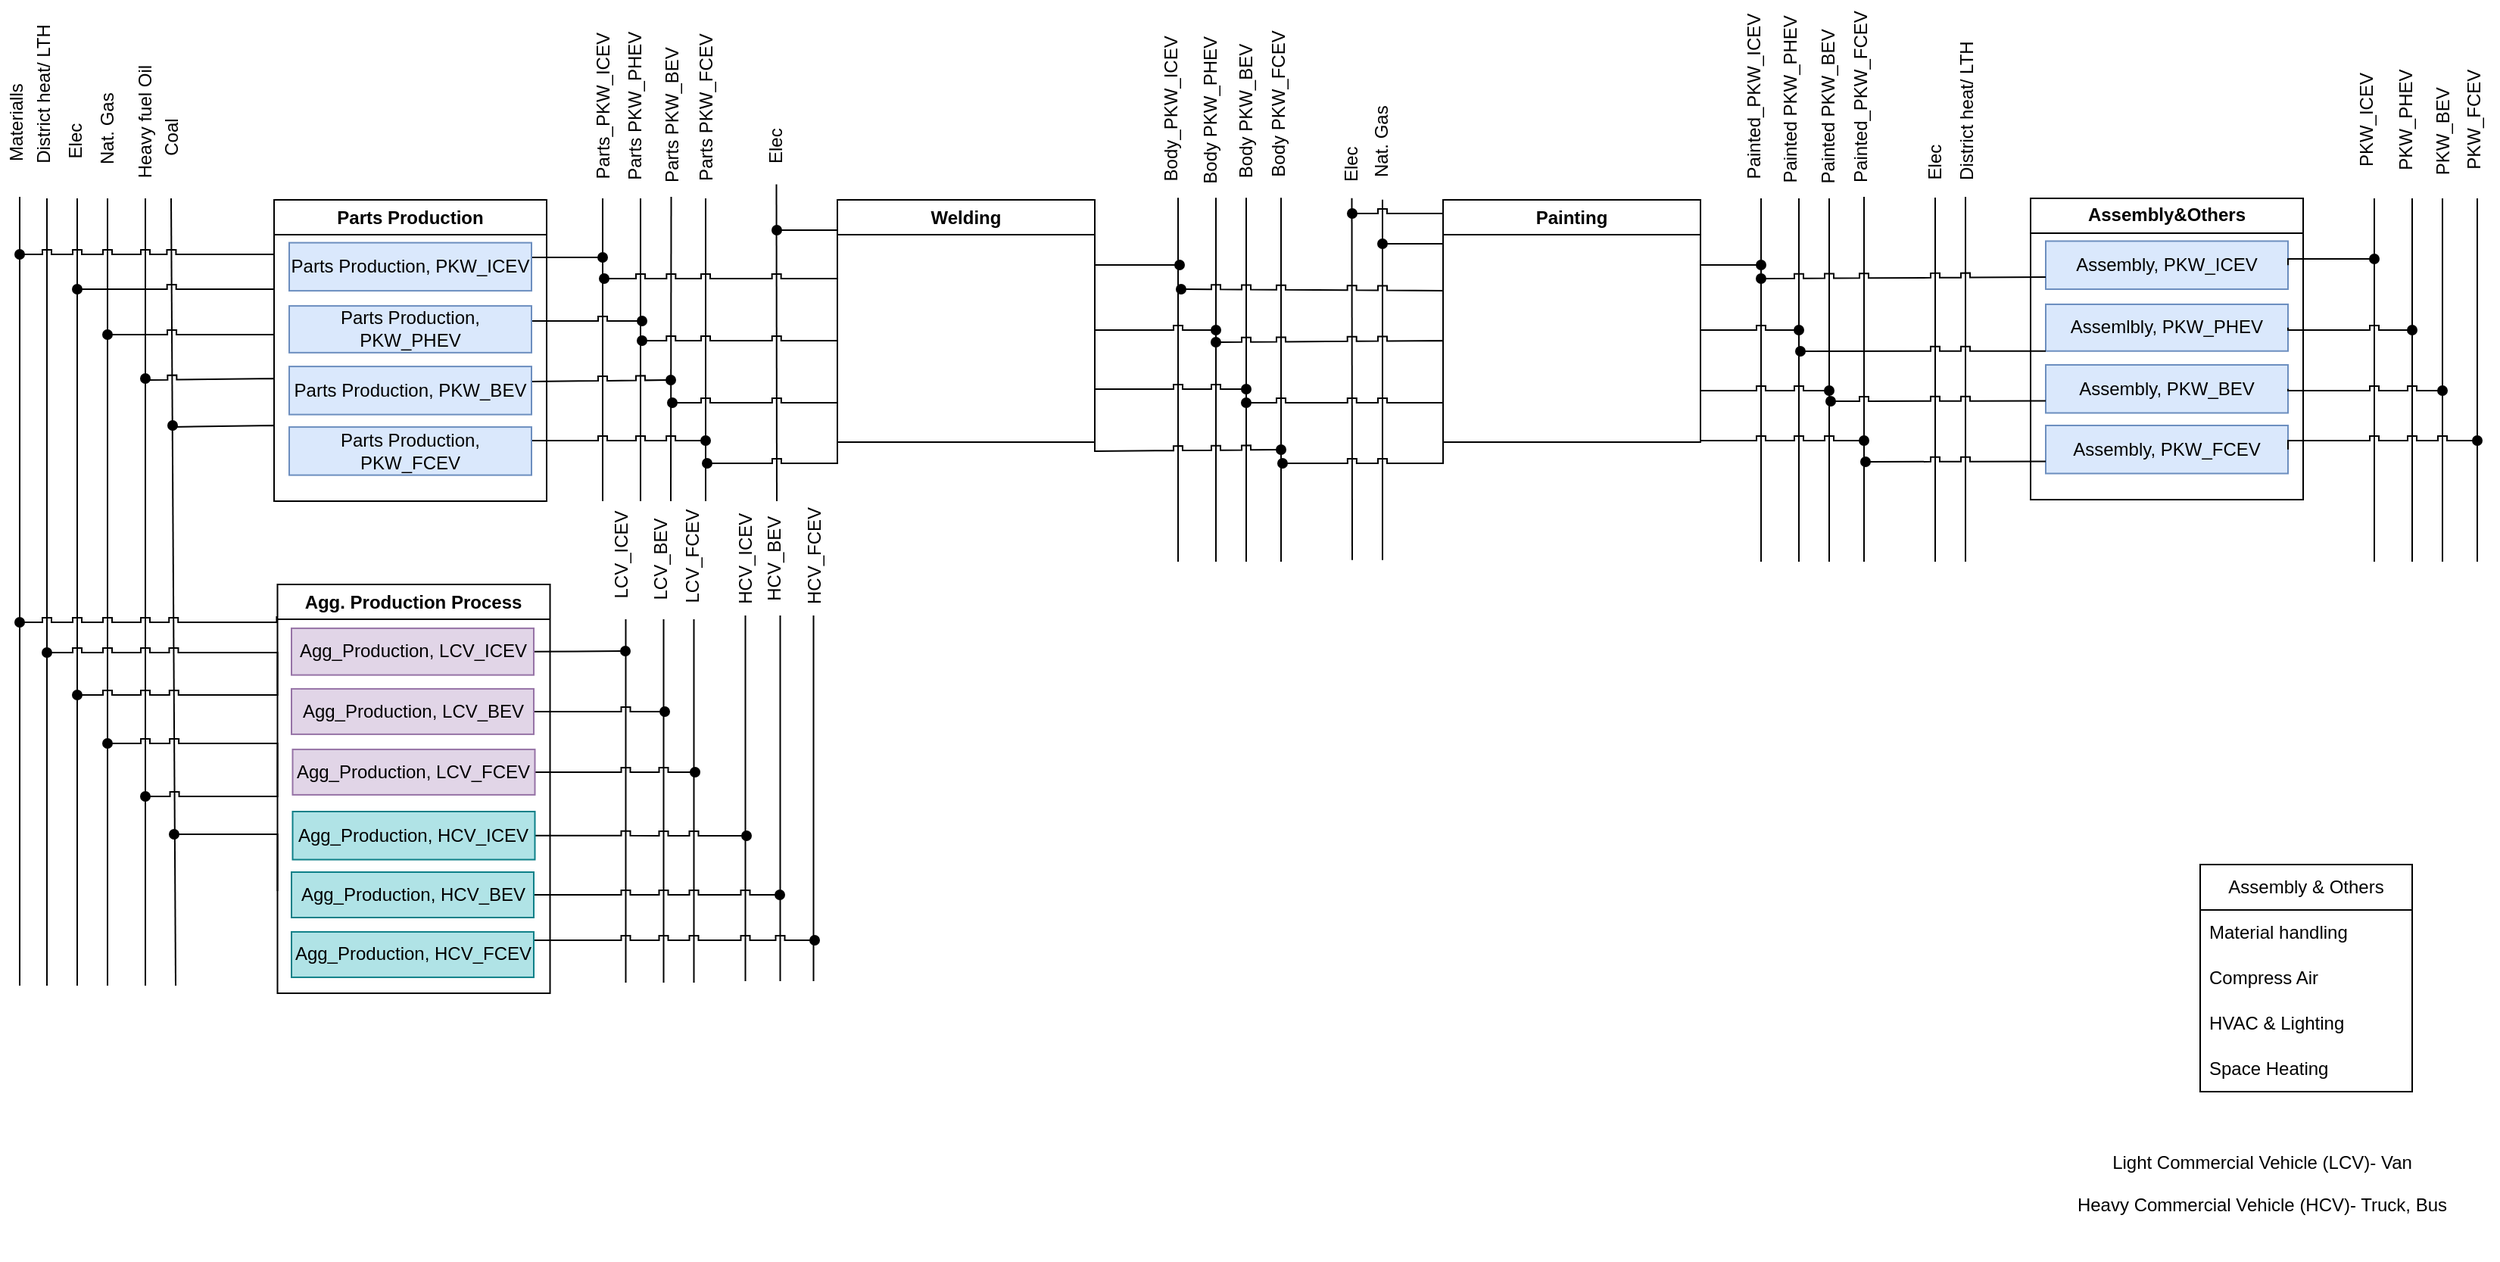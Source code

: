 <mxfile version="21.3.3" type="github" pages="8">
  <diagram name="IAT_Automobile_v4" id="QB6WM8we_csSOmjtrFhr">
    <mxGraphModel dx="1884" dy="422" grid="1" gridSize="10" guides="1" tooltips="1" connect="1" arrows="1" fold="1" page="1" pageScale="1" pageWidth="850" pageHeight="1100" math="0" shadow="0">
      <root>
        <mxCell id="WyBMAL1S_Qc-IXqC2uSI-0" />
        <mxCell id="WyBMAL1S_Qc-IXqC2uSI-1" parent="WyBMAL1S_Qc-IXqC2uSI-0" />
        <mxCell id="WyBMAL1S_Qc-IXqC2uSI-2" value="&lt;div&gt;Light Commercial Vehicle (LCV)- Van&lt;/div&gt;&lt;div&gt;&lt;br&gt;&lt;/div&gt;&lt;div&gt;&lt;div&gt;Heavy Commercial Vehicle (HCV)- Truck, Bus&lt;br&gt;&lt;/div&gt;&lt;div&gt;&lt;br&gt;&lt;br&gt;&lt;/div&gt;&lt;/div&gt;" style="text;html=1;strokeColor=none;fillColor=none;align=center;verticalAlign=middle;whiteSpace=wrap;rounded=0;" parent="WyBMAL1S_Qc-IXqC2uSI-1" vertex="1">
          <mxGeometry x="537" y="830" width="288" height="70" as="geometry" />
        </mxCell>
        <mxCell id="WyBMAL1S_Qc-IXqC2uSI-3" value="" style="group" parent="WyBMAL1S_Qc-IXqC2uSI-1" vertex="1" connectable="0">
          <mxGeometry x="-712" y="125.88" width="51.58" height="594.12" as="geometry" />
        </mxCell>
        <mxCell id="WyBMAL1S_Qc-IXqC2uSI-4" value="" style="endArrow=none;html=1;rounded=0;" parent="WyBMAL1S_Qc-IXqC2uSI-3" edge="1">
          <mxGeometry width="50" height="50" relative="1" as="geometry">
            <mxPoint x="15" y="594.12" as="sourcePoint" />
            <mxPoint x="12" y="74.12" as="targetPoint" />
          </mxGeometry>
        </mxCell>
        <mxCell id="WyBMAL1S_Qc-IXqC2uSI-5" value="Coal" style="text;html=1;strokeColor=none;fillColor=none;align=center;verticalAlign=middle;whiteSpace=wrap;rounded=0;rotation=270;" parent="WyBMAL1S_Qc-IXqC2uSI-3" vertex="1">
          <mxGeometry x="-18" y="23.42" width="60" height="20.49" as="geometry" />
        </mxCell>
        <mxCell id="WyBMAL1S_Qc-IXqC2uSI-6" value="" style="endArrow=none;html=1;rounded=0;" parent="WyBMAL1S_Qc-IXqC2uSI-1" edge="1">
          <mxGeometry width="50" height="50" relative="1" as="geometry">
            <mxPoint x="-415" y="400" as="sourcePoint" />
            <mxPoint x="-415" y="200" as="targetPoint" />
          </mxGeometry>
        </mxCell>
        <mxCell id="WyBMAL1S_Qc-IXqC2uSI-7" value="Parts_PKW_ICEV" style="text;html=1;strokeColor=none;fillColor=none;align=center;verticalAlign=middle;whiteSpace=wrap;rounded=0;rotation=270;" parent="WyBMAL1S_Qc-IXqC2uSI-1" vertex="1">
          <mxGeometry x="-444.75" y="123.62" width="60" height="30" as="geometry" />
        </mxCell>
        <mxCell id="WyBMAL1S_Qc-IXqC2uSI-8" value="" style="endArrow=none;html=1;rounded=0;" parent="WyBMAL1S_Qc-IXqC2uSI-1" edge="1">
          <mxGeometry width="50" height="50" relative="1" as="geometry">
            <mxPoint x="-390" y="400" as="sourcePoint" />
            <mxPoint x="-390" y="200" as="targetPoint" />
          </mxGeometry>
        </mxCell>
        <mxCell id="WyBMAL1S_Qc-IXqC2uSI-9" value="Parts PKW_PHEV" style="text;html=1;strokeColor=none;fillColor=none;align=center;verticalAlign=middle;whiteSpace=wrap;rounded=0;rotation=270;" parent="WyBMAL1S_Qc-IXqC2uSI-1" vertex="1">
          <mxGeometry x="-449.75" y="123.62" width="112" height="30" as="geometry" />
        </mxCell>
        <mxCell id="WyBMAL1S_Qc-IXqC2uSI-10" value="" style="endArrow=none;html=1;rounded=0;" parent="WyBMAL1S_Qc-IXqC2uSI-1" edge="1">
          <mxGeometry width="50" height="50" relative="1" as="geometry">
            <mxPoint x="-370" y="400" as="sourcePoint" />
            <mxPoint x="-369.75" y="199" as="targetPoint" />
          </mxGeometry>
        </mxCell>
        <mxCell id="WyBMAL1S_Qc-IXqC2uSI-11" value="Parts PKW_BEV" style="text;html=1;strokeColor=none;fillColor=none;align=center;verticalAlign=middle;whiteSpace=wrap;rounded=0;rotation=270;" parent="WyBMAL1S_Qc-IXqC2uSI-1" vertex="1">
          <mxGeometry x="-419.25" y="130" width="100" height="30" as="geometry" />
        </mxCell>
        <mxCell id="WyBMAL1S_Qc-IXqC2uSI-12" value="Parts PKW_FCEV" style="text;html=1;strokeColor=none;fillColor=none;align=center;verticalAlign=middle;whiteSpace=wrap;rounded=0;rotation=270;" parent="WyBMAL1S_Qc-IXqC2uSI-1" vertex="1">
          <mxGeometry x="-398" y="125" width="102.5" height="30" as="geometry" />
        </mxCell>
        <mxCell id="WyBMAL1S_Qc-IXqC2uSI-13" value="" style="endArrow=none;html=1;rounded=0;" parent="WyBMAL1S_Qc-IXqC2uSI-1" edge="1">
          <mxGeometry width="50" height="50" relative="1" as="geometry">
            <mxPoint x="-347" y="400" as="sourcePoint" />
            <mxPoint x="-347" y="200" as="targetPoint" />
          </mxGeometry>
        </mxCell>
        <mxCell id="WyBMAL1S_Qc-IXqC2uSI-14" value="Body_PKW_ICEV" style="text;html=1;strokeColor=none;fillColor=none;align=center;verticalAlign=middle;whiteSpace=wrap;rounded=0;rotation=270;" parent="WyBMAL1S_Qc-IXqC2uSI-1" vertex="1">
          <mxGeometry x="-70" y="125.68" width="60" height="30" as="geometry" />
        </mxCell>
        <mxCell id="WyBMAL1S_Qc-IXqC2uSI-15" value="Body PKW_PHEV" style="text;html=1;strokeColor=none;fillColor=none;align=center;verticalAlign=middle;whiteSpace=wrap;rounded=0;rotation=270;" parent="WyBMAL1S_Qc-IXqC2uSI-1" vertex="1">
          <mxGeometry x="-70" y="126.64" width="112" height="30" as="geometry" />
        </mxCell>
        <mxCell id="WyBMAL1S_Qc-IXqC2uSI-16" value="Body PKW_BEV" style="text;html=1;strokeColor=none;fillColor=none;align=center;verticalAlign=middle;whiteSpace=wrap;rounded=0;rotation=270;" parent="WyBMAL1S_Qc-IXqC2uSI-1" vertex="1">
          <mxGeometry x="-40" y="127.25" width="100" height="30" as="geometry" />
        </mxCell>
        <mxCell id="WyBMAL1S_Qc-IXqC2uSI-17" value="Body PKW_FCEV" style="text;html=1;strokeColor=none;fillColor=none;align=center;verticalAlign=middle;whiteSpace=wrap;rounded=0;rotation=270;" parent="WyBMAL1S_Qc-IXqC2uSI-1" vertex="1">
          <mxGeometry x="-20" y="122.75" width="102.5" height="30" as="geometry" />
        </mxCell>
        <mxCell id="WyBMAL1S_Qc-IXqC2uSI-18" value="District heat/ LTH" style="text;html=1;strokeColor=none;fillColor=none;align=center;verticalAlign=middle;whiteSpace=wrap;rounded=0;rotation=270;" parent="WyBMAL1S_Qc-IXqC2uSI-1" vertex="1">
          <mxGeometry x="435" y="133.06" width="102" height="18" as="geometry" />
        </mxCell>
        <mxCell id="WyBMAL1S_Qc-IXqC2uSI-19" value="PKW_ICEV" style="text;html=1;strokeColor=none;fillColor=none;align=center;verticalAlign=middle;whiteSpace=wrap;rounded=0;rotation=270;" parent="WyBMAL1S_Qc-IXqC2uSI-1" vertex="1">
          <mxGeometry x="720" y="133.06" width="60" height="30" as="geometry" />
        </mxCell>
        <mxCell id="WyBMAL1S_Qc-IXqC2uSI-20" value="PKW_PHEV" style="text;html=1;strokeColor=none;fillColor=none;align=center;verticalAlign=middle;whiteSpace=wrap;rounded=0;rotation=270;" parent="WyBMAL1S_Qc-IXqC2uSI-1" vertex="1">
          <mxGeometry x="720" y="133.06" width="112" height="30" as="geometry" />
        </mxCell>
        <mxCell id="WyBMAL1S_Qc-IXqC2uSI-21" value="PKW_BEV" style="text;html=1;strokeColor=none;fillColor=none;align=center;verticalAlign=middle;whiteSpace=wrap;rounded=0;rotation=270;" parent="WyBMAL1S_Qc-IXqC2uSI-1" vertex="1">
          <mxGeometry x="750" y="140.6" width="100" height="30" as="geometry" />
        </mxCell>
        <mxCell id="WyBMAL1S_Qc-IXqC2uSI-22" value="PKW_FCEV" style="text;html=1;strokeColor=none;fillColor=none;align=center;verticalAlign=middle;whiteSpace=wrap;rounded=0;rotation=270;" parent="WyBMAL1S_Qc-IXqC2uSI-1" vertex="1">
          <mxGeometry x="770" y="133.06" width="102.5" height="30" as="geometry" />
        </mxCell>
        <mxCell id="WyBMAL1S_Qc-IXqC2uSI-23" value="LCV_ICEV" style="text;html=1;strokeColor=none;fillColor=none;align=center;verticalAlign=middle;whiteSpace=wrap;rounded=0;rotation=270;" parent="WyBMAL1S_Qc-IXqC2uSI-1" vertex="1">
          <mxGeometry x="-432.75" y="420" width="60" height="30" as="geometry" />
        </mxCell>
        <mxCell id="WyBMAL1S_Qc-IXqC2uSI-24" value="LCV_BEV" style="text;html=1;strokeColor=none;fillColor=none;align=center;verticalAlign=middle;whiteSpace=wrap;rounded=0;rotation=270;" parent="WyBMAL1S_Qc-IXqC2uSI-1" vertex="1">
          <mxGeometry x="-407.75" y="423" width="62" height="30" as="geometry" />
        </mxCell>
        <mxCell id="WyBMAL1S_Qc-IXqC2uSI-25" value="LCV_FCEV" style="text;html=1;strokeColor=none;fillColor=none;align=center;verticalAlign=middle;whiteSpace=wrap;rounded=0;rotation=270;" parent="WyBMAL1S_Qc-IXqC2uSI-1" vertex="1">
          <mxGeometry x="-382.75" y="420" width="54" height="32" as="geometry" />
        </mxCell>
        <mxCell id="WyBMAL1S_Qc-IXqC2uSI-26" value="HCV_ICEV" style="text;html=1;strokeColor=none;fillColor=none;align=center;verticalAlign=middle;whiteSpace=wrap;rounded=0;rotation=270;" parent="WyBMAL1S_Qc-IXqC2uSI-1" vertex="1">
          <mxGeometry x="-345.75" y="422.6" width="50" height="30" as="geometry" />
        </mxCell>
        <mxCell id="WyBMAL1S_Qc-IXqC2uSI-27" value="HCV_FCEV" style="text;html=1;strokeColor=none;fillColor=none;align=center;verticalAlign=middle;whiteSpace=wrap;rounded=0;rotation=270;" parent="WyBMAL1S_Qc-IXqC2uSI-1" vertex="1">
          <mxGeometry x="-310" y="421" width="70" height="30" as="geometry" />
        </mxCell>
        <mxCell id="WyBMAL1S_Qc-IXqC2uSI-28" value="HCV_BEV" style="text;html=1;strokeColor=none;fillColor=none;align=center;verticalAlign=middle;whiteSpace=wrap;rounded=0;rotation=270;" parent="WyBMAL1S_Qc-IXqC2uSI-1" vertex="1">
          <mxGeometry x="-342.75" y="422.6" width="82" height="30" as="geometry" />
        </mxCell>
        <mxCell id="WyBMAL1S_Qc-IXqC2uSI-29" value="Assembly &amp;amp; Others" style="swimlane;fontStyle=0;childLayout=stackLayout;horizontal=1;startSize=30;horizontalStack=0;resizeParent=1;resizeParentMax=0;resizeLast=0;collapsible=1;marginBottom=0;whiteSpace=wrap;html=1;" parent="WyBMAL1S_Qc-IXqC2uSI-1" vertex="1">
          <mxGeometry x="640" y="640" width="140" height="150" as="geometry">
            <mxRectangle x="-547" y="880" width="150" height="30" as="alternateBounds" />
          </mxGeometry>
        </mxCell>
        <mxCell id="WyBMAL1S_Qc-IXqC2uSI-30" value="Material handling" style="text;strokeColor=none;fillColor=none;align=left;verticalAlign=middle;spacingLeft=4;spacingRight=4;overflow=hidden;points=[[0,0.5],[1,0.5]];portConstraint=eastwest;rotatable=0;whiteSpace=wrap;html=1;" parent="WyBMAL1S_Qc-IXqC2uSI-29" vertex="1">
          <mxGeometry y="30" width="140" height="30" as="geometry" />
        </mxCell>
        <mxCell id="WyBMAL1S_Qc-IXqC2uSI-31" value="Compress Air" style="text;strokeColor=none;fillColor=none;align=left;verticalAlign=middle;spacingLeft=4;spacingRight=4;overflow=hidden;points=[[0,0.5],[1,0.5]];portConstraint=eastwest;rotatable=0;whiteSpace=wrap;html=1;" parent="WyBMAL1S_Qc-IXqC2uSI-29" vertex="1">
          <mxGeometry y="60" width="140" height="30" as="geometry" />
        </mxCell>
        <mxCell id="WyBMAL1S_Qc-IXqC2uSI-32" value="&lt;div&gt;HVAC &amp;amp; Lighting&lt;/div&gt;" style="text;strokeColor=none;fillColor=none;align=left;verticalAlign=middle;spacingLeft=4;spacingRight=4;overflow=hidden;points=[[0,0.5],[1,0.5]];portConstraint=eastwest;rotatable=0;whiteSpace=wrap;html=1;" parent="WyBMAL1S_Qc-IXqC2uSI-29" vertex="1">
          <mxGeometry y="90" width="140" height="30" as="geometry" />
        </mxCell>
        <mxCell id="WyBMAL1S_Qc-IXqC2uSI-33" value="Space Heating" style="text;strokeColor=none;fillColor=none;align=left;verticalAlign=middle;spacingLeft=4;spacingRight=4;overflow=hidden;points=[[0,0.5],[1,0.5]];portConstraint=eastwest;rotatable=0;whiteSpace=wrap;html=1;" parent="WyBMAL1S_Qc-IXqC2uSI-29" vertex="1">
          <mxGeometry y="120" width="140" height="30" as="geometry" />
        </mxCell>
        <mxCell id="WyBMAL1S_Qc-IXqC2uSI-34" style="edgeStyle=orthogonalEdgeStyle;rounded=0;orthogonalLoop=1;jettySize=auto;html=1;exitX=1;exitY=0.5;exitDx=0;exitDy=0;jumpStyle=sharp;endArrow=oval;endFill=1;" parent="WyBMAL1S_Qc-IXqC2uSI-1" source="WyBMAL1S_Qc-IXqC2uSI-45" edge="1">
          <mxGeometry relative="1" as="geometry">
            <mxPoint x="-415" y="239" as="targetPoint" />
            <Array as="points">
              <mxPoint x="-462" y="239" />
            </Array>
          </mxGeometry>
        </mxCell>
        <mxCell id="WyBMAL1S_Qc-IXqC2uSI-35" style="edgeStyle=orthogonalEdgeStyle;rounded=0;orthogonalLoop=1;jettySize=auto;html=1;exitX=1;exitY=0.5;exitDx=0;exitDy=0;jumpStyle=sharp;endArrow=oval;endFill=1;" parent="WyBMAL1S_Qc-IXqC2uSI-1" source="WyBMAL1S_Qc-IXqC2uSI-44" edge="1">
          <mxGeometry relative="1" as="geometry">
            <mxPoint x="-389" y="281" as="targetPoint" />
            <Array as="points">
              <mxPoint x="-462" y="281" />
            </Array>
          </mxGeometry>
        </mxCell>
        <mxCell id="WyBMAL1S_Qc-IXqC2uSI-36" style="edgeStyle=orthogonalEdgeStyle;rounded=0;orthogonalLoop=1;jettySize=auto;html=1;exitX=1;exitY=0.5;exitDx=0;exitDy=0;jumpStyle=sharp;endArrow=oval;endFill=1;" parent="WyBMAL1S_Qc-IXqC2uSI-1" source="WyBMAL1S_Qc-IXqC2uSI-43" edge="1">
          <mxGeometry relative="1" as="geometry">
            <mxPoint x="-370" y="320" as="targetPoint" />
            <Array as="points">
              <mxPoint x="-407" y="321" />
            </Array>
          </mxGeometry>
        </mxCell>
        <mxCell id="WyBMAL1S_Qc-IXqC2uSI-37" style="edgeStyle=orthogonalEdgeStyle;rounded=0;orthogonalLoop=1;jettySize=auto;html=1;exitX=1;exitY=0.5;exitDx=0;exitDy=0;jumpStyle=sharp;endArrow=oval;endFill=1;" parent="WyBMAL1S_Qc-IXqC2uSI-1" source="WyBMAL1S_Qc-IXqC2uSI-46" edge="1">
          <mxGeometry relative="1" as="geometry">
            <mxPoint x="-347" y="360" as="targetPoint" />
            <Array as="points">
              <mxPoint x="-462" y="360" />
            </Array>
          </mxGeometry>
        </mxCell>
        <mxCell id="WyBMAL1S_Qc-IXqC2uSI-38" style="edgeStyle=orthogonalEdgeStyle;rounded=0;orthogonalLoop=1;jettySize=auto;html=1;endArrow=oval;endFill=1;jumpStyle=sharp;" parent="WyBMAL1S_Qc-IXqC2uSI-1" edge="1">
          <mxGeometry relative="1" as="geometry">
            <mxPoint x="-762" y="260" as="targetPoint" />
            <mxPoint x="-632" y="260" as="sourcePoint" />
          </mxGeometry>
        </mxCell>
        <mxCell id="WyBMAL1S_Qc-IXqC2uSI-39" style="edgeStyle=orthogonalEdgeStyle;rounded=0;orthogonalLoop=1;jettySize=auto;html=1;endArrow=oval;endFill=1;jumpStyle=sharp;" parent="WyBMAL1S_Qc-IXqC2uSI-1" edge="1">
          <mxGeometry relative="1" as="geometry">
            <mxPoint x="-742" y="290" as="targetPoint" />
            <mxPoint x="-632" y="290" as="sourcePoint" />
          </mxGeometry>
        </mxCell>
        <mxCell id="WyBMAL1S_Qc-IXqC2uSI-40" style="edgeStyle=orthogonalEdgeStyle;rounded=0;orthogonalLoop=1;jettySize=auto;html=1;exitX=0;exitY=0.75;exitDx=0;exitDy=0;endArrow=oval;endFill=1;jumpStyle=sharp;" parent="WyBMAL1S_Qc-IXqC2uSI-1" source="WyBMAL1S_Qc-IXqC2uSI-42" edge="1">
          <mxGeometry relative="1" as="geometry">
            <mxPoint x="-717" y="319.0" as="targetPoint" />
            <Array as="points">
              <mxPoint x="-632" y="319" />
              <mxPoint x="-674" y="319" />
              <mxPoint x="-674" y="320" />
            </Array>
          </mxGeometry>
        </mxCell>
        <mxCell id="WyBMAL1S_Qc-IXqC2uSI-41" style="edgeStyle=orthogonalEdgeStyle;rounded=0;orthogonalLoop=1;jettySize=auto;html=1;endArrow=oval;endFill=1;jumpStyle=sharp;exitX=0;exitY=1;exitDx=0;exitDy=0;" parent="WyBMAL1S_Qc-IXqC2uSI-1" edge="1" source="WyBMAL1S_Qc-IXqC2uSI-42">
          <mxGeometry relative="1" as="geometry">
            <mxPoint x="-699" y="350" as="targetPoint" />
            <mxPoint x="-632" y="350" as="sourcePoint" />
            <Array as="points">
              <mxPoint x="-632" y="350" />
              <mxPoint x="-665" y="350" />
              <mxPoint x="-665" y="351" />
            </Array>
          </mxGeometry>
        </mxCell>
        <mxCell id="WyBMAL1S_Qc-IXqC2uSI-42" value="Parts Production" style="swimlane;whiteSpace=wrap;html=1;" parent="WyBMAL1S_Qc-IXqC2uSI-1" vertex="1">
          <mxGeometry x="-632" y="201.05" width="180" height="198.95" as="geometry">
            <mxRectangle x="-632" y="201.05" width="170" height="68.95" as="alternateBounds" />
          </mxGeometry>
        </mxCell>
        <mxCell id="WyBMAL1S_Qc-IXqC2uSI-43" value="Parts Production, PKW_BEV" style="rounded=0;whiteSpace=wrap;html=1;fillColor=#dae8fc;strokeColor=#6c8ebf;" parent="WyBMAL1S_Qc-IXqC2uSI-42" vertex="1">
          <mxGeometry x="10" y="110" width="160" height="31.75" as="geometry" />
        </mxCell>
        <mxCell id="WyBMAL1S_Qc-IXqC2uSI-44" value="Parts Production, PKW_PHEV" style="rounded=0;whiteSpace=wrap;html=1;fillColor=#dae8fc;strokeColor=#6c8ebf;" parent="WyBMAL1S_Qc-IXqC2uSI-42" vertex="1">
          <mxGeometry x="10" y="70" width="160" height="30.87" as="geometry" />
        </mxCell>
        <mxCell id="WyBMAL1S_Qc-IXqC2uSI-45" value="Parts Production, PKW_ICEV" style="rounded=0;whiteSpace=wrap;html=1;fillColor=#dae8fc;strokeColor=#6c8ebf;" parent="WyBMAL1S_Qc-IXqC2uSI-42" vertex="1">
          <mxGeometry x="10" y="28.25" width="160" height="31.75" as="geometry" />
        </mxCell>
        <mxCell id="WyBMAL1S_Qc-IXqC2uSI-46" value="Parts Production, PKW_FCEV" style="rounded=0;whiteSpace=wrap;html=1;fillColor=#dae8fc;strokeColor=#6c8ebf;" parent="WyBMAL1S_Qc-IXqC2uSI-42" vertex="1">
          <mxGeometry x="10" y="150" width="160" height="31.75" as="geometry" />
        </mxCell>
        <mxCell id="WyBMAL1S_Qc-IXqC2uSI-47" style="edgeStyle=orthogonalEdgeStyle;rounded=0;orthogonalLoop=1;jettySize=auto;html=1;exitX=0;exitY=0;exitDx=0;exitDy=0;endArrow=oval;endFill=1;" parent="WyBMAL1S_Qc-IXqC2uSI-1" source="WyBMAL1S_Qc-IXqC2uSI-48" edge="1">
          <mxGeometry relative="1" as="geometry">
            <mxPoint x="-300" y="221" as="targetPoint" />
            <Array as="points">
              <mxPoint x="-260" y="221" />
            </Array>
          </mxGeometry>
        </mxCell>
        <mxCell id="WyBMAL1S_Qc-IXqC2uSI-48" value="Welding" style="swimlane;whiteSpace=wrap;html=1;" parent="WyBMAL1S_Qc-IXqC2uSI-1" vertex="1" collapsed="1">
          <mxGeometry x="-260" y="201.05" width="170" height="160" as="geometry">
            <mxRectangle x="-260" y="201.05" width="180" height="200" as="alternateBounds" />
          </mxGeometry>
        </mxCell>
        <mxCell id="WyBMAL1S_Qc-IXqC2uSI-49" value="Welding, PKW_BEV" style="rounded=0;whiteSpace=wrap;html=1;fillColor=#dae8fc;strokeColor=#6c8ebf;" parent="WyBMAL1S_Qc-IXqC2uSI-48" vertex="1">
          <mxGeometry x="10" y="110" width="160" height="31.75" as="geometry" />
        </mxCell>
        <mxCell id="WyBMAL1S_Qc-IXqC2uSI-50" value="Welding, PKW_PHEV" style="rounded=0;whiteSpace=wrap;html=1;fillColor=#dae8fc;strokeColor=#6c8ebf;" parent="WyBMAL1S_Qc-IXqC2uSI-48" vertex="1">
          <mxGeometry x="10" y="70" width="160" height="30.87" as="geometry" />
        </mxCell>
        <mxCell id="WyBMAL1S_Qc-IXqC2uSI-51" value="Welding, PKW_ICEV" style="rounded=0;whiteSpace=wrap;html=1;fillColor=#dae8fc;strokeColor=#6c8ebf;" parent="WyBMAL1S_Qc-IXqC2uSI-48" vertex="1">
          <mxGeometry x="10" y="28.25" width="160" height="31.75" as="geometry" />
        </mxCell>
        <mxCell id="WyBMAL1S_Qc-IXqC2uSI-52" value="Welding, PKW_FCEV" style="rounded=0;whiteSpace=wrap;html=1;fillColor=#dae8fc;strokeColor=#6c8ebf;" parent="WyBMAL1S_Qc-IXqC2uSI-48" vertex="1">
          <mxGeometry x="10" y="150" width="160" height="31.75" as="geometry" />
        </mxCell>
        <mxCell id="WyBMAL1S_Qc-IXqC2uSI-53" style="edgeStyle=orthogonalEdgeStyle;rounded=0;orthogonalLoop=1;jettySize=auto;html=1;exitX=0;exitY=0.25;exitDx=0;exitDy=0;jumpStyle=sharp;endArrow=oval;endFill=1;" parent="WyBMAL1S_Qc-IXqC2uSI-1" source="WyBMAL1S_Qc-IXqC2uSI-54" edge="1">
          <mxGeometry relative="1" as="geometry">
            <mxPoint x="100" y="230" as="targetPoint" />
            <Array as="points">
              <mxPoint x="140" y="230" />
            </Array>
          </mxGeometry>
        </mxCell>
        <mxCell id="WyBMAL1S_Qc-IXqC2uSI-54" value="Painting" style="swimlane;whiteSpace=wrap;html=1;" parent="WyBMAL1S_Qc-IXqC2uSI-1" vertex="1" collapsed="1">
          <mxGeometry x="140" y="201.05" width="170" height="160" as="geometry">
            <mxRectangle x="140" y="201.05" width="180" height="200" as="alternateBounds" />
          </mxGeometry>
        </mxCell>
        <mxCell id="WyBMAL1S_Qc-IXqC2uSI-55" value="Painting, PKW_BEV" style="rounded=0;whiteSpace=wrap;html=1;fillColor=#dae8fc;strokeColor=#6c8ebf;" parent="WyBMAL1S_Qc-IXqC2uSI-54" vertex="1">
          <mxGeometry x="10" y="110" width="160" height="31.75" as="geometry" />
        </mxCell>
        <mxCell id="WyBMAL1S_Qc-IXqC2uSI-56" value="Painting, PKW_PHEV" style="rounded=0;whiteSpace=wrap;html=1;fillColor=#dae8fc;strokeColor=#6c8ebf;" parent="WyBMAL1S_Qc-IXqC2uSI-54" vertex="1">
          <mxGeometry x="10" y="70" width="160" height="30.87" as="geometry" />
        </mxCell>
        <mxCell id="WyBMAL1S_Qc-IXqC2uSI-57" value="Painting, PKW_ICEV" style="rounded=0;whiteSpace=wrap;html=1;fillColor=#dae8fc;strokeColor=#6c8ebf;" parent="WyBMAL1S_Qc-IXqC2uSI-54" vertex="1">
          <mxGeometry x="10" y="28.25" width="160" height="31.75" as="geometry" />
        </mxCell>
        <mxCell id="WyBMAL1S_Qc-IXqC2uSI-58" value="Painting, PKW_FCEV" style="rounded=0;whiteSpace=wrap;html=1;fillColor=#dae8fc;strokeColor=#6c8ebf;" parent="WyBMAL1S_Qc-IXqC2uSI-54" vertex="1">
          <mxGeometry x="10" y="150" width="160" height="31.75" as="geometry" />
        </mxCell>
        <mxCell id="WyBMAL1S_Qc-IXqC2uSI-59" value="Assembly&amp;amp;Others" style="swimlane;whiteSpace=wrap;html=1;" parent="WyBMAL1S_Qc-IXqC2uSI-1" vertex="1">
          <mxGeometry x="528" y="199.99" width="180" height="198.95" as="geometry">
            <mxRectangle x="528" y="199.99" width="170" height="158.95" as="alternateBounds" />
          </mxGeometry>
        </mxCell>
        <mxCell id="WyBMAL1S_Qc-IXqC2uSI-60" value="Assembly, PKW_BEV" style="rounded=0;whiteSpace=wrap;html=1;fillColor=#dae8fc;strokeColor=#6c8ebf;" parent="WyBMAL1S_Qc-IXqC2uSI-59" vertex="1">
          <mxGeometry x="10" y="110" width="160" height="31.75" as="geometry" />
        </mxCell>
        <mxCell id="WyBMAL1S_Qc-IXqC2uSI-61" value="Assemlbly, PKW_PHEV" style="rounded=0;whiteSpace=wrap;html=1;fillColor=#dae8fc;strokeColor=#6c8ebf;" parent="WyBMAL1S_Qc-IXqC2uSI-59" vertex="1">
          <mxGeometry x="10" y="70" width="160" height="30.87" as="geometry" />
        </mxCell>
        <mxCell id="WyBMAL1S_Qc-IXqC2uSI-62" value="Assembly, PKW_ICEV" style="rounded=0;whiteSpace=wrap;html=1;fillColor=#dae8fc;strokeColor=#6c8ebf;" parent="WyBMAL1S_Qc-IXqC2uSI-59" vertex="1">
          <mxGeometry x="10" y="28.25" width="160" height="31.75" as="geometry" />
        </mxCell>
        <mxCell id="WyBMAL1S_Qc-IXqC2uSI-63" value="Assembly, PKW_FCEV" style="rounded=0;whiteSpace=wrap;html=1;fillColor=#dae8fc;strokeColor=#6c8ebf;" parent="WyBMAL1S_Qc-IXqC2uSI-59" vertex="1">
          <mxGeometry x="10" y="150" width="160" height="31.75" as="geometry" />
        </mxCell>
        <mxCell id="WyBMAL1S_Qc-IXqC2uSI-64" value="" style="endArrow=none;html=1;rounded=0;" parent="WyBMAL1S_Qc-IXqC2uSI-1" edge="1">
          <mxGeometry width="50" height="50" relative="1" as="geometry">
            <mxPoint x="-35" y="440" as="sourcePoint" />
            <mxPoint x="-35" y="199.62" as="targetPoint" />
          </mxGeometry>
        </mxCell>
        <mxCell id="WyBMAL1S_Qc-IXqC2uSI-65" value="" style="endArrow=none;html=1;rounded=0;" parent="WyBMAL1S_Qc-IXqC2uSI-1" edge="1">
          <mxGeometry width="50" height="50" relative="1" as="geometry">
            <mxPoint x="-10" y="440" as="sourcePoint" />
            <mxPoint x="-10" y="199.62" as="targetPoint" />
          </mxGeometry>
        </mxCell>
        <mxCell id="WyBMAL1S_Qc-IXqC2uSI-66" value="" style="endArrow=none;html=1;rounded=0;" parent="WyBMAL1S_Qc-IXqC2uSI-1" edge="1">
          <mxGeometry width="50" height="50" relative="1" as="geometry">
            <mxPoint x="10" y="440" as="sourcePoint" />
            <mxPoint x="10" y="199.62" as="targetPoint" />
          </mxGeometry>
        </mxCell>
        <mxCell id="WyBMAL1S_Qc-IXqC2uSI-67" value="" style="endArrow=none;html=1;rounded=0;" parent="WyBMAL1S_Qc-IXqC2uSI-1" edge="1">
          <mxGeometry width="50" height="50" relative="1" as="geometry">
            <mxPoint x="33" y="440" as="sourcePoint" />
            <mxPoint x="33" y="199.62" as="targetPoint" />
          </mxGeometry>
        </mxCell>
        <mxCell id="WyBMAL1S_Qc-IXqC2uSI-68" value="" style="group" parent="WyBMAL1S_Qc-IXqC2uSI-1" vertex="1" connectable="0">
          <mxGeometry x="70" y="140" width="70" height="300" as="geometry" />
        </mxCell>
        <mxCell id="WyBMAL1S_Qc-IXqC2uSI-69" value="" style="group" parent="WyBMAL1S_Qc-IXqC2uSI-68" vertex="1" connectable="0">
          <mxGeometry x="-10" y="55.157" width="40" height="243.751" as="geometry" />
        </mxCell>
        <mxCell id="WyBMAL1S_Qc-IXqC2uSI-70" value="" style="endArrow=none;html=1;rounded=0;" parent="WyBMAL1S_Qc-IXqC2uSI-69" edge="1">
          <mxGeometry width="50" height="50" relative="1" as="geometry">
            <mxPoint x="20" y="243.751" as="sourcePoint" />
            <mxPoint x="19.75" y="4.687" as="targetPoint" />
          </mxGeometry>
        </mxCell>
        <mxCell id="WyBMAL1S_Qc-IXqC2uSI-71" value="Elec" style="text;html=1;strokeColor=none;fillColor=none;align=center;verticalAlign=middle;whiteSpace=wrap;rounded=0;rotation=270;" parent="WyBMAL1S_Qc-IXqC2uSI-68" vertex="1">
          <mxGeometry x="-20" y="24.684" width="60" height="25.383" as="geometry" />
        </mxCell>
        <mxCell id="WyBMAL1S_Qc-IXqC2uSI-72" value="" style="endArrow=none;html=1;rounded=0;" parent="WyBMAL1S_Qc-IXqC2uSI-68" edge="1">
          <mxGeometry width="50" height="50" relative="1" as="geometry">
            <mxPoint x="30" y="298.903" as="sourcePoint" />
            <mxPoint x="30" y="60.937" as="targetPoint" />
          </mxGeometry>
        </mxCell>
        <mxCell id="WyBMAL1S_Qc-IXqC2uSI-73" value="Nat. Gas" style="text;html=1;strokeColor=none;fillColor=none;align=center;verticalAlign=middle;whiteSpace=wrap;rounded=0;rotation=270;" parent="WyBMAL1S_Qc-IXqC2uSI-68" vertex="1">
          <mxGeometry y="19.997" width="60" height="4.687" as="geometry" />
        </mxCell>
        <mxCell id="WyBMAL1S_Qc-IXqC2uSI-74" value="" style="group" parent="WyBMAL1S_Qc-IXqC2uSI-1" vertex="1" connectable="0">
          <mxGeometry x="445" y="199.99" width="40" height="240.01" as="geometry" />
        </mxCell>
        <mxCell id="WyBMAL1S_Qc-IXqC2uSI-75" value="" style="endArrow=none;html=1;rounded=0;" parent="WyBMAL1S_Qc-IXqC2uSI-74" edge="1">
          <mxGeometry width="50" height="50" relative="1" as="geometry">
            <mxPoint x="20" y="240.01" as="sourcePoint" />
            <mxPoint x="20" y="-0.485" as="targetPoint" />
          </mxGeometry>
        </mxCell>
        <mxCell id="WyBMAL1S_Qc-IXqC2uSI-76" value="Elec" style="text;html=1;strokeColor=none;fillColor=none;align=center;verticalAlign=middle;whiteSpace=wrap;rounded=0;rotation=270;" parent="WyBMAL1S_Qc-IXqC2uSI-1" vertex="1">
          <mxGeometry x="435" y="163.09" width="60" height="25.88" as="geometry" />
        </mxCell>
        <mxCell id="WyBMAL1S_Qc-IXqC2uSI-77" value="" style="endArrow=none;html=1;rounded=0;" parent="WyBMAL1S_Qc-IXqC2uSI-1" edge="1">
          <mxGeometry width="50" height="50" relative="1" as="geometry">
            <mxPoint x="485" y="440" as="sourcePoint" />
            <mxPoint x="485" y="198.94" as="targetPoint" />
          </mxGeometry>
        </mxCell>
        <mxCell id="WyBMAL1S_Qc-IXqC2uSI-78" value="" style="endArrow=none;html=1;rounded=0;" parent="WyBMAL1S_Qc-IXqC2uSI-1" edge="1">
          <mxGeometry width="50" height="50" relative="1" as="geometry">
            <mxPoint x="755" y="440" as="sourcePoint" />
            <mxPoint x="755" y="200" as="targetPoint" />
          </mxGeometry>
        </mxCell>
        <mxCell id="WyBMAL1S_Qc-IXqC2uSI-79" value="" style="endArrow=none;html=1;rounded=0;" parent="WyBMAL1S_Qc-IXqC2uSI-1" edge="1">
          <mxGeometry width="50" height="50" relative="1" as="geometry">
            <mxPoint x="780" y="440" as="sourcePoint" />
            <mxPoint x="780" y="200" as="targetPoint" />
          </mxGeometry>
        </mxCell>
        <mxCell id="WyBMAL1S_Qc-IXqC2uSI-80" value="" style="endArrow=none;html=1;rounded=0;" parent="WyBMAL1S_Qc-IXqC2uSI-1" edge="1">
          <mxGeometry width="50" height="50" relative="1" as="geometry">
            <mxPoint x="800" y="440" as="sourcePoint" />
            <mxPoint x="800" y="200" as="targetPoint" />
          </mxGeometry>
        </mxCell>
        <mxCell id="WyBMAL1S_Qc-IXqC2uSI-81" value="" style="endArrow=none;html=1;rounded=0;" parent="WyBMAL1S_Qc-IXqC2uSI-1" edge="1">
          <mxGeometry width="50" height="50" relative="1" as="geometry">
            <mxPoint x="823" y="440" as="sourcePoint" />
            <mxPoint x="823" y="200" as="targetPoint" />
          </mxGeometry>
        </mxCell>
        <mxCell id="WyBMAL1S_Qc-IXqC2uSI-82" value="" style="endArrow=none;html=1;rounded=0;" parent="WyBMAL1S_Qc-IXqC2uSI-1" edge="1">
          <mxGeometry width="50" height="50" relative="1" as="geometry">
            <mxPoint x="-399.75" y="718" as="sourcePoint" />
            <mxPoint x="-399.75" y="478" as="targetPoint" />
          </mxGeometry>
        </mxCell>
        <mxCell id="WyBMAL1S_Qc-IXqC2uSI-83" value="" style="endArrow=none;html=1;rounded=0;" parent="WyBMAL1S_Qc-IXqC2uSI-1" edge="1">
          <mxGeometry width="50" height="50" relative="1" as="geometry">
            <mxPoint x="-374.75" y="718" as="sourcePoint" />
            <mxPoint x="-374.75" y="478" as="targetPoint" />
          </mxGeometry>
        </mxCell>
        <mxCell id="WyBMAL1S_Qc-IXqC2uSI-84" value="" style="endArrow=none;html=1;rounded=0;" parent="WyBMAL1S_Qc-IXqC2uSI-1" edge="1">
          <mxGeometry width="50" height="50" relative="1" as="geometry">
            <mxPoint x="-354.75" y="718" as="sourcePoint" />
            <mxPoint x="-354.75" y="478" as="targetPoint" />
          </mxGeometry>
        </mxCell>
        <mxCell id="WyBMAL1S_Qc-IXqC2uSI-85" value="" style="endArrow=none;html=1;rounded=0;" parent="WyBMAL1S_Qc-IXqC2uSI-1" edge="1">
          <mxGeometry width="50" height="50" relative="1" as="geometry">
            <mxPoint x="-320.75" y="717" as="sourcePoint" />
            <mxPoint x="-320.75" y="475.56" as="targetPoint" />
          </mxGeometry>
        </mxCell>
        <mxCell id="WyBMAL1S_Qc-IXqC2uSI-86" value="" style="endArrow=none;html=1;rounded=0;" parent="WyBMAL1S_Qc-IXqC2uSI-1" edge="1">
          <mxGeometry width="50" height="50" relative="1" as="geometry">
            <mxPoint x="-297.75" y="717" as="sourcePoint" />
            <mxPoint x="-297.75" y="475.56" as="targetPoint" />
          </mxGeometry>
        </mxCell>
        <mxCell id="WyBMAL1S_Qc-IXqC2uSI-87" value="" style="endArrow=none;html=1;rounded=0;" parent="WyBMAL1S_Qc-IXqC2uSI-1" edge="1">
          <mxGeometry width="50" height="50" relative="1" as="geometry">
            <mxPoint x="-275.75" y="717" as="sourcePoint" />
            <mxPoint x="-275.75" y="475.56" as="targetPoint" />
          </mxGeometry>
        </mxCell>
        <mxCell id="WyBMAL1S_Qc-IXqC2uSI-88" style="edgeStyle=orthogonalEdgeStyle;rounded=0;orthogonalLoop=1;jettySize=auto;html=1;exitX=1;exitY=0.5;exitDx=0;exitDy=0;endArrow=oval;endFill=1;jumpStyle=sharp;" parent="WyBMAL1S_Qc-IXqC2uSI-1" source="WyBMAL1S_Qc-IXqC2uSI-51" edge="1">
          <mxGeometry relative="1" as="geometry">
            <mxPoint x="-34" y="244" as="targetPoint" />
            <Array as="points">
              <mxPoint x="-90" y="244" />
            </Array>
          </mxGeometry>
        </mxCell>
        <mxCell id="WyBMAL1S_Qc-IXqC2uSI-89" style="edgeStyle=orthogonalEdgeStyle;rounded=0;orthogonalLoop=1;jettySize=auto;html=1;exitX=1;exitY=0.5;exitDx=0;exitDy=0;endArrow=oval;endFill=1;jumpStyle=sharp;" parent="WyBMAL1S_Qc-IXqC2uSI-1" source="WyBMAL1S_Qc-IXqC2uSI-49" edge="1">
          <mxGeometry relative="1" as="geometry">
            <mxPoint x="10" y="326" as="targetPoint" />
            <Array as="points">
              <mxPoint x="-90" y="326" />
            </Array>
          </mxGeometry>
        </mxCell>
        <mxCell id="WyBMAL1S_Qc-IXqC2uSI-90" style="edgeStyle=orthogonalEdgeStyle;rounded=0;orthogonalLoop=1;jettySize=auto;html=1;exitX=1;exitY=0.5;exitDx=0;exitDy=0;endArrow=oval;endFill=1;jumpStyle=sharp;" parent="WyBMAL1S_Qc-IXqC2uSI-1" source="WyBMAL1S_Qc-IXqC2uSI-52" edge="1">
          <mxGeometry relative="1" as="geometry">
            <mxPoint x="33" y="366" as="targetPoint" />
            <Array as="points">
              <mxPoint x="-30" y="367" />
            </Array>
          </mxGeometry>
        </mxCell>
        <mxCell id="WyBMAL1S_Qc-IXqC2uSI-91" style="edgeStyle=orthogonalEdgeStyle;rounded=0;orthogonalLoop=1;jettySize=auto;html=1;exitX=0;exitY=1;exitDx=0;exitDy=0;endArrow=oval;endFill=1;jumpStyle=sharp;" parent="WyBMAL1S_Qc-IXqC2uSI-1" source="WyBMAL1S_Qc-IXqC2uSI-57" edge="1">
          <mxGeometry relative="1" as="geometry">
            <mxPoint x="-33" y="260" as="targetPoint" />
            <Array as="points">
              <mxPoint x="140" y="261" />
              <mxPoint x="90" y="261" />
              <mxPoint x="90" y="260" />
            </Array>
          </mxGeometry>
        </mxCell>
        <mxCell id="WyBMAL1S_Qc-IXqC2uSI-92" style="edgeStyle=orthogonalEdgeStyle;rounded=0;orthogonalLoop=1;jettySize=auto;html=1;endArrow=oval;endFill=1;jumpStyle=sharp;exitX=0;exitY=0.75;exitDx=0;exitDy=0;" parent="WyBMAL1S_Qc-IXqC2uSI-1" source="WyBMAL1S_Qc-IXqC2uSI-55" edge="1">
          <mxGeometry relative="1" as="geometry">
            <mxPoint x="10" y="335" as="targetPoint" />
            <Array as="points">
              <mxPoint x="30" y="335" />
              <mxPoint x="30" y="335" />
            </Array>
            <mxPoint x="130" y="340" as="sourcePoint" />
          </mxGeometry>
        </mxCell>
        <mxCell id="WyBMAL1S_Qc-IXqC2uSI-93" style="edgeStyle=orthogonalEdgeStyle;rounded=0;orthogonalLoop=1;jettySize=auto;html=1;exitX=0;exitY=0.75;exitDx=0;exitDy=0;endArrow=oval;endFill=1;jumpStyle=sharp;" parent="WyBMAL1S_Qc-IXqC2uSI-1" source="WyBMAL1S_Qc-IXqC2uSI-58" edge="1">
          <mxGeometry relative="1" as="geometry">
            <mxPoint x="34" y="375" as="targetPoint" />
            <Array as="points">
              <mxPoint x="60" y="375" />
              <mxPoint x="60" y="375" />
            </Array>
          </mxGeometry>
        </mxCell>
        <mxCell id="WyBMAL1S_Qc-IXqC2uSI-94" style="edgeStyle=orthogonalEdgeStyle;rounded=0;orthogonalLoop=1;jettySize=auto;html=1;exitX=0;exitY=1;exitDx=0;exitDy=0;endArrow=oval;endFill=1;jumpStyle=sharp;" parent="WyBMAL1S_Qc-IXqC2uSI-1" source="WyBMAL1S_Qc-IXqC2uSI-61" edge="1">
          <mxGeometry relative="1" as="geometry">
            <mxPoint x="376" y="301" as="targetPoint" />
            <Array as="points">
              <mxPoint x="376" y="301" />
            </Array>
          </mxGeometry>
        </mxCell>
        <mxCell id="WyBMAL1S_Qc-IXqC2uSI-95" style="edgeStyle=orthogonalEdgeStyle;rounded=0;orthogonalLoop=1;jettySize=auto;html=1;exitX=0;exitY=0.75;exitDx=0;exitDy=0;endArrow=oval;endFill=1;jumpStyle=sharp;" parent="WyBMAL1S_Qc-IXqC2uSI-1" source="WyBMAL1S_Qc-IXqC2uSI-63" edge="1">
          <mxGeometry relative="1" as="geometry">
            <mxPoint x="419" y="374" as="targetPoint" />
            <Array as="points">
              <mxPoint x="520" y="374" />
              <mxPoint x="520" y="374" />
            </Array>
          </mxGeometry>
        </mxCell>
        <mxCell id="WyBMAL1S_Qc-IXqC2uSI-96" style="edgeStyle=orthogonalEdgeStyle;rounded=0;orthogonalLoop=1;jettySize=auto;html=1;exitX=1;exitY=0.5;exitDx=0;exitDy=0;endArrow=oval;endFill=1;jumpStyle=sharp;" parent="WyBMAL1S_Qc-IXqC2uSI-1" source="WyBMAL1S_Qc-IXqC2uSI-62" edge="1">
          <mxGeometry relative="1" as="geometry">
            <mxPoint x="755" y="240" as="targetPoint" />
            <Array as="points">
              <mxPoint x="698" y="240" />
            </Array>
          </mxGeometry>
        </mxCell>
        <mxCell id="WyBMAL1S_Qc-IXqC2uSI-97" style="edgeStyle=orthogonalEdgeStyle;rounded=0;orthogonalLoop=1;jettySize=auto;html=1;exitX=1;exitY=0.5;exitDx=0;exitDy=0;endArrow=oval;endFill=1;jumpStyle=sharp;" parent="WyBMAL1S_Qc-IXqC2uSI-1" source="WyBMAL1S_Qc-IXqC2uSI-61" edge="1">
          <mxGeometry relative="1" as="geometry">
            <mxPoint x="780" y="287" as="targetPoint" />
            <Array as="points">
              <mxPoint x="698" y="287" />
            </Array>
          </mxGeometry>
        </mxCell>
        <mxCell id="WyBMAL1S_Qc-IXqC2uSI-98" style="edgeStyle=orthogonalEdgeStyle;rounded=0;orthogonalLoop=1;jettySize=auto;html=1;exitX=1;exitY=0.5;exitDx=0;exitDy=0;endArrow=oval;endFill=1;jumpStyle=sharp;" parent="WyBMAL1S_Qc-IXqC2uSI-1" source="WyBMAL1S_Qc-IXqC2uSI-60" edge="1">
          <mxGeometry relative="1" as="geometry">
            <mxPoint x="800" y="327" as="targetPoint" />
            <Array as="points">
              <mxPoint x="698" y="327" />
            </Array>
          </mxGeometry>
        </mxCell>
        <mxCell id="WyBMAL1S_Qc-IXqC2uSI-99" style="edgeStyle=orthogonalEdgeStyle;rounded=0;orthogonalLoop=1;jettySize=auto;html=1;exitX=1;exitY=0.5;exitDx=0;exitDy=0;endArrow=oval;endFill=1;jumpStyle=sharp;" parent="WyBMAL1S_Qc-IXqC2uSI-1" source="WyBMAL1S_Qc-IXqC2uSI-63" edge="1">
          <mxGeometry relative="1" as="geometry">
            <mxPoint x="823" y="360" as="targetPoint" />
            <Array as="points">
              <mxPoint x="698" y="360" />
            </Array>
          </mxGeometry>
        </mxCell>
        <mxCell id="WyBMAL1S_Qc-IXqC2uSI-100" value="" style="group" parent="WyBMAL1S_Qc-IXqC2uSI-1" vertex="1" connectable="0">
          <mxGeometry x="-320" y="125.5" width="40" height="274.5" as="geometry" />
        </mxCell>
        <mxCell id="WyBMAL1S_Qc-IXqC2uSI-101" value="" style="group" parent="WyBMAL1S_Qc-IXqC2uSI-100" vertex="1" connectable="0">
          <mxGeometry y="61.097" width="40" height="213.403" as="geometry" />
        </mxCell>
        <mxCell id="WyBMAL1S_Qc-IXqC2uSI-102" value="" style="endArrow=none;html=1;rounded=0;" parent="WyBMAL1S_Qc-IXqC2uSI-101" edge="1">
          <mxGeometry width="50" height="50" relative="1" as="geometry">
            <mxPoint x="20" y="213.403" as="sourcePoint" />
            <mxPoint x="19.75" y="4.104" as="targetPoint" />
          </mxGeometry>
        </mxCell>
        <mxCell id="WyBMAL1S_Qc-IXqC2uSI-103" value="Elec" style="text;html=1;strokeColor=none;fillColor=none;align=center;verticalAlign=middle;whiteSpace=wrap;rounded=0;rotation=270;" parent="WyBMAL1S_Qc-IXqC2uSI-100" vertex="1">
          <mxGeometry x="-10" y="28.242" width="60" height="23.225" as="geometry" />
        </mxCell>
        <mxCell id="WyBMAL1S_Qc-IXqC2uSI-104" style="edgeStyle=orthogonalEdgeStyle;rounded=0;orthogonalLoop=1;jettySize=auto;html=1;exitX=1;exitY=0.5;exitDx=0;exitDy=0;jumpStyle=sharp;endArrow=oval;endFill=1;" parent="WyBMAL1S_Qc-IXqC2uSI-1" source="WyBMAL1S_Qc-IXqC2uSI-50" edge="1">
          <mxGeometry relative="1" as="geometry">
            <mxPoint x="-10" y="287" as="targetPoint" />
            <Array as="points">
              <mxPoint x="-10" y="287" />
            </Array>
          </mxGeometry>
        </mxCell>
        <mxCell id="WyBMAL1S_Qc-IXqC2uSI-105" style="edgeStyle=orthogonalEdgeStyle;rounded=0;orthogonalLoop=1;jettySize=auto;html=1;endArrow=oval;endFill=1;exitX=0;exitY=0.75;exitDx=0;exitDy=0;jumpStyle=sharp;" parent="WyBMAL1S_Qc-IXqC2uSI-1" source="WyBMAL1S_Qc-IXqC2uSI-56" edge="1">
          <mxGeometry relative="1" as="geometry">
            <mxPoint x="-10" y="295" as="targetPoint" />
            <mxPoint x="120" y="295" as="sourcePoint" />
            <Array as="points">
              <mxPoint x="70" y="294" />
            </Array>
          </mxGeometry>
        </mxCell>
        <mxCell id="WyBMAL1S_Qc-IXqC2uSI-106" value="Painted_PKW_ICEV" style="text;html=1;strokeColor=none;fillColor=none;align=center;verticalAlign=middle;whiteSpace=wrap;rounded=0;rotation=270;" parent="WyBMAL1S_Qc-IXqC2uSI-1" vertex="1">
          <mxGeometry x="315" y="117.647" width="60" height="29.736" as="geometry" />
        </mxCell>
        <mxCell id="WyBMAL1S_Qc-IXqC2uSI-107" value="Painted PKW_PHEV" style="text;html=1;strokeColor=none;fillColor=none;align=center;verticalAlign=middle;whiteSpace=wrap;rounded=0;rotation=270;" parent="WyBMAL1S_Qc-IXqC2uSI-1" vertex="1">
          <mxGeometry x="305" y="119.56" width="130" height="29.736" as="geometry" />
        </mxCell>
        <mxCell id="WyBMAL1S_Qc-IXqC2uSI-108" value="Painted PKW_BEV" style="text;html=1;strokeColor=none;fillColor=none;align=center;verticalAlign=middle;whiteSpace=wrap;rounded=0;rotation=270;" parent="WyBMAL1S_Qc-IXqC2uSI-1" vertex="1">
          <mxGeometry x="335" y="124.585" width="119.5" height="29.736" as="geometry" />
        </mxCell>
        <mxCell id="WyBMAL1S_Qc-IXqC2uSI-109" value="Painted_PKW_FCEV" style="text;html=1;strokeColor=none;fillColor=none;align=center;verticalAlign=middle;whiteSpace=wrap;rounded=0;rotation=270;" parent="WyBMAL1S_Qc-IXqC2uSI-1" vertex="1">
          <mxGeometry x="365" y="118.143" width="102.5" height="29.736" as="geometry" />
        </mxCell>
        <mxCell id="WyBMAL1S_Qc-IXqC2uSI-110" value="" style="endArrow=none;html=1;rounded=0;" parent="WyBMAL1S_Qc-IXqC2uSI-1" edge="1">
          <mxGeometry width="50" height="50" relative="1" as="geometry">
            <mxPoint x="350" y="440" as="sourcePoint" />
            <mxPoint x="350" y="200" as="targetPoint" />
          </mxGeometry>
        </mxCell>
        <mxCell id="WyBMAL1S_Qc-IXqC2uSI-111" value="" style="endArrow=none;html=1;rounded=0;" parent="WyBMAL1S_Qc-IXqC2uSI-1" edge="1">
          <mxGeometry width="50" height="50" relative="1" as="geometry">
            <mxPoint x="375" y="440" as="sourcePoint" />
            <mxPoint x="375" y="200" as="targetPoint" />
          </mxGeometry>
        </mxCell>
        <mxCell id="WyBMAL1S_Qc-IXqC2uSI-112" value="" style="endArrow=none;html=1;rounded=0;" parent="WyBMAL1S_Qc-IXqC2uSI-1" edge="1">
          <mxGeometry width="50" height="50" relative="1" as="geometry">
            <mxPoint x="395" y="440" as="sourcePoint" />
            <mxPoint x="395" y="200" as="targetPoint" />
          </mxGeometry>
        </mxCell>
        <mxCell id="WyBMAL1S_Qc-IXqC2uSI-113" value="" style="endArrow=none;html=1;rounded=0;" parent="WyBMAL1S_Qc-IXqC2uSI-1" edge="1">
          <mxGeometry width="50" height="50" relative="1" as="geometry">
            <mxPoint x="418" y="440" as="sourcePoint" />
            <mxPoint x="418" y="199" as="targetPoint" />
          </mxGeometry>
        </mxCell>
        <mxCell id="WyBMAL1S_Qc-IXqC2uSI-114" style="edgeStyle=orthogonalEdgeStyle;rounded=0;orthogonalLoop=1;jettySize=auto;html=1;exitX=1;exitY=0.5;exitDx=0;exitDy=0;endArrow=oval;endFill=1;jumpStyle=sharp;" parent="WyBMAL1S_Qc-IXqC2uSI-1" source="WyBMAL1S_Qc-IXqC2uSI-56" edge="1">
          <mxGeometry relative="1" as="geometry">
            <mxPoint x="375" y="287" as="targetPoint" />
            <Array as="points">
              <mxPoint x="310" y="287" />
            </Array>
          </mxGeometry>
        </mxCell>
        <mxCell id="WyBMAL1S_Qc-IXqC2uSI-115" style="edgeStyle=orthogonalEdgeStyle;rounded=0;orthogonalLoop=1;jettySize=auto;html=1;exitX=1;exitY=0.5;exitDx=0;exitDy=0;jumpStyle=sharp;endArrow=oval;endFill=1;" parent="WyBMAL1S_Qc-IXqC2uSI-1" source="WyBMAL1S_Qc-IXqC2uSI-57" edge="1">
          <mxGeometry relative="1" as="geometry">
            <mxPoint x="350" y="244" as="targetPoint" />
            <Array as="points">
              <mxPoint x="310" y="244" />
            </Array>
          </mxGeometry>
        </mxCell>
        <mxCell id="WyBMAL1S_Qc-IXqC2uSI-116" style="edgeStyle=orthogonalEdgeStyle;rounded=0;orthogonalLoop=1;jettySize=auto;html=1;exitX=1;exitY=0.5;exitDx=0;exitDy=0;jumpStyle=sharp;endArrow=oval;endFill=1;" parent="WyBMAL1S_Qc-IXqC2uSI-1" source="WyBMAL1S_Qc-IXqC2uSI-55" edge="1">
          <mxGeometry relative="1" as="geometry">
            <mxPoint x="395" y="327" as="targetPoint" />
            <Array as="points">
              <mxPoint x="310" y="327" />
            </Array>
          </mxGeometry>
        </mxCell>
        <mxCell id="WyBMAL1S_Qc-IXqC2uSI-117" style="edgeStyle=orthogonalEdgeStyle;rounded=0;orthogonalLoop=1;jettySize=auto;html=1;exitX=1;exitY=0.5;exitDx=0;exitDy=0;jumpStyle=sharp;endArrow=oval;endFill=1;" parent="WyBMAL1S_Qc-IXqC2uSI-1" source="WyBMAL1S_Qc-IXqC2uSI-58" edge="1">
          <mxGeometry relative="1" as="geometry">
            <mxPoint x="418" y="360" as="targetPoint" />
            <Array as="points">
              <mxPoint x="310" y="360" />
            </Array>
          </mxGeometry>
        </mxCell>
        <mxCell id="WyBMAL1S_Qc-IXqC2uSI-118" style="edgeStyle=orthogonalEdgeStyle;rounded=0;orthogonalLoop=1;jettySize=auto;html=1;exitX=0;exitY=0.75;exitDx=0;exitDy=0;endArrow=oval;endFill=1;jumpStyle=sharp;" parent="WyBMAL1S_Qc-IXqC2uSI-1" source="WyBMAL1S_Qc-IXqC2uSI-60" edge="1">
          <mxGeometry relative="1" as="geometry">
            <mxPoint x="396" y="334" as="targetPoint" />
            <Array as="points">
              <mxPoint x="430" y="334" />
              <mxPoint x="430" y="334" />
            </Array>
          </mxGeometry>
        </mxCell>
        <mxCell id="WyBMAL1S_Qc-IXqC2uSI-119" style="edgeStyle=orthogonalEdgeStyle;rounded=0;orthogonalLoop=1;jettySize=auto;html=1;exitX=0;exitY=0.75;exitDx=0;exitDy=0;endArrow=oval;endFill=1;jumpStyle=sharp;" parent="WyBMAL1S_Qc-IXqC2uSI-1" source="WyBMAL1S_Qc-IXqC2uSI-52" edge="1">
          <mxGeometry relative="1" as="geometry">
            <mxPoint x="-346" y="375" as="targetPoint" />
            <Array as="points">
              <mxPoint x="-260" y="375" />
            </Array>
          </mxGeometry>
        </mxCell>
        <mxCell id="WyBMAL1S_Qc-IXqC2uSI-120" value="" style="endArrow=none;html=1;rounded=0;" parent="WyBMAL1S_Qc-IXqC2uSI-1" edge="1">
          <mxGeometry width="50" height="50" relative="1" as="geometry">
            <mxPoint x="-717" y="720" as="sourcePoint" />
            <mxPoint x="-717" y="200" as="targetPoint" />
          </mxGeometry>
        </mxCell>
        <mxCell id="WyBMAL1S_Qc-IXqC2uSI-121" value="Heavy fuel Oil" style="text;html=1;strokeColor=none;fillColor=none;align=center;verticalAlign=middle;whiteSpace=wrap;rounded=0;rotation=270;" parent="WyBMAL1S_Qc-IXqC2uSI-1" vertex="1">
          <mxGeometry x="-760.5" y="141.5" width="87" height="16.58" as="geometry" />
        </mxCell>
        <mxCell id="WyBMAL1S_Qc-IXqC2uSI-122" value="" style="endArrow=none;html=1;rounded=0;" parent="WyBMAL1S_Qc-IXqC2uSI-1" edge="1">
          <mxGeometry width="50" height="50" relative="1" as="geometry">
            <mxPoint x="-782" y="200" as="sourcePoint" />
            <mxPoint x="-782" y="720" as="targetPoint" />
          </mxGeometry>
        </mxCell>
        <mxCell id="WyBMAL1S_Qc-IXqC2uSI-123" value="Materialls" style="text;html=1;strokeColor=none;fillColor=none;align=center;verticalAlign=middle;whiteSpace=wrap;rounded=0;rotation=270;" parent="WyBMAL1S_Qc-IXqC2uSI-1" vertex="1">
          <mxGeometry x="-832" y="139.02" width="60" height="21.54" as="geometry" />
        </mxCell>
        <mxCell id="WyBMAL1S_Qc-IXqC2uSI-124" value="" style="endArrow=none;html=1;rounded=0;" parent="WyBMAL1S_Qc-IXqC2uSI-1" edge="1">
          <mxGeometry width="50" height="50" relative="1" as="geometry">
            <mxPoint x="-742" y="720" as="sourcePoint" />
            <mxPoint x="-742" y="200" as="targetPoint" />
          </mxGeometry>
        </mxCell>
        <mxCell id="WyBMAL1S_Qc-IXqC2uSI-125" value="Nat. Gas" style="text;html=1;strokeColor=none;fillColor=none;align=center;verticalAlign=middle;whiteSpace=wrap;rounded=0;rotation=270;" parent="WyBMAL1S_Qc-IXqC2uSI-1" vertex="1">
          <mxGeometry x="-772" y="137.168" width="60.0" height="33.336" as="geometry" />
        </mxCell>
        <mxCell id="WyBMAL1S_Qc-IXqC2uSI-126" value="" style="endArrow=none;html=1;rounded=0;" parent="WyBMAL1S_Qc-IXqC2uSI-1" edge="1">
          <mxGeometry width="50" height="50" relative="1" as="geometry">
            <mxPoint x="-762" y="720" as="sourcePoint" />
            <mxPoint x="-762" y="200" as="targetPoint" />
          </mxGeometry>
        </mxCell>
        <mxCell id="WyBMAL1S_Qc-IXqC2uSI-127" value="Elec" style="text;html=1;strokeColor=none;fillColor=none;align=center;verticalAlign=middle;whiteSpace=wrap;rounded=0;rotation=270;" parent="WyBMAL1S_Qc-IXqC2uSI-1" vertex="1">
          <mxGeometry x="-793" y="147.38" width="60" height="29.34" as="geometry" />
        </mxCell>
        <mxCell id="WyBMAL1S_Qc-IXqC2uSI-128" style="edgeStyle=orthogonalEdgeStyle;rounded=0;orthogonalLoop=1;jettySize=auto;html=1;exitX=-0.003;exitY=0.078;exitDx=0;exitDy=0;exitPerimeter=0;endArrow=oval;endFill=1;jumpStyle=sharp;" parent="WyBMAL1S_Qc-IXqC2uSI-1" source="WyBMAL1S_Qc-IXqC2uSI-140" edge="1">
          <mxGeometry relative="1" as="geometry">
            <mxPoint x="-800" y="480" as="targetPoint" />
            <Array as="points">
              <mxPoint x="-630" y="480" />
            </Array>
          </mxGeometry>
        </mxCell>
        <mxCell id="WyBMAL1S_Qc-IXqC2uSI-129" style="edgeStyle=orthogonalEdgeStyle;rounded=0;orthogonalLoop=1;jettySize=auto;html=1;endArrow=oval;endFill=1;exitX=0;exitY=0.25;exitDx=0;exitDy=0;jumpStyle=sharp;" parent="WyBMAL1S_Qc-IXqC2uSI-1" source="WyBMAL1S_Qc-IXqC2uSI-140" edge="1">
          <mxGeometry relative="1" as="geometry">
            <mxPoint x="-782" y="500" as="targetPoint" />
            <mxPoint x="-660" y="520" as="sourcePoint" />
            <Array as="points">
              <mxPoint x="-630" y="500" />
            </Array>
          </mxGeometry>
        </mxCell>
        <mxCell id="WyBMAL1S_Qc-IXqC2uSI-130" style="edgeStyle=orthogonalEdgeStyle;rounded=0;orthogonalLoop=1;jettySize=auto;html=1;exitX=0;exitY=0.25;exitDx=0;exitDy=0;endArrow=oval;endFill=1;jumpStyle=sharp;" parent="WyBMAL1S_Qc-IXqC2uSI-1" source="WyBMAL1S_Qc-IXqC2uSI-140" edge="1">
          <mxGeometry relative="1" as="geometry">
            <mxPoint x="-762" y="528" as="targetPoint" />
            <Array as="points">
              <mxPoint x="-630" y="528" />
            </Array>
          </mxGeometry>
        </mxCell>
        <mxCell id="WyBMAL1S_Qc-IXqC2uSI-131" style="edgeStyle=orthogonalEdgeStyle;rounded=0;orthogonalLoop=1;jettySize=auto;html=1;exitX=0;exitY=0.5;exitDx=0;exitDy=0;endArrow=oval;endFill=1;jumpStyle=sharp;" parent="WyBMAL1S_Qc-IXqC2uSI-1" source="WyBMAL1S_Qc-IXqC2uSI-140" edge="1">
          <mxGeometry relative="1" as="geometry">
            <mxPoint x="-742" y="560" as="targetPoint" />
            <Array as="points">
              <mxPoint x="-630" y="560" />
            </Array>
          </mxGeometry>
        </mxCell>
        <mxCell id="WyBMAL1S_Qc-IXqC2uSI-132" style="edgeStyle=orthogonalEdgeStyle;rounded=0;orthogonalLoop=1;jettySize=auto;html=1;exitX=0;exitY=0.5;exitDx=0;exitDy=0;endArrow=oval;endFill=1;jumpStyle=sharp;" parent="WyBMAL1S_Qc-IXqC2uSI-1" source="WyBMAL1S_Qc-IXqC2uSI-140" edge="1">
          <mxGeometry relative="1" as="geometry">
            <mxPoint x="-717" y="595" as="targetPoint" />
            <Array as="points">
              <mxPoint x="-630" y="595" />
            </Array>
          </mxGeometry>
        </mxCell>
        <mxCell id="WyBMAL1S_Qc-IXqC2uSI-133" style="edgeStyle=orthogonalEdgeStyle;rounded=0;orthogonalLoop=1;jettySize=auto;html=1;exitX=0;exitY=0.75;exitDx=0;exitDy=0;endArrow=oval;endFill=1;jumpStyle=sharp;" parent="WyBMAL1S_Qc-IXqC2uSI-1" source="WyBMAL1S_Qc-IXqC2uSI-140" edge="1">
          <mxGeometry relative="1" as="geometry">
            <mxPoint x="-698" y="620" as="targetPoint" />
            <Array as="points">
              <mxPoint x="-630" y="620" />
            </Array>
          </mxGeometry>
        </mxCell>
        <mxCell id="WyBMAL1S_Qc-IXqC2uSI-134" style="edgeStyle=orthogonalEdgeStyle;rounded=0;orthogonalLoop=1;jettySize=auto;html=1;exitX=1;exitY=0.5;exitDx=0;exitDy=0;endArrow=oval;endFill=1;jumpStyle=sharp;" parent="WyBMAL1S_Qc-IXqC2uSI-1" source="WyBMAL1S_Qc-IXqC2uSI-141" edge="1">
          <mxGeometry relative="1" as="geometry">
            <mxPoint x="-400" y="499" as="targetPoint" />
            <Array as="points">
              <mxPoint x="-460" y="499" />
            </Array>
          </mxGeometry>
        </mxCell>
        <mxCell id="WyBMAL1S_Qc-IXqC2uSI-135" style="edgeStyle=orthogonalEdgeStyle;rounded=0;orthogonalLoop=1;jettySize=auto;html=1;exitX=1;exitY=0.5;exitDx=0;exitDy=0;endArrow=oval;endFill=1;jumpStyle=sharp;" parent="WyBMAL1S_Qc-IXqC2uSI-1" source="WyBMAL1S_Qc-IXqC2uSI-142" edge="1">
          <mxGeometry relative="1" as="geometry">
            <mxPoint x="-374" y="539" as="targetPoint" />
          </mxGeometry>
        </mxCell>
        <mxCell id="WyBMAL1S_Qc-IXqC2uSI-136" style="edgeStyle=orthogonalEdgeStyle;rounded=0;orthogonalLoop=1;jettySize=auto;html=1;exitX=1;exitY=0.5;exitDx=0;exitDy=0;endArrow=oval;endFill=1;jumpStyle=sharp;" parent="WyBMAL1S_Qc-IXqC2uSI-1" source="WyBMAL1S_Qc-IXqC2uSI-143" edge="1">
          <mxGeometry relative="1" as="geometry">
            <mxPoint x="-354" y="579" as="targetPoint" />
            <Array as="points">
              <mxPoint x="-400" y="579" />
              <mxPoint x="-400" y="579" />
            </Array>
          </mxGeometry>
        </mxCell>
        <mxCell id="WyBMAL1S_Qc-IXqC2uSI-137" style="edgeStyle=orthogonalEdgeStyle;rounded=0;orthogonalLoop=1;jettySize=auto;html=1;exitX=1;exitY=0.5;exitDx=0;exitDy=0;endArrow=oval;endFill=1;jumpStyle=sharp;" parent="WyBMAL1S_Qc-IXqC2uSI-1" source="WyBMAL1S_Qc-IXqC2uSI-144" edge="1">
          <mxGeometry relative="1" as="geometry">
            <mxPoint x="-320" y="621" as="targetPoint" />
            <Array as="points">
              <mxPoint x="-340" y="621" />
              <mxPoint x="-340" y="621" />
            </Array>
          </mxGeometry>
        </mxCell>
        <mxCell id="WyBMAL1S_Qc-IXqC2uSI-138" style="edgeStyle=orthogonalEdgeStyle;rounded=0;orthogonalLoop=1;jettySize=auto;html=1;exitX=1;exitY=0.5;exitDx=0;exitDy=0;endArrow=oval;endFill=1;jumpStyle=sharp;" parent="WyBMAL1S_Qc-IXqC2uSI-1" source="WyBMAL1S_Qc-IXqC2uSI-145" edge="1">
          <mxGeometry relative="1" as="geometry">
            <mxPoint x="-298" y="660" as="targetPoint" />
            <Array as="points">
              <mxPoint x="-390" y="660" />
              <mxPoint x="-390" y="660" />
            </Array>
          </mxGeometry>
        </mxCell>
        <mxCell id="WyBMAL1S_Qc-IXqC2uSI-139" style="edgeStyle=orthogonalEdgeStyle;rounded=0;orthogonalLoop=1;jettySize=auto;html=1;exitX=1;exitY=0.5;exitDx=0;exitDy=0;endArrow=oval;endFill=1;jumpStyle=sharp;" parent="WyBMAL1S_Qc-IXqC2uSI-1" source="WyBMAL1S_Qc-IXqC2uSI-146" edge="1">
          <mxGeometry relative="1" as="geometry">
            <mxPoint x="-275" y="690" as="targetPoint" />
            <Array as="points">
              <mxPoint x="-460" y="690" />
            </Array>
          </mxGeometry>
        </mxCell>
        <mxCell id="WyBMAL1S_Qc-IXqC2uSI-140" value="Agg. Production Process" style="swimlane;whiteSpace=wrap;html=1;" parent="WyBMAL1S_Qc-IXqC2uSI-1" vertex="1">
          <mxGeometry x="-629.75" y="455" width="180" height="270" as="geometry">
            <mxRectangle x="-629.75" y="455" width="170" height="164.75" as="alternateBounds" />
          </mxGeometry>
        </mxCell>
        <mxCell id="WyBMAL1S_Qc-IXqC2uSI-141" value="Agg_Production, LCV_ICEV" style="rounded=0;whiteSpace=wrap;html=1;fillColor=#e1d5e7;strokeColor=#9673a6;" parent="WyBMAL1S_Qc-IXqC2uSI-140" vertex="1">
          <mxGeometry x="9.25" y="28.95" width="160" height="30.87" as="geometry" />
        </mxCell>
        <mxCell id="WyBMAL1S_Qc-IXqC2uSI-142" value="Agg_Production, LCV_BEV" style="rounded=0;whiteSpace=wrap;html=1;fillColor=#e1d5e7;strokeColor=#9673a6;" parent="WyBMAL1S_Qc-IXqC2uSI-140" vertex="1">
          <mxGeometry x="9.25" y="68.95" width="160" height="30" as="geometry" />
        </mxCell>
        <mxCell id="WyBMAL1S_Qc-IXqC2uSI-143" value="Agg_Production, LCV_FCEV" style="rounded=0;whiteSpace=wrap;html=1;fillColor=#e1d5e7;strokeColor=#9673a6;" parent="WyBMAL1S_Qc-IXqC2uSI-140" vertex="1">
          <mxGeometry x="10" y="108.95" width="160" height="30" as="geometry" />
        </mxCell>
        <mxCell id="WyBMAL1S_Qc-IXqC2uSI-144" value="Agg_Production, HCV_ICEV" style="rounded=0;whiteSpace=wrap;html=1;fillColor=#b0e3e6;strokeColor=#0e8088;" parent="WyBMAL1S_Qc-IXqC2uSI-140" vertex="1">
          <mxGeometry x="10" y="150" width="160" height="31.75" as="geometry" />
        </mxCell>
        <mxCell id="WyBMAL1S_Qc-IXqC2uSI-145" value="Agg_Production, HCV_BEV" style="rounded=0;whiteSpace=wrap;html=1;fillColor=#b0e3e6;strokeColor=#0e8088;" parent="WyBMAL1S_Qc-IXqC2uSI-140" vertex="1">
          <mxGeometry x="9.25" y="190" width="160" height="30" as="geometry" />
        </mxCell>
        <mxCell id="WyBMAL1S_Qc-IXqC2uSI-146" value="Agg_Production, HCV_FCEV" style="rounded=0;whiteSpace=wrap;html=1;fillColor=#b0e3e6;strokeColor=#0e8088;" parent="WyBMAL1S_Qc-IXqC2uSI-140" vertex="1">
          <mxGeometry x="9.25" y="229.47" width="160" height="30" as="geometry" />
        </mxCell>
        <mxCell id="WyBMAL1S_Qc-IXqC2uSI-147" value="District heat/ LTH" style="text;html=1;strokeColor=none;fillColor=none;align=center;verticalAlign=middle;whiteSpace=wrap;rounded=0;rotation=270;" parent="WyBMAL1S_Qc-IXqC2uSI-1" vertex="1">
          <mxGeometry x="-835" y="122" width="102" height="18" as="geometry" />
        </mxCell>
        <mxCell id="WyBMAL1S_Qc-IXqC2uSI-148" value="" style="endArrow=none;html=1;rounded=0;" parent="WyBMAL1S_Qc-IXqC2uSI-1" edge="1">
          <mxGeometry width="50" height="50" relative="1" as="geometry">
            <mxPoint x="-800" y="720" as="sourcePoint" />
            <mxPoint x="-800" y="198.94" as="targetPoint" />
          </mxGeometry>
        </mxCell>
        <mxCell id="WyBMAL1S_Qc-IXqC2uSI-149" style="edgeStyle=orthogonalEdgeStyle;rounded=0;orthogonalLoop=1;jettySize=auto;html=1;exitX=0;exitY=0;exitDx=0;exitDy=0;endArrow=oval;endFill=1;jumpStyle=sharp;" parent="WyBMAL1S_Qc-IXqC2uSI-1" source="WyBMAL1S_Qc-IXqC2uSI-42" edge="1">
          <mxGeometry relative="1" as="geometry">
            <mxPoint x="-800" y="237" as="targetPoint" />
            <Array as="points">
              <mxPoint x="-632" y="237" />
            </Array>
          </mxGeometry>
        </mxCell>
        <mxCell id="WyBMAL1S_Qc-IXqC2uSI-150" style="edgeStyle=orthogonalEdgeStyle;rounded=0;orthogonalLoop=1;jettySize=auto;html=1;exitX=0;exitY=0.25;exitDx=0;exitDy=0;jumpStyle=sharp;endArrow=oval;endFill=1;" parent="WyBMAL1S_Qc-IXqC2uSI-1" source="WyBMAL1S_Qc-IXqC2uSI-54" edge="1">
          <mxGeometry relative="1" as="geometry">
            <mxPoint x="80" y="210" as="targetPoint" />
            <Array as="points">
              <mxPoint x="140" y="210" />
            </Array>
          </mxGeometry>
        </mxCell>
        <mxCell id="WyBMAL1S_Qc-IXqC2uSI-185" style="edgeStyle=orthogonalEdgeStyle;rounded=0;orthogonalLoop=1;jettySize=auto;html=1;exitX=0;exitY=0.75;exitDx=0;exitDy=0;endArrow=oval;endFill=1;jumpStyle=sharp;" parent="WyBMAL1S_Qc-IXqC2uSI-1" source="WyBMAL1S_Qc-IXqC2uSI-49" edge="1">
          <mxGeometry relative="1" as="geometry">
            <mxPoint x="-369" y="335" as="targetPoint" />
            <Array as="points">
              <mxPoint x="-340" y="335" />
              <mxPoint x="-340" y="335" />
            </Array>
          </mxGeometry>
        </mxCell>
        <mxCell id="WyBMAL1S_Qc-IXqC2uSI-186" style="edgeStyle=orthogonalEdgeStyle;rounded=0;orthogonalLoop=1;jettySize=auto;html=1;endArrow=oval;endFill=1;jumpStyle=sharp;exitX=0;exitY=0.75;exitDx=0;exitDy=0;" parent="WyBMAL1S_Qc-IXqC2uSI-1" source="WyBMAL1S_Qc-IXqC2uSI-50" edge="1">
          <mxGeometry relative="1" as="geometry">
            <mxPoint x="-389" y="294" as="targetPoint" />
            <Array as="points">
              <mxPoint x="-389" y="294" />
            </Array>
            <mxPoint x="-270" y="290" as="sourcePoint" />
          </mxGeometry>
        </mxCell>
        <mxCell id="WyBMAL1S_Qc-IXqC2uSI-187" style="edgeStyle=orthogonalEdgeStyle;rounded=0;orthogonalLoop=1;jettySize=auto;html=1;exitX=0;exitY=0.75;exitDx=0;exitDy=0;endArrow=oval;endFill=1;jumpStyle=sharp;" parent="WyBMAL1S_Qc-IXqC2uSI-1" source="WyBMAL1S_Qc-IXqC2uSI-51" edge="1">
          <mxGeometry relative="1" as="geometry">
            <mxPoint x="-414" y="253" as="targetPoint" />
            <Array as="points">
              <mxPoint x="-360" y="253" />
              <mxPoint x="-360" y="253" />
            </Array>
          </mxGeometry>
        </mxCell>
        <mxCell id="WyBMAL1S_Qc-IXqC2uSI-188" style="edgeStyle=orthogonalEdgeStyle;rounded=0;orthogonalLoop=1;jettySize=auto;html=1;exitX=0;exitY=0.75;exitDx=0;exitDy=0;endArrow=oval;endFill=1;jumpStyle=sharp;" parent="WyBMAL1S_Qc-IXqC2uSI-1" source="WyBMAL1S_Qc-IXqC2uSI-62" edge="1">
          <mxGeometry relative="1" as="geometry">
            <mxPoint x="350" y="253" as="targetPoint" />
            <Array as="points">
              <mxPoint x="490" y="252" />
            </Array>
          </mxGeometry>
        </mxCell>
      </root>
    </mxGraphModel>
  </diagram>
  <diagram name="IAT_Automobile_v3" id="PEJ8uL3NC9iXljg9knLy">
    <mxGraphModel dx="2524" dy="782" grid="1" gridSize="10" guides="1" tooltips="1" connect="1" arrows="1" fold="1" page="1" pageScale="1" pageWidth="850" pageHeight="1100" math="0" shadow="0">
      <root>
        <mxCell id="aGgSfm5aTbG6A3sInM-m-0" />
        <mxCell id="aGgSfm5aTbG6A3sInM-m-1" parent="aGgSfm5aTbG6A3sInM-m-0" />
        <mxCell id="aGgSfm5aTbG6A3sInM-m-5" value="&lt;div&gt;Light Commercial Vehicle (LCV)- Van&lt;/div&gt;&lt;div&gt;&lt;br&gt;&lt;/div&gt;&lt;div&gt;&lt;div&gt;Heavy Commercial Vehicle (HCV)- Truck, Bus&lt;br&gt;&lt;/div&gt;&lt;div&gt;&lt;br&gt;&lt;br&gt;&lt;/div&gt;&lt;/div&gt;" style="text;html=1;strokeColor=none;fillColor=none;align=center;verticalAlign=middle;whiteSpace=wrap;rounded=0;" parent="aGgSfm5aTbG6A3sInM-m-1" vertex="1">
          <mxGeometry x="-683.75" y="750" width="288" height="70" as="geometry" />
        </mxCell>
        <mxCell id="aGgSfm5aTbG6A3sInM-m-9" value="" style="group" parent="aGgSfm5aTbG6A3sInM-m-1" vertex="1" connectable="0">
          <mxGeometry x="-712" y="125.88" width="51.58" height="594.12" as="geometry" />
        </mxCell>
        <mxCell id="aGgSfm5aTbG6A3sInM-m-10" value="" style="endArrow=none;html=1;rounded=0;" parent="aGgSfm5aTbG6A3sInM-m-9" edge="1">
          <mxGeometry width="50" height="50" relative="1" as="geometry">
            <mxPoint x="15" y="594.12" as="sourcePoint" />
            <mxPoint x="12" y="74.12" as="targetPoint" />
          </mxGeometry>
        </mxCell>
        <mxCell id="aGgSfm5aTbG6A3sInM-m-11" value="Coal" style="text;html=1;strokeColor=none;fillColor=none;align=center;verticalAlign=middle;whiteSpace=wrap;rounded=0;rotation=270;" parent="aGgSfm5aTbG6A3sInM-m-9" vertex="1">
          <mxGeometry x="-18" y="23.42" width="60" height="20.49" as="geometry" />
        </mxCell>
        <mxCell id="aGgSfm5aTbG6A3sInM-m-18" value="" style="endArrow=none;html=1;rounded=0;" parent="aGgSfm5aTbG6A3sInM-m-1" edge="1">
          <mxGeometry width="50" height="50" relative="1" as="geometry">
            <mxPoint x="-415" y="400" as="sourcePoint" />
            <mxPoint x="-415" y="200" as="targetPoint" />
          </mxGeometry>
        </mxCell>
        <mxCell id="aGgSfm5aTbG6A3sInM-m-19" value="Parts_PKW_ICEV" style="text;html=1;strokeColor=none;fillColor=none;align=center;verticalAlign=middle;whiteSpace=wrap;rounded=0;rotation=270;" parent="aGgSfm5aTbG6A3sInM-m-1" vertex="1">
          <mxGeometry x="-444.75" y="123.62" width="60" height="30" as="geometry" />
        </mxCell>
        <mxCell id="aGgSfm5aTbG6A3sInM-m-20" value="" style="endArrow=none;html=1;rounded=0;" parent="aGgSfm5aTbG6A3sInM-m-1" edge="1">
          <mxGeometry width="50" height="50" relative="1" as="geometry">
            <mxPoint x="-390" y="400" as="sourcePoint" />
            <mxPoint x="-390" y="200" as="targetPoint" />
          </mxGeometry>
        </mxCell>
        <mxCell id="aGgSfm5aTbG6A3sInM-m-21" value="Parts PKW_PHEV" style="text;html=1;strokeColor=none;fillColor=none;align=center;verticalAlign=middle;whiteSpace=wrap;rounded=0;rotation=270;" parent="aGgSfm5aTbG6A3sInM-m-1" vertex="1">
          <mxGeometry x="-449.75" y="123.62" width="112" height="30" as="geometry" />
        </mxCell>
        <mxCell id="aGgSfm5aTbG6A3sInM-m-22" value="" style="endArrow=none;html=1;rounded=0;" parent="aGgSfm5aTbG6A3sInM-m-1" edge="1">
          <mxGeometry width="50" height="50" relative="1" as="geometry">
            <mxPoint x="-370" y="400" as="sourcePoint" />
            <mxPoint x="-369.75" y="199" as="targetPoint" />
          </mxGeometry>
        </mxCell>
        <mxCell id="aGgSfm5aTbG6A3sInM-m-23" value="Parts PKW_BEV" style="text;html=1;strokeColor=none;fillColor=none;align=center;verticalAlign=middle;whiteSpace=wrap;rounded=0;rotation=270;" parent="aGgSfm5aTbG6A3sInM-m-1" vertex="1">
          <mxGeometry x="-419.25" y="130" width="100" height="30" as="geometry" />
        </mxCell>
        <mxCell id="aGgSfm5aTbG6A3sInM-m-24" value="Parts PKW_FCEV" style="text;html=1;strokeColor=none;fillColor=none;align=center;verticalAlign=middle;whiteSpace=wrap;rounded=0;rotation=270;" parent="aGgSfm5aTbG6A3sInM-m-1" vertex="1">
          <mxGeometry x="-398" y="125" width="102.5" height="30" as="geometry" />
        </mxCell>
        <mxCell id="aGgSfm5aTbG6A3sInM-m-25" value="" style="endArrow=none;html=1;rounded=0;" parent="aGgSfm5aTbG6A3sInM-m-1" edge="1">
          <mxGeometry width="50" height="50" relative="1" as="geometry">
            <mxPoint x="-347" y="400" as="sourcePoint" />
            <mxPoint x="-347" y="200" as="targetPoint" />
          </mxGeometry>
        </mxCell>
        <mxCell id="aGgSfm5aTbG6A3sInM-m-38" value="Body_PKW_ICEV" style="text;html=1;strokeColor=none;fillColor=none;align=center;verticalAlign=middle;whiteSpace=wrap;rounded=0;rotation=270;" parent="aGgSfm5aTbG6A3sInM-m-1" vertex="1">
          <mxGeometry x="-70" y="125.68" width="60" height="30" as="geometry" />
        </mxCell>
        <mxCell id="aGgSfm5aTbG6A3sInM-m-39" value="Body PKW_PHEV" style="text;html=1;strokeColor=none;fillColor=none;align=center;verticalAlign=middle;whiteSpace=wrap;rounded=0;rotation=270;" parent="aGgSfm5aTbG6A3sInM-m-1" vertex="1">
          <mxGeometry x="-70" y="126.64" width="112" height="30" as="geometry" />
        </mxCell>
        <mxCell id="aGgSfm5aTbG6A3sInM-m-40" value="Body PKW_BEV" style="text;html=1;strokeColor=none;fillColor=none;align=center;verticalAlign=middle;whiteSpace=wrap;rounded=0;rotation=270;" parent="aGgSfm5aTbG6A3sInM-m-1" vertex="1">
          <mxGeometry x="-40" y="127.25" width="100" height="30" as="geometry" />
        </mxCell>
        <mxCell id="aGgSfm5aTbG6A3sInM-m-41" value="Body PKW_FCEV" style="text;html=1;strokeColor=none;fillColor=none;align=center;verticalAlign=middle;whiteSpace=wrap;rounded=0;rotation=270;" parent="aGgSfm5aTbG6A3sInM-m-1" vertex="1">
          <mxGeometry x="-20" y="122.75" width="102.5" height="30" as="geometry" />
        </mxCell>
        <mxCell id="aGgSfm5aTbG6A3sInM-m-57" value="District heat/ LTH" style="text;html=1;strokeColor=none;fillColor=none;align=center;verticalAlign=middle;whiteSpace=wrap;rounded=0;rotation=270;" parent="aGgSfm5aTbG6A3sInM-m-1" vertex="1">
          <mxGeometry x="435" y="133.06" width="102" height="18" as="geometry" />
        </mxCell>
        <mxCell id="aGgSfm5aTbG6A3sInM-m-58" value="PKW_ICEV" style="text;html=1;strokeColor=none;fillColor=none;align=center;verticalAlign=middle;whiteSpace=wrap;rounded=0;rotation=270;" parent="aGgSfm5aTbG6A3sInM-m-1" vertex="1">
          <mxGeometry x="720" y="133.06" width="60" height="30" as="geometry" />
        </mxCell>
        <mxCell id="aGgSfm5aTbG6A3sInM-m-59" value="PKW_PHEV" style="text;html=1;strokeColor=none;fillColor=none;align=center;verticalAlign=middle;whiteSpace=wrap;rounded=0;rotation=270;" parent="aGgSfm5aTbG6A3sInM-m-1" vertex="1">
          <mxGeometry x="720" y="133.06" width="112" height="30" as="geometry" />
        </mxCell>
        <mxCell id="aGgSfm5aTbG6A3sInM-m-60" value="PKW_BEV" style="text;html=1;strokeColor=none;fillColor=none;align=center;verticalAlign=middle;whiteSpace=wrap;rounded=0;rotation=270;" parent="aGgSfm5aTbG6A3sInM-m-1" vertex="1">
          <mxGeometry x="750" y="140.6" width="100" height="30" as="geometry" />
        </mxCell>
        <mxCell id="aGgSfm5aTbG6A3sInM-m-61" value="PKW_FCEV" style="text;html=1;strokeColor=none;fillColor=none;align=center;verticalAlign=middle;whiteSpace=wrap;rounded=0;rotation=270;" parent="aGgSfm5aTbG6A3sInM-m-1" vertex="1">
          <mxGeometry x="770" y="133.06" width="102.5" height="30" as="geometry" />
        </mxCell>
        <mxCell id="aGgSfm5aTbG6A3sInM-m-62" value="LCV_ICEV" style="text;html=1;strokeColor=none;fillColor=none;align=center;verticalAlign=middle;whiteSpace=wrap;rounded=0;rotation=270;" parent="aGgSfm5aTbG6A3sInM-m-1" vertex="1">
          <mxGeometry x="-432.75" y="420" width="60" height="30" as="geometry" />
        </mxCell>
        <mxCell id="aGgSfm5aTbG6A3sInM-m-63" value="LCV_BEV" style="text;html=1;strokeColor=none;fillColor=none;align=center;verticalAlign=middle;whiteSpace=wrap;rounded=0;rotation=270;" parent="aGgSfm5aTbG6A3sInM-m-1" vertex="1">
          <mxGeometry x="-407.75" y="423" width="62" height="30" as="geometry" />
        </mxCell>
        <mxCell id="aGgSfm5aTbG6A3sInM-m-64" value="LCV_FCEV" style="text;html=1;strokeColor=none;fillColor=none;align=center;verticalAlign=middle;whiteSpace=wrap;rounded=0;rotation=270;" parent="aGgSfm5aTbG6A3sInM-m-1" vertex="1">
          <mxGeometry x="-382.75" y="420" width="54" height="32" as="geometry" />
        </mxCell>
        <mxCell id="aGgSfm5aTbG6A3sInM-m-65" value="HCV_ICEV" style="text;html=1;strokeColor=none;fillColor=none;align=center;verticalAlign=middle;whiteSpace=wrap;rounded=0;rotation=270;" parent="aGgSfm5aTbG6A3sInM-m-1" vertex="1">
          <mxGeometry x="-345.75" y="422.6" width="50" height="30" as="geometry" />
        </mxCell>
        <mxCell id="aGgSfm5aTbG6A3sInM-m-66" value="HCV_FCEV" style="text;html=1;strokeColor=none;fillColor=none;align=center;verticalAlign=middle;whiteSpace=wrap;rounded=0;rotation=270;" parent="aGgSfm5aTbG6A3sInM-m-1" vertex="1">
          <mxGeometry x="-310" y="421" width="70" height="30" as="geometry" />
        </mxCell>
        <mxCell id="aGgSfm5aTbG6A3sInM-m-67" value="HCV_BEV" style="text;html=1;strokeColor=none;fillColor=none;align=center;verticalAlign=middle;whiteSpace=wrap;rounded=0;rotation=270;" parent="aGgSfm5aTbG6A3sInM-m-1" vertex="1">
          <mxGeometry x="-342.75" y="422.6" width="82" height="30" as="geometry" />
        </mxCell>
        <mxCell id="aGgSfm5aTbG6A3sInM-m-68" value="Assembly &amp;amp; Others" style="swimlane;fontStyle=0;childLayout=stackLayout;horizontal=1;startSize=30;horizontalStack=0;resizeParent=1;resizeParentMax=0;resizeLast=0;collapsible=1;marginBottom=0;whiteSpace=wrap;html=1;" parent="aGgSfm5aTbG6A3sInM-m-1" vertex="1">
          <mxGeometry x="600" y="475" width="140" height="150" as="geometry">
            <mxRectangle x="-547" y="880" width="150" height="30" as="alternateBounds" />
          </mxGeometry>
        </mxCell>
        <mxCell id="aGgSfm5aTbG6A3sInM-m-69" value="Material handling" style="text;strokeColor=none;fillColor=none;align=left;verticalAlign=middle;spacingLeft=4;spacingRight=4;overflow=hidden;points=[[0,0.5],[1,0.5]];portConstraint=eastwest;rotatable=0;whiteSpace=wrap;html=1;" parent="aGgSfm5aTbG6A3sInM-m-68" vertex="1">
          <mxGeometry y="30" width="140" height="30" as="geometry" />
        </mxCell>
        <mxCell id="aGgSfm5aTbG6A3sInM-m-70" value="Compress Air" style="text;strokeColor=none;fillColor=none;align=left;verticalAlign=middle;spacingLeft=4;spacingRight=4;overflow=hidden;points=[[0,0.5],[1,0.5]];portConstraint=eastwest;rotatable=0;whiteSpace=wrap;html=1;" parent="aGgSfm5aTbG6A3sInM-m-68" vertex="1">
          <mxGeometry y="60" width="140" height="30" as="geometry" />
        </mxCell>
        <mxCell id="aGgSfm5aTbG6A3sInM-m-71" value="&lt;div&gt;HVAC &amp;amp; Lighting&lt;/div&gt;" style="text;strokeColor=none;fillColor=none;align=left;verticalAlign=middle;spacingLeft=4;spacingRight=4;overflow=hidden;points=[[0,0.5],[1,0.5]];portConstraint=eastwest;rotatable=0;whiteSpace=wrap;html=1;" parent="aGgSfm5aTbG6A3sInM-m-68" vertex="1">
          <mxGeometry y="90" width="140" height="30" as="geometry" />
        </mxCell>
        <mxCell id="aGgSfm5aTbG6A3sInM-m-72" value="Space Heating" style="text;strokeColor=none;fillColor=none;align=left;verticalAlign=middle;spacingLeft=4;spacingRight=4;overflow=hidden;points=[[0,0.5],[1,0.5]];portConstraint=eastwest;rotatable=0;whiteSpace=wrap;html=1;" parent="aGgSfm5aTbG6A3sInM-m-68" vertex="1">
          <mxGeometry y="120" width="140" height="30" as="geometry" />
        </mxCell>
        <mxCell id="aGgSfm5aTbG6A3sInM-m-78" style="edgeStyle=orthogonalEdgeStyle;rounded=0;orthogonalLoop=1;jettySize=auto;html=1;exitX=1;exitY=0.5;exitDx=0;exitDy=0;jumpStyle=sharp;endArrow=oval;endFill=1;" parent="aGgSfm5aTbG6A3sInM-m-1" source="aGgSfm5aTbG6A3sInM-m-91" edge="1">
          <mxGeometry relative="1" as="geometry">
            <mxPoint x="-415" y="239" as="targetPoint" />
            <Array as="points">
              <mxPoint x="-462" y="239" />
            </Array>
          </mxGeometry>
        </mxCell>
        <mxCell id="aGgSfm5aTbG6A3sInM-m-79" style="edgeStyle=orthogonalEdgeStyle;rounded=0;orthogonalLoop=1;jettySize=auto;html=1;exitX=1;exitY=0.5;exitDx=0;exitDy=0;jumpStyle=sharp;endArrow=oval;endFill=1;" parent="aGgSfm5aTbG6A3sInM-m-1" source="aGgSfm5aTbG6A3sInM-m-90" edge="1">
          <mxGeometry relative="1" as="geometry">
            <mxPoint x="-389" y="281" as="targetPoint" />
            <Array as="points">
              <mxPoint x="-462" y="281" />
            </Array>
          </mxGeometry>
        </mxCell>
        <mxCell id="aGgSfm5aTbG6A3sInM-m-80" style="edgeStyle=orthogonalEdgeStyle;rounded=0;orthogonalLoop=1;jettySize=auto;html=1;exitX=1;exitY=0.5;exitDx=0;exitDy=0;jumpStyle=sharp;endArrow=oval;endFill=1;" parent="aGgSfm5aTbG6A3sInM-m-1" source="aGgSfm5aTbG6A3sInM-m-89" edge="1">
          <mxGeometry relative="1" as="geometry">
            <mxPoint x="-370" y="320" as="targetPoint" />
            <Array as="points">
              <mxPoint x="-407" y="321" />
            </Array>
          </mxGeometry>
        </mxCell>
        <mxCell id="aGgSfm5aTbG6A3sInM-m-81" style="edgeStyle=orthogonalEdgeStyle;rounded=0;orthogonalLoop=1;jettySize=auto;html=1;exitX=1;exitY=0.5;exitDx=0;exitDy=0;jumpStyle=sharp;endArrow=oval;endFill=1;" parent="aGgSfm5aTbG6A3sInM-m-1" source="aGgSfm5aTbG6A3sInM-m-92" edge="1">
          <mxGeometry relative="1" as="geometry">
            <mxPoint x="-347" y="360" as="targetPoint" />
            <Array as="points">
              <mxPoint x="-462" y="360" />
            </Array>
          </mxGeometry>
        </mxCell>
        <mxCell id="aGgSfm5aTbG6A3sInM-m-83" style="edgeStyle=orthogonalEdgeStyle;rounded=0;orthogonalLoop=1;jettySize=auto;html=1;endArrow=oval;endFill=1;jumpStyle=sharp;" parent="aGgSfm5aTbG6A3sInM-m-1" edge="1">
          <mxGeometry relative="1" as="geometry">
            <mxPoint x="-762" y="260" as="targetPoint" />
            <mxPoint x="-632" y="260" as="sourcePoint" />
          </mxGeometry>
        </mxCell>
        <mxCell id="aGgSfm5aTbG6A3sInM-m-84" style="edgeStyle=orthogonalEdgeStyle;rounded=0;orthogonalLoop=1;jettySize=auto;html=1;endArrow=oval;endFill=1;jumpStyle=sharp;" parent="aGgSfm5aTbG6A3sInM-m-1" edge="1">
          <mxGeometry relative="1" as="geometry">
            <mxPoint x="-742" y="290" as="targetPoint" />
            <mxPoint x="-632" y="290" as="sourcePoint" />
          </mxGeometry>
        </mxCell>
        <mxCell id="aGgSfm5aTbG6A3sInM-m-85" style="edgeStyle=orthogonalEdgeStyle;rounded=0;orthogonalLoop=1;jettySize=auto;html=1;exitX=0;exitY=0.75;exitDx=0;exitDy=0;endArrow=oval;endFill=1;jumpStyle=sharp;" parent="aGgSfm5aTbG6A3sInM-m-1" source="aGgSfm5aTbG6A3sInM-m-88" edge="1">
          <mxGeometry relative="1" as="geometry">
            <mxPoint x="-717" y="319.0" as="targetPoint" />
            <Array as="points">
              <mxPoint x="-632" y="319" />
              <mxPoint x="-674" y="319" />
              <mxPoint x="-674" y="320" />
            </Array>
          </mxGeometry>
        </mxCell>
        <mxCell id="aGgSfm5aTbG6A3sInM-m-86" style="edgeStyle=orthogonalEdgeStyle;rounded=0;orthogonalLoop=1;jettySize=auto;html=1;endArrow=oval;endFill=1;jumpStyle=sharp;" parent="aGgSfm5aTbG6A3sInM-m-1" edge="1">
          <mxGeometry relative="1" as="geometry">
            <mxPoint x="-699" y="350" as="targetPoint" />
            <mxPoint x="-632" y="350" as="sourcePoint" />
          </mxGeometry>
        </mxCell>
        <mxCell id="aGgSfm5aTbG6A3sInM-m-88" value="Parts Production" style="swimlane;whiteSpace=wrap;html=1;" parent="aGgSfm5aTbG6A3sInM-m-1" vertex="1">
          <mxGeometry x="-632" y="201.05" width="180" height="198.95" as="geometry">
            <mxRectangle x="-632" y="201.05" width="170" height="164.75" as="alternateBounds" />
          </mxGeometry>
        </mxCell>
        <mxCell id="aGgSfm5aTbG6A3sInM-m-89" value="Parts Production, PKW_BEV" style="rounded=0;whiteSpace=wrap;html=1;fillColor=#dae8fc;strokeColor=#6c8ebf;" parent="aGgSfm5aTbG6A3sInM-m-88" vertex="1">
          <mxGeometry x="10" y="110" width="160" height="31.75" as="geometry" />
        </mxCell>
        <mxCell id="aGgSfm5aTbG6A3sInM-m-90" value="Parts Production, PKW_PHEV" style="rounded=0;whiteSpace=wrap;html=1;fillColor=#dae8fc;strokeColor=#6c8ebf;" parent="aGgSfm5aTbG6A3sInM-m-88" vertex="1">
          <mxGeometry x="10" y="70" width="160" height="30.87" as="geometry" />
        </mxCell>
        <mxCell id="aGgSfm5aTbG6A3sInM-m-91" value="Parts Production, PKW_ICEV" style="rounded=0;whiteSpace=wrap;html=1;fillColor=#dae8fc;strokeColor=#6c8ebf;" parent="aGgSfm5aTbG6A3sInM-m-88" vertex="1">
          <mxGeometry x="10" y="28.25" width="160" height="31.75" as="geometry" />
        </mxCell>
        <mxCell id="aGgSfm5aTbG6A3sInM-m-92" value="Parts Production, PKW_FCEV" style="rounded=0;whiteSpace=wrap;html=1;fillColor=#dae8fc;strokeColor=#6c8ebf;" parent="aGgSfm5aTbG6A3sInM-m-88" vertex="1">
          <mxGeometry x="10" y="150" width="160" height="31.75" as="geometry" />
        </mxCell>
        <mxCell id="Vbq_q3EOg8tCpPl89Ob5-6" style="edgeStyle=orthogonalEdgeStyle;rounded=0;orthogonalLoop=1;jettySize=auto;html=1;exitX=0;exitY=0;exitDx=0;exitDy=0;endArrow=oval;endFill=1;" parent="aGgSfm5aTbG6A3sInM-m-1" source="aGgSfm5aTbG6A3sInM-m-110" edge="1">
          <mxGeometry relative="1" as="geometry">
            <mxPoint x="-300" y="221" as="targetPoint" />
            <Array as="points">
              <mxPoint x="-260" y="221" />
            </Array>
          </mxGeometry>
        </mxCell>
        <mxCell id="aGgSfm5aTbG6A3sInM-m-110" value="Welding" style="swimlane;whiteSpace=wrap;html=1;" parent="aGgSfm5aTbG6A3sInM-m-1" vertex="1">
          <mxGeometry x="-260" y="201.05" width="180" height="200" as="geometry">
            <mxRectangle x="-260" y="201.05" width="170" height="160" as="alternateBounds" />
          </mxGeometry>
        </mxCell>
        <mxCell id="aGgSfm5aTbG6A3sInM-m-111" value="Welding, PKW_BEV" style="rounded=0;whiteSpace=wrap;html=1;fillColor=#dae8fc;strokeColor=#6c8ebf;" parent="aGgSfm5aTbG6A3sInM-m-110" vertex="1">
          <mxGeometry x="10" y="110" width="160" height="31.75" as="geometry" />
        </mxCell>
        <mxCell id="aGgSfm5aTbG6A3sInM-m-112" value="Welding, PKW_PHEV" style="rounded=0;whiteSpace=wrap;html=1;fillColor=#dae8fc;strokeColor=#6c8ebf;" parent="aGgSfm5aTbG6A3sInM-m-110" vertex="1">
          <mxGeometry x="10" y="70" width="160" height="30.87" as="geometry" />
        </mxCell>
        <mxCell id="aGgSfm5aTbG6A3sInM-m-113" value="Welding, PKW_ICEV" style="rounded=0;whiteSpace=wrap;html=1;fillColor=#dae8fc;strokeColor=#6c8ebf;" parent="aGgSfm5aTbG6A3sInM-m-110" vertex="1">
          <mxGeometry x="10" y="28.25" width="160" height="31.75" as="geometry" />
        </mxCell>
        <mxCell id="aGgSfm5aTbG6A3sInM-m-114" value="Welding, PKW_FCEV" style="rounded=0;whiteSpace=wrap;html=1;fillColor=#dae8fc;strokeColor=#6c8ebf;" parent="aGgSfm5aTbG6A3sInM-m-110" vertex="1">
          <mxGeometry x="10" y="150" width="160" height="31.75" as="geometry" />
        </mxCell>
        <mxCell id="aGgSfm5aTbG6A3sInM-m-122" style="edgeStyle=orthogonalEdgeStyle;rounded=0;orthogonalLoop=1;jettySize=auto;html=1;exitX=0;exitY=0.25;exitDx=0;exitDy=0;jumpStyle=sharp;endArrow=oval;endFill=1;" parent="aGgSfm5aTbG6A3sInM-m-1" source="aGgSfm5aTbG6A3sInM-m-123" edge="1">
          <mxGeometry relative="1" as="geometry">
            <mxPoint x="100" y="230" as="targetPoint" />
            <Array as="points">
              <mxPoint x="140" y="230" />
            </Array>
          </mxGeometry>
        </mxCell>
        <mxCell id="aGgSfm5aTbG6A3sInM-m-123" value="Painting" style="swimlane;whiteSpace=wrap;html=1;" parent="aGgSfm5aTbG6A3sInM-m-1" vertex="1">
          <mxGeometry x="140" y="201.05" width="180" height="200" as="geometry">
            <mxRectangle x="140" y="201.05" width="170" height="160" as="alternateBounds" />
          </mxGeometry>
        </mxCell>
        <mxCell id="aGgSfm5aTbG6A3sInM-m-124" value="Painting, PKW_BEV" style="rounded=0;whiteSpace=wrap;html=1;fillColor=#dae8fc;strokeColor=#6c8ebf;" parent="aGgSfm5aTbG6A3sInM-m-123" vertex="1">
          <mxGeometry x="10" y="110" width="160" height="31.75" as="geometry" />
        </mxCell>
        <mxCell id="aGgSfm5aTbG6A3sInM-m-125" value="Painting, PKW_PHEV" style="rounded=0;whiteSpace=wrap;html=1;fillColor=#dae8fc;strokeColor=#6c8ebf;" parent="aGgSfm5aTbG6A3sInM-m-123" vertex="1">
          <mxGeometry x="10" y="70" width="160" height="30.87" as="geometry" />
        </mxCell>
        <mxCell id="aGgSfm5aTbG6A3sInM-m-126" value="Painting, PKW_ICEV" style="rounded=0;whiteSpace=wrap;html=1;fillColor=#dae8fc;strokeColor=#6c8ebf;" parent="aGgSfm5aTbG6A3sInM-m-123" vertex="1">
          <mxGeometry x="10" y="28.25" width="160" height="31.75" as="geometry" />
        </mxCell>
        <mxCell id="aGgSfm5aTbG6A3sInM-m-127" value="Painting, PKW_FCEV" style="rounded=0;whiteSpace=wrap;html=1;fillColor=#dae8fc;strokeColor=#6c8ebf;" parent="aGgSfm5aTbG6A3sInM-m-123" vertex="1">
          <mxGeometry x="10" y="150" width="160" height="31.75" as="geometry" />
        </mxCell>
        <mxCell id="aGgSfm5aTbG6A3sInM-m-135" value="Assembly&amp;amp;Others" style="swimlane;whiteSpace=wrap;html=1;" parent="aGgSfm5aTbG6A3sInM-m-1" vertex="1">
          <mxGeometry x="528" y="199.99" width="180" height="198.95" as="geometry">
            <mxRectangle x="528" y="199.99" width="170" height="158.95" as="alternateBounds" />
          </mxGeometry>
        </mxCell>
        <mxCell id="aGgSfm5aTbG6A3sInM-m-136" value="Assembly, PKW_BEV" style="rounded=0;whiteSpace=wrap;html=1;fillColor=#dae8fc;strokeColor=#6c8ebf;" parent="aGgSfm5aTbG6A3sInM-m-135" vertex="1">
          <mxGeometry x="10" y="110" width="160" height="31.75" as="geometry" />
        </mxCell>
        <mxCell id="aGgSfm5aTbG6A3sInM-m-137" value="Assemlbly, PKW_PHEV" style="rounded=0;whiteSpace=wrap;html=1;fillColor=#dae8fc;strokeColor=#6c8ebf;" parent="aGgSfm5aTbG6A3sInM-m-135" vertex="1">
          <mxGeometry x="10" y="70" width="160" height="30.87" as="geometry" />
        </mxCell>
        <mxCell id="aGgSfm5aTbG6A3sInM-m-138" value="Assembly, PKW_ICEV" style="rounded=0;whiteSpace=wrap;html=1;fillColor=#dae8fc;strokeColor=#6c8ebf;" parent="aGgSfm5aTbG6A3sInM-m-135" vertex="1">
          <mxGeometry x="10" y="28.25" width="160" height="31.75" as="geometry" />
        </mxCell>
        <mxCell id="aGgSfm5aTbG6A3sInM-m-139" value="Assembly, PKW_FCEV" style="rounded=0;whiteSpace=wrap;html=1;fillColor=#dae8fc;strokeColor=#6c8ebf;" parent="aGgSfm5aTbG6A3sInM-m-135" vertex="1">
          <mxGeometry x="10" y="150" width="160" height="31.75" as="geometry" />
        </mxCell>
        <mxCell id="aGgSfm5aTbG6A3sInM-m-150" value="" style="endArrow=none;html=1;rounded=0;" parent="aGgSfm5aTbG6A3sInM-m-1" edge="1">
          <mxGeometry width="50" height="50" relative="1" as="geometry">
            <mxPoint x="-35" y="440" as="sourcePoint" />
            <mxPoint x="-35" y="199.62" as="targetPoint" />
          </mxGeometry>
        </mxCell>
        <mxCell id="aGgSfm5aTbG6A3sInM-m-151" value="" style="endArrow=none;html=1;rounded=0;" parent="aGgSfm5aTbG6A3sInM-m-1" edge="1">
          <mxGeometry width="50" height="50" relative="1" as="geometry">
            <mxPoint x="-10" y="440" as="sourcePoint" />
            <mxPoint x="-10" y="199.62" as="targetPoint" />
          </mxGeometry>
        </mxCell>
        <mxCell id="aGgSfm5aTbG6A3sInM-m-152" value="" style="endArrow=none;html=1;rounded=0;" parent="aGgSfm5aTbG6A3sInM-m-1" edge="1">
          <mxGeometry width="50" height="50" relative="1" as="geometry">
            <mxPoint x="10" y="440" as="sourcePoint" />
            <mxPoint x="10" y="199.62" as="targetPoint" />
          </mxGeometry>
        </mxCell>
        <mxCell id="aGgSfm5aTbG6A3sInM-m-153" value="" style="endArrow=none;html=1;rounded=0;" parent="aGgSfm5aTbG6A3sInM-m-1" edge="1">
          <mxGeometry width="50" height="50" relative="1" as="geometry">
            <mxPoint x="33" y="440" as="sourcePoint" />
            <mxPoint x="33" y="199.62" as="targetPoint" />
          </mxGeometry>
        </mxCell>
        <mxCell id="aGgSfm5aTbG6A3sInM-m-161" value="" style="group" parent="aGgSfm5aTbG6A3sInM-m-1" vertex="1" connectable="0">
          <mxGeometry x="70" y="140" width="70" height="300" as="geometry" />
        </mxCell>
        <mxCell id="aGgSfm5aTbG6A3sInM-m-162" value="" style="group" parent="aGgSfm5aTbG6A3sInM-m-161" vertex="1" connectable="0">
          <mxGeometry x="-10" y="55.157" width="40" height="243.751" as="geometry" />
        </mxCell>
        <mxCell id="aGgSfm5aTbG6A3sInM-m-163" value="" style="endArrow=none;html=1;rounded=0;" parent="aGgSfm5aTbG6A3sInM-m-162" edge="1">
          <mxGeometry width="50" height="50" relative="1" as="geometry">
            <mxPoint x="20" y="243.751" as="sourcePoint" />
            <mxPoint x="19.75" y="4.687" as="targetPoint" />
          </mxGeometry>
        </mxCell>
        <mxCell id="aGgSfm5aTbG6A3sInM-m-164" value="Elec" style="text;html=1;strokeColor=none;fillColor=none;align=center;verticalAlign=middle;whiteSpace=wrap;rounded=0;rotation=270;" parent="aGgSfm5aTbG6A3sInM-m-161" vertex="1">
          <mxGeometry x="-20" y="24.684" width="60" height="25.383" as="geometry" />
        </mxCell>
        <mxCell id="aGgSfm5aTbG6A3sInM-m-165" value="" style="endArrow=none;html=1;rounded=0;" parent="aGgSfm5aTbG6A3sInM-m-161" edge="1">
          <mxGeometry width="50" height="50" relative="1" as="geometry">
            <mxPoint x="30" y="298.903" as="sourcePoint" />
            <mxPoint x="30" y="60.937" as="targetPoint" />
          </mxGeometry>
        </mxCell>
        <mxCell id="aGgSfm5aTbG6A3sInM-m-166" value="Nat. Gas" style="text;html=1;strokeColor=none;fillColor=none;align=center;verticalAlign=middle;whiteSpace=wrap;rounded=0;rotation=270;" parent="aGgSfm5aTbG6A3sInM-m-161" vertex="1">
          <mxGeometry y="19.997" width="60" height="4.687" as="geometry" />
        </mxCell>
        <mxCell id="aGgSfm5aTbG6A3sInM-m-177" value="" style="group" parent="aGgSfm5aTbG6A3sInM-m-1" vertex="1" connectable="0">
          <mxGeometry x="445" y="199.99" width="40" height="240.01" as="geometry" />
        </mxCell>
        <mxCell id="aGgSfm5aTbG6A3sInM-m-178" value="" style="endArrow=none;html=1;rounded=0;" parent="aGgSfm5aTbG6A3sInM-m-177" edge="1">
          <mxGeometry width="50" height="50" relative="1" as="geometry">
            <mxPoint x="20" y="240.01" as="sourcePoint" />
            <mxPoint x="20" y="-0.485" as="targetPoint" />
          </mxGeometry>
        </mxCell>
        <mxCell id="aGgSfm5aTbG6A3sInM-m-179" value="Elec" style="text;html=1;strokeColor=none;fillColor=none;align=center;verticalAlign=middle;whiteSpace=wrap;rounded=0;rotation=270;" parent="aGgSfm5aTbG6A3sInM-m-1" vertex="1">
          <mxGeometry x="435" y="163.09" width="60" height="25.88" as="geometry" />
        </mxCell>
        <mxCell id="aGgSfm5aTbG6A3sInM-m-180" value="" style="endArrow=none;html=1;rounded=0;" parent="aGgSfm5aTbG6A3sInM-m-1" edge="1">
          <mxGeometry width="50" height="50" relative="1" as="geometry">
            <mxPoint x="485" y="440" as="sourcePoint" />
            <mxPoint x="485" y="198.94" as="targetPoint" />
          </mxGeometry>
        </mxCell>
        <mxCell id="aGgSfm5aTbG6A3sInM-m-181" value="" style="endArrow=none;html=1;rounded=0;" parent="aGgSfm5aTbG6A3sInM-m-1" edge="1">
          <mxGeometry width="50" height="50" relative="1" as="geometry">
            <mxPoint x="755" y="440" as="sourcePoint" />
            <mxPoint x="755" y="200" as="targetPoint" />
          </mxGeometry>
        </mxCell>
        <mxCell id="aGgSfm5aTbG6A3sInM-m-182" value="" style="endArrow=none;html=1;rounded=0;" parent="aGgSfm5aTbG6A3sInM-m-1" edge="1">
          <mxGeometry width="50" height="50" relative="1" as="geometry">
            <mxPoint x="780" y="440" as="sourcePoint" />
            <mxPoint x="780" y="200" as="targetPoint" />
          </mxGeometry>
        </mxCell>
        <mxCell id="aGgSfm5aTbG6A3sInM-m-183" value="" style="endArrow=none;html=1;rounded=0;" parent="aGgSfm5aTbG6A3sInM-m-1" edge="1">
          <mxGeometry width="50" height="50" relative="1" as="geometry">
            <mxPoint x="800" y="440" as="sourcePoint" />
            <mxPoint x="800" y="200" as="targetPoint" />
          </mxGeometry>
        </mxCell>
        <mxCell id="aGgSfm5aTbG6A3sInM-m-184" value="" style="endArrow=none;html=1;rounded=0;" parent="aGgSfm5aTbG6A3sInM-m-1" edge="1">
          <mxGeometry width="50" height="50" relative="1" as="geometry">
            <mxPoint x="823" y="440" as="sourcePoint" />
            <mxPoint x="823" y="200" as="targetPoint" />
          </mxGeometry>
        </mxCell>
        <mxCell id="aGgSfm5aTbG6A3sInM-m-185" value="" style="endArrow=none;html=1;rounded=0;" parent="aGgSfm5aTbG6A3sInM-m-1" edge="1">
          <mxGeometry width="50" height="50" relative="1" as="geometry">
            <mxPoint x="-399.75" y="718" as="sourcePoint" />
            <mxPoint x="-399.75" y="478" as="targetPoint" />
          </mxGeometry>
        </mxCell>
        <mxCell id="aGgSfm5aTbG6A3sInM-m-186" value="" style="endArrow=none;html=1;rounded=0;" parent="aGgSfm5aTbG6A3sInM-m-1" edge="1">
          <mxGeometry width="50" height="50" relative="1" as="geometry">
            <mxPoint x="-374.75" y="718" as="sourcePoint" />
            <mxPoint x="-374.75" y="478" as="targetPoint" />
          </mxGeometry>
        </mxCell>
        <mxCell id="aGgSfm5aTbG6A3sInM-m-187" value="" style="endArrow=none;html=1;rounded=0;" parent="aGgSfm5aTbG6A3sInM-m-1" edge="1">
          <mxGeometry width="50" height="50" relative="1" as="geometry">
            <mxPoint x="-354.75" y="718" as="sourcePoint" />
            <mxPoint x="-354.75" y="478" as="targetPoint" />
          </mxGeometry>
        </mxCell>
        <mxCell id="aGgSfm5aTbG6A3sInM-m-188" value="" style="endArrow=none;html=1;rounded=0;" parent="aGgSfm5aTbG6A3sInM-m-1" edge="1">
          <mxGeometry width="50" height="50" relative="1" as="geometry">
            <mxPoint x="-320.75" y="717" as="sourcePoint" />
            <mxPoint x="-320.75" y="475.56" as="targetPoint" />
          </mxGeometry>
        </mxCell>
        <mxCell id="aGgSfm5aTbG6A3sInM-m-189" value="" style="endArrow=none;html=1;rounded=0;" parent="aGgSfm5aTbG6A3sInM-m-1" edge="1">
          <mxGeometry width="50" height="50" relative="1" as="geometry">
            <mxPoint x="-297.75" y="717" as="sourcePoint" />
            <mxPoint x="-297.75" y="475.56" as="targetPoint" />
          </mxGeometry>
        </mxCell>
        <mxCell id="aGgSfm5aTbG6A3sInM-m-190" value="" style="endArrow=none;html=1;rounded=0;" parent="aGgSfm5aTbG6A3sInM-m-1" edge="1">
          <mxGeometry width="50" height="50" relative="1" as="geometry">
            <mxPoint x="-275.75" y="717" as="sourcePoint" />
            <mxPoint x="-275.75" y="475.56" as="targetPoint" />
          </mxGeometry>
        </mxCell>
        <mxCell id="aGgSfm5aTbG6A3sInM-m-192" style="edgeStyle=orthogonalEdgeStyle;rounded=0;orthogonalLoop=1;jettySize=auto;html=1;exitX=1;exitY=0.5;exitDx=0;exitDy=0;endArrow=oval;endFill=1;jumpStyle=sharp;" parent="aGgSfm5aTbG6A3sInM-m-1" source="aGgSfm5aTbG6A3sInM-m-113" edge="1">
          <mxGeometry relative="1" as="geometry">
            <mxPoint x="-34" y="244" as="targetPoint" />
            <Array as="points">
              <mxPoint x="-90" y="244" />
            </Array>
          </mxGeometry>
        </mxCell>
        <mxCell id="aGgSfm5aTbG6A3sInM-m-194" style="edgeStyle=orthogonalEdgeStyle;rounded=0;orthogonalLoop=1;jettySize=auto;html=1;exitX=1;exitY=0.5;exitDx=0;exitDy=0;endArrow=oval;endFill=1;jumpStyle=sharp;" parent="aGgSfm5aTbG6A3sInM-m-1" source="aGgSfm5aTbG6A3sInM-m-111" edge="1">
          <mxGeometry relative="1" as="geometry">
            <mxPoint x="10" y="326" as="targetPoint" />
            <Array as="points">
              <mxPoint x="-90" y="326" />
            </Array>
          </mxGeometry>
        </mxCell>
        <mxCell id="aGgSfm5aTbG6A3sInM-m-195" style="edgeStyle=orthogonalEdgeStyle;rounded=0;orthogonalLoop=1;jettySize=auto;html=1;exitX=1;exitY=0.5;exitDx=0;exitDy=0;endArrow=oval;endFill=1;jumpStyle=sharp;" parent="aGgSfm5aTbG6A3sInM-m-1" source="aGgSfm5aTbG6A3sInM-m-114" edge="1">
          <mxGeometry relative="1" as="geometry">
            <mxPoint x="33" y="366" as="targetPoint" />
            <Array as="points">
              <mxPoint x="-30" y="367" />
            </Array>
          </mxGeometry>
        </mxCell>
        <mxCell id="aGgSfm5aTbG6A3sInM-m-201" style="edgeStyle=orthogonalEdgeStyle;rounded=0;orthogonalLoop=1;jettySize=auto;html=1;exitX=0;exitY=1;exitDx=0;exitDy=0;endArrow=oval;endFill=1;jumpStyle=sharp;" parent="aGgSfm5aTbG6A3sInM-m-1" source="aGgSfm5aTbG6A3sInM-m-126" edge="1">
          <mxGeometry relative="1" as="geometry">
            <mxPoint x="-33" y="260" as="targetPoint" />
            <Array as="points">
              <mxPoint x="140" y="261" />
              <mxPoint x="90" y="261" />
              <mxPoint x="90" y="260" />
            </Array>
          </mxGeometry>
        </mxCell>
        <mxCell id="aGgSfm5aTbG6A3sInM-m-203" style="edgeStyle=orthogonalEdgeStyle;rounded=0;orthogonalLoop=1;jettySize=auto;html=1;endArrow=oval;endFill=1;jumpStyle=sharp;exitX=0;exitY=0.75;exitDx=0;exitDy=0;" parent="aGgSfm5aTbG6A3sInM-m-1" source="aGgSfm5aTbG6A3sInM-m-124" edge="1">
          <mxGeometry relative="1" as="geometry">
            <mxPoint x="10" y="335" as="targetPoint" />
            <Array as="points">
              <mxPoint x="30" y="335" />
              <mxPoint x="30" y="335" />
            </Array>
            <mxPoint x="130" y="340" as="sourcePoint" />
          </mxGeometry>
        </mxCell>
        <mxCell id="aGgSfm5aTbG6A3sInM-m-204" style="edgeStyle=orthogonalEdgeStyle;rounded=0;orthogonalLoop=1;jettySize=auto;html=1;exitX=0;exitY=0.75;exitDx=0;exitDy=0;endArrow=oval;endFill=1;jumpStyle=sharp;" parent="aGgSfm5aTbG6A3sInM-m-1" source="aGgSfm5aTbG6A3sInM-m-127" edge="1">
          <mxGeometry relative="1" as="geometry">
            <mxPoint x="34" y="375" as="targetPoint" />
            <Array as="points">
              <mxPoint x="60" y="375" />
              <mxPoint x="60" y="375" />
            </Array>
          </mxGeometry>
        </mxCell>
        <mxCell id="aGgSfm5aTbG6A3sInM-m-222" style="edgeStyle=orthogonalEdgeStyle;rounded=0;orthogonalLoop=1;jettySize=auto;html=1;exitX=0;exitY=1;exitDx=0;exitDy=0;endArrow=oval;endFill=1;jumpStyle=sharp;" parent="aGgSfm5aTbG6A3sInM-m-1" source="aGgSfm5aTbG6A3sInM-m-137" edge="1">
          <mxGeometry relative="1" as="geometry">
            <mxPoint x="376" y="301" as="targetPoint" />
            <Array as="points">
              <mxPoint x="376" y="301" />
            </Array>
          </mxGeometry>
        </mxCell>
        <mxCell id="aGgSfm5aTbG6A3sInM-m-224" style="edgeStyle=orthogonalEdgeStyle;rounded=0;orthogonalLoop=1;jettySize=auto;html=1;exitX=0;exitY=0.75;exitDx=0;exitDy=0;endArrow=oval;endFill=1;jumpStyle=sharp;" parent="aGgSfm5aTbG6A3sInM-m-1" source="aGgSfm5aTbG6A3sInM-m-139" edge="1">
          <mxGeometry relative="1" as="geometry">
            <mxPoint x="419" y="374" as="targetPoint" />
            <Array as="points">
              <mxPoint x="520" y="374" />
              <mxPoint x="520" y="374" />
            </Array>
          </mxGeometry>
        </mxCell>
        <mxCell id="aGgSfm5aTbG6A3sInM-m-231" style="edgeStyle=orthogonalEdgeStyle;rounded=0;orthogonalLoop=1;jettySize=auto;html=1;exitX=1;exitY=0.5;exitDx=0;exitDy=0;endArrow=oval;endFill=1;jumpStyle=sharp;" parent="aGgSfm5aTbG6A3sInM-m-1" source="aGgSfm5aTbG6A3sInM-m-138" edge="1">
          <mxGeometry relative="1" as="geometry">
            <mxPoint x="755" y="240" as="targetPoint" />
            <Array as="points">
              <mxPoint x="698" y="240" />
            </Array>
          </mxGeometry>
        </mxCell>
        <mxCell id="aGgSfm5aTbG6A3sInM-m-232" style="edgeStyle=orthogonalEdgeStyle;rounded=0;orthogonalLoop=1;jettySize=auto;html=1;exitX=1;exitY=0.5;exitDx=0;exitDy=0;endArrow=oval;endFill=1;jumpStyle=sharp;" parent="aGgSfm5aTbG6A3sInM-m-1" source="aGgSfm5aTbG6A3sInM-m-137" edge="1">
          <mxGeometry relative="1" as="geometry">
            <mxPoint x="780" y="287" as="targetPoint" />
            <Array as="points">
              <mxPoint x="698" y="287" />
            </Array>
          </mxGeometry>
        </mxCell>
        <mxCell id="aGgSfm5aTbG6A3sInM-m-233" style="edgeStyle=orthogonalEdgeStyle;rounded=0;orthogonalLoop=1;jettySize=auto;html=1;exitX=1;exitY=0.5;exitDx=0;exitDy=0;endArrow=oval;endFill=1;jumpStyle=sharp;" parent="aGgSfm5aTbG6A3sInM-m-1" source="aGgSfm5aTbG6A3sInM-m-136" edge="1">
          <mxGeometry relative="1" as="geometry">
            <mxPoint x="800" y="327" as="targetPoint" />
            <Array as="points">
              <mxPoint x="698" y="327" />
            </Array>
          </mxGeometry>
        </mxCell>
        <mxCell id="aGgSfm5aTbG6A3sInM-m-234" style="edgeStyle=orthogonalEdgeStyle;rounded=0;orthogonalLoop=1;jettySize=auto;html=1;exitX=1;exitY=0.5;exitDx=0;exitDy=0;endArrow=oval;endFill=1;jumpStyle=sharp;" parent="aGgSfm5aTbG6A3sInM-m-1" source="aGgSfm5aTbG6A3sInM-m-139" edge="1">
          <mxGeometry relative="1" as="geometry">
            <mxPoint x="823" y="360" as="targetPoint" />
            <Array as="points">
              <mxPoint x="698" y="360" />
            </Array>
          </mxGeometry>
        </mxCell>
        <mxCell id="aGgSfm5aTbG6A3sInM-m-146" value="" style="group" parent="aGgSfm5aTbG6A3sInM-m-1" vertex="1" connectable="0">
          <mxGeometry x="-320" y="125.5" width="40" height="274.5" as="geometry" />
        </mxCell>
        <mxCell id="aGgSfm5aTbG6A3sInM-m-147" value="" style="group" parent="aGgSfm5aTbG6A3sInM-m-146" vertex="1" connectable="0">
          <mxGeometry y="61.097" width="40" height="213.403" as="geometry" />
        </mxCell>
        <mxCell id="aGgSfm5aTbG6A3sInM-m-148" value="" style="endArrow=none;html=1;rounded=0;" parent="aGgSfm5aTbG6A3sInM-m-147" edge="1">
          <mxGeometry width="50" height="50" relative="1" as="geometry">
            <mxPoint x="20" y="213.403" as="sourcePoint" />
            <mxPoint x="19.75" y="4.104" as="targetPoint" />
          </mxGeometry>
        </mxCell>
        <mxCell id="aGgSfm5aTbG6A3sInM-m-149" value="Elec" style="text;html=1;strokeColor=none;fillColor=none;align=center;verticalAlign=middle;whiteSpace=wrap;rounded=0;rotation=270;" parent="aGgSfm5aTbG6A3sInM-m-146" vertex="1">
          <mxGeometry x="-10" y="28.242" width="60" height="23.225" as="geometry" />
        </mxCell>
        <mxCell id="Vbq_q3EOg8tCpPl89Ob5-3" style="edgeStyle=orthogonalEdgeStyle;rounded=0;orthogonalLoop=1;jettySize=auto;html=1;exitX=1;exitY=0.5;exitDx=0;exitDy=0;jumpStyle=sharp;endArrow=oval;endFill=1;" parent="aGgSfm5aTbG6A3sInM-m-1" source="aGgSfm5aTbG6A3sInM-m-112" edge="1">
          <mxGeometry relative="1" as="geometry">
            <mxPoint x="-10" y="287" as="targetPoint" />
            <Array as="points">
              <mxPoint x="-10" y="287" />
            </Array>
          </mxGeometry>
        </mxCell>
        <mxCell id="Vbq_q3EOg8tCpPl89Ob5-7" style="edgeStyle=orthogonalEdgeStyle;rounded=0;orthogonalLoop=1;jettySize=auto;html=1;endArrow=oval;endFill=1;exitX=0;exitY=0.75;exitDx=0;exitDy=0;jumpStyle=sharp;" parent="aGgSfm5aTbG6A3sInM-m-1" source="aGgSfm5aTbG6A3sInM-m-125" edge="1">
          <mxGeometry relative="1" as="geometry">
            <mxPoint x="-10" y="295" as="targetPoint" />
            <mxPoint x="120" y="295" as="sourcePoint" />
            <Array as="points">
              <mxPoint x="70" y="294" />
            </Array>
          </mxGeometry>
        </mxCell>
        <mxCell id="aGgSfm5aTbG6A3sInM-m-47" value="Painted_PKW_ICEV" style="text;html=1;strokeColor=none;fillColor=none;align=center;verticalAlign=middle;whiteSpace=wrap;rounded=0;rotation=270;" parent="aGgSfm5aTbG6A3sInM-m-1" vertex="1">
          <mxGeometry x="315" y="117.647" width="60" height="29.736" as="geometry" />
        </mxCell>
        <mxCell id="aGgSfm5aTbG6A3sInM-m-48" value="Painted PKW_PHEV" style="text;html=1;strokeColor=none;fillColor=none;align=center;verticalAlign=middle;whiteSpace=wrap;rounded=0;rotation=270;" parent="aGgSfm5aTbG6A3sInM-m-1" vertex="1">
          <mxGeometry x="305" y="119.56" width="130" height="29.736" as="geometry" />
        </mxCell>
        <mxCell id="aGgSfm5aTbG6A3sInM-m-49" value="Painted PKW_BEV" style="text;html=1;strokeColor=none;fillColor=none;align=center;verticalAlign=middle;whiteSpace=wrap;rounded=0;rotation=270;" parent="aGgSfm5aTbG6A3sInM-m-1" vertex="1">
          <mxGeometry x="335" y="124.585" width="119.5" height="29.736" as="geometry" />
        </mxCell>
        <mxCell id="aGgSfm5aTbG6A3sInM-m-50" value="Painted_PKW_FCEV" style="text;html=1;strokeColor=none;fillColor=none;align=center;verticalAlign=middle;whiteSpace=wrap;rounded=0;rotation=270;" parent="aGgSfm5aTbG6A3sInM-m-1" vertex="1">
          <mxGeometry x="365" y="118.143" width="102.5" height="29.736" as="geometry" />
        </mxCell>
        <mxCell id="aGgSfm5aTbG6A3sInM-m-167" value="" style="endArrow=none;html=1;rounded=0;" parent="aGgSfm5aTbG6A3sInM-m-1" edge="1">
          <mxGeometry width="50" height="50" relative="1" as="geometry">
            <mxPoint x="350" y="440" as="sourcePoint" />
            <mxPoint x="350" y="200" as="targetPoint" />
          </mxGeometry>
        </mxCell>
        <mxCell id="aGgSfm5aTbG6A3sInM-m-168" value="" style="endArrow=none;html=1;rounded=0;" parent="aGgSfm5aTbG6A3sInM-m-1" edge="1">
          <mxGeometry width="50" height="50" relative="1" as="geometry">
            <mxPoint x="375" y="440" as="sourcePoint" />
            <mxPoint x="375" y="200" as="targetPoint" />
          </mxGeometry>
        </mxCell>
        <mxCell id="aGgSfm5aTbG6A3sInM-m-169" value="" style="endArrow=none;html=1;rounded=0;" parent="aGgSfm5aTbG6A3sInM-m-1" edge="1">
          <mxGeometry width="50" height="50" relative="1" as="geometry">
            <mxPoint x="395" y="440" as="sourcePoint" />
            <mxPoint x="395" y="200" as="targetPoint" />
          </mxGeometry>
        </mxCell>
        <mxCell id="aGgSfm5aTbG6A3sInM-m-170" value="" style="endArrow=none;html=1;rounded=0;" parent="aGgSfm5aTbG6A3sInM-m-1" edge="1">
          <mxGeometry width="50" height="50" relative="1" as="geometry">
            <mxPoint x="418" y="440" as="sourcePoint" />
            <mxPoint x="418" y="199" as="targetPoint" />
          </mxGeometry>
        </mxCell>
        <mxCell id="Vbq_q3EOg8tCpPl89Ob5-18" style="edgeStyle=orthogonalEdgeStyle;rounded=0;orthogonalLoop=1;jettySize=auto;html=1;exitX=1;exitY=0.5;exitDx=0;exitDy=0;endArrow=oval;endFill=1;jumpStyle=sharp;" parent="aGgSfm5aTbG6A3sInM-m-1" source="aGgSfm5aTbG6A3sInM-m-125" edge="1">
          <mxGeometry relative="1" as="geometry">
            <mxPoint x="375" y="287" as="targetPoint" />
            <Array as="points">
              <mxPoint x="310" y="287" />
            </Array>
          </mxGeometry>
        </mxCell>
        <mxCell id="aGgSfm5aTbG6A3sInM-m-211" style="edgeStyle=orthogonalEdgeStyle;rounded=0;orthogonalLoop=1;jettySize=auto;html=1;exitX=1;exitY=0.5;exitDx=0;exitDy=0;jumpStyle=sharp;endArrow=oval;endFill=1;" parent="aGgSfm5aTbG6A3sInM-m-1" source="aGgSfm5aTbG6A3sInM-m-126" edge="1">
          <mxGeometry relative="1" as="geometry">
            <mxPoint x="350" y="244" as="targetPoint" />
            <Array as="points">
              <mxPoint x="310" y="244" />
            </Array>
          </mxGeometry>
        </mxCell>
        <mxCell id="aGgSfm5aTbG6A3sInM-m-213" style="edgeStyle=orthogonalEdgeStyle;rounded=0;orthogonalLoop=1;jettySize=auto;html=1;exitX=1;exitY=0.5;exitDx=0;exitDy=0;jumpStyle=sharp;endArrow=oval;endFill=1;" parent="aGgSfm5aTbG6A3sInM-m-1" source="aGgSfm5aTbG6A3sInM-m-124" edge="1">
          <mxGeometry relative="1" as="geometry">
            <mxPoint x="395" y="327" as="targetPoint" />
            <Array as="points">
              <mxPoint x="310" y="327" />
            </Array>
          </mxGeometry>
        </mxCell>
        <mxCell id="aGgSfm5aTbG6A3sInM-m-214" style="edgeStyle=orthogonalEdgeStyle;rounded=0;orthogonalLoop=1;jettySize=auto;html=1;exitX=1;exitY=0.5;exitDx=0;exitDy=0;jumpStyle=sharp;endArrow=oval;endFill=1;" parent="aGgSfm5aTbG6A3sInM-m-1" source="aGgSfm5aTbG6A3sInM-m-127" edge="1">
          <mxGeometry relative="1" as="geometry">
            <mxPoint x="418" y="360" as="targetPoint" />
            <Array as="points">
              <mxPoint x="310" y="360" />
            </Array>
          </mxGeometry>
        </mxCell>
        <mxCell id="Vbq_q3EOg8tCpPl89Ob5-19" style="edgeStyle=orthogonalEdgeStyle;rounded=0;orthogonalLoop=1;jettySize=auto;html=1;exitX=0;exitY=0.75;exitDx=0;exitDy=0;endArrow=oval;endFill=1;jumpStyle=sharp;" parent="aGgSfm5aTbG6A3sInM-m-1" source="aGgSfm5aTbG6A3sInM-m-136" edge="1">
          <mxGeometry relative="1" as="geometry">
            <mxPoint x="396" y="334" as="targetPoint" />
            <Array as="points">
              <mxPoint x="430" y="334" />
              <mxPoint x="430" y="334" />
            </Array>
          </mxGeometry>
        </mxCell>
        <mxCell id="aGgSfm5aTbG6A3sInM-m-102" style="edgeStyle=orthogonalEdgeStyle;rounded=0;orthogonalLoop=1;jettySize=auto;html=1;exitX=0;exitY=0.75;exitDx=0;exitDy=0;endArrow=oval;endFill=1;jumpStyle=sharp;" parent="aGgSfm5aTbG6A3sInM-m-1" source="aGgSfm5aTbG6A3sInM-m-114" edge="1">
          <mxGeometry relative="1" as="geometry">
            <mxPoint x="-346" y="375" as="targetPoint" />
            <Array as="points">
              <mxPoint x="-260" y="375" />
            </Array>
          </mxGeometry>
        </mxCell>
        <mxCell id="aGgSfm5aTbG6A3sInM-m-7" value="" style="endArrow=none;html=1;rounded=0;" parent="aGgSfm5aTbG6A3sInM-m-1" edge="1">
          <mxGeometry width="50" height="50" relative="1" as="geometry">
            <mxPoint x="-717" y="720" as="sourcePoint" />
            <mxPoint x="-717" y="200" as="targetPoint" />
          </mxGeometry>
        </mxCell>
        <mxCell id="aGgSfm5aTbG6A3sInM-m-8" value="Heavy fuel Oil" style="text;html=1;strokeColor=none;fillColor=none;align=center;verticalAlign=middle;whiteSpace=wrap;rounded=0;rotation=270;" parent="aGgSfm5aTbG6A3sInM-m-1" vertex="1">
          <mxGeometry x="-760.5" y="141.5" width="87" height="16.58" as="geometry" />
        </mxCell>
        <mxCell id="aGgSfm5aTbG6A3sInM-m-16" value="" style="endArrow=none;html=1;rounded=0;" parent="aGgSfm5aTbG6A3sInM-m-1" edge="1">
          <mxGeometry width="50" height="50" relative="1" as="geometry">
            <mxPoint x="-782" y="200" as="sourcePoint" />
            <mxPoint x="-782" y="720" as="targetPoint" />
          </mxGeometry>
        </mxCell>
        <mxCell id="aGgSfm5aTbG6A3sInM-m-17" value="Materialls" style="text;html=1;strokeColor=none;fillColor=none;align=center;verticalAlign=middle;whiteSpace=wrap;rounded=0;rotation=270;" parent="aGgSfm5aTbG6A3sInM-m-1" vertex="1">
          <mxGeometry x="-832" y="139.02" width="60" height="21.54" as="geometry" />
        </mxCell>
        <mxCell id="aGgSfm5aTbG6A3sInM-m-13" value="" style="endArrow=none;html=1;rounded=0;" parent="aGgSfm5aTbG6A3sInM-m-1" edge="1">
          <mxGeometry width="50" height="50" relative="1" as="geometry">
            <mxPoint x="-742" y="720" as="sourcePoint" />
            <mxPoint x="-742" y="200" as="targetPoint" />
          </mxGeometry>
        </mxCell>
        <mxCell id="aGgSfm5aTbG6A3sInM-m-14" value="Nat. Gas" style="text;html=1;strokeColor=none;fillColor=none;align=center;verticalAlign=middle;whiteSpace=wrap;rounded=0;rotation=270;" parent="aGgSfm5aTbG6A3sInM-m-1" vertex="1">
          <mxGeometry x="-772" y="137.168" width="60.0" height="33.336" as="geometry" />
        </mxCell>
        <mxCell id="aGgSfm5aTbG6A3sInM-m-3" value="" style="endArrow=none;html=1;rounded=0;" parent="aGgSfm5aTbG6A3sInM-m-1" edge="1">
          <mxGeometry width="50" height="50" relative="1" as="geometry">
            <mxPoint x="-762" y="720" as="sourcePoint" />
            <mxPoint x="-762" y="200" as="targetPoint" />
          </mxGeometry>
        </mxCell>
        <mxCell id="aGgSfm5aTbG6A3sInM-m-4" value="Elec" style="text;html=1;strokeColor=none;fillColor=none;align=center;verticalAlign=middle;whiteSpace=wrap;rounded=0;rotation=270;" parent="aGgSfm5aTbG6A3sInM-m-1" vertex="1">
          <mxGeometry x="-793" y="147.38" width="60" height="29.34" as="geometry" />
        </mxCell>
        <mxCell id="t5TELH3TRGzKAeCvR44F-16" style="edgeStyle=orthogonalEdgeStyle;rounded=0;orthogonalLoop=1;jettySize=auto;html=1;exitX=-0.003;exitY=0.078;exitDx=0;exitDy=0;exitPerimeter=0;endArrow=oval;endFill=1;jumpStyle=sharp;" parent="aGgSfm5aTbG6A3sInM-m-1" source="t5TELH3TRGzKAeCvR44F-1" edge="1">
          <mxGeometry relative="1" as="geometry">
            <mxPoint x="-800" y="480" as="targetPoint" />
            <Array as="points">
              <mxPoint x="-630" y="480" />
            </Array>
          </mxGeometry>
        </mxCell>
        <mxCell id="t5TELH3TRGzKAeCvR44F-19" style="edgeStyle=orthogonalEdgeStyle;rounded=0;orthogonalLoop=1;jettySize=auto;html=1;endArrow=oval;endFill=1;exitX=0;exitY=0.25;exitDx=0;exitDy=0;jumpStyle=sharp;" parent="aGgSfm5aTbG6A3sInM-m-1" source="t5TELH3TRGzKAeCvR44F-1" edge="1">
          <mxGeometry relative="1" as="geometry">
            <mxPoint x="-782" y="500" as="targetPoint" />
            <mxPoint x="-660" y="520" as="sourcePoint" />
            <Array as="points">
              <mxPoint x="-630" y="500" />
            </Array>
          </mxGeometry>
        </mxCell>
        <mxCell id="t5TELH3TRGzKAeCvR44F-20" style="edgeStyle=orthogonalEdgeStyle;rounded=0;orthogonalLoop=1;jettySize=auto;html=1;exitX=0;exitY=0.25;exitDx=0;exitDy=0;endArrow=oval;endFill=1;jumpStyle=sharp;" parent="aGgSfm5aTbG6A3sInM-m-1" source="t5TELH3TRGzKAeCvR44F-1" edge="1">
          <mxGeometry relative="1" as="geometry">
            <mxPoint x="-762" y="528" as="targetPoint" />
            <Array as="points">
              <mxPoint x="-630" y="528" />
            </Array>
          </mxGeometry>
        </mxCell>
        <mxCell id="t5TELH3TRGzKAeCvR44F-21" style="edgeStyle=orthogonalEdgeStyle;rounded=0;orthogonalLoop=1;jettySize=auto;html=1;exitX=0;exitY=0.5;exitDx=0;exitDy=0;endArrow=oval;endFill=1;jumpStyle=sharp;" parent="aGgSfm5aTbG6A3sInM-m-1" source="t5TELH3TRGzKAeCvR44F-1" edge="1">
          <mxGeometry relative="1" as="geometry">
            <mxPoint x="-742" y="560" as="targetPoint" />
            <Array as="points">
              <mxPoint x="-630" y="560" />
            </Array>
          </mxGeometry>
        </mxCell>
        <mxCell id="t5TELH3TRGzKAeCvR44F-22" style="edgeStyle=orthogonalEdgeStyle;rounded=0;orthogonalLoop=1;jettySize=auto;html=1;exitX=0;exitY=0.5;exitDx=0;exitDy=0;endArrow=oval;endFill=1;jumpStyle=sharp;" parent="aGgSfm5aTbG6A3sInM-m-1" source="t5TELH3TRGzKAeCvR44F-1" edge="1">
          <mxGeometry relative="1" as="geometry">
            <mxPoint x="-717" y="595" as="targetPoint" />
            <Array as="points">
              <mxPoint x="-630" y="595" />
            </Array>
          </mxGeometry>
        </mxCell>
        <mxCell id="t5TELH3TRGzKAeCvR44F-23" style="edgeStyle=orthogonalEdgeStyle;rounded=0;orthogonalLoop=1;jettySize=auto;html=1;exitX=0;exitY=0.75;exitDx=0;exitDy=0;endArrow=oval;endFill=1;jumpStyle=sharp;" parent="aGgSfm5aTbG6A3sInM-m-1" source="t5TELH3TRGzKAeCvR44F-1" edge="1">
          <mxGeometry relative="1" as="geometry">
            <mxPoint x="-698" y="620" as="targetPoint" />
            <Array as="points">
              <mxPoint x="-630" y="620" />
            </Array>
          </mxGeometry>
        </mxCell>
        <mxCell id="t5TELH3TRGzKAeCvR44F-24" style="edgeStyle=orthogonalEdgeStyle;rounded=0;orthogonalLoop=1;jettySize=auto;html=1;exitX=1;exitY=0.5;exitDx=0;exitDy=0;endArrow=oval;endFill=1;jumpStyle=sharp;" parent="aGgSfm5aTbG6A3sInM-m-1" source="aGgSfm5aTbG6A3sInM-m-93" edge="1">
          <mxGeometry relative="1" as="geometry">
            <mxPoint x="-400" y="499" as="targetPoint" />
            <Array as="points">
              <mxPoint x="-460" y="499" />
            </Array>
          </mxGeometry>
        </mxCell>
        <mxCell id="t5TELH3TRGzKAeCvR44F-25" style="edgeStyle=orthogonalEdgeStyle;rounded=0;orthogonalLoop=1;jettySize=auto;html=1;exitX=1;exitY=0.5;exitDx=0;exitDy=0;endArrow=oval;endFill=1;jumpStyle=sharp;" parent="aGgSfm5aTbG6A3sInM-m-1" source="aGgSfm5aTbG6A3sInM-m-94" edge="1">
          <mxGeometry relative="1" as="geometry">
            <mxPoint x="-374" y="539" as="targetPoint" />
          </mxGeometry>
        </mxCell>
        <mxCell id="t5TELH3TRGzKAeCvR44F-26" style="edgeStyle=orthogonalEdgeStyle;rounded=0;orthogonalLoop=1;jettySize=auto;html=1;exitX=1;exitY=0.5;exitDx=0;exitDy=0;endArrow=oval;endFill=1;jumpStyle=sharp;" parent="aGgSfm5aTbG6A3sInM-m-1" source="aGgSfm5aTbG6A3sInM-m-95" edge="1">
          <mxGeometry relative="1" as="geometry">
            <mxPoint x="-354" y="579" as="targetPoint" />
            <Array as="points">
              <mxPoint x="-400" y="579" />
              <mxPoint x="-400" y="579" />
            </Array>
          </mxGeometry>
        </mxCell>
        <mxCell id="t5TELH3TRGzKAeCvR44F-27" style="edgeStyle=orthogonalEdgeStyle;rounded=0;orthogonalLoop=1;jettySize=auto;html=1;exitX=1;exitY=0.5;exitDx=0;exitDy=0;endArrow=oval;endFill=1;jumpStyle=sharp;" parent="aGgSfm5aTbG6A3sInM-m-1" source="aGgSfm5aTbG6A3sInM-m-143" edge="1">
          <mxGeometry relative="1" as="geometry">
            <mxPoint x="-320" y="621" as="targetPoint" />
            <Array as="points">
              <mxPoint x="-340" y="621" />
              <mxPoint x="-340" y="621" />
            </Array>
          </mxGeometry>
        </mxCell>
        <mxCell id="t5TELH3TRGzKAeCvR44F-29" style="edgeStyle=orthogonalEdgeStyle;rounded=0;orthogonalLoop=1;jettySize=auto;html=1;exitX=1;exitY=0.5;exitDx=0;exitDy=0;endArrow=oval;endFill=1;jumpStyle=sharp;" parent="aGgSfm5aTbG6A3sInM-m-1" source="aGgSfm5aTbG6A3sInM-m-97" edge="1">
          <mxGeometry relative="1" as="geometry">
            <mxPoint x="-298" y="660" as="targetPoint" />
            <Array as="points">
              <mxPoint x="-390" y="660" />
              <mxPoint x="-390" y="660" />
            </Array>
          </mxGeometry>
        </mxCell>
        <mxCell id="t5TELH3TRGzKAeCvR44F-30" style="edgeStyle=orthogonalEdgeStyle;rounded=0;orthogonalLoop=1;jettySize=auto;html=1;exitX=1;exitY=0.5;exitDx=0;exitDy=0;endArrow=oval;endFill=1;jumpStyle=sharp;" parent="aGgSfm5aTbG6A3sInM-m-1" source="aGgSfm5aTbG6A3sInM-m-98" edge="1">
          <mxGeometry relative="1" as="geometry">
            <mxPoint x="-275" y="690" as="targetPoint" />
            <Array as="points">
              <mxPoint x="-460" y="690" />
            </Array>
          </mxGeometry>
        </mxCell>
        <mxCell id="t5TELH3TRGzKAeCvR44F-1" value="Agg. Production Process" style="swimlane;whiteSpace=wrap;html=1;" parent="aGgSfm5aTbG6A3sInM-m-1" vertex="1">
          <mxGeometry x="-629.75" y="455" width="180" height="270" as="geometry">
            <mxRectangle x="-629.75" y="455" width="170" height="164.75" as="alternateBounds" />
          </mxGeometry>
        </mxCell>
        <mxCell id="aGgSfm5aTbG6A3sInM-m-93" value="Agg_Production, LCV_ICEV" style="rounded=0;whiteSpace=wrap;html=1;fillColor=#e1d5e7;strokeColor=#9673a6;" parent="t5TELH3TRGzKAeCvR44F-1" vertex="1">
          <mxGeometry x="9.25" y="28.95" width="160" height="30.87" as="geometry" />
        </mxCell>
        <mxCell id="aGgSfm5aTbG6A3sInM-m-94" value="Agg_Production, LCV_BEV" style="rounded=0;whiteSpace=wrap;html=1;fillColor=#e1d5e7;strokeColor=#9673a6;" parent="t5TELH3TRGzKAeCvR44F-1" vertex="1">
          <mxGeometry x="9.25" y="68.95" width="160" height="30" as="geometry" />
        </mxCell>
        <mxCell id="aGgSfm5aTbG6A3sInM-m-95" value="Agg_Production, LCV_FCEV" style="rounded=0;whiteSpace=wrap;html=1;fillColor=#e1d5e7;strokeColor=#9673a6;" parent="t5TELH3TRGzKAeCvR44F-1" vertex="1">
          <mxGeometry x="10" y="108.95" width="160" height="30" as="geometry" />
        </mxCell>
        <mxCell id="aGgSfm5aTbG6A3sInM-m-143" value="Agg_Production, HCV_ICEV" style="rounded=0;whiteSpace=wrap;html=1;fillColor=#b0e3e6;strokeColor=#0e8088;" parent="t5TELH3TRGzKAeCvR44F-1" vertex="1">
          <mxGeometry x="10" y="150" width="160" height="31.75" as="geometry" />
        </mxCell>
        <mxCell id="aGgSfm5aTbG6A3sInM-m-97" value="Agg_Production, HCV_BEV" style="rounded=0;whiteSpace=wrap;html=1;fillColor=#b0e3e6;strokeColor=#0e8088;" parent="t5TELH3TRGzKAeCvR44F-1" vertex="1">
          <mxGeometry x="9.25" y="190" width="160" height="30" as="geometry" />
        </mxCell>
        <mxCell id="aGgSfm5aTbG6A3sInM-m-98" value="Agg_Production, HCV_FCEV" style="rounded=0;whiteSpace=wrap;html=1;fillColor=#b0e3e6;strokeColor=#0e8088;" parent="t5TELH3TRGzKAeCvR44F-1" vertex="1">
          <mxGeometry x="9.25" y="229.47" width="160" height="30" as="geometry" />
        </mxCell>
        <mxCell id="t5TELH3TRGzKAeCvR44F-10" value="District heat/ LTH" style="text;html=1;strokeColor=none;fillColor=none;align=center;verticalAlign=middle;whiteSpace=wrap;rounded=0;rotation=270;" parent="aGgSfm5aTbG6A3sInM-m-1" vertex="1">
          <mxGeometry x="-835" y="122" width="102" height="18" as="geometry" />
        </mxCell>
        <mxCell id="t5TELH3TRGzKAeCvR44F-11" value="" style="endArrow=none;html=1;rounded=0;" parent="aGgSfm5aTbG6A3sInM-m-1" edge="1">
          <mxGeometry width="50" height="50" relative="1" as="geometry">
            <mxPoint x="-800" y="720" as="sourcePoint" />
            <mxPoint x="-800" y="198.94" as="targetPoint" />
          </mxGeometry>
        </mxCell>
        <mxCell id="t5TELH3TRGzKAeCvR44F-0" style="edgeStyle=orthogonalEdgeStyle;rounded=0;orthogonalLoop=1;jettySize=auto;html=1;exitX=0;exitY=0.25;exitDx=0;exitDy=0;endArrow=oval;endFill=1;jumpStyle=sharp;" parent="aGgSfm5aTbG6A3sInM-m-1" source="aGgSfm5aTbG6A3sInM-m-91" edge="1">
          <mxGeometry relative="1" as="geometry">
            <mxPoint x="-800" y="237" as="targetPoint" />
            <Array as="points">
              <mxPoint x="-740" y="237" />
              <mxPoint x="-740" y="237" />
            </Array>
          </mxGeometry>
        </mxCell>
        <mxCell id="aGgSfm5aTbG6A3sInM-m-121" style="edgeStyle=orthogonalEdgeStyle;rounded=0;orthogonalLoop=1;jettySize=auto;html=1;exitX=0;exitY=0.25;exitDx=0;exitDy=0;jumpStyle=sharp;endArrow=oval;endFill=1;" parent="aGgSfm5aTbG6A3sInM-m-1" source="aGgSfm5aTbG6A3sInM-m-123" edge="1">
          <mxGeometry relative="1" as="geometry">
            <mxPoint x="80" y="210" as="targetPoint" />
            <Array as="points">
              <mxPoint x="140" y="210" />
            </Array>
          </mxGeometry>
        </mxCell>
        <mxCell id="t5TELH3TRGzKAeCvR44F-31" value="Parts PKW_ICEV" style="swimlane;whiteSpace=wrap;html=1;" parent="aGgSfm5aTbG6A3sInM-m-1" vertex="1">
          <mxGeometry x="-200" y="470.52" width="180" height="229.48" as="geometry">
            <mxRectangle x="-200" y="470.52" width="170" height="49.48" as="alternateBounds" />
          </mxGeometry>
        </mxCell>
        <mxCell id="t5TELH3TRGzKAeCvR44F-32" value="Chassis, PKW_ICEV" style="rounded=0;whiteSpace=wrap;html=1;fillColor=#dae8fc;strokeColor=#6c8ebf;" parent="t5TELH3TRGzKAeCvR44F-31" vertex="1">
          <mxGeometry x="10" y="69.48" width="160" height="31.75" as="geometry" />
        </mxCell>
        <mxCell id="t5TELH3TRGzKAeCvR44F-33" value="Powertrain, PKW_ICEV" style="rounded=0;whiteSpace=wrap;html=1;fillColor=#dae8fc;strokeColor=#6c8ebf;" parent="t5TELH3TRGzKAeCvR44F-31" vertex="1">
          <mxGeometry x="10" y="149.48" width="160" height="30.87" as="geometry" />
        </mxCell>
        <mxCell id="t5TELH3TRGzKAeCvR44F-34" value="Body-system, PKW_ICEV" style="rounded=0;whiteSpace=wrap;html=1;fillColor=#dae8fc;strokeColor=#6c8ebf;" parent="t5TELH3TRGzKAeCvR44F-31" vertex="1">
          <mxGeometry x="10" y="28.25" width="160" height="31.75" as="geometry" />
        </mxCell>
        <mxCell id="t5TELH3TRGzKAeCvR44F-35" value="Transmission, PKW_ICEV" style="rounded=0;whiteSpace=wrap;html=1;fillColor=#dae8fc;strokeColor=#6c8ebf;" parent="t5TELH3TRGzKAeCvR44F-31" vertex="1">
          <mxGeometry x="10" y="109.48" width="160" height="31.75" as="geometry" />
        </mxCell>
        <mxCell id="IbhhdNptZylNwDZ19wqC-0" value="Pb-Battery, PKW_ICEV" style="rounded=0;whiteSpace=wrap;html=1;fillColor=#dae8fc;strokeColor=#6c8ebf;" parent="t5TELH3TRGzKAeCvR44F-31" vertex="1">
          <mxGeometry x="10" y="189.48" width="160" height="31.75" as="geometry" />
        </mxCell>
        <mxCell id="IbhhdNptZylNwDZ19wqC-1" value="Parts PKW_PHEV" style="swimlane;whiteSpace=wrap;html=1;" parent="aGgSfm5aTbG6A3sInM-m-1" vertex="1">
          <mxGeometry x="-10" y="470.52" width="180" height="389.48" as="geometry">
            <mxRectangle x="-10" y="470.52" width="170" height="49.48" as="alternateBounds" />
          </mxGeometry>
        </mxCell>
        <mxCell id="IbhhdNptZylNwDZ19wqC-2" value="Chassis, PKW_PHEV" style="rounded=0;whiteSpace=wrap;html=1;fillColor=#dae8fc;strokeColor=#6c8ebf;" parent="IbhhdNptZylNwDZ19wqC-1" vertex="1">
          <mxGeometry x="10" y="69.48" width="160" height="31.75" as="geometry" />
        </mxCell>
        <mxCell id="IbhhdNptZylNwDZ19wqC-4" value="Body-system, PKW_PHEV" style="rounded=0;whiteSpace=wrap;html=1;fillColor=#dae8fc;strokeColor=#6c8ebf;" parent="IbhhdNptZylNwDZ19wqC-1" vertex="1">
          <mxGeometry x="10" y="28.25" width="160" height="31.75" as="geometry" />
        </mxCell>
        <mxCell id="IbhhdNptZylNwDZ19wqC-5" value="Transmission, PKW_PHEV" style="rounded=0;whiteSpace=wrap;html=1;fillColor=#dae8fc;strokeColor=#6c8ebf;" parent="IbhhdNptZylNwDZ19wqC-1" vertex="1">
          <mxGeometry x="10" y="109.48" width="160" height="31.75" as="geometry" />
        </mxCell>
        <mxCell id="IbhhdNptZylNwDZ19wqC-6" value="Pb-Battery, PKW_PHEV" style="rounded=0;whiteSpace=wrap;html=1;fillColor=#dae8fc;strokeColor=#6c8ebf;" parent="IbhhdNptZylNwDZ19wqC-1" vertex="1">
          <mxGeometry x="10" y="309.48" width="160" height="31.75" as="geometry" />
        </mxCell>
        <mxCell id="IbhhdNptZylNwDZ19wqC-20" value="Electric Controller, PKW_PHEV" style="rounded=0;whiteSpace=wrap;html=1;fillColor=#dae8fc;strokeColor=#6c8ebf;" parent="IbhhdNptZylNwDZ19wqC-1" vertex="1">
          <mxGeometry x="10" y="269.48" width="160" height="31.75" as="geometry" />
        </mxCell>
        <mxCell id="IbhhdNptZylNwDZ19wqC-22" value="Li-Ion Battery, PKW_PHEV" style="rounded=0;whiteSpace=wrap;html=1;fillColor=#dae8fc;strokeColor=#6c8ebf;" parent="IbhhdNptZylNwDZ19wqC-1" vertex="1">
          <mxGeometry x="10" y="349.48" width="160" height="31.75" as="geometry" />
        </mxCell>
        <mxCell id="IbhhdNptZylNwDZ19wqC-26" value="Generator, PKW_PHEV" style="rounded=0;whiteSpace=wrap;html=1;fillColor=#dae8fc;strokeColor=#6c8ebf;" parent="IbhhdNptZylNwDZ19wqC-1" vertex="1">
          <mxGeometry x="10" y="189.48" width="160" height="31.75" as="geometry" />
        </mxCell>
        <mxCell id="IbhhdNptZylNwDZ19wqC-27" value="Traction Motor, PKW_PHEV" style="rounded=0;whiteSpace=wrap;html=1;fillColor=#dae8fc;strokeColor=#6c8ebf;" parent="IbhhdNptZylNwDZ19wqC-1" vertex="1">
          <mxGeometry x="10" y="227.73" width="160" height="31.75" as="geometry" />
        </mxCell>
        <mxCell id="IbhhdNptZylNwDZ19wqC-3" value="Powertrain, PKW_PHEV" style="rounded=0;whiteSpace=wrap;html=1;fillColor=#dae8fc;strokeColor=#6c8ebf;" parent="IbhhdNptZylNwDZ19wqC-1" vertex="1">
          <mxGeometry x="10" y="149.48" width="160" height="30.87" as="geometry" />
        </mxCell>
        <mxCell id="IbhhdNptZylNwDZ19wqC-7" value="Parts PKW_BEV" style="swimlane;whiteSpace=wrap;html=1;" parent="aGgSfm5aTbG6A3sInM-m-1" vertex="1">
          <mxGeometry x="184.75" y="470" width="180" height="310" as="geometry">
            <mxRectangle x="184.75" y="470" width="170" height="50" as="alternateBounds" />
          </mxGeometry>
        </mxCell>
        <mxCell id="IbhhdNptZylNwDZ19wqC-8" value="Chassis, PKW_BEV" style="rounded=0;whiteSpace=wrap;html=1;fillColor=#dae8fc;strokeColor=#6c8ebf;" parent="IbhhdNptZylNwDZ19wqC-7" vertex="1">
          <mxGeometry x="10" y="70" width="160" height="31.75" as="geometry" />
        </mxCell>
        <mxCell id="IbhhdNptZylNwDZ19wqC-10" value="Body-system, PKW_BEV" style="rounded=0;whiteSpace=wrap;html=1;fillColor=#dae8fc;strokeColor=#6c8ebf;" parent="IbhhdNptZylNwDZ19wqC-7" vertex="1">
          <mxGeometry x="10" y="28.25" width="160" height="31.75" as="geometry" />
        </mxCell>
        <mxCell id="IbhhdNptZylNwDZ19wqC-11" value="Transmission, PKW_BEV" style="rounded=0;whiteSpace=wrap;html=1;fillColor=#dae8fc;strokeColor=#6c8ebf;" parent="IbhhdNptZylNwDZ19wqC-7" vertex="1">
          <mxGeometry x="10" y="110" width="160" height="31.75" as="geometry" />
        </mxCell>
        <mxCell id="IbhhdNptZylNwDZ19wqC-23" value="Electric Controller PKW_BEV" style="rounded=0;whiteSpace=wrap;html=1;fillColor=#dae8fc;strokeColor=#6c8ebf;" parent="IbhhdNptZylNwDZ19wqC-7" vertex="1">
          <mxGeometry x="10" y="190" width="160" height="31.75" as="geometry" />
        </mxCell>
        <mxCell id="IbhhdNptZylNwDZ19wqC-24" value="Pb-Battery, PKW_PHEV" style="rounded=0;whiteSpace=wrap;html=1;fillColor=#dae8fc;strokeColor=#6c8ebf;" parent="IbhhdNptZylNwDZ19wqC-7" vertex="1">
          <mxGeometry x="10" y="230" width="160" height="31.75" as="geometry" />
        </mxCell>
        <mxCell id="IbhhdNptZylNwDZ19wqC-25" value="Li-Ion Battery, PKW_PHEV" style="rounded=0;whiteSpace=wrap;html=1;fillColor=#dae8fc;strokeColor=#6c8ebf;" parent="IbhhdNptZylNwDZ19wqC-7" vertex="1">
          <mxGeometry x="10" y="270" width="160" height="31.75" as="geometry" />
        </mxCell>
        <mxCell id="IbhhdNptZylNwDZ19wqC-28" value="Traction Motor, PKW_BEV" style="rounded=0;whiteSpace=wrap;html=1;fillColor=#dae8fc;strokeColor=#6c8ebf;" parent="IbhhdNptZylNwDZ19wqC-7" vertex="1">
          <mxGeometry x="10" y="150" width="160" height="31.75" as="geometry" />
        </mxCell>
        <mxCell id="IbhhdNptZylNwDZ19wqC-29" value="&lt;div&gt;Parts PKW_FCEV&lt;/div&gt;" style="swimlane;whiteSpace=wrap;html=1;" parent="aGgSfm5aTbG6A3sInM-m-1" vertex="1">
          <mxGeometry x="380" y="470" width="180" height="390" as="geometry">
            <mxRectangle x="380" y="470" width="170" height="50" as="alternateBounds" />
          </mxGeometry>
        </mxCell>
        <mxCell id="IbhhdNptZylNwDZ19wqC-30" value="Chassis, PKW_BEV" style="rounded=0;whiteSpace=wrap;html=1;fillColor=#dae8fc;strokeColor=#6c8ebf;" parent="IbhhdNptZylNwDZ19wqC-29" vertex="1">
          <mxGeometry x="10" y="70" width="160" height="31.75" as="geometry" />
        </mxCell>
        <mxCell id="IbhhdNptZylNwDZ19wqC-32" value="Body-system, PKW_BEV" style="rounded=0;whiteSpace=wrap;html=1;fillColor=#dae8fc;strokeColor=#6c8ebf;" parent="IbhhdNptZylNwDZ19wqC-29" vertex="1">
          <mxGeometry x="10" y="28.25" width="160" height="31.75" as="geometry" />
        </mxCell>
        <mxCell id="IbhhdNptZylNwDZ19wqC-33" value="Transmission, PKW_BEV" style="rounded=0;whiteSpace=wrap;html=1;fillColor=#dae8fc;strokeColor=#6c8ebf;" parent="IbhhdNptZylNwDZ19wqC-29" vertex="1">
          <mxGeometry x="10" y="110" width="160" height="31.75" as="geometry" />
        </mxCell>
        <mxCell id="IbhhdNptZylNwDZ19wqC-34" value="Electric Controller PKW_BEV" style="rounded=0;whiteSpace=wrap;html=1;fillColor=#dae8fc;strokeColor=#6c8ebf;" parent="IbhhdNptZylNwDZ19wqC-29" vertex="1">
          <mxGeometry x="10" y="190" width="160" height="31.75" as="geometry" />
        </mxCell>
        <mxCell id="IbhhdNptZylNwDZ19wqC-35" value="Pb-Battery, PKW_PHEV" style="rounded=0;whiteSpace=wrap;html=1;fillColor=#dae8fc;strokeColor=#6c8ebf;" parent="IbhhdNptZylNwDZ19wqC-29" vertex="1">
          <mxGeometry x="10" y="310" width="160" height="31.75" as="geometry" />
        </mxCell>
        <mxCell id="IbhhdNptZylNwDZ19wqC-36" value="Li-Ion Battery, PKW_PHEV" style="rounded=0;whiteSpace=wrap;html=1;fillColor=#dae8fc;strokeColor=#6c8ebf;" parent="IbhhdNptZylNwDZ19wqC-29" vertex="1">
          <mxGeometry x="10" y="350" width="160" height="31.75" as="geometry" />
        </mxCell>
        <mxCell id="IbhhdNptZylNwDZ19wqC-37" value="Traction Motor, PKW_BEV" style="rounded=0;whiteSpace=wrap;html=1;fillColor=#dae8fc;strokeColor=#6c8ebf;" parent="IbhhdNptZylNwDZ19wqC-29" vertex="1">
          <mxGeometry x="10" y="150" width="160" height="31.75" as="geometry" />
        </mxCell>
        <mxCell id="IbhhdNptZylNwDZ19wqC-38" value="Fuel Stack, PKW_FCEV" style="rounded=0;whiteSpace=wrap;html=1;fillColor=#dae8fc;strokeColor=#6c8ebf;" parent="IbhhdNptZylNwDZ19wqC-29" vertex="1">
          <mxGeometry x="10" y="230" width="160" height="31.75" as="geometry" />
        </mxCell>
        <mxCell id="IbhhdNptZylNwDZ19wqC-39" value="Fuel Cell Auxiliaries, PKW_PHEV" style="rounded=0;whiteSpace=wrap;html=1;fillColor=#dae8fc;strokeColor=#6c8ebf;" parent="IbhhdNptZylNwDZ19wqC-29" vertex="1">
          <mxGeometry x="10" y="270" width="160" height="31.75" as="geometry" />
        </mxCell>
        <mxCell id="aGgSfm5aTbG6A3sInM-m-101" style="edgeStyle=orthogonalEdgeStyle;rounded=0;orthogonalLoop=1;jettySize=auto;html=1;exitX=0;exitY=0.75;exitDx=0;exitDy=0;endArrow=oval;endFill=1;jumpStyle=sharp;" parent="aGgSfm5aTbG6A3sInM-m-1" source="aGgSfm5aTbG6A3sInM-m-111" edge="1">
          <mxGeometry relative="1" as="geometry">
            <mxPoint x="-369" y="335" as="targetPoint" />
            <Array as="points">
              <mxPoint x="-340" y="335" />
              <mxPoint x="-340" y="335" />
            </Array>
          </mxGeometry>
        </mxCell>
        <mxCell id="aGgSfm5aTbG6A3sInM-m-100" style="edgeStyle=orthogonalEdgeStyle;rounded=0;orthogonalLoop=1;jettySize=auto;html=1;endArrow=oval;endFill=1;jumpStyle=sharp;exitX=0;exitY=0.75;exitDx=0;exitDy=0;" parent="aGgSfm5aTbG6A3sInM-m-1" source="aGgSfm5aTbG6A3sInM-m-112" edge="1">
          <mxGeometry relative="1" as="geometry">
            <mxPoint x="-389" y="294" as="targetPoint" />
            <Array as="points">
              <mxPoint x="-389" y="294" />
            </Array>
            <mxPoint x="-270" y="290" as="sourcePoint" />
          </mxGeometry>
        </mxCell>
        <mxCell id="aGgSfm5aTbG6A3sInM-m-99" style="edgeStyle=orthogonalEdgeStyle;rounded=0;orthogonalLoop=1;jettySize=auto;html=1;exitX=0;exitY=0.75;exitDx=0;exitDy=0;endArrow=oval;endFill=1;jumpStyle=sharp;" parent="aGgSfm5aTbG6A3sInM-m-1" source="aGgSfm5aTbG6A3sInM-m-113" edge="1">
          <mxGeometry relative="1" as="geometry">
            <mxPoint x="-414" y="253" as="targetPoint" />
            <Array as="points">
              <mxPoint x="-360" y="253" />
              <mxPoint x="-360" y="253" />
            </Array>
          </mxGeometry>
        </mxCell>
        <mxCell id="aGgSfm5aTbG6A3sInM-m-221" style="edgeStyle=orthogonalEdgeStyle;rounded=0;orthogonalLoop=1;jettySize=auto;html=1;exitX=0;exitY=0.75;exitDx=0;exitDy=0;endArrow=oval;endFill=1;jumpStyle=sharp;" parent="aGgSfm5aTbG6A3sInM-m-1" source="aGgSfm5aTbG6A3sInM-m-138" edge="1">
          <mxGeometry relative="1" as="geometry">
            <mxPoint x="350" y="253" as="targetPoint" />
            <Array as="points">
              <mxPoint x="490" y="252" />
            </Array>
          </mxGeometry>
        </mxCell>
      </root>
    </mxGraphModel>
  </diagram>
  <diagram name="ICM_Chemi_agg" id="MyOq-dPHLstflme6BIWr">
    <mxGraphModel dx="2524" dy="1882" grid="1" gridSize="10" guides="1" tooltips="1" connect="1" arrows="1" fold="1" page="1" pageScale="1" pageWidth="850" pageHeight="1100" math="0" shadow="0">
      <root>
        <mxCell id="2dEiQrG-eZ0OhBPyAFhe-0" />
        <mxCell id="2dEiQrG-eZ0OhBPyAFhe-1" parent="2dEiQrG-eZ0OhBPyAFhe-0" />
        <mxCell id="2dEiQrG-eZ0OhBPyAFhe-5" style="edgeStyle=elbowEdgeStyle;rounded=0;orthogonalLoop=1;jettySize=auto;html=1;exitX=1;exitY=0.25;exitDx=0;exitDy=0;endArrow=oval;endFill=1;" parent="2dEiQrG-eZ0OhBPyAFhe-1" source="2dEiQrG-eZ0OhBPyAFhe-7" edge="1">
          <mxGeometry relative="1" as="geometry">
            <mxPoint x="280" y="-377" as="targetPoint" />
          </mxGeometry>
        </mxCell>
        <mxCell id="2dEiQrG-eZ0OhBPyAFhe-7" value="&lt;div&gt;Steam Cracking&lt;/div&gt;&lt;div&gt;(at 750 - 900 C)&lt;br&gt;&lt;/div&gt;" style="rounded=0;whiteSpace=wrap;html=1;" parent="2dEiQrG-eZ0OhBPyAFhe-1" vertex="1">
          <mxGeometry x="97.5" y="-390" width="122.5" height="50" as="geometry" />
        </mxCell>
        <mxCell id="2dEiQrG-eZ0OhBPyAFhe-9" value="Steam" style="text;html=1;strokeColor=none;fillColor=none;align=center;verticalAlign=middle;whiteSpace=wrap;rounded=0;rotation=270;" parent="2dEiQrG-eZ0OhBPyAFhe-1" vertex="1">
          <mxGeometry x="-52.5" y="-440" width="60" height="30" as="geometry" />
        </mxCell>
        <mxCell id="2dEiQrG-eZ0OhBPyAFhe-10" value="HTH" style="text;html=1;strokeColor=none;fillColor=none;align=center;verticalAlign=middle;whiteSpace=wrap;rounded=0;rotation=270;" parent="2dEiQrG-eZ0OhBPyAFhe-1" vertex="1">
          <mxGeometry x="-40" y="-445" width="75" height="30" as="geometry" />
        </mxCell>
        <mxCell id="2dEiQrG-eZ0OhBPyAFhe-11" value="" style="endArrow=none;html=1;rounded=0;" parent="2dEiQrG-eZ0OhBPyAFhe-1" edge="1">
          <mxGeometry width="50" height="50" relative="1" as="geometry">
            <mxPoint x="-42.5" y="-80" as="sourcePoint" />
            <mxPoint x="-42.5" y="-400" as="targetPoint" />
          </mxGeometry>
        </mxCell>
        <mxCell id="2dEiQrG-eZ0OhBPyAFhe-12" value="" style="endArrow=none;html=1;rounded=0;" parent="2dEiQrG-eZ0OhBPyAFhe-1" edge="1">
          <mxGeometry width="50" height="50" relative="1" as="geometry">
            <mxPoint x="-22.5" y="-80" as="sourcePoint" />
            <mxPoint x="-22.5" y="-400" as="targetPoint" />
          </mxGeometry>
        </mxCell>
        <mxCell id="2dEiQrG-eZ0OhBPyAFhe-13" value="" style="endArrow=none;html=1;rounded=0;" parent="2dEiQrG-eZ0OhBPyAFhe-1" edge="1">
          <mxGeometry width="50" height="50" relative="1" as="geometry">
            <mxPoint x="-2.5" y="-80" as="sourcePoint" />
            <mxPoint x="-2.5" y="-400" as="targetPoint" />
          </mxGeometry>
        </mxCell>
        <mxCell id="2dEiQrG-eZ0OhBPyAFhe-14" value="ELC" style="text;html=1;strokeColor=none;fillColor=none;align=center;verticalAlign=middle;whiteSpace=wrap;rounded=0;rotation=270;" parent="2dEiQrG-eZ0OhBPyAFhe-1" vertex="1">
          <mxGeometry x="-2.5" y="-440" width="60" height="30" as="geometry" />
        </mxCell>
        <mxCell id="2dEiQrG-eZ0OhBPyAFhe-15" value="" style="endArrow=none;html=1;rounded=0;" parent="2dEiQrG-eZ0OhBPyAFhe-1" edge="1">
          <mxGeometry width="50" height="50" relative="1" as="geometry">
            <mxPoint x="27.5" y="-80" as="sourcePoint" />
            <mxPoint x="27.5" y="-400" as="targetPoint" />
          </mxGeometry>
        </mxCell>
        <mxCell id="2dEiQrG-eZ0OhBPyAFhe-16" style="edgeStyle=elbowEdgeStyle;rounded=0;orthogonalLoop=1;jettySize=auto;html=1;exitX=0;exitY=0.5;exitDx=0;exitDy=0;endArrow=oval;endFill=1;jumpStyle=sharp;" parent="2dEiQrG-eZ0OhBPyAFhe-1" source="2dEiQrG-eZ0OhBPyAFhe-21" edge="1">
          <mxGeometry relative="1" as="geometry">
            <mxPoint x="-22" y="-295" as="targetPoint" />
          </mxGeometry>
        </mxCell>
        <mxCell id="2dEiQrG-eZ0OhBPyAFhe-17" style="edgeStyle=elbowEdgeStyle;rounded=0;orthogonalLoop=1;jettySize=auto;html=1;exitX=0;exitY=0.25;exitDx=0;exitDy=0;endArrow=oval;endFill=1;jumpStyle=sharp;" parent="2dEiQrG-eZ0OhBPyAFhe-1" source="2dEiQrG-eZ0OhBPyAFhe-21" edge="1">
          <mxGeometry relative="1" as="geometry">
            <mxPoint x="-42" y="-307" as="targetPoint" />
          </mxGeometry>
        </mxCell>
        <mxCell id="2dEiQrG-eZ0OhBPyAFhe-19" style="edgeStyle=elbowEdgeStyle;rounded=0;orthogonalLoop=1;jettySize=auto;html=1;exitX=1;exitY=0.25;exitDx=0;exitDy=0;endArrow=oval;endFill=1;" parent="2dEiQrG-eZ0OhBPyAFhe-1" source="2dEiQrG-eZ0OhBPyAFhe-21" edge="1">
          <mxGeometry relative="1" as="geometry">
            <mxPoint x="278" y="-307" as="targetPoint" />
          </mxGeometry>
        </mxCell>
        <mxCell id="2dEiQrG-eZ0OhBPyAFhe-21" value="&lt;div&gt;Electric Cracking&lt;/div&gt;&lt;div&gt;(at 750 - 900 C)&lt;br&gt;&lt;/div&gt;" style="rounded=0;whiteSpace=wrap;html=1;" parent="2dEiQrG-eZ0OhBPyAFhe-1" vertex="1">
          <mxGeometry x="97.5" y="-320" width="122.5" height="50" as="geometry" />
        </mxCell>
        <mxCell id="2dEiQrG-eZ0OhBPyAFhe-22" value="Olifins" style="text;html=1;fillColor=#fad9d5;align=center;verticalAlign=middle;whiteSpace=wrap;rounded=0;rotation=270;fontStyle=1;strokeColor=#ae4132;" parent="2dEiQrG-eZ0OhBPyAFhe-1" vertex="1">
          <mxGeometry x="242.5" y="-445" width="60" height="20" as="geometry" />
        </mxCell>
        <mxCell id="2dEiQrG-eZ0OhBPyAFhe-23" value="" style="endArrow=none;html=1;rounded=0;" parent="2dEiQrG-eZ0OhBPyAFhe-1" edge="1">
          <mxGeometry width="50" height="50" relative="1" as="geometry">
            <mxPoint x="277.5" y="-80" as="sourcePoint" />
            <mxPoint x="277.5" y="-400" as="targetPoint" />
          </mxGeometry>
        </mxCell>
        <mxCell id="2dEiQrG-eZ0OhBPyAFhe-24" value="Methanol" style="text;html=1;strokeColor=none;fillColor=none;align=center;verticalAlign=middle;whiteSpace=wrap;rounded=0;rotation=270;" parent="2dEiQrG-eZ0OhBPyAFhe-1" vertex="1">
          <mxGeometry x="27.5" y="-450" width="60" height="30" as="geometry" />
        </mxCell>
        <mxCell id="2dEiQrG-eZ0OhBPyAFhe-25" value="" style="endArrow=none;html=1;rounded=0;" parent="2dEiQrG-eZ0OhBPyAFhe-1" edge="1">
          <mxGeometry width="50" height="50" relative="1" as="geometry">
            <mxPoint x="57.5" y="-80" as="sourcePoint" />
            <mxPoint x="57.5" y="-400" as="targetPoint" />
          </mxGeometry>
        </mxCell>
        <mxCell id="2dEiQrG-eZ0OhBPyAFhe-26" style="edgeStyle=elbowEdgeStyle;rounded=0;orthogonalLoop=1;jettySize=auto;html=1;exitX=0;exitY=0.5;exitDx=0;exitDy=0;endArrow=oval;endFill=1;" parent="2dEiQrG-eZ0OhBPyAFhe-1" source="2dEiQrG-eZ0OhBPyAFhe-29" edge="1">
          <mxGeometry relative="1" as="geometry">
            <mxPoint x="58" y="-215" as="targetPoint" />
            <Array as="points">
              <mxPoint x="77.5" y="-150" />
            </Array>
          </mxGeometry>
        </mxCell>
        <mxCell id="2dEiQrG-eZ0OhBPyAFhe-27" style="edgeStyle=elbowEdgeStyle;rounded=0;orthogonalLoop=1;jettySize=auto;html=1;exitX=0;exitY=0.25;exitDx=0;exitDy=0;endArrow=oval;endFill=1;jumpStyle=sharp;" parent="2dEiQrG-eZ0OhBPyAFhe-1" source="2dEiQrG-eZ0OhBPyAFhe-29" edge="1">
          <mxGeometry relative="1" as="geometry">
            <mxPoint y="-227" as="targetPoint" />
          </mxGeometry>
        </mxCell>
        <mxCell id="2dEiQrG-eZ0OhBPyAFhe-28" style="edgeStyle=elbowEdgeStyle;rounded=0;orthogonalLoop=1;jettySize=auto;html=1;exitX=1;exitY=0.5;exitDx=0;exitDy=0;endArrow=oval;endFill=1;" parent="2dEiQrG-eZ0OhBPyAFhe-1" source="2dEiQrG-eZ0OhBPyAFhe-29" edge="1">
          <mxGeometry relative="1" as="geometry">
            <mxPoint x="278" y="-215" as="targetPoint" />
          </mxGeometry>
        </mxCell>
        <mxCell id="2dEiQrG-eZ0OhBPyAFhe-29" value="MTO" style="rounded=0;whiteSpace=wrap;html=1;" parent="2dEiQrG-eZ0OhBPyAFhe-1" vertex="1">
          <mxGeometry x="97.5" y="-240" width="122.5" height="50" as="geometry" />
        </mxCell>
        <mxCell id="2dEiQrG-eZ0OhBPyAFhe-30" style="edgeStyle=orthogonalEdgeStyle;rounded=0;jumpStyle=sharp;orthogonalLoop=1;jettySize=auto;html=1;exitX=1;exitY=0.25;exitDx=0;exitDy=0;endArrow=oval;endFill=1;" parent="2dEiQrG-eZ0OhBPyAFhe-1" source="2dEiQrG-eZ0OhBPyAFhe-122" edge="1">
          <mxGeometry relative="1" as="geometry">
            <mxPoint x="-480" y="-453" as="targetPoint" />
          </mxGeometry>
        </mxCell>
        <mxCell id="2dEiQrG-eZ0OhBPyAFhe-31" value="" style="endArrow=none;html=1;rounded=0;" parent="2dEiQrG-eZ0OhBPyAFhe-1" edge="1">
          <mxGeometry width="50" height="50" relative="1" as="geometry">
            <mxPoint x="-720" y="-80" as="sourcePoint" />
            <mxPoint x="-720" y="-482.5" as="targetPoint" />
          </mxGeometry>
        </mxCell>
        <mxCell id="2dEiQrG-eZ0OhBPyAFhe-32" value="Nat. gas (Feedstock)" style="text;html=1;strokeColor=none;fillColor=none;align=center;verticalAlign=middle;whiteSpace=wrap;rounded=0;rotation=270;" parent="2dEiQrG-eZ0OhBPyAFhe-1" vertex="1">
          <mxGeometry x="-780" y="-560" width="120" height="30" as="geometry" />
        </mxCell>
        <mxCell id="2dEiQrG-eZ0OhBPyAFhe-33" value="" style="endArrow=none;html=1;rounded=0;" parent="2dEiQrG-eZ0OhBPyAFhe-1" edge="1">
          <mxGeometry width="50" height="50" relative="1" as="geometry">
            <mxPoint x="-700" y="-80" as="sourcePoint" />
            <mxPoint x="-700" y="-482.5" as="targetPoint" />
          </mxGeometry>
        </mxCell>
        <mxCell id="2dEiQrG-eZ0OhBPyAFhe-34" value="Nat. Gas (Fuel)" style="text;html=1;strokeColor=none;fillColor=none;align=center;verticalAlign=middle;whiteSpace=wrap;rounded=0;rotation=270;" parent="2dEiQrG-eZ0OhBPyAFhe-1" vertex="1">
          <mxGeometry x="-750" y="-552.5" width="100" height="30" as="geometry" />
        </mxCell>
        <mxCell id="2dEiQrG-eZ0OhBPyAFhe-35" value="" style="endArrow=none;html=1;rounded=0;" parent="2dEiQrG-eZ0OhBPyAFhe-1" edge="1">
          <mxGeometry width="50" height="50" relative="1" as="geometry">
            <mxPoint x="-680" y="-80" as="sourcePoint" />
            <mxPoint x="-680" y="-482.5" as="targetPoint" />
          </mxGeometry>
        </mxCell>
        <mxCell id="2dEiQrG-eZ0OhBPyAFhe-36" value="Steam" style="text;html=1;strokeColor=none;fillColor=none;align=center;verticalAlign=middle;whiteSpace=wrap;rounded=0;rotation=270;" parent="2dEiQrG-eZ0OhBPyAFhe-1" vertex="1">
          <mxGeometry x="-710" y="-532.5" width="60" height="30" as="geometry" />
        </mxCell>
        <mxCell id="2dEiQrG-eZ0OhBPyAFhe-37" value="Aromatics (BTX)" style="text;html=1;fillColor=#fad9d5;align=center;verticalAlign=middle;whiteSpace=wrap;rounded=0;rotation=270;fontStyle=1;strokeColor=#ae4132;" parent="2dEiQrG-eZ0OhBPyAFhe-1" vertex="1">
          <mxGeometry x="257.5" y="-470" width="100" height="30" as="geometry" />
        </mxCell>
        <mxCell id="2dEiQrG-eZ0OhBPyAFhe-38" value="" style="endArrow=none;html=1;rounded=0;" parent="2dEiQrG-eZ0OhBPyAFhe-1" edge="1">
          <mxGeometry width="50" height="50" relative="1" as="geometry">
            <mxPoint x="307.5" y="-80" as="sourcePoint" />
            <mxPoint x="307.5" y="-400" as="targetPoint" />
          </mxGeometry>
        </mxCell>
        <mxCell id="2dEiQrG-eZ0OhBPyAFhe-39" style="edgeStyle=orthogonalEdgeStyle;rounded=0;orthogonalLoop=1;jettySize=auto;html=1;exitX=1;exitY=0.5;exitDx=0;exitDy=0;endArrow=oval;endFill=1;jumpStyle=sharp;" parent="2dEiQrG-eZ0OhBPyAFhe-1" source="2dEiQrG-eZ0OhBPyAFhe-42" edge="1">
          <mxGeometry relative="1" as="geometry">
            <mxPoint x="310" y="-145" as="targetPoint" />
          </mxGeometry>
        </mxCell>
        <mxCell id="2dEiQrG-eZ0OhBPyAFhe-40" style="edgeStyle=orthogonalEdgeStyle;rounded=0;orthogonalLoop=1;jettySize=auto;html=1;exitX=0;exitY=0.25;exitDx=0;exitDy=0;endArrow=oval;endFill=1;jumpStyle=sharp;" parent="2dEiQrG-eZ0OhBPyAFhe-1" source="2dEiQrG-eZ0OhBPyAFhe-42" edge="1">
          <mxGeometry relative="1" as="geometry">
            <mxPoint x="-2" y="-160" as="targetPoint" />
          </mxGeometry>
        </mxCell>
        <mxCell id="2dEiQrG-eZ0OhBPyAFhe-41" style="edgeStyle=orthogonalEdgeStyle;rounded=0;orthogonalLoop=1;jettySize=auto;html=1;exitX=0;exitY=0.75;exitDx=0;exitDy=0;endArrow=oval;endFill=1;" parent="2dEiQrG-eZ0OhBPyAFhe-1" source="2dEiQrG-eZ0OhBPyAFhe-42" edge="1">
          <mxGeometry relative="1" as="geometry">
            <mxPoint x="58" y="-132" as="targetPoint" />
          </mxGeometry>
        </mxCell>
        <mxCell id="2dEiQrG-eZ0OhBPyAFhe-42" value="MTA" style="rounded=0;whiteSpace=wrap;html=1;" parent="2dEiQrG-eZ0OhBPyAFhe-1" vertex="1">
          <mxGeometry x="97.5" y="-170" width="122.5" height="50" as="geometry" />
        </mxCell>
        <mxCell id="2dEiQrG-eZ0OhBPyAFhe-43" value="" style="endArrow=none;html=1;rounded=0;" parent="2dEiQrG-eZ0OhBPyAFhe-1" edge="1">
          <mxGeometry width="50" height="50" relative="1" as="geometry">
            <mxPoint x="-740" y="-80" as="sourcePoint" />
            <mxPoint x="-740" y="-482.5" as="targetPoint" />
          </mxGeometry>
        </mxCell>
        <mxCell id="2dEiQrG-eZ0OhBPyAFhe-44" value="ELC" style="text;html=1;strokeColor=none;fillColor=none;align=center;verticalAlign=middle;whiteSpace=wrap;rounded=0;rotation=270;" parent="2dEiQrG-eZ0OhBPyAFhe-1" vertex="1">
          <mxGeometry x="-770" y="-522.5" width="60" height="30" as="geometry" />
        </mxCell>
        <mxCell id="2dEiQrG-eZ0OhBPyAFhe-45" value="" style="endArrow=none;html=1;rounded=0;" parent="2dEiQrG-eZ0OhBPyAFhe-1" edge="1">
          <mxGeometry width="50" height="50" relative="1" as="geometry">
            <mxPoint x="-760" y="-80" as="sourcePoint" />
            <mxPoint x="-760" y="-482.5" as="targetPoint" />
          </mxGeometry>
        </mxCell>
        <mxCell id="2dEiQrG-eZ0OhBPyAFhe-46" value="Heavy Oil " style="text;html=1;strokeColor=none;fillColor=none;align=center;verticalAlign=middle;whiteSpace=wrap;rounded=0;rotation=270;" parent="2dEiQrG-eZ0OhBPyAFhe-1" vertex="1">
          <mxGeometry x="-802.5" y="-532.5" width="85" height="30" as="geometry" />
        </mxCell>
        <mxCell id="2dEiQrG-eZ0OhBPyAFhe-47" value="" style="endArrow=none;html=1;rounded=0;" parent="2dEiQrG-eZ0OhBPyAFhe-1" edge="1">
          <mxGeometry width="50" height="50" relative="1" as="geometry">
            <mxPoint x="-780" y="-80" as="sourcePoint" />
            <mxPoint x="-780" y="-482.5" as="targetPoint" />
          </mxGeometry>
        </mxCell>
        <mxCell id="2dEiQrG-eZ0OhBPyAFhe-48" value="O2" style="text;html=1;strokeColor=none;fillColor=none;align=center;verticalAlign=middle;whiteSpace=wrap;rounded=0;rotation=270;" parent="2dEiQrG-eZ0OhBPyAFhe-1" vertex="1">
          <mxGeometry x="-810" y="-522.5" width="60" height="30" as="geometry" />
        </mxCell>
        <mxCell id="2dEiQrG-eZ0OhBPyAFhe-49" value="" style="endArrow=none;html=1;rounded=0;" parent="2dEiQrG-eZ0OhBPyAFhe-1" edge="1">
          <mxGeometry width="50" height="50" relative="1" as="geometry">
            <mxPoint x="-800" y="-80" as="sourcePoint" />
            <mxPoint x="-800" y="-482.5" as="targetPoint" />
          </mxGeometry>
        </mxCell>
        <mxCell id="2dEiQrG-eZ0OhBPyAFhe-50" value="Biomass" style="text;html=1;strokeColor=none;fillColor=none;align=center;verticalAlign=middle;whiteSpace=wrap;rounded=0;rotation=270;" parent="2dEiQrG-eZ0OhBPyAFhe-1" vertex="1">
          <mxGeometry x="-830" y="-532.5" width="60" height="30" as="geometry" />
        </mxCell>
        <mxCell id="2dEiQrG-eZ0OhBPyAFhe-51" value="" style="endArrow=none;html=1;rounded=0;" parent="2dEiQrG-eZ0OhBPyAFhe-1" edge="1">
          <mxGeometry width="50" height="50" relative="1" as="geometry">
            <mxPoint x="-820" y="-80" as="sourcePoint" />
            <mxPoint x="-820" y="-482" as="targetPoint" />
          </mxGeometry>
        </mxCell>
        <mxCell id="2dEiQrG-eZ0OhBPyAFhe-52" value="H2O" style="text;html=1;strokeColor=none;fillColor=none;align=center;verticalAlign=middle;whiteSpace=wrap;rounded=0;rotation=270;" parent="2dEiQrG-eZ0OhBPyAFhe-1" vertex="1">
          <mxGeometry x="-850" y="-523.98" width="60" height="30" as="geometry" />
        </mxCell>
        <mxCell id="2dEiQrG-eZ0OhBPyAFhe-53" value="" style="endArrow=none;html=1;rounded=0;" parent="2dEiQrG-eZ0OhBPyAFhe-1" edge="1">
          <mxGeometry width="50" height="50" relative="1" as="geometry">
            <mxPoint x="-43" y="-520" as="sourcePoint" />
            <mxPoint x="-43" y="-720" as="targetPoint" />
          </mxGeometry>
        </mxCell>
        <mxCell id="2dEiQrG-eZ0OhBPyAFhe-54" value="NaCl" style="text;html=1;fillColor=none;align=center;verticalAlign=middle;whiteSpace=wrap;rounded=0;rotation=270;fontStyle=0" parent="2dEiQrG-eZ0OhBPyAFhe-1" vertex="1">
          <mxGeometry x="-70" y="-760" width="60" height="30" as="geometry" />
        </mxCell>
        <mxCell id="2dEiQrG-eZ0OhBPyAFhe-55" value="" style="endArrow=none;html=1;rounded=0;targetPerimeterSpacing=0;" parent="2dEiQrG-eZ0OhBPyAFhe-1" edge="1">
          <mxGeometry width="50" height="50" relative="1" as="geometry">
            <mxPoint x="-23" y="-520" as="sourcePoint" />
            <mxPoint x="-23" y="-720" as="targetPoint" />
          </mxGeometry>
        </mxCell>
        <mxCell id="2dEiQrG-eZ0OhBPyAFhe-56" value="ELC" style="text;html=1;fillColor=none;align=center;verticalAlign=middle;whiteSpace=wrap;rounded=0;rotation=270;fontStyle=0" parent="2dEiQrG-eZ0OhBPyAFhe-1" vertex="1">
          <mxGeometry x="-52.5" y="-760" width="60" height="30" as="geometry" />
        </mxCell>
        <mxCell id="2dEiQrG-eZ0OhBPyAFhe-59" style="edgeStyle=orthogonalEdgeStyle;rounded=0;orthogonalLoop=1;jettySize=auto;html=1;exitX=1;exitY=0.25;exitDx=0;exitDy=0;strokeColor=#000000;strokeWidth=1;endArrow=oval;endFill=1;" parent="2dEiQrG-eZ0OhBPyAFhe-1" source="2dEiQrG-eZ0OhBPyAFhe-61" edge="1">
          <mxGeometry relative="1" as="geometry">
            <mxPoint x="197" y="-658" as="targetPoint" />
          </mxGeometry>
        </mxCell>
        <mxCell id="2dEiQrG-eZ0OhBPyAFhe-61" value="Membrane Process" style="whiteSpace=wrap;html=1;rounded=0;" parent="2dEiQrG-eZ0OhBPyAFhe-1" vertex="1">
          <mxGeometry x="25" y="-670" width="120" height="50" as="geometry" />
        </mxCell>
        <mxCell id="2dEiQrG-eZ0OhBPyAFhe-64" style="edgeStyle=orthogonalEdgeStyle;rounded=0;orthogonalLoop=1;jettySize=auto;html=1;exitX=1;exitY=0.25;exitDx=0;exitDy=0;strokeColor=#000000;strokeWidth=1;endArrow=oval;endFill=1;" parent="2dEiQrG-eZ0OhBPyAFhe-1" source="2dEiQrG-eZ0OhBPyAFhe-66" edge="1">
          <mxGeometry relative="1" as="geometry">
            <mxPoint x="195" y="-588" as="targetPoint" />
          </mxGeometry>
        </mxCell>
        <mxCell id="2dEiQrG-eZ0OhBPyAFhe-66" value="Diaphragm Process" style="whiteSpace=wrap;html=1;rounded=0;" parent="2dEiQrG-eZ0OhBPyAFhe-1" vertex="1">
          <mxGeometry x="25" y="-600" width="120" height="50" as="geometry" />
        </mxCell>
        <mxCell id="2dEiQrG-eZ0OhBPyAFhe-67" value="" style="endArrow=none;html=1;rounded=0;" parent="2dEiQrG-eZ0OhBPyAFhe-1" edge="1">
          <mxGeometry width="50" height="50" relative="1" as="geometry">
            <mxPoint x="194" y="-520" as="sourcePoint" />
            <mxPoint x="194" y="-720" as="targetPoint" />
          </mxGeometry>
        </mxCell>
        <mxCell id="2dEiQrG-eZ0OhBPyAFhe-68" value="Chlorine" style="text;html=1;fillColor=#fad9d5;align=center;verticalAlign=middle;whiteSpace=wrap;rounded=0;rotation=270;fontStyle=1;strokeColor=#ae4132;" parent="2dEiQrG-eZ0OhBPyAFhe-1" vertex="1">
          <mxGeometry x="165" y="-780" width="60" height="30" as="geometry" />
        </mxCell>
        <mxCell id="2dEiQrG-eZ0OhBPyAFhe-69" value="" style="endArrow=none;html=1;rounded=0;" parent="2dEiQrG-eZ0OhBPyAFhe-1" edge="1">
          <mxGeometry width="50" height="50" relative="1" as="geometry">
            <mxPoint x="219" y="-520" as="sourcePoint" />
            <mxPoint x="219" y="-720" as="targetPoint" />
          </mxGeometry>
        </mxCell>
        <mxCell id="2dEiQrG-eZ0OhBPyAFhe-70" value="H2" style="text;html=1;fillColor=none;align=center;verticalAlign=middle;whiteSpace=wrap;rounded=0;rotation=270;fontStyle=0" parent="2dEiQrG-eZ0OhBPyAFhe-1" vertex="1">
          <mxGeometry x="190" y="-759.53" width="60" height="30" as="geometry" />
        </mxCell>
        <mxCell id="2dEiQrG-eZ0OhBPyAFhe-73" value="" style="group" parent="2dEiQrG-eZ0OhBPyAFhe-1" vertex="1" connectable="0">
          <mxGeometry x="-500" y="-560" width="246.25" height="480" as="geometry" />
        </mxCell>
        <mxCell id="2dEiQrG-eZ0OhBPyAFhe-74" value="CO" style="text;html=1;strokeColor=none;fillColor=none;align=center;verticalAlign=middle;whiteSpace=wrap;rounded=0;rotation=270;" parent="2dEiQrG-eZ0OhBPyAFhe-73" vertex="1">
          <mxGeometry x="-10" y="55.327" width="60" height="17.944" as="geometry" />
        </mxCell>
        <mxCell id="2dEiQrG-eZ0OhBPyAFhe-75" value="H2" style="text;html=1;strokeColor=none;fillColor=none;align=center;verticalAlign=middle;whiteSpace=wrap;rounded=0;rotation=270;" parent="2dEiQrG-eZ0OhBPyAFhe-73" vertex="1">
          <mxGeometry x="10" y="55.327" width="60" height="17.944" as="geometry" />
        </mxCell>
        <mxCell id="2dEiQrG-eZ0OhBPyAFhe-76" value="CO2" style="text;html=1;strokeColor=none;fillColor=none;align=center;verticalAlign=middle;whiteSpace=wrap;rounded=0;rotation=270;" parent="2dEiQrG-eZ0OhBPyAFhe-73" vertex="1">
          <mxGeometry x="40" y="45.007" width="60" height="17.944" as="geometry" />
        </mxCell>
        <mxCell id="2dEiQrG-eZ0OhBPyAFhe-77" value="" style="group" parent="2dEiQrG-eZ0OhBPyAFhe-73" vertex="1" connectable="0">
          <mxGeometry y="25.421" width="60" height="29.907" as="geometry" />
        </mxCell>
        <mxCell id="2dEiQrG-eZ0OhBPyAFhe-78" value="Syngas" style="text;html=1;strokeColor=none;fillColor=none;align=center;verticalAlign=middle;whiteSpace=wrap;rounded=0;" parent="2dEiQrG-eZ0OhBPyAFhe-77" vertex="1">
          <mxGeometry width="60" height="17.944" as="geometry" />
        </mxCell>
        <mxCell id="2dEiQrG-eZ0OhBPyAFhe-79" value="" style="shape=curlyBracket;whiteSpace=wrap;html=1;rounded=1;flipH=1;labelPosition=right;verticalLabelPosition=middle;align=left;verticalAlign=middle;direction=south;" parent="2dEiQrG-eZ0OhBPyAFhe-77" vertex="1">
          <mxGeometry x="7.5" y="17.944" width="45" height="11.963" as="geometry" />
        </mxCell>
        <mxCell id="2dEiQrG-eZ0OhBPyAFhe-80" value="H2" style="text;html=1;strokeColor=none;fillColor=none;align=center;verticalAlign=middle;whiteSpace=wrap;rounded=0;rotation=270;" parent="2dEiQrG-eZ0OhBPyAFhe-73" vertex="1">
          <mxGeometry x="70" y="45.007" width="60" height="17.944" as="geometry" />
        </mxCell>
        <mxCell id="2dEiQrG-eZ0OhBPyAFhe-85" value="" style="group" parent="2dEiQrG-eZ0OhBPyAFhe-73" vertex="1" connectable="0">
          <mxGeometry x="21.25" y="73.271" width="190" height="406.729" as="geometry" />
        </mxCell>
        <mxCell id="2dEiQrG-eZ0OhBPyAFhe-86" value="" style="endArrow=none;html=1;rounded=0;" parent="2dEiQrG-eZ0OhBPyAFhe-85" edge="1">
          <mxGeometry width="50" height="50" relative="1" as="geometry">
            <mxPoint y="406.729" as="sourcePoint" />
            <mxPoint x="0.25" as="targetPoint" />
          </mxGeometry>
        </mxCell>
        <mxCell id="2dEiQrG-eZ0OhBPyAFhe-87" value="" style="endArrow=none;html=1;rounded=0;" parent="2dEiQrG-eZ0OhBPyAFhe-85" edge="1">
          <mxGeometry width="50" height="50" relative="1" as="geometry">
            <mxPoint x="51" y="406.729" as="sourcePoint" />
            <mxPoint x="51.25" as="targetPoint" />
          </mxGeometry>
        </mxCell>
        <mxCell id="2dEiQrG-eZ0OhBPyAFhe-88" value="" style="endArrow=none;html=1;rounded=0;fillColor=#b0e3e6;strokeColor=#59cfd9;strokeWidth=2;" parent="2dEiQrG-eZ0OhBPyAFhe-85" edge="1">
          <mxGeometry width="50" height="50" relative="1" as="geometry">
            <mxPoint x="81.75" y="246.729" as="sourcePoint" />
            <mxPoint x="81.25" as="targetPoint" />
          </mxGeometry>
        </mxCell>
        <mxCell id="2dEiQrG-eZ0OhBPyAFhe-89" value="" style="endArrow=none;html=1;rounded=0;fillColor=#647687;strokeColor=#314354;strokeWidth=2;" parent="2dEiQrG-eZ0OhBPyAFhe-85" edge="1">
          <mxGeometry width="50" height="50" relative="1" as="geometry">
            <mxPoint x="20" y="406.729" as="sourcePoint" />
            <mxPoint x="21.25" as="targetPoint" />
          </mxGeometry>
        </mxCell>
        <mxCell id="2dEiQrG-eZ0OhBPyAFhe-90" value="" style="endArrow=none;html=1;rounded=0;strokeWidth=2;fillColor=#d5e8d4;strokeColor=#82b366;" parent="2dEiQrG-eZ0OhBPyAFhe-85" edge="1">
          <mxGeometry width="50" height="50" relative="1" as="geometry">
            <mxPoint x="111.75" y="246.729" as="sourcePoint" />
            <mxPoint x="111.25" as="targetPoint" />
          </mxGeometry>
        </mxCell>
        <mxCell id="2dEiQrG-eZ0OhBPyAFhe-91" value="" style="endArrow=none;html=1;rounded=0;" parent="2dEiQrG-eZ0OhBPyAFhe-85" edge="1">
          <mxGeometry width="50" height="50" relative="1" as="geometry">
            <mxPoint x="166.75" y="246.729" as="sourcePoint" />
            <mxPoint x="166.25" as="targetPoint" />
          </mxGeometry>
        </mxCell>
        <mxCell id="2dEiQrG-eZ0OhBPyAFhe-92" value="" style="endArrow=none;html=1;rounded=0;" parent="2dEiQrG-eZ0OhBPyAFhe-85" edge="1">
          <mxGeometry width="50" height="50" relative="1" as="geometry">
            <mxPoint x="186.75" y="246.729" as="sourcePoint" />
            <mxPoint x="186.25" as="targetPoint" />
          </mxGeometry>
        </mxCell>
        <mxCell id="2dEiQrG-eZ0OhBPyAFhe-93" value="" style="endArrow=none;html=1;rounded=0;fillColor=#647687;strokeColor=#CC6600;strokeWidth=2;" parent="2dEiQrG-eZ0OhBPyAFhe-85" edge="1">
          <mxGeometry width="50" height="50" relative="1" as="geometry">
            <mxPoint x="146.75" y="246.729" as="sourcePoint" />
            <mxPoint x="146.25" as="targetPoint" />
          </mxGeometry>
        </mxCell>
        <mxCell id="2dEiQrG-eZ0OhBPyAFhe-94" value="" style="endArrow=oval;html=1;rounded=0;strokeColor=#000000;strokeWidth=2;endFill=1;jumpStyle=sharp;" parent="2dEiQrG-eZ0OhBPyAFhe-85" edge="1">
          <mxGeometry width="50" height="50" relative="1" as="geometry">
            <mxPoint x="147" y="86.729" as="sourcePoint" />
            <mxPoint x="22" y="86.729" as="targetPoint" />
          </mxGeometry>
        </mxCell>
        <mxCell id="2dEiQrG-eZ0OhBPyAFhe-95" value="" style="endArrow=oval;html=1;rounded=0;strokeColor=#27C4C4;strokeWidth=2;endFill=1;jumpStyle=sharp;" parent="2dEiQrG-eZ0OhBPyAFhe-85" edge="1">
          <mxGeometry width="50" height="50" relative="1" as="geometry">
            <mxPoint x="147" y="66.731" as="sourcePoint" />
            <mxPoint x="81" y="66.731" as="targetPoint" />
          </mxGeometry>
        </mxCell>
        <mxCell id="2dEiQrG-eZ0OhBPyAFhe-96" value="" style="endArrow=oval;html=1;rounded=0;strokeColor=#82b366;strokeWidth=2;endFill=1;fillColor=#d5e8d4;gradientColor=#97d077;" parent="2dEiQrG-eZ0OhBPyAFhe-85" edge="1">
          <mxGeometry width="50" height="50" relative="1" as="geometry">
            <mxPoint x="145.75" y="46.729" as="sourcePoint" />
            <mxPoint x="110.75" y="46.729" as="targetPoint" />
            <Array as="points" />
          </mxGeometry>
        </mxCell>
        <mxCell id="sNw-pApxFQVc6FCUTlnh-2" value="H2" style="text;html=1;strokeColor=none;fillColor=none;align=center;verticalAlign=middle;whiteSpace=wrap;rounded=0;rotation=270;" parent="2dEiQrG-eZ0OhBPyAFhe-73" vertex="1">
          <mxGeometry x="100" y="45.007" width="60" height="17.944" as="geometry" />
        </mxCell>
        <mxCell id="sNw-pApxFQVc6FCUTlnh-3" value="H2" style="text;html=1;strokeColor=none;fillColor=none;align=center;verticalAlign=middle;whiteSpace=wrap;rounded=0;rotation=270;" parent="2dEiQrG-eZ0OhBPyAFhe-73" vertex="1">
          <mxGeometry x="135" y="45.007" width="60" height="17.944" as="geometry" />
        </mxCell>
        <mxCell id="2dEiQrG-eZ0OhBPyAFhe-97" value="" style="group" parent="2dEiQrG-eZ0OhBPyAFhe-1" vertex="1" connectable="0">
          <mxGeometry x="-250" y="-440" width="175" height="360" as="geometry" />
        </mxCell>
        <mxCell id="2dEiQrG-eZ0OhBPyAFhe-98" style="edgeStyle=orthogonalEdgeStyle;rounded=0;orthogonalLoop=1;jettySize=auto;html=1;exitX=1;exitY=0.5;exitDx=0;exitDy=0;strokeColor=#000000;strokeWidth=1;endArrow=oval;endFill=1;" parent="2dEiQrG-eZ0OhBPyAFhe-97" source="2dEiQrG-eZ0OhBPyAFhe-102" edge="1">
          <mxGeometry relative="1" as="geometry">
            <mxPoint x="160" y="156" as="targetPoint" />
          </mxGeometry>
        </mxCell>
        <mxCell id="2dEiQrG-eZ0OhBPyAFhe-99" style="edgeStyle=orthogonalEdgeStyle;rounded=0;jumpStyle=sharp;orthogonalLoop=1;jettySize=auto;html=1;exitX=0;exitY=0.5;exitDx=0;exitDy=0;endArrow=oval;endFill=1;" parent="2dEiQrG-eZ0OhBPyAFhe-97" source="2dEiQrG-eZ0OhBPyAFhe-102" edge="1">
          <mxGeometry relative="1" as="geometry">
            <mxPoint x="-177" y="156" as="targetPoint" />
          </mxGeometry>
        </mxCell>
        <mxCell id="2dEiQrG-eZ0OhBPyAFhe-100" style="edgeStyle=orthogonalEdgeStyle;rounded=0;jumpStyle=sharp;orthogonalLoop=1;jettySize=auto;html=1;exitX=0;exitY=0.75;exitDx=0;exitDy=0;endArrow=oval;endFill=1;" parent="2dEiQrG-eZ0OhBPyAFhe-97" source="2dEiQrG-eZ0OhBPyAFhe-102" edge="1">
          <mxGeometry relative="1" as="geometry">
            <mxPoint x="-82" y="168" as="targetPoint" />
          </mxGeometry>
        </mxCell>
        <mxCell id="2dEiQrG-eZ0OhBPyAFhe-101" style="edgeStyle=orthogonalEdgeStyle;rounded=0;jumpStyle=sharp;orthogonalLoop=1;jettySize=auto;html=1;exitX=0;exitY=0.25;exitDx=0;exitDy=0;endArrow=oval;endFill=1;" parent="2dEiQrG-eZ0OhBPyAFhe-97" source="2dEiQrG-eZ0OhBPyAFhe-102" edge="1">
          <mxGeometry relative="1" as="geometry">
            <mxPoint x="-228" y="145" as="targetPoint" />
          </mxGeometry>
        </mxCell>
        <mxCell id="2dEiQrG-eZ0OhBPyAFhe-102" value="Methanol Synthesis" style="rounded=0;whiteSpace=wrap;html=1;" parent="2dEiQrG-eZ0OhBPyAFhe-97" vertex="1">
          <mxGeometry y="132.41" width="110" height="47.59" as="geometry" />
        </mxCell>
        <mxCell id="2dEiQrG-eZ0OhBPyAFhe-103" value="" style="endArrow=none;html=1;rounded=0;entryX=0;entryY=0.5;entryDx=0;entryDy=0;" parent="2dEiQrG-eZ0OhBPyAFhe-97" target="2dEiQrG-eZ0OhBPyAFhe-104" edge="1">
          <mxGeometry width="50" height="50" relative="1" as="geometry">
            <mxPoint x="159" y="360" as="sourcePoint" />
            <mxPoint x="159" y="60" as="targetPoint" />
          </mxGeometry>
        </mxCell>
        <mxCell id="2dEiQrG-eZ0OhBPyAFhe-104" value="Methanol" style="text;html=1;fillColor=#fad9d5;align=center;verticalAlign=middle;whiteSpace=wrap;rounded=0;rotation=270;fontStyle=1;strokeColor=#ae4132;" parent="2dEiQrG-eZ0OhBPyAFhe-97" vertex="1">
          <mxGeometry x="130" y="40.004" width="60" height="24.828" as="geometry" />
        </mxCell>
        <mxCell id="2dEiQrG-eZ0OhBPyAFhe-116" value="" style="group" parent="2dEiQrG-eZ0OhBPyAFhe-1" vertex="1" connectable="0">
          <mxGeometry x="-720" y="-465" width="190" height="60" as="geometry" />
        </mxCell>
        <mxCell id="2dEiQrG-eZ0OhBPyAFhe-117" style="edgeStyle=orthogonalEdgeStyle;rounded=0;orthogonalLoop=1;jettySize=auto;html=1;exitX=0;exitY=0.25;exitDx=0;exitDy=0;endArrow=oval;endFill=1;jumpStyle=sharp;" parent="2dEiQrG-eZ0OhBPyAFhe-116" edge="1">
          <mxGeometry relative="1" as="geometry">
            <mxPoint y="7.5" as="targetPoint" />
            <mxPoint x="70" y="7.5" as="sourcePoint" />
          </mxGeometry>
        </mxCell>
        <mxCell id="2dEiQrG-eZ0OhBPyAFhe-118" style="edgeStyle=orthogonalEdgeStyle;rounded=0;orthogonalLoop=1;jettySize=auto;html=1;exitX=0;exitY=0.5;exitDx=0;exitDy=0;endArrow=oval;endFill=1;jumpStyle=sharp;" parent="2dEiQrG-eZ0OhBPyAFhe-116" edge="1">
          <mxGeometry relative="1" as="geometry">
            <mxPoint x="20" y="22.5" as="targetPoint" />
            <mxPoint x="70" y="22.5" as="sourcePoint" />
          </mxGeometry>
        </mxCell>
        <mxCell id="2dEiQrG-eZ0OhBPyAFhe-119" style="edgeStyle=orthogonalEdgeStyle;rounded=0;orthogonalLoop=1;jettySize=auto;html=1;exitX=0;exitY=0.75;exitDx=0;exitDy=0;endArrow=oval;endFill=1;jumpStyle=sharp;" parent="2dEiQrG-eZ0OhBPyAFhe-116" edge="1">
          <mxGeometry relative="1" as="geometry">
            <mxPoint x="40" y="37.5" as="targetPoint" />
            <mxPoint x="70" y="37.5" as="sourcePoint" />
          </mxGeometry>
        </mxCell>
        <mxCell id="2dEiQrG-eZ0OhBPyAFhe-120" style="edgeStyle=orthogonalEdgeStyle;rounded=0;jumpStyle=sharp;orthogonalLoop=1;jettySize=auto;html=1;exitX=1;exitY=0.5;exitDx=0;exitDy=0;endArrow=oval;endFill=1;" parent="2dEiQrG-eZ0OhBPyAFhe-116" source="2dEiQrG-eZ0OhBPyAFhe-122" edge="1">
          <mxGeometry relative="1" as="geometry">
            <mxPoint x="262" y="25" as="targetPoint" />
          </mxGeometry>
        </mxCell>
        <mxCell id="2dEiQrG-eZ0OhBPyAFhe-121" style="edgeStyle=orthogonalEdgeStyle;rounded=0;jumpStyle=sharp;orthogonalLoop=1;jettySize=auto;html=1;exitX=1;exitY=0.75;exitDx=0;exitDy=0;endArrow=oval;endFill=1;" parent="2dEiQrG-eZ0OhBPyAFhe-116" source="2dEiQrG-eZ0OhBPyAFhe-122" edge="1">
          <mxGeometry relative="1" as="geometry">
            <mxPoint x="293" y="38" as="targetPoint" />
          </mxGeometry>
        </mxCell>
        <mxCell id="2dEiQrG-eZ0OhBPyAFhe-122" value="Steam reforming" style="rounded=0;whiteSpace=wrap;html=1;fillColor=#f5f5f5;gradientColor=#b3b3b3;strokeColor=#666666;" parent="2dEiQrG-eZ0OhBPyAFhe-116" vertex="1">
          <mxGeometry x="70" width="120" height="50" as="geometry" />
        </mxCell>
        <mxCell id="2dEiQrG-eZ0OhBPyAFhe-123" value="" style="group" parent="2dEiQrG-eZ0OhBPyAFhe-1" vertex="1" connectable="0">
          <mxGeometry x="-740" y="-405" width="210" height="60" as="geometry" />
        </mxCell>
        <mxCell id="2dEiQrG-eZ0OhBPyAFhe-124" style="edgeStyle=orthogonalEdgeStyle;rounded=0;orthogonalLoop=1;jettySize=auto;html=1;exitX=0;exitY=0.25;exitDx=0;exitDy=0;endArrow=oval;endFill=1;jumpStyle=sharp;" parent="2dEiQrG-eZ0OhBPyAFhe-123" source="2dEiQrG-eZ0OhBPyAFhe-127" edge="1">
          <mxGeometry relative="1" as="geometry">
            <mxPoint x="20" y="12" as="targetPoint" />
          </mxGeometry>
        </mxCell>
        <mxCell id="2dEiQrG-eZ0OhBPyAFhe-125" style="edgeStyle=orthogonalEdgeStyle;rounded=0;orthogonalLoop=1;jettySize=auto;html=1;exitX=0;exitY=0.75;exitDx=0;exitDy=0;endArrow=oval;endFill=1;jumpStyle=sharp;" parent="2dEiQrG-eZ0OhBPyAFhe-123" source="2dEiQrG-eZ0OhBPyAFhe-127" edge="1">
          <mxGeometry relative="1" as="geometry">
            <mxPoint y="38" as="targetPoint" />
          </mxGeometry>
        </mxCell>
        <mxCell id="2dEiQrG-eZ0OhBPyAFhe-126" style="edgeStyle=orthogonalEdgeStyle;rounded=0;jumpStyle=sharp;orthogonalLoop=1;jettySize=auto;html=1;exitX=1;exitY=0.5;exitDx=0;exitDy=0;endArrow=oval;endFill=1;" parent="2dEiQrG-eZ0OhBPyAFhe-123" source="2dEiQrG-eZ0OhBPyAFhe-127" edge="1">
          <mxGeometry relative="1" as="geometry">
            <mxPoint x="343" y="25" as="targetPoint" />
          </mxGeometry>
        </mxCell>
        <mxCell id="2dEiQrG-eZ0OhBPyAFhe-127" value="&#xa;Methane Pyrolysis&#xa;&#xa;" style="rounded=0;whiteSpace=wrap;html=1;fillColor=#b0e3e6;strokeColor=#0e8088;" parent="2dEiQrG-eZ0OhBPyAFhe-123" vertex="1">
          <mxGeometry x="90" width="120" height="50" as="geometry" />
        </mxCell>
        <mxCell id="2dEiQrG-eZ0OhBPyAFhe-128" value="" style="group" parent="2dEiQrG-eZ0OhBPyAFhe-1" vertex="1" connectable="0">
          <mxGeometry x="-820" y="-345" width="290" height="60" as="geometry" />
        </mxCell>
        <mxCell id="2dEiQrG-eZ0OhBPyAFhe-129" style="edgeStyle=orthogonalEdgeStyle;rounded=0;orthogonalLoop=1;jettySize=auto;html=1;exitX=0;exitY=0.25;exitDx=0;exitDy=0;endArrow=oval;endFill=1;jumpStyle=sharp;" parent="2dEiQrG-eZ0OhBPyAFhe-128" source="2dEiQrG-eZ0OhBPyAFhe-132" edge="1">
          <mxGeometry relative="1" as="geometry">
            <mxPoint y="12" as="targetPoint" />
          </mxGeometry>
        </mxCell>
        <mxCell id="2dEiQrG-eZ0OhBPyAFhe-130" style="edgeStyle=orthogonalEdgeStyle;rounded=0;orthogonalLoop=1;jettySize=auto;html=1;exitX=0;exitY=0.75;exitDx=0;exitDy=0;endArrow=oval;endFill=1;jumpStyle=sharp;" parent="2dEiQrG-eZ0OhBPyAFhe-128" source="2dEiQrG-eZ0OhBPyAFhe-132" edge="1">
          <mxGeometry relative="1" as="geometry">
            <mxPoint x="80" y="38" as="targetPoint" />
          </mxGeometry>
        </mxCell>
        <mxCell id="2dEiQrG-eZ0OhBPyAFhe-131" style="edgeStyle=orthogonalEdgeStyle;rounded=0;jumpStyle=sharp;orthogonalLoop=1;jettySize=auto;html=1;exitX=1;exitY=0.25;exitDx=0;exitDy=0;endArrow=oval;endFill=1;" parent="2dEiQrG-eZ0OhBPyAFhe-128" source="2dEiQrG-eZ0OhBPyAFhe-132" edge="1">
          <mxGeometry relative="1" as="geometry">
            <mxPoint x="453" y="12" as="targetPoint" />
          </mxGeometry>
        </mxCell>
        <mxCell id="2dEiQrG-eZ0OhBPyAFhe-132" value="Electrolysis" style="rounded=0;whiteSpace=wrap;html=1;fillColor=#d5e8d4;gradientColor=#97d077;strokeColor=#82b366;" parent="2dEiQrG-eZ0OhBPyAFhe-128" vertex="1">
          <mxGeometry x="170" width="120" height="50" as="geometry" />
        </mxCell>
        <mxCell id="2dEiQrG-eZ0OhBPyAFhe-133" value="" style="group" parent="2dEiQrG-eZ0OhBPyAFhe-1" vertex="1" connectable="0">
          <mxGeometry x="-800" y="-160" width="370" height="60" as="geometry" />
        </mxCell>
        <mxCell id="jS0NovntPaldQrCuhD54-4" value="" style="group" parent="2dEiQrG-eZ0OhBPyAFhe-133" vertex="1" connectable="0">
          <mxGeometry width="370" height="50" as="geometry" />
        </mxCell>
        <mxCell id="2dEiQrG-eZ0OhBPyAFhe-134" style="edgeStyle=orthogonalEdgeStyle;rounded=0;orthogonalLoop=1;jettySize=auto;html=1;exitX=0;exitY=0.25;exitDx=0;exitDy=0;strokeColor=#000000;strokeWidth=1;endArrow=oval;endFill=1;fillColor=#647687;jumpStyle=sharp;" parent="jS0NovntPaldQrCuhD54-4" source="2dEiQrG-eZ0OhBPyAFhe-140" edge="1">
          <mxGeometry relative="1" as="geometry">
            <mxPoint y="12" as="targetPoint" />
          </mxGeometry>
        </mxCell>
        <mxCell id="2dEiQrG-eZ0OhBPyAFhe-135" style="edgeStyle=orthogonalEdgeStyle;rounded=0;orthogonalLoop=1;jettySize=auto;html=1;exitX=0;exitY=0.5;exitDx=0;exitDy=0;strokeColor=#000000;strokeWidth=1;endArrow=oval;endFill=1;jumpStyle=sharp;" parent="jS0NovntPaldQrCuhD54-4" source="2dEiQrG-eZ0OhBPyAFhe-140" edge="1">
          <mxGeometry relative="1" as="geometry">
            <mxPoint x="20" y="25" as="targetPoint" />
          </mxGeometry>
        </mxCell>
        <mxCell id="2dEiQrG-eZ0OhBPyAFhe-136" style="edgeStyle=orthogonalEdgeStyle;rounded=0;orthogonalLoop=1;jettySize=auto;html=1;exitX=0;exitY=0.75;exitDx=0;exitDy=0;strokeColor=#000000;strokeWidth=1;endArrow=oval;endFill=1;jumpStyle=sharp;" parent="jS0NovntPaldQrCuhD54-4" source="2dEiQrG-eZ0OhBPyAFhe-140" edge="1">
          <mxGeometry relative="1" as="geometry">
            <mxPoint x="120" y="37" as="targetPoint" />
          </mxGeometry>
        </mxCell>
        <mxCell id="2dEiQrG-eZ0OhBPyAFhe-137" style="edgeStyle=orthogonalEdgeStyle;rounded=0;jumpStyle=sharp;orthogonalLoop=1;jettySize=auto;html=1;exitX=1;exitY=0.25;exitDx=0;exitDy=0;endArrow=oval;endFill=1;" parent="jS0NovntPaldQrCuhD54-4" source="2dEiQrG-eZ0OhBPyAFhe-140" edge="1">
          <mxGeometry relative="1" as="geometry">
            <mxPoint x="320" y="13" as="targetPoint" />
          </mxGeometry>
        </mxCell>
        <mxCell id="2dEiQrG-eZ0OhBPyAFhe-138" style="edgeStyle=orthogonalEdgeStyle;rounded=0;jumpStyle=sharp;orthogonalLoop=1;jettySize=auto;html=1;exitX=1;exitY=0.5;exitDx=0;exitDy=0;endArrow=oval;endFill=1;" parent="jS0NovntPaldQrCuhD54-4" source="2dEiQrG-eZ0OhBPyAFhe-140" edge="1">
          <mxGeometry relative="1" as="geometry">
            <mxPoint x="340" y="25" as="targetPoint" />
          </mxGeometry>
        </mxCell>
        <mxCell id="2dEiQrG-eZ0OhBPyAFhe-139" style="edgeStyle=orthogonalEdgeStyle;rounded=0;jumpStyle=sharp;orthogonalLoop=1;jettySize=auto;html=1;exitX=1;exitY=0.75;exitDx=0;exitDy=0;endArrow=oval;endFill=1;" parent="jS0NovntPaldQrCuhD54-4" source="2dEiQrG-eZ0OhBPyAFhe-140" edge="1">
          <mxGeometry relative="1" as="geometry">
            <mxPoint x="373" y="37" as="targetPoint" />
          </mxGeometry>
        </mxCell>
        <mxCell id="2dEiQrG-eZ0OhBPyAFhe-140" value="Biomass Gassification" style="rounded=0;whiteSpace=wrap;html=1;" parent="jS0NovntPaldQrCuhD54-4" vertex="1">
          <mxGeometry x="150" width="120" height="50" as="geometry" />
        </mxCell>
        <mxCell id="2dEiQrG-eZ0OhBPyAFhe-141" value="" style="group" parent="2dEiQrG-eZ0OhBPyAFhe-1" vertex="1" connectable="0">
          <mxGeometry x="-780" y="-220" width="250" height="60" as="geometry" />
        </mxCell>
        <mxCell id="2dEiQrG-eZ0OhBPyAFhe-142" style="edgeStyle=orthogonalEdgeStyle;rounded=0;orthogonalLoop=1;jettySize=auto;html=1;exitX=0;exitY=0.75;exitDx=0;exitDy=0;strokeWidth=1;endArrow=oval;endFill=1;" parent="2dEiQrG-eZ0OhBPyAFhe-141" source="2dEiQrG-eZ0OhBPyAFhe-147" edge="1">
          <mxGeometry relative="1" as="geometry">
            <mxPoint x="20" y="37" as="targetPoint" />
          </mxGeometry>
        </mxCell>
        <mxCell id="2dEiQrG-eZ0OhBPyAFhe-143" style="edgeStyle=orthogonalEdgeStyle;rounded=0;orthogonalLoop=1;jettySize=auto;html=1;exitX=0;exitY=0.25;exitDx=0;exitDy=0;strokeWidth=1;endArrow=oval;endFill=1;" parent="2dEiQrG-eZ0OhBPyAFhe-141" source="2dEiQrG-eZ0OhBPyAFhe-147" edge="1">
          <mxGeometry relative="1" as="geometry">
            <mxPoint y="12" as="targetPoint" />
          </mxGeometry>
        </mxCell>
        <mxCell id="2dEiQrG-eZ0OhBPyAFhe-144" style="edgeStyle=orthogonalEdgeStyle;rounded=0;jumpStyle=sharp;orthogonalLoop=1;jettySize=auto;html=1;exitX=1;exitY=0.25;exitDx=0;exitDy=0;endArrow=oval;endFill=1;" parent="2dEiQrG-eZ0OhBPyAFhe-141" source="2dEiQrG-eZ0OhBPyAFhe-147" edge="1">
          <mxGeometry relative="1" as="geometry">
            <mxPoint x="300" y="12" as="targetPoint" />
          </mxGeometry>
        </mxCell>
        <mxCell id="2dEiQrG-eZ0OhBPyAFhe-145" style="edgeStyle=orthogonalEdgeStyle;rounded=0;jumpStyle=sharp;orthogonalLoop=1;jettySize=auto;html=1;exitX=1;exitY=0.5;exitDx=0;exitDy=0;endArrow=oval;endFill=1;" parent="2dEiQrG-eZ0OhBPyAFhe-141" source="2dEiQrG-eZ0OhBPyAFhe-147" edge="1">
          <mxGeometry relative="1" as="geometry">
            <mxPoint x="320" y="25" as="targetPoint" />
          </mxGeometry>
        </mxCell>
        <mxCell id="2dEiQrG-eZ0OhBPyAFhe-146" style="edgeStyle=orthogonalEdgeStyle;rounded=0;jumpStyle=sharp;orthogonalLoop=1;jettySize=auto;html=1;exitX=1;exitY=0.75;exitDx=0;exitDy=0;endArrow=oval;endFill=1;" parent="2dEiQrG-eZ0OhBPyAFhe-141" source="2dEiQrG-eZ0OhBPyAFhe-147" edge="1">
          <mxGeometry relative="1" as="geometry">
            <mxPoint x="353" y="37" as="targetPoint" />
          </mxGeometry>
        </mxCell>
        <mxCell id="2dEiQrG-eZ0OhBPyAFhe-147" value="Partial Oxidization" style="whiteSpace=wrap;html=1;rounded=0;fillColor=#eeeeee;strokeColor=#36393d;" parent="2dEiQrG-eZ0OhBPyAFhe-141" vertex="1">
          <mxGeometry x="130" width="120" height="50" as="geometry" />
        </mxCell>
        <mxCell id="2dEiQrG-eZ0OhBPyAFhe-2" style="edgeStyle=elbowEdgeStyle;rounded=0;orthogonalLoop=1;jettySize=auto;html=1;endArrow=oval;endFill=1;jumpStyle=sharp;" parent="2dEiQrG-eZ0OhBPyAFhe-1" source="2dEiQrG-eZ0OhBPyAFhe-7" edge="1">
          <mxGeometry relative="1" as="geometry">
            <mxPoint x="-20" y="-365" as="targetPoint" />
          </mxGeometry>
        </mxCell>
        <mxCell id="2dEiQrG-eZ0OhBPyAFhe-3" style="edgeStyle=elbowEdgeStyle;rounded=0;orthogonalLoop=1;jettySize=auto;html=1;exitX=0;exitY=0.25;exitDx=0;exitDy=0;endArrow=oval;endFill=1;jumpStyle=sharp;" parent="2dEiQrG-eZ0OhBPyAFhe-1" source="2dEiQrG-eZ0OhBPyAFhe-7" edge="1">
          <mxGeometry relative="1" as="geometry">
            <mxPoint x="-42" y="-377" as="targetPoint" />
          </mxGeometry>
        </mxCell>
        <mxCell id="2dEiQrG-eZ0OhBPyAFhe-4" style="edgeStyle=elbowEdgeStyle;rounded=0;orthogonalLoop=1;jettySize=auto;html=1;exitX=0;exitY=0.75;exitDx=0;exitDy=0;endArrow=oval;endFill=1;jumpStyle=sharp;" parent="2dEiQrG-eZ0OhBPyAFhe-1" source="2dEiQrG-eZ0OhBPyAFhe-7" edge="1">
          <mxGeometry relative="1" as="geometry">
            <mxPoint x="-2" y="-352" as="targetPoint" />
          </mxGeometry>
        </mxCell>
        <mxCell id="2dEiQrG-eZ0OhBPyAFhe-18" style="edgeStyle=elbowEdgeStyle;rounded=0;orthogonalLoop=1;jettySize=auto;html=1;exitX=0;exitY=0.75;exitDx=0;exitDy=0;endArrow=oval;endFill=1;jumpStyle=sharp;" parent="2dEiQrG-eZ0OhBPyAFhe-1" source="2dEiQrG-eZ0OhBPyAFhe-21" edge="1">
          <mxGeometry relative="1" as="geometry">
            <mxPoint x="28" y="-282" as="targetPoint" />
          </mxGeometry>
        </mxCell>
        <mxCell id="2dEiQrG-eZ0OhBPyAFhe-6" style="edgeStyle=orthogonalEdgeStyle;rounded=0;orthogonalLoop=1;jettySize=auto;html=1;exitX=1;exitY=0.75;exitDx=0;exitDy=0;endArrow=oval;endFill=1;strokeColor=#330000;jumpStyle=sharp;" parent="2dEiQrG-eZ0OhBPyAFhe-1" source="2dEiQrG-eZ0OhBPyAFhe-7" edge="1">
          <mxGeometry relative="1" as="geometry">
            <mxPoint x="308" y="-352" as="targetPoint" />
          </mxGeometry>
        </mxCell>
        <mxCell id="2dEiQrG-eZ0OhBPyAFhe-20" style="edgeStyle=orthogonalEdgeStyle;rounded=0;orthogonalLoop=1;jettySize=auto;html=1;exitX=1;exitY=0.75;exitDx=0;exitDy=0;endArrow=oval;endFill=1;jumpStyle=sharp;" parent="2dEiQrG-eZ0OhBPyAFhe-1" source="2dEiQrG-eZ0OhBPyAFhe-21" edge="1">
          <mxGeometry relative="1" as="geometry">
            <mxPoint x="308" y="-282" as="targetPoint" />
          </mxGeometry>
        </mxCell>
        <mxCell id="2dEiQrG-eZ0OhBPyAFhe-148" value="Ammonia" style="text;html=1;fillColor=#fad9d5;align=center;verticalAlign=middle;whiteSpace=wrap;rounded=0;rotation=270;fontStyle=1;strokeColor=#ae4132;" parent="2dEiQrG-eZ0OhBPyAFhe-1" vertex="1">
          <mxGeometry x="-130" y="-720.002" width="60" height="20.476" as="geometry" />
        </mxCell>
        <mxCell id="sNw-pApxFQVc6FCUTlnh-6" value="" style="endArrow=none;html=1;rounded=0;" parent="2dEiQrG-eZ0OhBPyAFhe-1" edge="1">
          <mxGeometry width="50" height="50" relative="1" as="geometry">
            <mxPoint x="-310" y="-560" as="sourcePoint" />
            <mxPoint x="-310" y="-680" as="targetPoint" />
          </mxGeometry>
        </mxCell>
        <mxCell id="sNw-pApxFQVc6FCUTlnh-7" value="N2" style="text;html=1;fillColor=none;align=center;verticalAlign=middle;whiteSpace=wrap;rounded=0;rotation=270;fontStyle=0" parent="2dEiQrG-eZ0OhBPyAFhe-1" vertex="1">
          <mxGeometry x="-340" y="-720" width="60" height="30" as="geometry" />
        </mxCell>
        <mxCell id="sNw-pApxFQVc6FCUTlnh-8" value="" style="endArrow=none;html=1;rounded=0;" parent="2dEiQrG-eZ0OhBPyAFhe-1" edge="1">
          <mxGeometry width="50" height="50" relative="1" as="geometry">
            <mxPoint x="-293" y="-560" as="sourcePoint" />
            <mxPoint x="-293" y="-680" as="targetPoint" />
          </mxGeometry>
        </mxCell>
        <mxCell id="sNw-pApxFQVc6FCUTlnh-9" value="ELC" style="text;html=1;fillColor=none;align=center;verticalAlign=middle;whiteSpace=wrap;rounded=0;rotation=270;fontStyle=0" parent="2dEiQrG-eZ0OhBPyAFhe-1" vertex="1">
          <mxGeometry x="-317.5" y="-715" width="60" height="20" as="geometry" />
        </mxCell>
        <mxCell id="sNw-pApxFQVc6FCUTlnh-11" value="" style="endArrow=none;html=1;rounded=0;" parent="2dEiQrG-eZ0OhBPyAFhe-1" edge="1">
          <mxGeometry width="50" height="50" relative="1" as="geometry">
            <mxPoint x="-330" y="-560" as="sourcePoint" />
            <mxPoint x="-330" y="-680" as="targetPoint" />
          </mxGeometry>
        </mxCell>
        <mxCell id="sNw-pApxFQVc6FCUTlnh-12" value="H2O" style="text;html=1;fillColor=none;align=center;verticalAlign=middle;whiteSpace=wrap;rounded=0;rotation=270;fontStyle=0" parent="2dEiQrG-eZ0OhBPyAFhe-1" vertex="1">
          <mxGeometry x="-365" y="-715" width="60" height="20" as="geometry" />
        </mxCell>
        <mxCell id="2dEiQrG-eZ0OhBPyAFhe-108" value="Heat" style="text;html=1;fillColor=none;align=center;verticalAlign=middle;whiteSpace=wrap;rounded=0;rotation=270;fontStyle=0" parent="2dEiQrG-eZ0OhBPyAFhe-1" vertex="1">
          <mxGeometry x="-110" y="-720.002" width="60" height="20.476" as="geometry" />
        </mxCell>
        <mxCell id="2dEiQrG-eZ0OhBPyAFhe-106" value="" style="endArrow=none;html=1;rounded=0;entryX=0;entryY=0.5;entryDx=0;entryDy=0;" parent="2dEiQrG-eZ0OhBPyAFhe-1" target="2dEiQrG-eZ0OhBPyAFhe-148" edge="1">
          <mxGeometry width="50" height="50" relative="1" as="geometry">
            <mxPoint x="-100" y="-425" as="sourcePoint" />
            <mxPoint x="-100" y="-660" as="targetPoint" />
          </mxGeometry>
        </mxCell>
        <mxCell id="2dEiQrG-eZ0OhBPyAFhe-107" value="" style="endArrow=none;html=1;rounded=0;entryX=0;entryY=0.5;entryDx=0;entryDy=0;" parent="2dEiQrG-eZ0OhBPyAFhe-1" target="2dEiQrG-eZ0OhBPyAFhe-108" edge="1">
          <mxGeometry width="50" height="50" relative="1" as="geometry">
            <mxPoint x="-80" y="-425" as="sourcePoint" />
            <mxPoint x="-80" y="-600" as="targetPoint" />
          </mxGeometry>
        </mxCell>
        <mxCell id="2dEiQrG-eZ0OhBPyAFhe-82" value="N2" style="text;html=1;strokeColor=none;fillColor=none;align=center;verticalAlign=middle;whiteSpace=wrap;rounded=0;rotation=270;" parent="2dEiQrG-eZ0OhBPyAFhe-1" vertex="1">
          <mxGeometry x="-344" y="-514" width="60" height="17.944" as="geometry" />
        </mxCell>
        <mxCell id="2dEiQrG-eZ0OhBPyAFhe-83" value="HTH " style="text;html=1;strokeColor=none;fillColor=none;align=center;verticalAlign=middle;whiteSpace=wrap;rounded=0;rotation=270;" parent="2dEiQrG-eZ0OhBPyAFhe-1" vertex="1">
          <mxGeometry x="-326" y="-517.95" width="66.25" height="17.947" as="geometry" />
        </mxCell>
        <mxCell id="sNw-pApxFQVc6FCUTlnh-13" value="" style="group" parent="2dEiQrG-eZ0OhBPyAFhe-1" vertex="1" connectable="0">
          <mxGeometry x="-330" y="-630" width="340" height="61.35" as="geometry" />
        </mxCell>
        <mxCell id="sNw-pApxFQVc6FCUTlnh-14" style="edgeStyle=orthogonalEdgeStyle;rounded=0;orthogonalLoop=1;jettySize=auto;html=1;exitX=0;exitY=0.75;exitDx=0;exitDy=0;strokeColor=#000000;strokeWidth=1;endArrow=oval;endFill=1;jumpStyle=sharp;" parent="sNw-pApxFQVc6FCUTlnh-13" source="sNw-pApxFQVc6FCUTlnh-19" edge="1">
          <mxGeometry relative="1" as="geometry">
            <mxPoint y="43" as="targetPoint" />
          </mxGeometry>
        </mxCell>
        <mxCell id="sNw-pApxFQVc6FCUTlnh-15" style="edgeStyle=orthogonalEdgeStyle;rounded=0;orthogonalLoop=1;jettySize=auto;html=1;exitX=0;exitY=0.5;exitDx=0;exitDy=0;strokeColor=#000000;strokeWidth=1;endArrow=oval;endFill=1;jumpStyle=sharp;" parent="sNw-pApxFQVc6FCUTlnh-13" source="sNw-pApxFQVc6FCUTlnh-19" edge="1">
          <mxGeometry relative="1" as="geometry">
            <mxPoint x="20" y="30.675" as="targetPoint" />
          </mxGeometry>
        </mxCell>
        <mxCell id="sNw-pApxFQVc6FCUTlnh-16" style="edgeStyle=orthogonalEdgeStyle;rounded=0;orthogonalLoop=1;jettySize=auto;html=1;exitX=0;exitY=0.25;exitDx=0;exitDy=0;strokeColor=#000000;strokeWidth=1;endArrow=oval;endFill=1;" parent="sNw-pApxFQVc6FCUTlnh-13" source="sNw-pApxFQVc6FCUTlnh-19" edge="1">
          <mxGeometry relative="1" as="geometry">
            <mxPoint x="37" y="18" as="targetPoint" />
          </mxGeometry>
        </mxCell>
        <mxCell id="sNw-pApxFQVc6FCUTlnh-19" value="P2NH3" style="whiteSpace=wrap;html=1;rounded=0;" parent="sNw-pApxFQVc6FCUTlnh-13" vertex="1">
          <mxGeometry x="80" y="5.67" width="105" height="50" as="geometry" />
        </mxCell>
        <mxCell id="sNw-pApxFQVc6FCUTlnh-18" style="edgeStyle=orthogonalEdgeStyle;rounded=0;orthogonalLoop=1;jettySize=auto;html=1;exitX=1;exitY=0.5;exitDx=0;exitDy=0;strokeColor=#000000;strokeWidth=1;endArrow=oval;endFill=1;jumpStyle=sharp;" parent="sNw-pApxFQVc6FCUTlnh-13" source="sNw-pApxFQVc6FCUTlnh-19" edge="1">
          <mxGeometry relative="1" as="geometry">
            <mxPoint x="230" y="31" as="targetPoint" />
          </mxGeometry>
        </mxCell>
        <mxCell id="2dEiQrG-eZ0OhBPyAFhe-110" style="edgeStyle=orthogonalEdgeStyle;rounded=0;orthogonalLoop=1;jettySize=auto;html=1;exitX=0;exitY=0.75;exitDx=0;exitDy=0;strokeColor=#000000;strokeWidth=1;endArrow=oval;endFill=1;jumpStyle=sharp;" parent="2dEiQrG-eZ0OhBPyAFhe-1" source="2dEiQrG-eZ0OhBPyAFhe-115" edge="1">
          <mxGeometry relative="1" as="geometry">
            <mxPoint x="-333" y="-447" as="targetPoint" />
          </mxGeometry>
        </mxCell>
        <mxCell id="2dEiQrG-eZ0OhBPyAFhe-111" style="edgeStyle=orthogonalEdgeStyle;rounded=0;orthogonalLoop=1;jettySize=auto;html=1;exitX=0;exitY=0.5;exitDx=0;exitDy=0;strokeColor=#000000;strokeWidth=1;endArrow=oval;endFill=1;jumpStyle=sharp;" parent="2dEiQrG-eZ0OhBPyAFhe-1" source="2dEiQrG-eZ0OhBPyAFhe-115" edge="1">
          <mxGeometry relative="1" as="geometry">
            <mxPoint x="-312" y="-459.325" as="targetPoint" />
          </mxGeometry>
        </mxCell>
        <mxCell id="2dEiQrG-eZ0OhBPyAFhe-112" style="edgeStyle=orthogonalEdgeStyle;rounded=0;orthogonalLoop=1;jettySize=auto;html=1;exitX=0;exitY=0.25;exitDx=0;exitDy=0;strokeColor=#000000;strokeWidth=1;endArrow=oval;endFill=1;" parent="2dEiQrG-eZ0OhBPyAFhe-1" source="2dEiQrG-eZ0OhBPyAFhe-115" edge="1">
          <mxGeometry relative="1" as="geometry">
            <mxPoint x="-292" y="-472" as="targetPoint" />
          </mxGeometry>
        </mxCell>
        <mxCell id="2dEiQrG-eZ0OhBPyAFhe-113" style="edgeStyle=orthogonalEdgeStyle;rounded=0;orthogonalLoop=1;jettySize=auto;html=1;exitX=1;exitY=0.75;exitDx=0;exitDy=0;strokeColor=#000000;strokeWidth=1;endArrow=oval;endFill=1;jumpStyle=sharp;" parent="2dEiQrG-eZ0OhBPyAFhe-1" source="2dEiQrG-eZ0OhBPyAFhe-115" edge="1">
          <mxGeometry relative="1" as="geometry">
            <mxPoint x="-80" y="-447" as="targetPoint" />
          </mxGeometry>
        </mxCell>
        <mxCell id="2dEiQrG-eZ0OhBPyAFhe-114" style="edgeStyle=orthogonalEdgeStyle;rounded=0;orthogonalLoop=1;jettySize=auto;html=1;exitX=1;exitY=0.5;exitDx=0;exitDy=0;strokeColor=#000000;strokeWidth=1;endArrow=oval;endFill=1;" parent="2dEiQrG-eZ0OhBPyAFhe-1" source="2dEiQrG-eZ0OhBPyAFhe-115" edge="1">
          <mxGeometry relative="1" as="geometry">
            <mxPoint x="-100" y="-459" as="targetPoint" />
          </mxGeometry>
        </mxCell>
        <mxCell id="2dEiQrG-eZ0OhBPyAFhe-115" value="Haber-Bosch" style="whiteSpace=wrap;html=1;rounded=0;" parent="2dEiQrG-eZ0OhBPyAFhe-1" vertex="1">
          <mxGeometry x="-250" y="-484.33" width="105" height="50" as="geometry" />
        </mxCell>
        <mxCell id="2dEiQrG-eZ0OhBPyAFhe-8" value="Naptha (feedstock)" style="text;html=1;strokeColor=none;fillColor=none;align=center;verticalAlign=middle;whiteSpace=wrap;rounded=0;rotation=270;" parent="2dEiQrG-eZ0OhBPyAFhe-1" vertex="1">
          <mxGeometry x="-100" y="-474.32" width="110" height="30" as="geometry" />
        </mxCell>
        <mxCell id="2dEiQrG-eZ0OhBPyAFhe-57" style="edgeStyle=orthogonalEdgeStyle;rounded=0;orthogonalLoop=1;jettySize=auto;html=1;exitX=0;exitY=0.25;exitDx=0;exitDy=0;strokeColor=#000000;strokeWidth=1;endArrow=oval;endFill=1;jumpStyle=sharp;" parent="2dEiQrG-eZ0OhBPyAFhe-1" source="2dEiQrG-eZ0OhBPyAFhe-61" edge="1">
          <mxGeometry relative="1" as="geometry">
            <mxPoint x="-22" y="-658" as="targetPoint" />
          </mxGeometry>
        </mxCell>
        <mxCell id="2dEiQrG-eZ0OhBPyAFhe-58" style="edgeStyle=orthogonalEdgeStyle;rounded=0;orthogonalLoop=1;jettySize=auto;html=1;exitX=0;exitY=0.75;exitDx=0;exitDy=0;strokeColor=#000000;strokeWidth=1;endArrow=oval;endFill=1;jumpStyle=sharp;" parent="2dEiQrG-eZ0OhBPyAFhe-1" source="2dEiQrG-eZ0OhBPyAFhe-61" edge="1">
          <mxGeometry relative="1" as="geometry">
            <mxPoint x="-42" y="-633" as="targetPoint" />
          </mxGeometry>
        </mxCell>
        <mxCell id="2dEiQrG-eZ0OhBPyAFhe-60" style="edgeStyle=orthogonalEdgeStyle;rounded=0;orthogonalLoop=1;jettySize=auto;html=1;exitX=1;exitY=0.75;exitDx=0;exitDy=0;strokeColor=#000000;strokeWidth=1;endArrow=oval;endFill=1;jumpStyle=sharp;" parent="2dEiQrG-eZ0OhBPyAFhe-1" source="2dEiQrG-eZ0OhBPyAFhe-61" edge="1">
          <mxGeometry relative="1" as="geometry">
            <mxPoint x="220" y="-633" as="targetPoint" />
          </mxGeometry>
        </mxCell>
        <mxCell id="2dEiQrG-eZ0OhBPyAFhe-62" style="edgeStyle=orthogonalEdgeStyle;rounded=0;orthogonalLoop=1;jettySize=auto;html=1;exitX=0;exitY=0.25;exitDx=0;exitDy=0;strokeColor=#000000;strokeWidth=1;endArrow=oval;endFill=1;jumpStyle=sharp;" parent="2dEiQrG-eZ0OhBPyAFhe-1" source="2dEiQrG-eZ0OhBPyAFhe-66" edge="1">
          <mxGeometry relative="1" as="geometry">
            <mxPoint x="-22" y="-588" as="targetPoint" />
          </mxGeometry>
        </mxCell>
        <mxCell id="2dEiQrG-eZ0OhBPyAFhe-63" style="edgeStyle=orthogonalEdgeStyle;rounded=0;orthogonalLoop=1;jettySize=auto;html=1;exitX=0;exitY=0.75;exitDx=0;exitDy=0;strokeColor=#000000;strokeWidth=1;endArrow=oval;endFill=1;jumpStyle=sharp;" parent="2dEiQrG-eZ0OhBPyAFhe-1" source="2dEiQrG-eZ0OhBPyAFhe-66" edge="1">
          <mxGeometry relative="1" as="geometry">
            <mxPoint x="-42" y="-563" as="targetPoint" />
          </mxGeometry>
        </mxCell>
        <mxCell id="2dEiQrG-eZ0OhBPyAFhe-65" style="edgeStyle=orthogonalEdgeStyle;rounded=0;orthogonalLoop=1;jettySize=auto;html=1;exitX=1;exitY=0.75;exitDx=0;exitDy=0;strokeColor=#000000;strokeWidth=1;endArrow=oval;endFill=1;jumpStyle=sharp;" parent="2dEiQrG-eZ0OhBPyAFhe-1" source="2dEiQrG-eZ0OhBPyAFhe-66" edge="1">
          <mxGeometry relative="1" as="geometry">
            <mxPoint x="220" y="-563" as="targetPoint" />
          </mxGeometry>
        </mxCell>
        <mxCell id="jS0NovntPaldQrCuhD54-5" value="" style="group" parent="2dEiQrG-eZ0OhBPyAFhe-1" vertex="1" connectable="0">
          <mxGeometry x="-650" y="-280" width="250" height="50" as="geometry" />
        </mxCell>
        <mxCell id="2dEiQrG-eZ0OhBPyAFhe-72" value="Import" style="whiteSpace=wrap;html=1;rounded=0;fillColor=#fad7ac;strokeColor=#b46504;" parent="jS0NovntPaldQrCuhD54-5" vertex="1">
          <mxGeometry width="120" height="50" as="geometry" />
        </mxCell>
        <mxCell id="2dEiQrG-eZ0OhBPyAFhe-71" style="edgeStyle=orthogonalEdgeStyle;rounded=0;jumpStyle=sharp;orthogonalLoop=1;jettySize=auto;html=1;exitX=1;exitY=0.5;exitDx=0;exitDy=0;endArrow=oval;endFill=1;" parent="jS0NovntPaldQrCuhD54-5" source="2dEiQrG-eZ0OhBPyAFhe-72" edge="1">
          <mxGeometry relative="1" as="geometry">
            <mxPoint x="318" y="25" as="targetPoint" />
          </mxGeometry>
        </mxCell>
      </root>
    </mxGraphModel>
  </diagram>
  <diagram name="IAT_Automobile_v2" id="cFXwXDlHmTeH0bddKjDf">
    <mxGraphModel dx="2524" dy="782" grid="1" gridSize="10" guides="1" tooltips="1" connect="1" arrows="1" fold="1" page="1" pageScale="1" pageWidth="850" pageHeight="1100" math="0" shadow="0">
      <root>
        <mxCell id="26605t0zmfsfSugy_614-0" />
        <mxCell id="26605t0zmfsfSugy_614-1" parent="26605t0zmfsfSugy_614-0" />
        <mxCell id="26605t0zmfsfSugy_614-2" value="" style="group" parent="26605t0zmfsfSugy_614-1" vertex="1" connectable="0">
          <mxGeometry x="-777" y="120" width="30" height="600" as="geometry" />
        </mxCell>
        <mxCell id="26605t0zmfsfSugy_614-3" value="" style="endArrow=none;html=1;rounded=0;" parent="26605t0zmfsfSugy_614-2" edge="1">
          <mxGeometry width="50" height="50" relative="1" as="geometry">
            <mxPoint x="15" y="600" as="sourcePoint" />
            <mxPoint x="15" y="72.527" as="targetPoint" />
          </mxGeometry>
        </mxCell>
        <mxCell id="26605t0zmfsfSugy_614-4" value="Elec" style="text;html=1;strokeColor=none;fillColor=none;align=center;verticalAlign=middle;whiteSpace=wrap;rounded=0;rotation=270;" parent="26605t0zmfsfSugy_614-2" vertex="1">
          <mxGeometry x="-15" y="19.78" width="60" height="39.56" as="geometry" />
        </mxCell>
        <mxCell id="26605t0zmfsfSugy_614-11" value="&lt;div&gt;Light Commercial Vehicle (LCV)- Van&lt;/div&gt;&lt;div&gt;&lt;br&gt;&lt;/div&gt;&lt;div&gt;&lt;div&gt;Heavy Commercial Vehicle (HCV)- Truck, Bus&lt;br&gt;&lt;/div&gt;&lt;div&gt;&lt;br&gt;&lt;br&gt;&lt;/div&gt;&lt;/div&gt;" style="text;html=1;strokeColor=none;fillColor=none;align=center;verticalAlign=middle;whiteSpace=wrap;rounded=0;" parent="26605t0zmfsfSugy_614-1" vertex="1">
          <mxGeometry x="-817" y="880" width="250" height="80" as="geometry" />
        </mxCell>
        <mxCell id="26605t0zmfsfSugy_614-12" value="" style="group" parent="26605t0zmfsfSugy_614-1" vertex="1" connectable="0">
          <mxGeometry x="-732" y="125.5" width="30" height="594.5" as="geometry" />
        </mxCell>
        <mxCell id="26605t0zmfsfSugy_614-13" value="" style="endArrow=none;html=1;rounded=0;" parent="26605t0zmfsfSugy_614-12" edge="1">
          <mxGeometry width="50" height="50" relative="1" as="geometry">
            <mxPoint x="15" y="594.5" as="sourcePoint" />
            <mxPoint x="15" y="61.752" as="targetPoint" />
          </mxGeometry>
        </mxCell>
        <mxCell id="26605t0zmfsfSugy_614-14" value="Oil" style="text;html=1;strokeColor=none;fillColor=none;align=center;verticalAlign=middle;whiteSpace=wrap;rounded=0;rotation=270;" parent="26605t0zmfsfSugy_614-12" vertex="1">
          <mxGeometry x="-15.0" y="16.841" width="60.0" height="33.683" as="geometry" />
        </mxCell>
        <mxCell id="26605t0zmfsfSugy_614-15" value="" style="group" parent="26605t0zmfsfSugy_614-1" vertex="1" connectable="0">
          <mxGeometry x="-712" y="125.88" width="30" height="594.12" as="geometry" />
        </mxCell>
        <mxCell id="26605t0zmfsfSugy_614-16" value="" style="endArrow=none;html=1;rounded=0;" parent="26605t0zmfsfSugy_614-15" edge="1">
          <mxGeometry width="50" height="50" relative="1" as="geometry">
            <mxPoint x="15" y="594.12" as="sourcePoint" />
            <mxPoint x="15" y="61.712" as="targetPoint" />
          </mxGeometry>
        </mxCell>
        <mxCell id="26605t0zmfsfSugy_614-17" value="Coal" style="text;html=1;strokeColor=none;fillColor=none;align=center;verticalAlign=middle;whiteSpace=wrap;rounded=0;rotation=270;" parent="26605t0zmfsfSugy_614-15" vertex="1">
          <mxGeometry x="-15.0" y="16.831" width="60.0" height="33.661" as="geometry" />
        </mxCell>
        <mxCell id="26605t0zmfsfSugy_614-18" value="" style="group" parent="26605t0zmfsfSugy_614-1" vertex="1" connectable="0">
          <mxGeometry x="-757" y="120.5" width="30" height="599.5" as="geometry" />
        </mxCell>
        <mxCell id="26605t0zmfsfSugy_614-19" value="" style="endArrow=none;html=1;rounded=0;" parent="26605t0zmfsfSugy_614-18" edge="1">
          <mxGeometry width="50" height="50" relative="1" as="geometry">
            <mxPoint x="15" y="599.5" as="sourcePoint" />
            <mxPoint x="15" y="72.229" as="targetPoint" />
          </mxGeometry>
        </mxCell>
        <mxCell id="26605t0zmfsfSugy_614-20" value="Nat. Gas" style="text;html=1;strokeColor=none;fillColor=none;align=center;verticalAlign=middle;whiteSpace=wrap;rounded=0;rotation=270;" parent="26605t0zmfsfSugy_614-18" vertex="1">
          <mxGeometry x="-15.0" y="16.668" width="60.0" height="33.336" as="geometry" />
        </mxCell>
        <mxCell id="26605t0zmfsfSugy_614-21" value="" style="group" parent="26605t0zmfsfSugy_614-1" vertex="1" connectable="0">
          <mxGeometry x="-775" y="100" width="30" height="670" as="geometry" />
        </mxCell>
        <mxCell id="26605t0zmfsfSugy_614-22" value="" style="endArrow=none;html=1;rounded=0;" parent="26605t0zmfsfSugy_614-21" edge="1">
          <mxGeometry width="50" height="50" relative="1" as="geometry">
            <mxPoint x="-7" y="96.134" as="sourcePoint" />
            <mxPoint x="-7" y="620" as="targetPoint" />
          </mxGeometry>
        </mxCell>
        <mxCell id="26605t0zmfsfSugy_614-23" value="Materialls" style="text;html=1;strokeColor=none;fillColor=none;align=center;verticalAlign=middle;whiteSpace=wrap;rounded=0;rotation=270;" parent="26605t0zmfsfSugy_614-21" vertex="1">
          <mxGeometry x="-37" y="28.457" width="60" height="36.915" as="geometry" />
        </mxCell>
        <mxCell id="26605t0zmfsfSugy_614-53" value="" style="endArrow=none;html=1;rounded=0;" parent="26605t0zmfsfSugy_614-1" edge="1">
          <mxGeometry width="50" height="50" relative="1" as="geometry">
            <mxPoint x="-414.75" y="721.12" as="sourcePoint" />
            <mxPoint x="-414.75" y="211.12" as="targetPoint" />
          </mxGeometry>
        </mxCell>
        <mxCell id="26605t0zmfsfSugy_614-54" value="Parts_PKW_ICEV" style="text;html=1;strokeColor=none;fillColor=none;align=center;verticalAlign=middle;whiteSpace=wrap;rounded=0;rotation=270;" parent="26605t0zmfsfSugy_614-1" vertex="1">
          <mxGeometry x="-444.75" y="137.5" width="60" height="30" as="geometry" />
        </mxCell>
        <mxCell id="26605t0zmfsfSugy_614-55" value="" style="endArrow=none;html=1;rounded=0;" parent="26605t0zmfsfSugy_614-1" edge="1">
          <mxGeometry width="50" height="50" relative="1" as="geometry">
            <mxPoint x="-389.75" y="721.12" as="sourcePoint" />
            <mxPoint x="-389.75" y="211.12" as="targetPoint" />
          </mxGeometry>
        </mxCell>
        <mxCell id="26605t0zmfsfSugy_614-56" value="Parts PKW_PHEV" style="text;html=1;strokeColor=none;fillColor=none;align=center;verticalAlign=middle;whiteSpace=wrap;rounded=0;rotation=270;" parent="26605t0zmfsfSugy_614-1" vertex="1">
          <mxGeometry x="-449.75" y="140.62" width="112" height="30" as="geometry" />
        </mxCell>
        <mxCell id="26605t0zmfsfSugy_614-57" value="" style="endArrow=none;html=1;rounded=0;" parent="26605t0zmfsfSugy_614-1" edge="1">
          <mxGeometry width="50" height="50" relative="1" as="geometry">
            <mxPoint x="-369.75" y="721.12" as="sourcePoint" />
            <mxPoint x="-369.75" y="211.12" as="targetPoint" />
          </mxGeometry>
        </mxCell>
        <mxCell id="26605t0zmfsfSugy_614-58" value="Parts PKW_BEV" style="text;html=1;strokeColor=none;fillColor=none;align=center;verticalAlign=middle;whiteSpace=wrap;rounded=0;rotation=270;" parent="26605t0zmfsfSugy_614-1" vertex="1">
          <mxGeometry x="-419.25" y="147" width="100" height="30" as="geometry" />
        </mxCell>
        <mxCell id="26605t0zmfsfSugy_614-59" value="Parts PKW_FCEV" style="text;html=1;strokeColor=none;fillColor=none;align=center;verticalAlign=middle;whiteSpace=wrap;rounded=0;rotation=270;" parent="26605t0zmfsfSugy_614-1" vertex="1">
          <mxGeometry x="-398" y="142" width="102.5" height="30" as="geometry" />
        </mxCell>
        <mxCell id="26605t0zmfsfSugy_614-60" value="" style="endArrow=none;html=1;rounded=0;" parent="26605t0zmfsfSugy_614-1" edge="1">
          <mxGeometry width="50" height="50" relative="1" as="geometry">
            <mxPoint x="-346.75" y="721.12" as="sourcePoint" />
            <mxPoint x="-346.75" y="211.12" as="targetPoint" />
          </mxGeometry>
        </mxCell>
        <mxCell id="26605t0zmfsfSugy_614-61" value="" style="endArrow=none;html=1;rounded=0;" parent="26605t0zmfsfSugy_614-1" edge="1">
          <mxGeometry width="50" height="50" relative="1" as="geometry">
            <mxPoint x="-304.75" y="721.12" as="sourcePoint" />
            <mxPoint x="-304.75" y="213.5" as="targetPoint" />
          </mxGeometry>
        </mxCell>
        <mxCell id="26605t0zmfsfSugy_614-62" value="Parts_LCV_ICEV" style="text;html=1;strokeColor=none;fillColor=none;align=center;verticalAlign=middle;whiteSpace=wrap;rounded=0;rotation=270;" parent="26605t0zmfsfSugy_614-1" vertex="1">
          <mxGeometry x="-334.75" y="138.5" width="60" height="30" as="geometry" />
        </mxCell>
        <mxCell id="26605t0zmfsfSugy_614-63" value="" style="endArrow=none;html=1;rounded=0;" parent="26605t0zmfsfSugy_614-1" edge="1">
          <mxGeometry width="50" height="50" relative="1" as="geometry">
            <mxPoint x="-281.75" y="721.12" as="sourcePoint" />
            <mxPoint x="-281.75" y="213.5" as="targetPoint" />
          </mxGeometry>
        </mxCell>
        <mxCell id="26605t0zmfsfSugy_614-64" value="Parts LCV_BEV" style="text;html=1;strokeColor=none;fillColor=none;align=center;verticalAlign=middle;whiteSpace=wrap;rounded=0;rotation=270;" parent="26605t0zmfsfSugy_614-1" vertex="1">
          <mxGeometry x="-339.75" y="138.5" width="112" height="30" as="geometry" />
        </mxCell>
        <mxCell id="26605t0zmfsfSugy_614-65" value="" style="endArrow=none;html=1;rounded=0;" parent="26605t0zmfsfSugy_614-1" edge="1">
          <mxGeometry width="50" height="50" relative="1" as="geometry">
            <mxPoint x="-259.75" y="721.12" as="sourcePoint" />
            <mxPoint x="-259.75" y="213.5" as="targetPoint" />
          </mxGeometry>
        </mxCell>
        <mxCell id="26605t0zmfsfSugy_614-66" value="Parts_LCV_FCEV" style="text;html=1;strokeColor=none;fillColor=none;align=center;verticalAlign=middle;whiteSpace=wrap;rounded=0;rotation=270;" parent="26605t0zmfsfSugy_614-1" vertex="1">
          <mxGeometry x="-309.25" y="137.5" width="100" height="30" as="geometry" />
        </mxCell>
        <mxCell id="26605t0zmfsfSugy_614-67" value="" style="endArrow=none;html=1;rounded=0;" parent="26605t0zmfsfSugy_614-1" edge="1">
          <mxGeometry width="50" height="50" relative="1" as="geometry">
            <mxPoint x="-219.75" y="721.12" as="sourcePoint" />
            <mxPoint x="-219.75" y="215.43" as="targetPoint" />
          </mxGeometry>
        </mxCell>
        <mxCell id="26605t0zmfsfSugy_614-68" value="Parts_HCV_ICEV" style="text;html=1;strokeColor=none;fillColor=none;align=center;verticalAlign=middle;whiteSpace=wrap;rounded=0;rotation=270;" parent="26605t0zmfsfSugy_614-1" vertex="1">
          <mxGeometry x="-249.75" y="140.43" width="60" height="30" as="geometry" />
        </mxCell>
        <mxCell id="26605t0zmfsfSugy_614-69" value="" style="endArrow=none;html=1;rounded=0;" parent="26605t0zmfsfSugy_614-1" edge="1">
          <mxGeometry width="50" height="50" relative="1" as="geometry">
            <mxPoint x="-196.75" y="721.12" as="sourcePoint" />
            <mxPoint x="-196.75" y="215.43" as="targetPoint" />
          </mxGeometry>
        </mxCell>
        <mxCell id="26605t0zmfsfSugy_614-70" value="" style="endArrow=none;html=1;rounded=0;" parent="26605t0zmfsfSugy_614-1" edge="1">
          <mxGeometry width="50" height="50" relative="1" as="geometry">
            <mxPoint x="-174.75" y="721.12" as="sourcePoint" />
            <mxPoint x="-174.75" y="215.43" as="targetPoint" />
          </mxGeometry>
        </mxCell>
        <mxCell id="26605t0zmfsfSugy_614-71" value="Parts_HCV_FCEV" style="text;html=1;strokeColor=none;fillColor=none;align=center;verticalAlign=middle;whiteSpace=wrap;rounded=0;rotation=270;" parent="26605t0zmfsfSugy_614-1" vertex="1">
          <mxGeometry x="-224.25" y="139.43" width="100" height="30" as="geometry" />
        </mxCell>
        <mxCell id="26605t0zmfsfSugy_614-72" value="Parts HCV_BEV" style="text;html=1;strokeColor=none;fillColor=none;align=center;verticalAlign=middle;whiteSpace=wrap;rounded=0;rotation=270;" parent="26605t0zmfsfSugy_614-1" vertex="1">
          <mxGeometry x="-249.75" y="148.93" width="112" height="30" as="geometry" />
        </mxCell>
        <mxCell id="26605t0zmfsfSugy_614-147" value="Body_PKW_ICEV" style="text;html=1;strokeColor=none;fillColor=none;align=center;verticalAlign=middle;whiteSpace=wrap;rounded=0;rotation=270;" parent="26605t0zmfsfSugy_614-1" vertex="1">
          <mxGeometry x="128" y="137.05" width="60" height="30" as="geometry" />
        </mxCell>
        <mxCell id="26605t0zmfsfSugy_614-149" value="Body PKW_PHEV" style="text;html=1;strokeColor=none;fillColor=none;align=center;verticalAlign=middle;whiteSpace=wrap;rounded=0;rotation=270;" parent="26605t0zmfsfSugy_614-1" vertex="1">
          <mxGeometry x="128" y="138.01" width="112" height="30" as="geometry" />
        </mxCell>
        <mxCell id="26605t0zmfsfSugy_614-151" value="Body PKW_BEV" style="text;html=1;strokeColor=none;fillColor=none;align=center;verticalAlign=middle;whiteSpace=wrap;rounded=0;rotation=270;" parent="26605t0zmfsfSugy_614-1" vertex="1">
          <mxGeometry x="158" y="138.62" width="100" height="30" as="geometry" />
        </mxCell>
        <mxCell id="26605t0zmfsfSugy_614-152" value="Body PKW_FCEV" style="text;html=1;strokeColor=none;fillColor=none;align=center;verticalAlign=middle;whiteSpace=wrap;rounded=0;rotation=270;" parent="26605t0zmfsfSugy_614-1" vertex="1">
          <mxGeometry x="178" y="134.12" width="102.5" height="30" as="geometry" />
        </mxCell>
        <mxCell id="26605t0zmfsfSugy_614-155" value="Body_LCV_ICEV" style="text;html=1;strokeColor=none;fillColor=none;align=center;verticalAlign=middle;whiteSpace=wrap;rounded=0;rotation=270;" parent="26605t0zmfsfSugy_614-1" vertex="1">
          <mxGeometry x="243" y="138.62" width="60" height="30" as="geometry" />
        </mxCell>
        <mxCell id="26605t0zmfsfSugy_614-157" value="Body LCV_BEV" style="text;html=1;strokeColor=none;fillColor=none;align=center;verticalAlign=middle;whiteSpace=wrap;rounded=0;rotation=270;" parent="26605t0zmfsfSugy_614-1" vertex="1">
          <mxGeometry x="238" y="145.55" width="112" height="30" as="geometry" />
        </mxCell>
        <mxCell id="26605t0zmfsfSugy_614-159" value="Body_LCV_FCEV" style="text;html=1;strokeColor=none;fillColor=none;align=center;verticalAlign=middle;whiteSpace=wrap;rounded=0;rotation=270;" parent="26605t0zmfsfSugy_614-1" vertex="1">
          <mxGeometry x="268" y="141.99" width="100" height="30" as="geometry" />
        </mxCell>
        <mxCell id="26605t0zmfsfSugy_614-161" value="Body_HCV_ICEV" style="text;html=1;strokeColor=none;fillColor=none;align=center;verticalAlign=middle;whiteSpace=wrap;rounded=0;rotation=270;" parent="26605t0zmfsfSugy_614-1" vertex="1">
          <mxGeometry x="328" y="138.62" width="60" height="30" as="geometry" />
        </mxCell>
        <mxCell id="26605t0zmfsfSugy_614-165" value="Body HCV_BEV" style="text;html=1;strokeColor=none;fillColor=none;align=center;verticalAlign=middle;whiteSpace=wrap;rounded=0;rotation=270;" parent="26605t0zmfsfSugy_614-1" vertex="1">
          <mxGeometry x="328" y="145.55" width="112" height="30" as="geometry" />
        </mxCell>
        <mxCell id="26605t0zmfsfSugy_614-169" value="Painted_PKW_ICEV" style="text;html=1;strokeColor=none;fillColor=none;align=center;verticalAlign=middle;whiteSpace=wrap;rounded=0;rotation=270;" parent="26605t0zmfsfSugy_614-1" vertex="1">
          <mxGeometry x="718" y="129.12" width="60" height="30" as="geometry" />
        </mxCell>
        <mxCell id="26605t0zmfsfSugy_614-171" value="Painted PKW_PHEV" style="text;html=1;strokeColor=none;fillColor=none;align=center;verticalAlign=middle;whiteSpace=wrap;rounded=0;rotation=270;" parent="26605t0zmfsfSugy_614-1" vertex="1">
          <mxGeometry x="708" y="131.05" width="130" height="30" as="geometry" />
        </mxCell>
        <mxCell id="26605t0zmfsfSugy_614-173" value="Painted PKW_BEV" style="text;html=1;strokeColor=none;fillColor=none;align=center;verticalAlign=middle;whiteSpace=wrap;rounded=0;rotation=270;" parent="26605t0zmfsfSugy_614-1" vertex="1">
          <mxGeometry x="738" y="136.12" width="119.5" height="30" as="geometry" />
        </mxCell>
        <mxCell id="26605t0zmfsfSugy_614-174" value="Painted_PKW_FCEV" style="text;html=1;strokeColor=none;fillColor=none;align=center;verticalAlign=middle;whiteSpace=wrap;rounded=0;rotation=270;" parent="26605t0zmfsfSugy_614-1" vertex="1">
          <mxGeometry x="768" y="129.62" width="102.5" height="30" as="geometry" />
        </mxCell>
        <mxCell id="26605t0zmfsfSugy_614-177" value="Painted_LCV_ICEV" style="text;html=1;strokeColor=none;fillColor=none;align=center;verticalAlign=middle;whiteSpace=wrap;rounded=0;rotation=270;" parent="26605t0zmfsfSugy_614-1" vertex="1">
          <mxGeometry x="828" y="137.05" width="60" height="30" as="geometry" />
        </mxCell>
        <mxCell id="26605t0zmfsfSugy_614-179" value="Panted_LCV_BEV" style="text;html=1;strokeColor=none;fillColor=none;align=center;verticalAlign=middle;whiteSpace=wrap;rounded=0;rotation=270;" parent="26605t0zmfsfSugy_614-1" vertex="1">
          <mxGeometry x="828" y="139.43" width="112" height="30" as="geometry" />
        </mxCell>
        <mxCell id="26605t0zmfsfSugy_614-181" value="Painted_LCV_FCEV" style="text;html=1;strokeColor=none;fillColor=none;align=center;verticalAlign=middle;whiteSpace=wrap;rounded=0;rotation=270;" parent="26605t0zmfsfSugy_614-1" vertex="1">
          <mxGeometry x="857.5" y="138.01" width="100" height="30" as="geometry" />
        </mxCell>
        <mxCell id="26605t0zmfsfSugy_614-183" value="Painted_LCV_ICEV" style="text;html=1;strokeColor=none;fillColor=none;align=center;verticalAlign=middle;whiteSpace=wrap;rounded=0;rotation=270;" parent="26605t0zmfsfSugy_614-1" vertex="1">
          <mxGeometry x="918" y="136.12" width="60" height="30" as="geometry" />
        </mxCell>
        <mxCell id="26605t0zmfsfSugy_614-186" value="Painted_LCV_FCEV" style="text;html=1;strokeColor=none;fillColor=none;align=center;verticalAlign=middle;whiteSpace=wrap;rounded=0;rotation=270;" parent="26605t0zmfsfSugy_614-1" vertex="1">
          <mxGeometry x="948" y="137.05" width="100" height="30" as="geometry" />
        </mxCell>
        <mxCell id="26605t0zmfsfSugy_614-187" value="Painted LCV_BEV" style="text;html=1;strokeColor=none;fillColor=none;align=center;verticalAlign=middle;whiteSpace=wrap;rounded=0;rotation=270;" parent="26605t0zmfsfSugy_614-1" vertex="1">
          <mxGeometry x="916" y="140.43" width="112" height="30" as="geometry" />
        </mxCell>
        <mxCell id="26605t0zmfsfSugy_614-228" value="District heat/ LTH" style="text;html=1;strokeColor=none;fillColor=none;align=center;verticalAlign=middle;whiteSpace=wrap;rounded=0;rotation=270;" parent="26605t0zmfsfSugy_614-1" vertex="1">
          <mxGeometry x="1008" y="134.12" width="102" height="18" as="geometry" />
        </mxCell>
        <mxCell id="26605t0zmfsfSugy_614-231" value="PKW_ICEV" style="text;html=1;strokeColor=none;fillColor=none;align=center;verticalAlign=middle;whiteSpace=wrap;rounded=0;rotation=270;" parent="26605t0zmfsfSugy_614-1" vertex="1">
          <mxGeometry x="1338" y="151.43" width="60" height="30" as="geometry" />
        </mxCell>
        <mxCell id="26605t0zmfsfSugy_614-233" value="PKW_PHEV" style="text;html=1;strokeColor=none;fillColor=none;align=center;verticalAlign=middle;whiteSpace=wrap;rounded=0;rotation=270;" parent="26605t0zmfsfSugy_614-1" vertex="1">
          <mxGeometry x="1338" y="151.43" width="112" height="30" as="geometry" />
        </mxCell>
        <mxCell id="26605t0zmfsfSugy_614-235" value="PKW_BEV" style="text;html=1;strokeColor=none;fillColor=none;align=center;verticalAlign=middle;whiteSpace=wrap;rounded=0;rotation=270;" parent="26605t0zmfsfSugy_614-1" vertex="1">
          <mxGeometry x="1368" y="158.97" width="100" height="30" as="geometry" />
        </mxCell>
        <mxCell id="26605t0zmfsfSugy_614-236" value="PKW_FCEV" style="text;html=1;strokeColor=none;fillColor=none;align=center;verticalAlign=middle;whiteSpace=wrap;rounded=0;rotation=270;" parent="26605t0zmfsfSugy_614-1" vertex="1">
          <mxGeometry x="1388" y="151.43" width="102.5" height="30" as="geometry" />
        </mxCell>
        <mxCell id="26605t0zmfsfSugy_614-239" value="LCV_ICEV" style="text;html=1;strokeColor=none;fillColor=none;align=center;verticalAlign=middle;whiteSpace=wrap;rounded=0;rotation=270;" parent="26605t0zmfsfSugy_614-1" vertex="1">
          <mxGeometry x="1450" y="158.97" width="60" height="30" as="geometry" />
        </mxCell>
        <mxCell id="26605t0zmfsfSugy_614-241" value="LCV_BEV" style="text;html=1;strokeColor=none;fillColor=none;align=center;verticalAlign=middle;whiteSpace=wrap;rounded=0;rotation=270;" parent="26605t0zmfsfSugy_614-1" vertex="1">
          <mxGeometry x="1450" y="161.05" width="112" height="30" as="geometry" />
        </mxCell>
        <mxCell id="26605t0zmfsfSugy_614-243" value="LCV_FCEV" style="text;html=1;strokeColor=none;fillColor=none;align=center;verticalAlign=middle;whiteSpace=wrap;rounded=0;rotation=270;" parent="26605t0zmfsfSugy_614-1" vertex="1">
          <mxGeometry x="1478" y="159.62" width="100" height="30" as="geometry" />
        </mxCell>
        <mxCell id="26605t0zmfsfSugy_614-245" value="HCV_ICEV" style="text;html=1;strokeColor=none;fillColor=none;align=center;verticalAlign=middle;whiteSpace=wrap;rounded=0;rotation=270;" parent="26605t0zmfsfSugy_614-1" vertex="1">
          <mxGeometry x="1538" y="158.97" width="60" height="30" as="geometry" />
        </mxCell>
        <mxCell id="26605t0zmfsfSugy_614-248" value="HCV_FCEV" style="text;html=1;strokeColor=none;fillColor=none;align=center;verticalAlign=middle;whiteSpace=wrap;rounded=0;rotation=270;" parent="26605t0zmfsfSugy_614-1" vertex="1">
          <mxGeometry x="1568" y="161.05" width="100" height="30" as="geometry" />
        </mxCell>
        <mxCell id="26605t0zmfsfSugy_614-249" value="HCV_BEV" style="text;html=1;strokeColor=none;fillColor=none;align=center;verticalAlign=middle;whiteSpace=wrap;rounded=0;rotation=270;" parent="26605t0zmfsfSugy_614-1" vertex="1">
          <mxGeometry x="1538" y="161.05" width="112" height="30" as="geometry" />
        </mxCell>
        <mxCell id="26605t0zmfsfSugy_614-250" value="Assembly &amp;amp; Others" style="swimlane;fontStyle=0;childLayout=stackLayout;horizontal=1;startSize=30;horizontalStack=0;resizeParent=1;resizeParentMax=0;resizeLast=0;collapsible=1;marginBottom=0;whiteSpace=wrap;html=1;" parent="26605t0zmfsfSugy_614-1" vertex="1">
          <mxGeometry x="-547" y="880" width="140" height="150" as="geometry">
            <mxRectangle x="-547" y="880" width="150" height="30" as="alternateBounds" />
          </mxGeometry>
        </mxCell>
        <mxCell id="26605t0zmfsfSugy_614-251" value="Material handling" style="text;strokeColor=none;fillColor=none;align=left;verticalAlign=middle;spacingLeft=4;spacingRight=4;overflow=hidden;points=[[0,0.5],[1,0.5]];portConstraint=eastwest;rotatable=0;whiteSpace=wrap;html=1;" parent="26605t0zmfsfSugy_614-250" vertex="1">
          <mxGeometry y="30" width="140" height="30" as="geometry" />
        </mxCell>
        <mxCell id="26605t0zmfsfSugy_614-252" value="Compress Air" style="text;strokeColor=none;fillColor=none;align=left;verticalAlign=middle;spacingLeft=4;spacingRight=4;overflow=hidden;points=[[0,0.5],[1,0.5]];portConstraint=eastwest;rotatable=0;whiteSpace=wrap;html=1;" parent="26605t0zmfsfSugy_614-250" vertex="1">
          <mxGeometry y="60" width="140" height="30" as="geometry" />
        </mxCell>
        <mxCell id="26605t0zmfsfSugy_614-253" value="&lt;div&gt;HVAC &amp;amp; Lighting&lt;/div&gt;" style="text;strokeColor=none;fillColor=none;align=left;verticalAlign=middle;spacingLeft=4;spacingRight=4;overflow=hidden;points=[[0,0.5],[1,0.5]];portConstraint=eastwest;rotatable=0;whiteSpace=wrap;html=1;" parent="26605t0zmfsfSugy_614-250" vertex="1">
          <mxGeometry y="90" width="140" height="30" as="geometry" />
        </mxCell>
        <mxCell id="26605t0zmfsfSugy_614-254" value="Space Heating" style="text;strokeColor=none;fillColor=none;align=left;verticalAlign=middle;spacingLeft=4;spacingRight=4;overflow=hidden;points=[[0,0.5],[1,0.5]];portConstraint=eastwest;rotatable=0;whiteSpace=wrap;html=1;" parent="26605t0zmfsfSugy_614-250" vertex="1">
          <mxGeometry y="120" width="140" height="30" as="geometry" />
        </mxCell>
        <mxCell id="bI43ocxHEbv8Ocg2Ymqa-38" style="edgeStyle=orthogonalEdgeStyle;rounded=0;orthogonalLoop=1;jettySize=auto;html=1;exitX=1;exitY=0.5;exitDx=0;exitDy=0;jumpStyle=sharp;endArrow=oval;endFill=1;" parent="26605t0zmfsfSugy_614-1" source="26605t0zmfsfSugy_614-50" edge="1">
          <mxGeometry relative="1" as="geometry">
            <mxPoint x="-219" y="520" as="targetPoint" />
            <Array as="points">
              <mxPoint x="-462" y="520" />
            </Array>
          </mxGeometry>
        </mxCell>
        <mxCell id="bI43ocxHEbv8Ocg2Ymqa-41" style="edgeStyle=orthogonalEdgeStyle;rounded=0;orthogonalLoop=1;jettySize=auto;html=1;exitX=1;exitY=0.5;exitDx=0;exitDy=0;jumpStyle=sharp;endArrow=oval;endFill=1;" parent="26605t0zmfsfSugy_614-1" source="26605t0zmfsfSugy_614-51" edge="1">
          <mxGeometry relative="1" as="geometry">
            <mxPoint x="-175" y="600" as="targetPoint" />
            <Array as="points">
              <mxPoint x="-462" y="600" />
            </Array>
          </mxGeometry>
        </mxCell>
        <mxCell id="bI43ocxHEbv8Ocg2Ymqa-42" style="edgeStyle=orthogonalEdgeStyle;rounded=0;orthogonalLoop=1;jettySize=auto;html=1;exitX=1;exitY=0.5;exitDx=0;exitDy=0;jumpStyle=sharp;endArrow=oval;endFill=1;" parent="26605t0zmfsfSugy_614-1" source="26605t0zmfsfSugy_614-43" edge="1">
          <mxGeometry relative="1" as="geometry">
            <mxPoint x="-305" y="401" as="targetPoint" />
            <Array as="points">
              <mxPoint x="-462" y="401" />
            </Array>
          </mxGeometry>
        </mxCell>
        <mxCell id="bI43ocxHEbv8Ocg2Ymqa-43" style="edgeStyle=orthogonalEdgeStyle;rounded=0;orthogonalLoop=1;jettySize=auto;html=1;exitX=1;exitY=0.5;exitDx=0;exitDy=0;jumpStyle=sharp;endArrow=oval;endFill=1;" parent="26605t0zmfsfSugy_614-1" source="26605t0zmfsfSugy_614-42" edge="1">
          <mxGeometry relative="1" as="geometry">
            <mxPoint x="-282" y="440" as="targetPoint" />
            <Array as="points">
              <mxPoint x="-462" y="440" />
            </Array>
          </mxGeometry>
        </mxCell>
        <mxCell id="bI43ocxHEbv8Ocg2Ymqa-44" style="edgeStyle=orthogonalEdgeStyle;rounded=0;orthogonalLoop=1;jettySize=auto;html=1;exitX=1;exitY=0.5;exitDx=0;exitDy=0;jumpStyle=sharp;endArrow=oval;endFill=1;" parent="26605t0zmfsfSugy_614-1" source="26605t0zmfsfSugy_614-44" edge="1">
          <mxGeometry relative="1" as="geometry">
            <mxPoint x="-260" y="480" as="targetPoint" />
            <Array as="points">
              <mxPoint x="-462" y="480" />
            </Array>
          </mxGeometry>
        </mxCell>
        <mxCell id="bI43ocxHEbv8Ocg2Ymqa-45" style="edgeStyle=orthogonalEdgeStyle;rounded=0;orthogonalLoop=1;jettySize=auto;html=1;exitX=1;exitY=0.5;exitDx=0;exitDy=0;jumpStyle=sharp;endArrow=oval;endFill=1;" parent="26605t0zmfsfSugy_614-1" source="26605t0zmfsfSugy_614-36" edge="1">
          <mxGeometry relative="1" as="geometry">
            <mxPoint x="-415" y="239" as="targetPoint" />
            <Array as="points">
              <mxPoint x="-462" y="239" />
            </Array>
          </mxGeometry>
        </mxCell>
        <mxCell id="bI43ocxHEbv8Ocg2Ymqa-46" style="edgeStyle=orthogonalEdgeStyle;rounded=0;orthogonalLoop=1;jettySize=auto;html=1;exitX=1;exitY=0.5;exitDx=0;exitDy=0;jumpStyle=sharp;endArrow=oval;endFill=1;" parent="26605t0zmfsfSugy_614-1" source="26605t0zmfsfSugy_614-35" edge="1">
          <mxGeometry relative="1" as="geometry">
            <mxPoint x="-389" y="281" as="targetPoint" />
            <Array as="points">
              <mxPoint x="-462" y="281" />
            </Array>
          </mxGeometry>
        </mxCell>
        <mxCell id="bI43ocxHEbv8Ocg2Ymqa-47" style="edgeStyle=orthogonalEdgeStyle;rounded=0;orthogonalLoop=1;jettySize=auto;html=1;exitX=1;exitY=0.5;exitDx=0;exitDy=0;jumpStyle=sharp;endArrow=oval;endFill=1;" parent="26605t0zmfsfSugy_614-1" source="26605t0zmfsfSugy_614-34" edge="1">
          <mxGeometry relative="1" as="geometry">
            <mxPoint x="-370" y="320" as="targetPoint" />
            <Array as="points">
              <mxPoint x="-407" y="321" />
            </Array>
          </mxGeometry>
        </mxCell>
        <mxCell id="bI43ocxHEbv8Ocg2Ymqa-48" style="edgeStyle=orthogonalEdgeStyle;rounded=0;orthogonalLoop=1;jettySize=auto;html=1;exitX=1;exitY=0.5;exitDx=0;exitDy=0;jumpStyle=sharp;endArrow=oval;endFill=1;" parent="26605t0zmfsfSugy_614-1" source="26605t0zmfsfSugy_614-37" edge="1">
          <mxGeometry relative="1" as="geometry">
            <mxPoint x="-347" y="360" as="targetPoint" />
            <Array as="points">
              <mxPoint x="-462" y="360" />
            </Array>
          </mxGeometry>
        </mxCell>
        <mxCell id="0iTZToUoBasCeo9kesSN-16" style="edgeStyle=orthogonalEdgeStyle;rounded=0;orthogonalLoop=1;jettySize=auto;html=1;exitX=1;exitY=0.5;exitDx=0;exitDy=0;endArrow=oval;endFill=1;" parent="26605t0zmfsfSugy_614-1" source="26605t0zmfsfSugy_614-49" edge="1">
          <mxGeometry relative="1" as="geometry">
            <mxPoint x="-197" y="550" as="targetPoint" />
            <Array as="points">
              <mxPoint x="-462" y="550" />
            </Array>
          </mxGeometry>
        </mxCell>
        <mxCell id="9a5qXlBfTGDa9PVV8oeI-2" style="edgeStyle=orthogonalEdgeStyle;rounded=0;orthogonalLoop=1;jettySize=auto;html=1;endArrow=oval;endFill=1;jumpStyle=sharp;" parent="26605t0zmfsfSugy_614-1" edge="1">
          <mxGeometry relative="1" as="geometry">
            <mxPoint x="-762" y="260" as="targetPoint" />
            <mxPoint x="-632" y="260" as="sourcePoint" />
          </mxGeometry>
        </mxCell>
        <mxCell id="9a5qXlBfTGDa9PVV8oeI-3" style="edgeStyle=orthogonalEdgeStyle;rounded=0;orthogonalLoop=1;jettySize=auto;html=1;endArrow=oval;endFill=1;jumpStyle=sharp;" parent="26605t0zmfsfSugy_614-1" edge="1">
          <mxGeometry relative="1" as="geometry">
            <mxPoint x="-742" y="290" as="targetPoint" />
            <mxPoint x="-632" y="290" as="sourcePoint" />
          </mxGeometry>
        </mxCell>
        <mxCell id="9a5qXlBfTGDa9PVV8oeI-4" style="edgeStyle=orthogonalEdgeStyle;rounded=0;orthogonalLoop=1;jettySize=auto;html=1;exitX=0;exitY=0.75;exitDx=0;exitDy=0;endArrow=oval;endFill=1;jumpStyle=sharp;" parent="26605t0zmfsfSugy_614-1" source="26605t0zmfsfSugy_614-33" edge="1">
          <mxGeometry relative="1" as="geometry">
            <mxPoint x="-717" y="319.0" as="targetPoint" />
            <Array as="points">
              <mxPoint x="-632" y="319" />
              <mxPoint x="-674" y="319" />
              <mxPoint x="-674" y="320" />
            </Array>
          </mxGeometry>
        </mxCell>
        <mxCell id="9a5qXlBfTGDa9PVV8oeI-5" style="edgeStyle=orthogonalEdgeStyle;rounded=0;orthogonalLoop=1;jettySize=auto;html=1;endArrow=oval;endFill=1;jumpStyle=sharp;" parent="26605t0zmfsfSugy_614-1" edge="1">
          <mxGeometry relative="1" as="geometry">
            <mxPoint x="-697" y="350" as="targetPoint" />
            <mxPoint x="-632" y="350" as="sourcePoint" />
          </mxGeometry>
        </mxCell>
        <mxCell id="5gf4Ooy77epK-WNcwTMq-10" style="edgeStyle=orthogonalEdgeStyle;rounded=0;orthogonalLoop=1;jettySize=auto;html=1;exitX=0;exitY=0.25;exitDx=0;exitDy=0;endArrow=oval;endFill=1;jumpStyle=sharp;" parent="26605t0zmfsfSugy_614-1" source="26605t0zmfsfSugy_614-33" edge="1">
          <mxGeometry relative="1" as="geometry">
            <mxPoint x="-782" y="236" as="targetPoint" />
            <Array as="points">
              <mxPoint x="-632" y="236" />
              <mxPoint x="-706" y="236" />
              <mxPoint x="-706" y="237" />
            </Array>
          </mxGeometry>
        </mxCell>
        <mxCell id="26605t0zmfsfSugy_614-33" value="Parts Production" style="swimlane;whiteSpace=wrap;html=1;" parent="26605t0zmfsfSugy_614-1" vertex="1">
          <mxGeometry x="-632" y="201.05" width="180" height="430" as="geometry">
            <mxRectangle x="-632" y="201.05" width="170" height="164.75" as="alternateBounds" />
          </mxGeometry>
        </mxCell>
        <mxCell id="26605t0zmfsfSugy_614-34" value="Parts Production, PKW_BEV" style="rounded=0;whiteSpace=wrap;html=1;fillColor=#dae8fc;strokeColor=#6c8ebf;" parent="26605t0zmfsfSugy_614-33" vertex="1">
          <mxGeometry x="10" y="110" width="160" height="31.75" as="geometry" />
        </mxCell>
        <mxCell id="26605t0zmfsfSugy_614-35" value="Parts Production, PKW_PHEV" style="rounded=0;whiteSpace=wrap;html=1;fillColor=#dae8fc;strokeColor=#6c8ebf;" parent="26605t0zmfsfSugy_614-33" vertex="1">
          <mxGeometry x="10" y="70" width="160" height="30.87" as="geometry" />
        </mxCell>
        <mxCell id="26605t0zmfsfSugy_614-36" value="Parts Production, PKW_ICEV" style="rounded=0;whiteSpace=wrap;html=1;fillColor=#dae8fc;strokeColor=#6c8ebf;" parent="26605t0zmfsfSugy_614-33" vertex="1">
          <mxGeometry x="10" y="28.25" width="160" height="31.75" as="geometry" />
        </mxCell>
        <mxCell id="26605t0zmfsfSugy_614-37" value="Parts Production, PKW_FCEV" style="rounded=0;whiteSpace=wrap;html=1;fillColor=#dae8fc;strokeColor=#6c8ebf;" parent="26605t0zmfsfSugy_614-33" vertex="1">
          <mxGeometry x="10" y="150" width="160" height="31.75" as="geometry" />
        </mxCell>
        <mxCell id="26605t0zmfsfSugy_614-43" value="Parts Production, LCV_ICEV" style="rounded=0;whiteSpace=wrap;html=1;fillColor=#e1d5e7;strokeColor=#9673a6;" parent="26605t0zmfsfSugy_614-33" vertex="1">
          <mxGeometry x="10" y="190" width="160" height="30.87" as="geometry" />
        </mxCell>
        <mxCell id="26605t0zmfsfSugy_614-42" value="Parts Production, LCV_BEV" style="rounded=0;whiteSpace=wrap;html=1;fillColor=#e1d5e7;strokeColor=#9673a6;" parent="26605t0zmfsfSugy_614-33" vertex="1">
          <mxGeometry x="10" y="230" width="160" height="30" as="geometry" />
        </mxCell>
        <mxCell id="26605t0zmfsfSugy_614-44" value="Parts Production, LCV_FCEV" style="rounded=0;whiteSpace=wrap;html=1;fillColor=#e1d5e7;strokeColor=#9673a6;" parent="26605t0zmfsfSugy_614-33" vertex="1">
          <mxGeometry x="10" y="270" width="160" height="30" as="geometry" />
        </mxCell>
        <mxCell id="26605t0zmfsfSugy_614-50" value="Parts Production, HCV_ICEV" style="rounded=0;whiteSpace=wrap;html=1;fillColor=#b0e3e6;strokeColor=#0e8088;" parent="26605t0zmfsfSugy_614-33" vertex="1">
          <mxGeometry x="10" y="310" width="160" height="30" as="geometry" />
        </mxCell>
        <mxCell id="26605t0zmfsfSugy_614-49" value="Parts Production, HCV_BEV" style="rounded=0;whiteSpace=wrap;html=1;fillColor=#b0e3e6;strokeColor=#0e8088;" parent="26605t0zmfsfSugy_614-33" vertex="1">
          <mxGeometry x="10" y="350" width="160" height="30" as="geometry" />
        </mxCell>
        <mxCell id="26605t0zmfsfSugy_614-51" value="Parts Production, HCV_FCEV" style="rounded=0;whiteSpace=wrap;html=1;fillColor=#b0e3e6;strokeColor=#0e8088;" parent="26605t0zmfsfSugy_614-33" vertex="1">
          <mxGeometry x="10" y="390" width="160" height="30" as="geometry" />
        </mxCell>
        <mxCell id="bI43ocxHEbv8Ocg2Ymqa-53" style="edgeStyle=orthogonalEdgeStyle;rounded=0;orthogonalLoop=1;jettySize=auto;html=1;exitX=0;exitY=0.75;exitDx=0;exitDy=0;endArrow=oval;endFill=1;jumpStyle=sharp;" parent="26605t0zmfsfSugy_614-1" source="gwB2F9SZrB8EKOhzVLx7-3" edge="1">
          <mxGeometry relative="1" as="geometry">
            <mxPoint x="-414" y="250" as="targetPoint" />
            <Array as="points">
              <mxPoint x="-322" y="252" />
              <mxPoint x="-322" y="251" />
            </Array>
          </mxGeometry>
        </mxCell>
        <mxCell id="bI43ocxHEbv8Ocg2Ymqa-55" style="edgeStyle=orthogonalEdgeStyle;rounded=0;orthogonalLoop=1;jettySize=auto;html=1;exitX=0;exitY=0.5;exitDx=0;exitDy=0;endArrow=oval;endFill=1;jumpStyle=sharp;" parent="26605t0zmfsfSugy_614-1" source="gwB2F9SZrB8EKOhzVLx7-2" edge="1">
          <mxGeometry relative="1" as="geometry">
            <mxPoint x="-389" y="300" as="targetPoint" />
            <Array as="points">
              <mxPoint x="-322" y="285" />
              <mxPoint x="-322" y="301" />
            </Array>
          </mxGeometry>
        </mxCell>
        <mxCell id="bI43ocxHEbv8Ocg2Ymqa-56" style="edgeStyle=orthogonalEdgeStyle;rounded=0;orthogonalLoop=1;jettySize=auto;html=1;exitX=0;exitY=0.5;exitDx=0;exitDy=0;endArrow=oval;endFill=1;jumpStyle=sharp;" parent="26605t0zmfsfSugy_614-1" source="gwB2F9SZrB8EKOhzVLx7-1" edge="1">
          <mxGeometry relative="1" as="geometry">
            <mxPoint x="-369" y="340" as="targetPoint" />
            <Array as="points">
              <mxPoint x="-322" y="326" />
              <mxPoint x="-322" y="341" />
            </Array>
          </mxGeometry>
        </mxCell>
        <mxCell id="0iTZToUoBasCeo9kesSN-0" style="edgeStyle=orthogonalEdgeStyle;rounded=0;orthogonalLoop=1;jettySize=auto;html=1;exitX=0;exitY=0.5;exitDx=0;exitDy=0;endArrow=oval;endFill=1;jumpStyle=sharp;" parent="26605t0zmfsfSugy_614-1" source="gwB2F9SZrB8EKOhzVLx7-4" edge="1">
          <mxGeometry relative="1" as="geometry">
            <mxPoint x="-346" y="380" as="targetPoint" />
            <Array as="points">
              <mxPoint x="-312" y="366" />
              <mxPoint x="-312" y="381" />
            </Array>
          </mxGeometry>
        </mxCell>
        <mxCell id="0iTZToUoBasCeo9kesSN-1" style="edgeStyle=orthogonalEdgeStyle;rounded=0;orthogonalLoop=1;jettySize=auto;html=1;exitX=0;exitY=0.5;exitDx=0;exitDy=0;endArrow=oval;endFill=1;jumpStyle=sharp;" parent="26605t0zmfsfSugy_614-1" source="qFHcL3ATOei0EtCEXjO7-2" edge="1">
          <mxGeometry relative="1" as="geometry">
            <mxPoint x="-305" y="415" as="targetPoint" />
            <Array as="points">
              <mxPoint x="-232" y="405" />
              <mxPoint x="-232" y="416" />
            </Array>
          </mxGeometry>
        </mxCell>
        <mxCell id="0iTZToUoBasCeo9kesSN-2" style="edgeStyle=orthogonalEdgeStyle;rounded=0;orthogonalLoop=1;jettySize=auto;html=1;exitX=0;exitY=0.5;exitDx=0;exitDy=0;endArrow=oval;endFill=1;jumpStyle=sharp;" parent="26605t0zmfsfSugy_614-1" source="qFHcL3ATOei0EtCEXjO7-1" edge="1">
          <mxGeometry relative="1" as="geometry">
            <mxPoint x="-282" y="460" as="targetPoint" />
            <Array as="points">
              <mxPoint x="-232" y="445" />
              <mxPoint x="-232" y="461" />
            </Array>
          </mxGeometry>
        </mxCell>
        <mxCell id="0iTZToUoBasCeo9kesSN-3" style="edgeStyle=orthogonalEdgeStyle;rounded=0;orthogonalLoop=1;jettySize=auto;html=1;exitX=0;exitY=0.5;exitDx=0;exitDy=0;endArrow=oval;endFill=1;jumpStyle=sharp;" parent="26605t0zmfsfSugy_614-1" source="qFHcL3ATOei0EtCEXjO7-3" edge="1">
          <mxGeometry relative="1" as="geometry">
            <mxPoint x="-260" y="500" as="targetPoint" />
            <Array as="points">
              <mxPoint x="-232" y="485" />
              <mxPoint x="-232" y="501" />
            </Array>
          </mxGeometry>
        </mxCell>
        <mxCell id="0iTZToUoBasCeo9kesSN-4" style="edgeStyle=orthogonalEdgeStyle;rounded=0;orthogonalLoop=1;jettySize=auto;html=1;exitX=0;exitY=0.5;exitDx=0;exitDy=0;endArrow=oval;endFill=1;jumpStyle=sharp;" parent="26605t0zmfsfSugy_614-1" source="26605t0zmfsfSugy_614-106" edge="1">
          <mxGeometry relative="1" as="geometry">
            <mxPoint x="-220" y="540" as="targetPoint" />
            <Array as="points">
              <mxPoint x="-152" y="525" />
              <mxPoint x="-152" y="541" />
            </Array>
          </mxGeometry>
        </mxCell>
        <mxCell id="0iTZToUoBasCeo9kesSN-5" style="edgeStyle=orthogonalEdgeStyle;rounded=0;orthogonalLoop=1;jettySize=auto;html=1;exitX=0;exitY=0.5;exitDx=0;exitDy=0;endArrow=oval;endFill=1;jumpStyle=sharp;" parent="26605t0zmfsfSugy_614-1" source="26605t0zmfsfSugy_614-105" edge="1">
          <mxGeometry relative="1" as="geometry">
            <mxPoint x="-197" y="580" as="targetPoint" />
            <Array as="points">
              <mxPoint x="-142" y="565" />
              <mxPoint x="-142" y="581" />
            </Array>
          </mxGeometry>
        </mxCell>
        <mxCell id="0iTZToUoBasCeo9kesSN-6" style="edgeStyle=orthogonalEdgeStyle;rounded=0;orthogonalLoop=1;jettySize=auto;html=1;exitX=0;exitY=0.5;exitDx=0;exitDy=0;endArrow=oval;endFill=1;jumpStyle=sharp;" parent="26605t0zmfsfSugy_614-1" source="26605t0zmfsfSugy_614-107" edge="1">
          <mxGeometry relative="1" as="geometry">
            <mxPoint x="-175" y="620" as="targetPoint" />
            <Array as="points">
              <mxPoint x="-132" y="603" />
              <mxPoint x="-132" y="621" />
            </Array>
          </mxGeometry>
        </mxCell>
        <mxCell id="0iTZToUoBasCeo9kesSN-7" style="edgeStyle=orthogonalEdgeStyle;rounded=0;orthogonalLoop=1;jettySize=auto;html=1;endArrow=oval;endFill=1;" parent="26605t0zmfsfSugy_614-1" edge="1">
          <mxGeometry relative="1" as="geometry">
            <mxPoint x="-118" y="230" as="targetPoint" />
            <mxPoint x="-62" y="230" as="sourcePoint" />
          </mxGeometry>
        </mxCell>
        <mxCell id="gwB2F9SZrB8EKOhzVLx7-0" value="Welding" style="swimlane;whiteSpace=wrap;html=1;" parent="26605t0zmfsfSugy_614-1" vertex="1">
          <mxGeometry x="-62" y="200" width="180" height="430" as="geometry">
            <mxRectangle x="-62" y="200" width="170" height="160" as="alternateBounds" />
          </mxGeometry>
        </mxCell>
        <mxCell id="gwB2F9SZrB8EKOhzVLx7-1" value="Welding, PKW_BEV" style="rounded=0;whiteSpace=wrap;html=1;fillColor=#dae8fc;strokeColor=#6c8ebf;" parent="gwB2F9SZrB8EKOhzVLx7-0" vertex="1">
          <mxGeometry x="10" y="110" width="160" height="31.75" as="geometry" />
        </mxCell>
        <mxCell id="gwB2F9SZrB8EKOhzVLx7-2" value="Welding, PKW_PHEV" style="rounded=0;whiteSpace=wrap;html=1;fillColor=#dae8fc;strokeColor=#6c8ebf;" parent="gwB2F9SZrB8EKOhzVLx7-0" vertex="1">
          <mxGeometry x="10" y="70" width="160" height="30.87" as="geometry" />
        </mxCell>
        <mxCell id="gwB2F9SZrB8EKOhzVLx7-3" value="Welding, PKW_ICEV" style="rounded=0;whiteSpace=wrap;html=1;fillColor=#dae8fc;strokeColor=#6c8ebf;" parent="gwB2F9SZrB8EKOhzVLx7-0" vertex="1">
          <mxGeometry x="10" y="28.25" width="160" height="31.75" as="geometry" />
        </mxCell>
        <mxCell id="gwB2F9SZrB8EKOhzVLx7-4" value="Welding, PKW_FCEV" style="rounded=0;whiteSpace=wrap;html=1;fillColor=#dae8fc;strokeColor=#6c8ebf;" parent="gwB2F9SZrB8EKOhzVLx7-0" vertex="1">
          <mxGeometry x="10" y="150" width="160" height="31.75" as="geometry" />
        </mxCell>
        <mxCell id="qFHcL3ATOei0EtCEXjO7-2" value="Welding, LCV_ICEV" style="rounded=0;whiteSpace=wrap;html=1;fillColor=#e1d5e7;strokeColor=#9673a6;" parent="gwB2F9SZrB8EKOhzVLx7-0" vertex="1">
          <mxGeometry x="10" y="190" width="160" height="30" as="geometry" />
        </mxCell>
        <mxCell id="qFHcL3ATOei0EtCEXjO7-1" value="Welding, LCV_BEV" style="rounded=0;whiteSpace=wrap;html=1;fillColor=#e1d5e7;strokeColor=#9673a6;" parent="gwB2F9SZrB8EKOhzVLx7-0" vertex="1">
          <mxGeometry x="10" y="230" width="160" height="30" as="geometry" />
        </mxCell>
        <mxCell id="qFHcL3ATOei0EtCEXjO7-3" value="Welding, LCV_FCEV" style="rounded=0;whiteSpace=wrap;html=1;fillColor=#e1d5e7;strokeColor=#9673a6;" parent="gwB2F9SZrB8EKOhzVLx7-0" vertex="1">
          <mxGeometry x="10" y="270" width="160" height="30" as="geometry" />
        </mxCell>
        <mxCell id="26605t0zmfsfSugy_614-106" value="Welding, HCV_ICEV" style="rounded=0;whiteSpace=wrap;html=1;fillColor=#b0e3e6;strokeColor=#0e8088;" parent="gwB2F9SZrB8EKOhzVLx7-0" vertex="1">
          <mxGeometry x="10" y="310" width="160" height="30" as="geometry" />
        </mxCell>
        <mxCell id="26605t0zmfsfSugy_614-105" value="Welding, HCV_BEV" style="rounded=0;whiteSpace=wrap;html=1;fillColor=#b0e3e6;strokeColor=#0e8088;" parent="gwB2F9SZrB8EKOhzVLx7-0" vertex="1">
          <mxGeometry x="10" y="350" width="160" height="30" as="geometry" />
        </mxCell>
        <mxCell id="26605t0zmfsfSugy_614-107" value="Welding, HCV_FCEV" style="rounded=0;whiteSpace=wrap;html=1;fillColor=#b0e3e6;strokeColor=#0e8088;" parent="gwB2F9SZrB8EKOhzVLx7-0" vertex="1">
          <mxGeometry x="10" y="386.5" width="160" height="33.5" as="geometry" />
        </mxCell>
        <mxCell id="fWa6c8U9xGFsyVYabqyl-25" style="edgeStyle=orthogonalEdgeStyle;rounded=0;orthogonalLoop=1;jettySize=auto;html=1;exitX=0;exitY=0.25;exitDx=0;exitDy=0;jumpStyle=sharp;endArrow=oval;endFill=1;" parent="26605t0zmfsfSugy_614-1" source="qFHcL3ATOei0EtCEXjO7-4" edge="1">
          <mxGeometry relative="1" as="geometry">
            <mxPoint x="470" y="210" as="targetPoint" />
            <Array as="points">
              <mxPoint x="528" y="210" />
            </Array>
          </mxGeometry>
        </mxCell>
        <mxCell id="fWa6c8U9xGFsyVYabqyl-26" style="edgeStyle=orthogonalEdgeStyle;rounded=0;orthogonalLoop=1;jettySize=auto;html=1;exitX=0;exitY=0.25;exitDx=0;exitDy=0;jumpStyle=sharp;endArrow=oval;endFill=1;" parent="26605t0zmfsfSugy_614-1" source="qFHcL3ATOei0EtCEXjO7-4" edge="1">
          <mxGeometry relative="1" as="geometry">
            <mxPoint x="448" y="230" as="targetPoint" />
            <Array as="points">
              <mxPoint x="528" y="230" />
            </Array>
          </mxGeometry>
        </mxCell>
        <mxCell id="qFHcL3ATOei0EtCEXjO7-4" value="Painting" style="swimlane;whiteSpace=wrap;html=1;" parent="26605t0zmfsfSugy_614-1" vertex="1">
          <mxGeometry x="528" y="200" width="180" height="428.25" as="geometry">
            <mxRectangle x="528" y="200" width="170" height="160" as="alternateBounds" />
          </mxGeometry>
        </mxCell>
        <mxCell id="qFHcL3ATOei0EtCEXjO7-5" value="Painting, PKW_BEV" style="rounded=0;whiteSpace=wrap;html=1;fillColor=#dae8fc;strokeColor=#6c8ebf;" parent="qFHcL3ATOei0EtCEXjO7-4" vertex="1">
          <mxGeometry x="10" y="110" width="160" height="31.75" as="geometry" />
        </mxCell>
        <mxCell id="qFHcL3ATOei0EtCEXjO7-6" value="Painting, PKW_PHEV" style="rounded=0;whiteSpace=wrap;html=1;fillColor=#dae8fc;strokeColor=#6c8ebf;" parent="qFHcL3ATOei0EtCEXjO7-4" vertex="1">
          <mxGeometry x="10" y="70" width="160" height="30.87" as="geometry" />
        </mxCell>
        <mxCell id="qFHcL3ATOei0EtCEXjO7-7" value="Painting, PKW_ICEV" style="rounded=0;whiteSpace=wrap;html=1;fillColor=#dae8fc;strokeColor=#6c8ebf;" parent="qFHcL3ATOei0EtCEXjO7-4" vertex="1">
          <mxGeometry x="10" y="28.25" width="160" height="31.75" as="geometry" />
        </mxCell>
        <mxCell id="qFHcL3ATOei0EtCEXjO7-8" value="Painting, PKW_FCEV" style="rounded=0;whiteSpace=wrap;html=1;fillColor=#dae8fc;strokeColor=#6c8ebf;" parent="qFHcL3ATOei0EtCEXjO7-4" vertex="1">
          <mxGeometry x="10" y="150" width="160" height="31.75" as="geometry" />
        </mxCell>
        <mxCell id="qFHcL3ATOei0EtCEXjO7-11" value="Painting, LCV_ICEV" style="rounded=0;whiteSpace=wrap;html=1;fillColor=#e1d5e7;strokeColor=#9673a6;" parent="qFHcL3ATOei0EtCEXjO7-4" vertex="1">
          <mxGeometry x="10" y="190" width="160" height="30" as="geometry" />
        </mxCell>
        <mxCell id="qFHcL3ATOei0EtCEXjO7-10" value="Painting, LCV_BEV" style="rounded=0;whiteSpace=wrap;html=1;fillColor=#e1d5e7;strokeColor=#9673a6;" parent="qFHcL3ATOei0EtCEXjO7-4" vertex="1">
          <mxGeometry x="10" y="230" width="160" height="30" as="geometry" />
        </mxCell>
        <mxCell id="qFHcL3ATOei0EtCEXjO7-12" value="Painting, LCV_FCEV" style="rounded=0;whiteSpace=wrap;html=1;fillColor=#e1d5e7;strokeColor=#9673a6;" parent="qFHcL3ATOei0EtCEXjO7-4" vertex="1">
          <mxGeometry x="10" y="270" width="160" height="30" as="geometry" />
        </mxCell>
        <mxCell id="qFHcL3ATOei0EtCEXjO7-15" value="Painting, HCV_ICEV" style="rounded=0;whiteSpace=wrap;html=1;fillColor=#b0e3e6;strokeColor=#0e8088;" parent="qFHcL3ATOei0EtCEXjO7-4" vertex="1">
          <mxGeometry x="10" y="310" width="160" height="30" as="geometry" />
        </mxCell>
        <mxCell id="qFHcL3ATOei0EtCEXjO7-14" value="Painting, HCV_BEV" style="rounded=0;whiteSpace=wrap;html=1;fillColor=#b0e3e6;strokeColor=#0e8088;" parent="qFHcL3ATOei0EtCEXjO7-4" vertex="1">
          <mxGeometry x="10" y="350" width="160" height="30" as="geometry" />
        </mxCell>
        <mxCell id="qFHcL3ATOei0EtCEXjO7-16" value="Painting, HCV_FCEV" style="rounded=0;whiteSpace=wrap;html=1;fillColor=#b0e3e6;strokeColor=#0e8088;" parent="qFHcL3ATOei0EtCEXjO7-4" vertex="1">
          <mxGeometry x="10" y="386.5" width="160" height="33.5" as="geometry" />
        </mxCell>
        <mxCell id="lH-BzM-uXk9_3XV-I_sk-3" style="edgeStyle=orthogonalEdgeStyle;rounded=0;orthogonalLoop=1;jettySize=auto;html=1;exitX=0;exitY=0;exitDx=0;exitDy=0;endArrow=oval;endFill=1;" parent="26605t0zmfsfSugy_614-1" source="bI43ocxHEbv8Ocg2Ymqa-9" edge="1">
          <mxGeometry relative="1" as="geometry">
            <mxPoint x="1058" y="210" as="targetPoint" />
            <Array as="points">
              <mxPoint x="1138" y="210" />
              <mxPoint x="1100" y="210" />
              <mxPoint x="1100" y="211" />
            </Array>
          </mxGeometry>
        </mxCell>
        <mxCell id="bI43ocxHEbv8Ocg2Ymqa-9" value="Assembly&amp;amp;Others" style="swimlane;whiteSpace=wrap;html=1;" parent="26605t0zmfsfSugy_614-1" vertex="1">
          <mxGeometry x="1138" y="201.05" width="180" height="430" as="geometry">
            <mxRectangle x="1138" y="201.05" width="170" height="158.95" as="alternateBounds" />
          </mxGeometry>
        </mxCell>
        <mxCell id="bI43ocxHEbv8Ocg2Ymqa-10" value="Assembly, PKW_BEV" style="rounded=0;whiteSpace=wrap;html=1;fillColor=#dae8fc;strokeColor=#6c8ebf;" parent="bI43ocxHEbv8Ocg2Ymqa-9" vertex="1">
          <mxGeometry x="10" y="110" width="160" height="31.75" as="geometry" />
        </mxCell>
        <mxCell id="bI43ocxHEbv8Ocg2Ymqa-11" value="Assemlbly, PKW_PHEV" style="rounded=0;whiteSpace=wrap;html=1;fillColor=#dae8fc;strokeColor=#6c8ebf;" parent="bI43ocxHEbv8Ocg2Ymqa-9" vertex="1">
          <mxGeometry x="10" y="70" width="160" height="30.87" as="geometry" />
        </mxCell>
        <mxCell id="bI43ocxHEbv8Ocg2Ymqa-12" value="Assembly, PKW_ICEV" style="rounded=0;whiteSpace=wrap;html=1;fillColor=#dae8fc;strokeColor=#6c8ebf;" parent="bI43ocxHEbv8Ocg2Ymqa-9" vertex="1">
          <mxGeometry x="10" y="28.25" width="160" height="31.75" as="geometry" />
        </mxCell>
        <mxCell id="bI43ocxHEbv8Ocg2Ymqa-13" value="Assembly, PKW_FCEV" style="rounded=0;whiteSpace=wrap;html=1;fillColor=#dae8fc;strokeColor=#6c8ebf;" parent="bI43ocxHEbv8Ocg2Ymqa-9" vertex="1">
          <mxGeometry x="10" y="150" width="160" height="31.75" as="geometry" />
        </mxCell>
        <mxCell id="bI43ocxHEbv8Ocg2Ymqa-16" value="Assembly, LCV_ICEV" style="rounded=0;whiteSpace=wrap;html=1;fillColor=#e1d5e7;strokeColor=#9673a6;" parent="bI43ocxHEbv8Ocg2Ymqa-9" vertex="1">
          <mxGeometry x="10" y="190" width="160" height="31.75" as="geometry" />
        </mxCell>
        <mxCell id="bI43ocxHEbv8Ocg2Ymqa-15" value="Assembly, LCV_BEV" style="rounded=0;whiteSpace=wrap;html=1;fillColor=#e1d5e7;strokeColor=#9673a6;" parent="bI43ocxHEbv8Ocg2Ymqa-9" vertex="1">
          <mxGeometry x="10" y="230" width="160" height="31.75" as="geometry" />
        </mxCell>
        <mxCell id="bI43ocxHEbv8Ocg2Ymqa-17" value="Assembly, LCV_FCEV" style="rounded=0;whiteSpace=wrap;html=1;fillColor=#e1d5e7;strokeColor=#9673a6;" parent="bI43ocxHEbv8Ocg2Ymqa-9" vertex="1">
          <mxGeometry x="10" y="270" width="160" height="32.75" as="geometry" />
        </mxCell>
        <mxCell id="bI43ocxHEbv8Ocg2Ymqa-20" value="Assembly, HCV_ICEV" style="rounded=0;whiteSpace=wrap;html=1;fillColor=#b0e3e6;strokeColor=#0e8088;" parent="bI43ocxHEbv8Ocg2Ymqa-9" vertex="1">
          <mxGeometry x="10" y="310" width="160" height="31.75" as="geometry" />
        </mxCell>
        <mxCell id="bI43ocxHEbv8Ocg2Ymqa-19" value="Assembly, HCV_BEV" style="rounded=0;whiteSpace=wrap;html=1;fillColor=#b0e3e6;strokeColor=#0e8088;" parent="bI43ocxHEbv8Ocg2Ymqa-9" vertex="1">
          <mxGeometry x="10" y="350" width="160" height="31.75" as="geometry" />
        </mxCell>
        <mxCell id="bI43ocxHEbv8Ocg2Ymqa-21" value="Assembly, HCV_FCEV" style="rounded=0;whiteSpace=wrap;html=1;fillColor=#b0e3e6;strokeColor=#0e8088;" parent="bI43ocxHEbv8Ocg2Ymqa-9" vertex="1">
          <mxGeometry x="10" y="388.63" width="160" height="32.75" as="geometry" />
        </mxCell>
        <mxCell id="bI43ocxHEbv8Ocg2Ymqa-30" value="" style="group" parent="26605t0zmfsfSugy_614-1" vertex="1" connectable="0">
          <mxGeometry x="-137.75" y="80" width="40" height="640.01" as="geometry" />
        </mxCell>
        <mxCell id="26605t0zmfsfSugy_614-5" value="" style="group" parent="bI43ocxHEbv8Ocg2Ymqa-30" vertex="1" connectable="0">
          <mxGeometry y="120" width="40" height="520.01" as="geometry" />
        </mxCell>
        <mxCell id="26605t0zmfsfSugy_614-6" value="" style="endArrow=none;html=1;rounded=0;" parent="26605t0zmfsfSugy_614-5" edge="1">
          <mxGeometry width="50" height="50" relative="1" as="geometry">
            <mxPoint x="20" y="520.01" as="sourcePoint" />
            <mxPoint x="19.75" y="10" as="targetPoint" />
          </mxGeometry>
        </mxCell>
        <mxCell id="26605t0zmfsfSugy_614-108" value="Elec" style="text;html=1;strokeColor=none;fillColor=none;align=center;verticalAlign=middle;whiteSpace=wrap;rounded=0;rotation=270;" parent="bI43ocxHEbv8Ocg2Ymqa-30" vertex="1">
          <mxGeometry x="-10" y="65.848" width="60" height="54.15" as="geometry" />
        </mxCell>
        <mxCell id="TyW9yQ4AqVEzP8cM9Q-K-0" value="" style="endArrow=none;html=1;rounded=0;" parent="26605t0zmfsfSugy_614-1" edge="1">
          <mxGeometry width="50" height="50" relative="1" as="geometry">
            <mxPoint x="163" y="718.74" as="sourcePoint" />
            <mxPoint x="163" y="208.74" as="targetPoint" />
          </mxGeometry>
        </mxCell>
        <mxCell id="TyW9yQ4AqVEzP8cM9Q-K-2" value="" style="endArrow=none;html=1;rounded=0;" parent="26605t0zmfsfSugy_614-1" edge="1">
          <mxGeometry width="50" height="50" relative="1" as="geometry">
            <mxPoint x="188" y="718.74" as="sourcePoint" />
            <mxPoint x="188" y="208.74" as="targetPoint" />
          </mxGeometry>
        </mxCell>
        <mxCell id="TyW9yQ4AqVEzP8cM9Q-K-4" value="" style="endArrow=none;html=1;rounded=0;" parent="26605t0zmfsfSugy_614-1" edge="1">
          <mxGeometry width="50" height="50" relative="1" as="geometry">
            <mxPoint x="208" y="718.74" as="sourcePoint" />
            <mxPoint x="208" y="208.74" as="targetPoint" />
          </mxGeometry>
        </mxCell>
        <mxCell id="TyW9yQ4AqVEzP8cM9Q-K-7" value="" style="endArrow=none;html=1;rounded=0;" parent="26605t0zmfsfSugy_614-1" edge="1">
          <mxGeometry width="50" height="50" relative="1" as="geometry">
            <mxPoint x="231" y="718.74" as="sourcePoint" />
            <mxPoint x="231" y="208.74" as="targetPoint" />
          </mxGeometry>
        </mxCell>
        <mxCell id="TyW9yQ4AqVEzP8cM9Q-K-8" value="" style="endArrow=none;html=1;rounded=0;" parent="26605t0zmfsfSugy_614-1" edge="1">
          <mxGeometry width="50" height="50" relative="1" as="geometry">
            <mxPoint x="273" y="718.74" as="sourcePoint" />
            <mxPoint x="273" y="211.12" as="targetPoint" />
          </mxGeometry>
        </mxCell>
        <mxCell id="TyW9yQ4AqVEzP8cM9Q-K-10" value="" style="endArrow=none;html=1;rounded=0;" parent="26605t0zmfsfSugy_614-1" edge="1">
          <mxGeometry width="50" height="50" relative="1" as="geometry">
            <mxPoint x="296" y="718.74" as="sourcePoint" />
            <mxPoint x="296" y="211.12" as="targetPoint" />
          </mxGeometry>
        </mxCell>
        <mxCell id="TyW9yQ4AqVEzP8cM9Q-K-12" value="" style="endArrow=none;html=1;rounded=0;" parent="26605t0zmfsfSugy_614-1" edge="1">
          <mxGeometry width="50" height="50" relative="1" as="geometry">
            <mxPoint x="318" y="718.74" as="sourcePoint" />
            <mxPoint x="318" y="211.12" as="targetPoint" />
          </mxGeometry>
        </mxCell>
        <mxCell id="TyW9yQ4AqVEzP8cM9Q-K-14" value="" style="endArrow=none;html=1;rounded=0;" parent="26605t0zmfsfSugy_614-1" edge="1">
          <mxGeometry width="50" height="50" relative="1" as="geometry">
            <mxPoint x="358" y="718.74" as="sourcePoint" />
            <mxPoint x="358" y="213.05" as="targetPoint" />
          </mxGeometry>
        </mxCell>
        <mxCell id="TyW9yQ4AqVEzP8cM9Q-K-16" value="" style="endArrow=none;html=1;rounded=0;" parent="26605t0zmfsfSugy_614-1" edge="1">
          <mxGeometry width="50" height="50" relative="1" as="geometry">
            <mxPoint x="381" y="718.74" as="sourcePoint" />
            <mxPoint x="381" y="213.05" as="targetPoint" />
          </mxGeometry>
        </mxCell>
        <mxCell id="TyW9yQ4AqVEzP8cM9Q-K-17" value="" style="endArrow=none;html=1;rounded=0;" parent="26605t0zmfsfSugy_614-1" edge="1">
          <mxGeometry width="50" height="50" relative="1" as="geometry">
            <mxPoint x="403" y="718.74" as="sourcePoint" />
            <mxPoint x="403" y="213.05" as="targetPoint" />
          </mxGeometry>
        </mxCell>
        <mxCell id="TyW9yQ4AqVEzP8cM9Q-K-19" value="Body_HCV_FCEV" style="text;html=1;strokeColor=none;fillColor=none;align=center;verticalAlign=middle;whiteSpace=wrap;rounded=0;rotation=270;" parent="26605t0zmfsfSugy_614-1" vertex="1">
          <mxGeometry x="358" y="141.99" width="100" height="30" as="geometry" />
        </mxCell>
        <mxCell id="xUvNNrNQxyi9IPz1ucJr-0" value="" style="group" parent="26605t0zmfsfSugy_614-1" vertex="1" connectable="0">
          <mxGeometry x="438" y="80" width="70" height="640.01" as="geometry" />
        </mxCell>
        <mxCell id="xUvNNrNQxyi9IPz1ucJr-1" value="" style="group" parent="xUvNNrNQxyi9IPz1ucJr-0" vertex="1" connectable="0">
          <mxGeometry x="-10" y="117.67" width="40" height="520.01" as="geometry" />
        </mxCell>
        <mxCell id="xUvNNrNQxyi9IPz1ucJr-2" value="" style="endArrow=none;html=1;rounded=0;" parent="xUvNNrNQxyi9IPz1ucJr-1" edge="1">
          <mxGeometry width="50" height="50" relative="1" as="geometry">
            <mxPoint x="20" y="520.01" as="sourcePoint" />
            <mxPoint x="19.75" y="10" as="targetPoint" />
          </mxGeometry>
        </mxCell>
        <mxCell id="xUvNNrNQxyi9IPz1ucJr-3" value="Elec" style="text;html=1;strokeColor=none;fillColor=none;align=center;verticalAlign=middle;whiteSpace=wrap;rounded=0;rotation=270;" parent="xUvNNrNQxyi9IPz1ucJr-0" vertex="1">
          <mxGeometry x="-20" y="63.518" width="60" height="54.15" as="geometry" />
        </mxCell>
        <mxCell id="26605t0zmfsfSugy_614-145" value="" style="endArrow=none;html=1;rounded=0;entryX=-0.035;entryY=0.888;entryDx=0;entryDy=0;entryPerimeter=0;" parent="xUvNNrNQxyi9IPz1ucJr-0" target="xUvNNrNQxyi9IPz1ucJr-3" edge="1">
          <mxGeometry width="50" height="50" relative="1" as="geometry">
            <mxPoint x="30" y="637.67" as="sourcePoint" />
            <mxPoint x="30" y="133.378" as="targetPoint" />
          </mxGeometry>
        </mxCell>
        <mxCell id="26605t0zmfsfSugy_614-166" value="Nat. Gas" style="text;html=1;strokeColor=none;fillColor=none;align=center;verticalAlign=middle;whiteSpace=wrap;rounded=0;rotation=270;" parent="xUvNNrNQxyi9IPz1ucJr-0" vertex="1">
          <mxGeometry y="77.67" width="60" height="10" as="geometry" />
        </mxCell>
        <mxCell id="fWa6c8U9xGFsyVYabqyl-36" value="" style="endArrow=none;html=1;rounded=0;" parent="26605t0zmfsfSugy_614-1" edge="1">
          <mxGeometry width="50" height="50" relative="1" as="geometry">
            <mxPoint x="753" y="722.12" as="sourcePoint" />
            <mxPoint x="753" y="212.12" as="targetPoint" />
          </mxGeometry>
        </mxCell>
        <mxCell id="fWa6c8U9xGFsyVYabqyl-37" value="" style="endArrow=none;html=1;rounded=0;" parent="26605t0zmfsfSugy_614-1" edge="1">
          <mxGeometry width="50" height="50" relative="1" as="geometry">
            <mxPoint x="778" y="722.12" as="sourcePoint" />
            <mxPoint x="778" y="212.12" as="targetPoint" />
          </mxGeometry>
        </mxCell>
        <mxCell id="fWa6c8U9xGFsyVYabqyl-38" value="" style="endArrow=none;html=1;rounded=0;" parent="26605t0zmfsfSugy_614-1" edge="1">
          <mxGeometry width="50" height="50" relative="1" as="geometry">
            <mxPoint x="798" y="722.12" as="sourcePoint" />
            <mxPoint x="798" y="212.12" as="targetPoint" />
          </mxGeometry>
        </mxCell>
        <mxCell id="fWa6c8U9xGFsyVYabqyl-39" value="" style="endArrow=none;html=1;rounded=0;" parent="26605t0zmfsfSugy_614-1" edge="1">
          <mxGeometry width="50" height="50" relative="1" as="geometry">
            <mxPoint x="821" y="722.12" as="sourcePoint" />
            <mxPoint x="821" y="212.12" as="targetPoint" />
          </mxGeometry>
        </mxCell>
        <mxCell id="fWa6c8U9xGFsyVYabqyl-40" value="" style="endArrow=none;html=1;rounded=0;" parent="26605t0zmfsfSugy_614-1" edge="1">
          <mxGeometry width="50" height="50" relative="1" as="geometry">
            <mxPoint x="863" y="722.12" as="sourcePoint" />
            <mxPoint x="863" y="214.5" as="targetPoint" />
          </mxGeometry>
        </mxCell>
        <mxCell id="fWa6c8U9xGFsyVYabqyl-41" value="" style="endArrow=none;html=1;rounded=0;" parent="26605t0zmfsfSugy_614-1" edge="1">
          <mxGeometry width="50" height="50" relative="1" as="geometry">
            <mxPoint x="886" y="722.12" as="sourcePoint" />
            <mxPoint x="886" y="214.5" as="targetPoint" />
          </mxGeometry>
        </mxCell>
        <mxCell id="fWa6c8U9xGFsyVYabqyl-42" value="" style="endArrow=none;html=1;rounded=0;" parent="26605t0zmfsfSugy_614-1" edge="1">
          <mxGeometry width="50" height="50" relative="1" as="geometry">
            <mxPoint x="908" y="722.12" as="sourcePoint" />
            <mxPoint x="908" y="214.5" as="targetPoint" />
          </mxGeometry>
        </mxCell>
        <mxCell id="fWa6c8U9xGFsyVYabqyl-43" value="" style="endArrow=none;html=1;rounded=0;" parent="26605t0zmfsfSugy_614-1" edge="1">
          <mxGeometry width="50" height="50" relative="1" as="geometry">
            <mxPoint x="948" y="722.12" as="sourcePoint" />
            <mxPoint x="948" y="216.43" as="targetPoint" />
          </mxGeometry>
        </mxCell>
        <mxCell id="fWa6c8U9xGFsyVYabqyl-44" value="" style="endArrow=none;html=1;rounded=0;" parent="26605t0zmfsfSugy_614-1" edge="1">
          <mxGeometry width="50" height="50" relative="1" as="geometry">
            <mxPoint x="971" y="722.12" as="sourcePoint" />
            <mxPoint x="971" y="216.43" as="targetPoint" />
          </mxGeometry>
        </mxCell>
        <mxCell id="fWa6c8U9xGFsyVYabqyl-45" value="" style="endArrow=none;html=1;rounded=0;" parent="26605t0zmfsfSugy_614-1" edge="1">
          <mxGeometry width="50" height="50" relative="1" as="geometry">
            <mxPoint x="993" y="722.12" as="sourcePoint" />
            <mxPoint x="993" y="216.43" as="targetPoint" />
          </mxGeometry>
        </mxCell>
        <mxCell id="fWa6c8U9xGFsyVYabqyl-47" value="" style="group" parent="26605t0zmfsfSugy_614-1" vertex="1" connectable="0">
          <mxGeometry x="1018" y="201.05" width="40" height="520.01" as="geometry" />
        </mxCell>
        <mxCell id="fWa6c8U9xGFsyVYabqyl-48" value="" style="endArrow=none;html=1;rounded=0;entryX=0;entryY=0.5;entryDx=0;entryDy=0;" parent="fWa6c8U9xGFsyVYabqyl-47" target="fWa6c8U9xGFsyVYabqyl-49" edge="1">
          <mxGeometry width="50" height="50" relative="1" as="geometry">
            <mxPoint x="20" y="520.01" as="sourcePoint" />
            <mxPoint x="19.75" y="10" as="targetPoint" />
          </mxGeometry>
        </mxCell>
        <mxCell id="fWa6c8U9xGFsyVYabqyl-49" value="Elec" style="text;html=1;strokeColor=none;fillColor=none;align=center;verticalAlign=middle;whiteSpace=wrap;rounded=0;rotation=270;" parent="26605t0zmfsfSugy_614-1" vertex="1">
          <mxGeometry x="1008" y="146.898" width="60" height="54.15" as="geometry" />
        </mxCell>
        <mxCell id="fWa6c8U9xGFsyVYabqyl-50" value="" style="endArrow=none;html=1;rounded=0;" parent="26605t0zmfsfSugy_614-1" edge="1">
          <mxGeometry width="50" height="50" relative="1" as="geometry">
            <mxPoint x="1058" y="721.05" as="sourcePoint" />
            <mxPoint x="1058" y="200" as="targetPoint" />
          </mxGeometry>
        </mxCell>
        <mxCell id="fWa6c8U9xGFsyVYabqyl-136" value="" style="endArrow=none;html=1;rounded=0;" parent="26605t0zmfsfSugy_614-1" edge="1">
          <mxGeometry width="50" height="50" relative="1" as="geometry">
            <mxPoint x="1373" y="722.62" as="sourcePoint" />
            <mxPoint x="1373" y="212.62" as="targetPoint" />
          </mxGeometry>
        </mxCell>
        <mxCell id="fWa6c8U9xGFsyVYabqyl-137" value="" style="endArrow=none;html=1;rounded=0;" parent="26605t0zmfsfSugy_614-1" edge="1">
          <mxGeometry width="50" height="50" relative="1" as="geometry">
            <mxPoint x="1398" y="722.62" as="sourcePoint" />
            <mxPoint x="1398" y="212.62" as="targetPoint" />
          </mxGeometry>
        </mxCell>
        <mxCell id="fWa6c8U9xGFsyVYabqyl-138" value="" style="endArrow=none;html=1;rounded=0;" parent="26605t0zmfsfSugy_614-1" edge="1">
          <mxGeometry width="50" height="50" relative="1" as="geometry">
            <mxPoint x="1418" y="722.62" as="sourcePoint" />
            <mxPoint x="1418" y="212.62" as="targetPoint" />
          </mxGeometry>
        </mxCell>
        <mxCell id="fWa6c8U9xGFsyVYabqyl-139" value="" style="endArrow=none;html=1;rounded=0;" parent="26605t0zmfsfSugy_614-1" edge="1">
          <mxGeometry width="50" height="50" relative="1" as="geometry">
            <mxPoint x="1441" y="722.62" as="sourcePoint" />
            <mxPoint x="1441" y="212.62" as="targetPoint" />
          </mxGeometry>
        </mxCell>
        <mxCell id="fWa6c8U9xGFsyVYabqyl-140" value="" style="endArrow=none;html=1;rounded=0;" parent="26605t0zmfsfSugy_614-1" edge="1">
          <mxGeometry width="50" height="50" relative="1" as="geometry">
            <mxPoint x="1483" y="722.62" as="sourcePoint" />
            <mxPoint x="1483" y="215.0" as="targetPoint" />
          </mxGeometry>
        </mxCell>
        <mxCell id="fWa6c8U9xGFsyVYabqyl-141" value="" style="endArrow=none;html=1;rounded=0;" parent="26605t0zmfsfSugy_614-1" edge="1">
          <mxGeometry width="50" height="50" relative="1" as="geometry">
            <mxPoint x="1506" y="722.62" as="sourcePoint" />
            <mxPoint x="1506" y="215.0" as="targetPoint" />
          </mxGeometry>
        </mxCell>
        <mxCell id="fWa6c8U9xGFsyVYabqyl-142" value="" style="endArrow=none;html=1;rounded=0;" parent="26605t0zmfsfSugy_614-1" edge="1">
          <mxGeometry width="50" height="50" relative="1" as="geometry">
            <mxPoint x="1528" y="722.62" as="sourcePoint" />
            <mxPoint x="1528" y="215.0" as="targetPoint" />
          </mxGeometry>
        </mxCell>
        <mxCell id="fWa6c8U9xGFsyVYabqyl-143" value="" style="endArrow=none;html=1;rounded=0;" parent="26605t0zmfsfSugy_614-1" edge="1">
          <mxGeometry width="50" height="50" relative="1" as="geometry">
            <mxPoint x="1568" y="722.62" as="sourcePoint" />
            <mxPoint x="1568" y="216.93" as="targetPoint" />
          </mxGeometry>
        </mxCell>
        <mxCell id="fWa6c8U9xGFsyVYabqyl-144" value="" style="endArrow=none;html=1;rounded=0;" parent="26605t0zmfsfSugy_614-1" edge="1">
          <mxGeometry width="50" height="50" relative="1" as="geometry">
            <mxPoint x="1591" y="722.62" as="sourcePoint" />
            <mxPoint x="1591" y="216.93" as="targetPoint" />
          </mxGeometry>
        </mxCell>
        <mxCell id="fWa6c8U9xGFsyVYabqyl-145" value="" style="endArrow=none;html=1;rounded=0;" parent="26605t0zmfsfSugy_614-1" edge="1">
          <mxGeometry width="50" height="50" relative="1" as="geometry">
            <mxPoint x="1613" y="722.62" as="sourcePoint" />
            <mxPoint x="1613" y="216.93" as="targetPoint" />
          </mxGeometry>
        </mxCell>
        <mxCell id="fWa6c8U9xGFsyVYabqyl-13" style="edgeStyle=orthogonalEdgeStyle;rounded=0;orthogonalLoop=1;jettySize=auto;html=1;exitX=1;exitY=0.5;exitDx=0;exitDy=0;endArrow=oval;endFill=1;jumpStyle=sharp;" parent="26605t0zmfsfSugy_614-1" source="26605t0zmfsfSugy_614-107" edge="1">
          <mxGeometry relative="1" as="geometry">
            <mxPoint x="404" y="600" as="targetPoint" />
            <Array as="points">
              <mxPoint x="108" y="600" />
            </Array>
          </mxGeometry>
        </mxCell>
        <mxCell id="fWa6c8U9xGFsyVYabqyl-0" style="edgeStyle=orthogonalEdgeStyle;rounded=0;orthogonalLoop=1;jettySize=auto;html=1;exitX=1;exitY=0.5;exitDx=0;exitDy=0;endArrow=oval;endFill=1;jumpStyle=sharp;" parent="26605t0zmfsfSugy_614-1" source="gwB2F9SZrB8EKOhzVLx7-3" edge="1">
          <mxGeometry relative="1" as="geometry">
            <mxPoint x="164" y="244" as="targetPoint" />
            <Array as="points">
              <mxPoint x="108" y="244" />
            </Array>
          </mxGeometry>
        </mxCell>
        <mxCell id="fWa6c8U9xGFsyVYabqyl-1" style="edgeStyle=orthogonalEdgeStyle;rounded=0;orthogonalLoop=1;jettySize=auto;html=1;exitX=1;exitY=0.5;exitDx=0;exitDy=0;endArrow=oval;endFill=1;jumpStyle=sharp;" parent="26605t0zmfsfSugy_614-1" source="gwB2F9SZrB8EKOhzVLx7-2" edge="1">
          <mxGeometry relative="1" as="geometry">
            <mxPoint x="188" y="285" as="targetPoint" />
            <Array as="points">
              <mxPoint x="108" y="285" />
            </Array>
          </mxGeometry>
        </mxCell>
        <mxCell id="fWa6c8U9xGFsyVYabqyl-2" style="edgeStyle=orthogonalEdgeStyle;rounded=0;orthogonalLoop=1;jettySize=auto;html=1;exitX=1;exitY=0.5;exitDx=0;exitDy=0;endArrow=oval;endFill=1;jumpStyle=sharp;" parent="26605t0zmfsfSugy_614-1" source="gwB2F9SZrB8EKOhzVLx7-1" edge="1">
          <mxGeometry relative="1" as="geometry">
            <mxPoint x="208" y="326" as="targetPoint" />
            <Array as="points">
              <mxPoint x="108" y="326" />
            </Array>
          </mxGeometry>
        </mxCell>
        <mxCell id="fWa6c8U9xGFsyVYabqyl-4" style="edgeStyle=orthogonalEdgeStyle;rounded=0;orthogonalLoop=1;jettySize=auto;html=1;exitX=1;exitY=0.5;exitDx=0;exitDy=0;endArrow=oval;endFill=1;jumpStyle=sharp;" parent="26605t0zmfsfSugy_614-1" source="gwB2F9SZrB8EKOhzVLx7-4" edge="1">
          <mxGeometry relative="1" as="geometry">
            <mxPoint x="232" y="366" as="targetPoint" />
            <Array as="points">
              <mxPoint x="168" y="366" />
              <mxPoint x="168" y="366" />
            </Array>
          </mxGeometry>
        </mxCell>
        <mxCell id="fWa6c8U9xGFsyVYabqyl-6" style="edgeStyle=orthogonalEdgeStyle;rounded=0;orthogonalLoop=1;jettySize=auto;html=1;exitX=1;exitY=0.5;exitDx=0;exitDy=0;endArrow=oval;endFill=1;jumpStyle=sharp;" parent="26605t0zmfsfSugy_614-1" source="qFHcL3ATOei0EtCEXjO7-2" edge="1">
          <mxGeometry relative="1" as="geometry">
            <mxPoint x="274" y="400" as="targetPoint" />
            <Array as="points">
              <mxPoint x="108" y="400" />
            </Array>
          </mxGeometry>
        </mxCell>
        <mxCell id="fWa6c8U9xGFsyVYabqyl-7" style="edgeStyle=orthogonalEdgeStyle;rounded=0;orthogonalLoop=1;jettySize=auto;html=1;exitX=1;exitY=0.5;exitDx=0;exitDy=0;endArrow=oval;endFill=1;jumpStyle=sharp;" parent="26605t0zmfsfSugy_614-1" source="qFHcL3ATOei0EtCEXjO7-1" edge="1">
          <mxGeometry relative="1" as="geometry">
            <mxPoint x="297" y="440" as="targetPoint" />
            <Array as="points">
              <mxPoint x="108" y="440" />
              <mxPoint x="299" y="440" />
            </Array>
          </mxGeometry>
        </mxCell>
        <mxCell id="fWa6c8U9xGFsyVYabqyl-8" style="edgeStyle=orthogonalEdgeStyle;rounded=0;orthogonalLoop=1;jettySize=auto;html=1;exitX=1;exitY=0.5;exitDx=0;exitDy=0;endArrow=oval;endFill=1;jumpStyle=sharp;" parent="26605t0zmfsfSugy_614-1" source="qFHcL3ATOei0EtCEXjO7-3" edge="1">
          <mxGeometry relative="1" as="geometry">
            <mxPoint x="318" y="480" as="targetPoint" />
            <Array as="points">
              <mxPoint x="108" y="480" />
              <mxPoint x="319" y="480" />
            </Array>
          </mxGeometry>
        </mxCell>
        <mxCell id="fWa6c8U9xGFsyVYabqyl-11" style="edgeStyle=orthogonalEdgeStyle;rounded=0;orthogonalLoop=1;jettySize=auto;html=1;exitX=1;exitY=0.5;exitDx=0;exitDy=0;endArrow=oval;endFill=1;jumpStyle=sharp;" parent="26605t0zmfsfSugy_614-1" source="26605t0zmfsfSugy_614-106" edge="1">
          <mxGeometry relative="1" as="geometry">
            <mxPoint x="359" y="520" as="targetPoint" />
            <Array as="points">
              <mxPoint x="108" y="520" />
              <mxPoint x="359" y="520" />
            </Array>
          </mxGeometry>
        </mxCell>
        <mxCell id="fWa6c8U9xGFsyVYabqyl-12" style="edgeStyle=orthogonalEdgeStyle;rounded=0;orthogonalLoop=1;jettySize=auto;html=1;exitX=1;exitY=0.5;exitDx=0;exitDy=0;endArrow=oval;endFill=1;jumpStyle=sharp;" parent="26605t0zmfsfSugy_614-1" source="26605t0zmfsfSugy_614-105" edge="1">
          <mxGeometry relative="1" as="geometry">
            <mxPoint x="382" y="560" as="targetPoint" />
            <Array as="points">
              <mxPoint x="108" y="560" />
              <mxPoint x="379" y="560" />
            </Array>
          </mxGeometry>
        </mxCell>
        <mxCell id="fWa6c8U9xGFsyVYabqyl-14" style="edgeStyle=orthogonalEdgeStyle;rounded=0;orthogonalLoop=1;jettySize=auto;html=1;exitX=0;exitY=0.5;exitDx=0;exitDy=0;endArrow=oval;endFill=1;jumpStyle=sharp;" parent="26605t0zmfsfSugy_614-1" source="qFHcL3ATOei0EtCEXjO7-7" edge="1">
          <mxGeometry relative="1" as="geometry">
            <mxPoint x="163" y="260" as="targetPoint" />
            <Array as="points">
              <mxPoint x="248" y="244" />
              <mxPoint x="248" y="261" />
            </Array>
          </mxGeometry>
        </mxCell>
        <mxCell id="fWa6c8U9xGFsyVYabqyl-15" style="edgeStyle=orthogonalEdgeStyle;rounded=0;orthogonalLoop=1;jettySize=auto;html=1;exitX=0;exitY=0.5;exitDx=0;exitDy=0;endArrow=oval;endFill=1;jumpStyle=sharp;" parent="26605t0zmfsfSugy_614-1" source="qFHcL3ATOei0EtCEXjO7-6" edge="1">
          <mxGeometry relative="1" as="geometry">
            <mxPoint x="188" y="300" as="targetPoint" />
            <Array as="points">
              <mxPoint x="248" y="285" />
              <mxPoint x="248" y="301" />
            </Array>
          </mxGeometry>
        </mxCell>
        <mxCell id="fWa6c8U9xGFsyVYabqyl-16" style="edgeStyle=orthogonalEdgeStyle;rounded=0;orthogonalLoop=1;jettySize=auto;html=1;exitX=0;exitY=0.5;exitDx=0;exitDy=0;endArrow=oval;endFill=1;jumpStyle=sharp;" parent="26605t0zmfsfSugy_614-1" source="qFHcL3ATOei0EtCEXjO7-5" edge="1">
          <mxGeometry relative="1" as="geometry">
            <mxPoint x="208" y="340" as="targetPoint" />
            <Array as="points">
              <mxPoint x="258" y="326" />
              <mxPoint x="258" y="340" />
            </Array>
          </mxGeometry>
        </mxCell>
        <mxCell id="fWa6c8U9xGFsyVYabqyl-17" style="edgeStyle=orthogonalEdgeStyle;rounded=0;orthogonalLoop=1;jettySize=auto;html=1;exitX=0;exitY=0.5;exitDx=0;exitDy=0;endArrow=oval;endFill=1;jumpStyle=sharp;" parent="26605t0zmfsfSugy_614-1" source="qFHcL3ATOei0EtCEXjO7-8" edge="1">
          <mxGeometry relative="1" as="geometry">
            <mxPoint x="231" y="380" as="targetPoint" />
            <Array as="points">
              <mxPoint x="268" y="366" />
              <mxPoint x="268" y="381" />
            </Array>
          </mxGeometry>
        </mxCell>
        <mxCell id="fWa6c8U9xGFsyVYabqyl-18" style="edgeStyle=orthogonalEdgeStyle;rounded=0;orthogonalLoop=1;jettySize=auto;html=1;exitX=0;exitY=0.5;exitDx=0;exitDy=0;endArrow=oval;endFill=1;jumpStyle=sharp;" parent="26605t0zmfsfSugy_614-1" source="qFHcL3ATOei0EtCEXjO7-11" edge="1">
          <mxGeometry relative="1" as="geometry">
            <mxPoint x="274" y="420" as="targetPoint" />
            <Array as="points">
              <mxPoint x="338" y="405" />
              <mxPoint x="338" y="421" />
            </Array>
          </mxGeometry>
        </mxCell>
        <mxCell id="fWa6c8U9xGFsyVYabqyl-19" style="edgeStyle=orthogonalEdgeStyle;rounded=0;orthogonalLoop=1;jettySize=auto;html=1;exitX=0;exitY=0.5;exitDx=0;exitDy=0;endArrow=oval;endFill=1;jumpStyle=sharp;" parent="26605t0zmfsfSugy_614-1" source="qFHcL3ATOei0EtCEXjO7-10" edge="1">
          <mxGeometry relative="1" as="geometry">
            <mxPoint x="296" y="460" as="targetPoint" />
            <Array as="points">
              <mxPoint x="338" y="445" />
              <mxPoint x="338" y="461" />
            </Array>
          </mxGeometry>
        </mxCell>
        <mxCell id="fWa6c8U9xGFsyVYabqyl-21" style="edgeStyle=orthogonalEdgeStyle;rounded=0;orthogonalLoop=1;jettySize=auto;html=1;exitX=0;exitY=0.5;exitDx=0;exitDy=0;endArrow=oval;endFill=1;jumpStyle=sharp;" parent="26605t0zmfsfSugy_614-1" source="qFHcL3ATOei0EtCEXjO7-12" edge="1">
          <mxGeometry relative="1" as="geometry">
            <mxPoint x="318" y="500" as="targetPoint" />
            <Array as="points">
              <mxPoint x="348" y="485" />
              <mxPoint x="348" y="501" />
            </Array>
          </mxGeometry>
        </mxCell>
        <mxCell id="fWa6c8U9xGFsyVYabqyl-22" style="edgeStyle=orthogonalEdgeStyle;rounded=0;orthogonalLoop=1;jettySize=auto;html=1;exitX=0;exitY=0.5;exitDx=0;exitDy=0;endArrow=oval;endFill=1;jumpStyle=sharp;" parent="26605t0zmfsfSugy_614-1" source="qFHcL3ATOei0EtCEXjO7-15" edge="1">
          <mxGeometry relative="1" as="geometry">
            <mxPoint x="358" y="540" as="targetPoint" />
            <Array as="points">
              <mxPoint x="418" y="525" />
              <mxPoint x="418" y="541" />
            </Array>
          </mxGeometry>
        </mxCell>
        <mxCell id="fWa6c8U9xGFsyVYabqyl-23" style="edgeStyle=orthogonalEdgeStyle;rounded=0;orthogonalLoop=1;jettySize=auto;html=1;exitX=0;exitY=0.5;exitDx=0;exitDy=0;endArrow=oval;endFill=1;jumpStyle=sharp;" parent="26605t0zmfsfSugy_614-1" source="qFHcL3ATOei0EtCEXjO7-14" edge="1">
          <mxGeometry relative="1" as="geometry">
            <mxPoint x="378" y="580" as="targetPoint" />
            <Array as="points">
              <mxPoint x="428" y="565" />
              <mxPoint x="428" y="581" />
            </Array>
          </mxGeometry>
        </mxCell>
        <mxCell id="fWa6c8U9xGFsyVYabqyl-24" style="edgeStyle=orthogonalEdgeStyle;rounded=0;orthogonalLoop=1;jettySize=auto;html=1;exitX=0;exitY=0.5;exitDx=0;exitDy=0;endArrow=oval;endFill=1;jumpStyle=sharp;" parent="26605t0zmfsfSugy_614-1" source="qFHcL3ATOei0EtCEXjO7-16" edge="1">
          <mxGeometry relative="1" as="geometry">
            <mxPoint x="403" y="620" as="targetPoint" />
            <Array as="points">
              <mxPoint x="438" y="603" />
              <mxPoint x="438" y="621" />
            </Array>
          </mxGeometry>
        </mxCell>
        <mxCell id="fWa6c8U9xGFsyVYabqyl-54" style="edgeStyle=orthogonalEdgeStyle;rounded=0;orthogonalLoop=1;jettySize=auto;html=1;exitX=1;exitY=0.5;exitDx=0;exitDy=0;jumpStyle=sharp;endArrow=oval;endFill=1;" parent="26605t0zmfsfSugy_614-1" source="qFHcL3ATOei0EtCEXjO7-7" edge="1">
          <mxGeometry relative="1" as="geometry">
            <mxPoint x="753" y="244" as="targetPoint" />
            <Array as="points">
              <mxPoint x="698" y="244" />
            </Array>
          </mxGeometry>
        </mxCell>
        <mxCell id="fWa6c8U9xGFsyVYabqyl-55" style="edgeStyle=orthogonalEdgeStyle;rounded=0;orthogonalLoop=1;jettySize=auto;html=1;exitX=1;exitY=0.5;exitDx=0;exitDy=0;jumpStyle=sharp;endArrow=oval;endFill=1;" parent="26605t0zmfsfSugy_614-1" source="qFHcL3ATOei0EtCEXjO7-6" edge="1">
          <mxGeometry relative="1" as="geometry">
            <mxPoint x="778" y="285" as="targetPoint" />
            <Array as="points">
              <mxPoint x="698" y="285" />
            </Array>
          </mxGeometry>
        </mxCell>
        <mxCell id="fWa6c8U9xGFsyVYabqyl-56" style="edgeStyle=orthogonalEdgeStyle;rounded=0;orthogonalLoop=1;jettySize=auto;html=1;exitX=1;exitY=0.5;exitDx=0;exitDy=0;jumpStyle=sharp;endArrow=oval;endFill=1;" parent="26605t0zmfsfSugy_614-1" source="qFHcL3ATOei0EtCEXjO7-5" edge="1">
          <mxGeometry relative="1" as="geometry">
            <mxPoint x="798" y="326" as="targetPoint" />
            <Array as="points">
              <mxPoint x="698" y="326" />
            </Array>
          </mxGeometry>
        </mxCell>
        <mxCell id="fWa6c8U9xGFsyVYabqyl-57" style="edgeStyle=orthogonalEdgeStyle;rounded=0;orthogonalLoop=1;jettySize=auto;html=1;exitX=1;exitY=0.5;exitDx=0;exitDy=0;jumpStyle=sharp;endArrow=oval;endFill=1;" parent="26605t0zmfsfSugy_614-1" source="qFHcL3ATOei0EtCEXjO7-8" edge="1">
          <mxGeometry relative="1" as="geometry">
            <mxPoint x="822" y="360" as="targetPoint" />
            <Array as="points">
              <mxPoint x="698" y="360" />
              <mxPoint x="819" y="360" />
            </Array>
          </mxGeometry>
        </mxCell>
        <mxCell id="fWa6c8U9xGFsyVYabqyl-58" style="edgeStyle=orthogonalEdgeStyle;rounded=0;orthogonalLoop=1;jettySize=auto;html=1;exitX=1;exitY=0.5;exitDx=0;exitDy=0;jumpStyle=sharp;endArrow=oval;endFill=1;" parent="26605t0zmfsfSugy_614-1" source="qFHcL3ATOei0EtCEXjO7-11" edge="1">
          <mxGeometry relative="1" as="geometry">
            <mxPoint x="864" y="400" as="targetPoint" />
            <Array as="points">
              <mxPoint x="698" y="400" />
              <mxPoint x="859" y="400" />
            </Array>
          </mxGeometry>
        </mxCell>
        <mxCell id="fWa6c8U9xGFsyVYabqyl-59" style="edgeStyle=orthogonalEdgeStyle;rounded=0;orthogonalLoop=1;jettySize=auto;html=1;exitX=1;exitY=0.5;exitDx=0;exitDy=0;jumpStyle=sharp;endArrow=oval;endFill=1;" parent="26605t0zmfsfSugy_614-1" source="qFHcL3ATOei0EtCEXjO7-10" edge="1">
          <mxGeometry relative="1" as="geometry">
            <mxPoint x="887" y="440" as="targetPoint" />
            <Array as="points">
              <mxPoint x="698" y="440" />
              <mxPoint x="889" y="440" />
            </Array>
          </mxGeometry>
        </mxCell>
        <mxCell id="fWa6c8U9xGFsyVYabqyl-60" style="edgeStyle=orthogonalEdgeStyle;rounded=0;orthogonalLoop=1;jettySize=auto;html=1;exitX=1;exitY=0.5;exitDx=0;exitDy=0;jumpStyle=sharp;endArrow=oval;endFill=1;" parent="26605t0zmfsfSugy_614-1" source="qFHcL3ATOei0EtCEXjO7-12" edge="1">
          <mxGeometry relative="1" as="geometry">
            <mxPoint x="909" y="480" as="targetPoint" />
            <Array as="points">
              <mxPoint x="698" y="480" />
              <mxPoint x="909" y="480" />
            </Array>
          </mxGeometry>
        </mxCell>
        <mxCell id="fWa6c8U9xGFsyVYabqyl-61" style="edgeStyle=orthogonalEdgeStyle;rounded=0;orthogonalLoop=1;jettySize=auto;html=1;exitX=1;exitY=0.5;exitDx=0;exitDy=0;jumpStyle=sharp;endArrow=oval;endFill=1;" parent="26605t0zmfsfSugy_614-1" source="qFHcL3ATOei0EtCEXjO7-15" edge="1">
          <mxGeometry relative="1" as="geometry">
            <mxPoint x="949" y="520" as="targetPoint" />
            <Array as="points">
              <mxPoint x="698" y="520" />
              <mxPoint x="949" y="520" />
            </Array>
          </mxGeometry>
        </mxCell>
        <mxCell id="fWa6c8U9xGFsyVYabqyl-62" style="edgeStyle=orthogonalEdgeStyle;rounded=0;orthogonalLoop=1;jettySize=auto;html=1;exitX=1;exitY=0.5;exitDx=0;exitDy=0;jumpStyle=sharp;endArrow=oval;endFill=1;" parent="26605t0zmfsfSugy_614-1" source="qFHcL3ATOei0EtCEXjO7-14" edge="1">
          <mxGeometry relative="1" as="geometry">
            <mxPoint x="971" y="560" as="targetPoint" />
            <Array as="points">
              <mxPoint x="698" y="560" />
              <mxPoint x="969" y="560" />
            </Array>
          </mxGeometry>
        </mxCell>
        <mxCell id="fWa6c8U9xGFsyVYabqyl-66" style="edgeStyle=orthogonalEdgeStyle;rounded=0;orthogonalLoop=1;jettySize=auto;html=1;exitX=1;exitY=0.5;exitDx=0;exitDy=0;jumpStyle=sharp;endArrow=oval;endFill=1;" parent="26605t0zmfsfSugy_614-1" source="qFHcL3ATOei0EtCEXjO7-16" edge="1">
          <mxGeometry relative="1" as="geometry">
            <mxPoint x="994" y="600" as="targetPoint" />
            <Array as="points">
              <mxPoint x="698" y="600" />
            </Array>
          </mxGeometry>
        </mxCell>
        <mxCell id="fWa6c8U9xGFsyVYabqyl-68" style="edgeStyle=orthogonalEdgeStyle;rounded=0;orthogonalLoop=1;jettySize=auto;html=1;exitX=0;exitY=0.5;exitDx=0;exitDy=0;endArrow=oval;endFill=1;jumpStyle=sharp;" parent="26605t0zmfsfSugy_614-1" source="bI43ocxHEbv8Ocg2Ymqa-12" edge="1">
          <mxGeometry relative="1" as="geometry">
            <mxPoint x="753" y="260" as="targetPoint" />
            <Array as="points">
              <mxPoint x="838" y="245" />
              <mxPoint x="838" y="261" />
            </Array>
          </mxGeometry>
        </mxCell>
        <mxCell id="fWa6c8U9xGFsyVYabqyl-69" style="edgeStyle=orthogonalEdgeStyle;rounded=0;orthogonalLoop=1;jettySize=auto;html=1;exitX=0;exitY=0.5;exitDx=0;exitDy=0;endArrow=oval;endFill=1;jumpStyle=sharp;" parent="26605t0zmfsfSugy_614-1" source="bI43ocxHEbv8Ocg2Ymqa-11" edge="1">
          <mxGeometry relative="1" as="geometry">
            <mxPoint x="778" y="300" as="targetPoint" />
            <Array as="points">
              <mxPoint x="848" y="287" />
              <mxPoint x="848" y="301" />
            </Array>
          </mxGeometry>
        </mxCell>
        <mxCell id="fWa6c8U9xGFsyVYabqyl-70" style="edgeStyle=orthogonalEdgeStyle;rounded=0;orthogonalLoop=1;jettySize=auto;html=1;exitX=0;exitY=0.5;exitDx=0;exitDy=0;endArrow=oval;endFill=1;jumpStyle=sharp;" parent="26605t0zmfsfSugy_614-1" source="bI43ocxHEbv8Ocg2Ymqa-10" edge="1">
          <mxGeometry relative="1" as="geometry">
            <mxPoint x="798" y="340" as="targetPoint" />
            <Array as="points">
              <mxPoint x="848" y="327" />
              <mxPoint x="848" y="341" />
            </Array>
          </mxGeometry>
        </mxCell>
        <mxCell id="fWa6c8U9xGFsyVYabqyl-71" style="edgeStyle=orthogonalEdgeStyle;rounded=0;orthogonalLoop=1;jettySize=auto;html=1;exitX=0;exitY=0.5;exitDx=0;exitDy=0;endArrow=oval;endFill=1;jumpStyle=sharp;" parent="26605t0zmfsfSugy_614-1" source="bI43ocxHEbv8Ocg2Ymqa-13" edge="1">
          <mxGeometry relative="1" as="geometry">
            <mxPoint x="821" y="380" as="targetPoint" />
            <Array as="points">
              <mxPoint x="848" y="367" />
              <mxPoint x="848" y="381" />
            </Array>
          </mxGeometry>
        </mxCell>
        <mxCell id="fWa6c8U9xGFsyVYabqyl-72" style="edgeStyle=orthogonalEdgeStyle;rounded=0;orthogonalLoop=1;jettySize=auto;html=1;exitX=0;exitY=0.5;exitDx=0;exitDy=0;endArrow=oval;endFill=1;jumpStyle=sharp;" parent="26605t0zmfsfSugy_614-1" source="bI43ocxHEbv8Ocg2Ymqa-16" edge="1">
          <mxGeometry relative="1" as="geometry">
            <mxPoint x="863" y="416" as="targetPoint" />
            <Array as="points">
              <mxPoint x="928" y="407" />
              <mxPoint x="928" y="417" />
            </Array>
          </mxGeometry>
        </mxCell>
        <mxCell id="fWa6c8U9xGFsyVYabqyl-73" style="edgeStyle=orthogonalEdgeStyle;rounded=0;orthogonalLoop=1;jettySize=auto;html=1;exitX=0;exitY=0.5;exitDx=0;exitDy=0;endArrow=oval;endFill=1;jumpStyle=sharp;" parent="26605t0zmfsfSugy_614-1" source="bI43ocxHEbv8Ocg2Ymqa-15" edge="1">
          <mxGeometry relative="1" as="geometry">
            <mxPoint x="886" y="460" as="targetPoint" />
            <Array as="points">
              <mxPoint x="928" y="447" />
              <mxPoint x="928" y="461" />
            </Array>
          </mxGeometry>
        </mxCell>
        <mxCell id="fWa6c8U9xGFsyVYabqyl-74" style="edgeStyle=orthogonalEdgeStyle;rounded=0;orthogonalLoop=1;jettySize=auto;html=1;exitX=0;exitY=0.5;exitDx=0;exitDy=0;endArrow=oval;endFill=1;jumpStyle=sharp;" parent="26605t0zmfsfSugy_614-1" source="bI43ocxHEbv8Ocg2Ymqa-17" edge="1">
          <mxGeometry relative="1" as="geometry">
            <mxPoint x="908" y="500" as="targetPoint" />
            <Array as="points">
              <mxPoint x="938" y="487" />
              <mxPoint x="938" y="501" />
            </Array>
          </mxGeometry>
        </mxCell>
        <mxCell id="fWa6c8U9xGFsyVYabqyl-75" style="edgeStyle=orthogonalEdgeStyle;rounded=0;orthogonalLoop=1;jettySize=auto;html=1;exitX=0;exitY=0.5;exitDx=0;exitDy=0;endArrow=oval;endFill=1;jumpStyle=sharp;" parent="26605t0zmfsfSugy_614-1" source="bI43ocxHEbv8Ocg2Ymqa-20" edge="1">
          <mxGeometry relative="1" as="geometry">
            <mxPoint x="948" y="540" as="targetPoint" />
            <Array as="points">
              <mxPoint x="1008" y="527" />
              <mxPoint x="1008" y="541" />
            </Array>
          </mxGeometry>
        </mxCell>
        <mxCell id="fWa6c8U9xGFsyVYabqyl-76" style="edgeStyle=orthogonalEdgeStyle;rounded=0;orthogonalLoop=1;jettySize=auto;html=1;exitX=0;exitY=0.5;exitDx=0;exitDy=0;endArrow=oval;endFill=1;jumpStyle=sharp;" parent="26605t0zmfsfSugy_614-1" source="bI43ocxHEbv8Ocg2Ymqa-19" edge="1">
          <mxGeometry relative="1" as="geometry">
            <mxPoint x="971" y="580" as="targetPoint" />
            <Array as="points">
              <mxPoint x="1018" y="567" />
              <mxPoint x="1018" y="581" />
            </Array>
          </mxGeometry>
        </mxCell>
        <mxCell id="fWa6c8U9xGFsyVYabqyl-78" style="edgeStyle=orthogonalEdgeStyle;rounded=0;orthogonalLoop=1;jettySize=auto;html=1;exitX=0;exitY=0.5;exitDx=0;exitDy=0;endArrow=oval;endFill=1;jumpStyle=sharp;" parent="26605t0zmfsfSugy_614-1" source="bI43ocxHEbv8Ocg2Ymqa-21" edge="1">
          <mxGeometry relative="1" as="geometry">
            <mxPoint x="994" y="620" as="targetPoint" />
            <Array as="points">
              <mxPoint x="1028" y="606" />
              <mxPoint x="1028" y="621" />
            </Array>
          </mxGeometry>
        </mxCell>
        <mxCell id="fWa6c8U9xGFsyVYabqyl-148" style="edgeStyle=orthogonalEdgeStyle;rounded=0;orthogonalLoop=1;jettySize=auto;html=1;exitX=1;exitY=0.5;exitDx=0;exitDy=0;endArrow=oval;endFill=1;jumpStyle=sharp;" parent="26605t0zmfsfSugy_614-1" source="bI43ocxHEbv8Ocg2Ymqa-12" edge="1">
          <mxGeometry relative="1" as="geometry">
            <mxPoint x="1374" y="245" as="targetPoint" />
            <Array as="points">
              <mxPoint x="1308" y="245" />
            </Array>
          </mxGeometry>
        </mxCell>
        <mxCell id="5gf4Ooy77epK-WNcwTMq-0" style="edgeStyle=orthogonalEdgeStyle;rounded=0;orthogonalLoop=1;jettySize=auto;html=1;exitX=1;exitY=0.5;exitDx=0;exitDy=0;endArrow=oval;endFill=1;jumpStyle=sharp;" parent="26605t0zmfsfSugy_614-1" source="bI43ocxHEbv8Ocg2Ymqa-11" edge="1">
          <mxGeometry relative="1" as="geometry">
            <mxPoint x="1398" y="287" as="targetPoint" />
            <Array as="points">
              <mxPoint x="1308" y="287" />
            </Array>
          </mxGeometry>
        </mxCell>
        <mxCell id="5gf4Ooy77epK-WNcwTMq-1" style="edgeStyle=orthogonalEdgeStyle;rounded=0;orthogonalLoop=1;jettySize=auto;html=1;exitX=1;exitY=0.5;exitDx=0;exitDy=0;endArrow=oval;endFill=1;jumpStyle=sharp;" parent="26605t0zmfsfSugy_614-1" source="bI43ocxHEbv8Ocg2Ymqa-10" edge="1">
          <mxGeometry relative="1" as="geometry">
            <mxPoint x="1418" y="327" as="targetPoint" />
            <Array as="points">
              <mxPoint x="1308" y="327" />
            </Array>
          </mxGeometry>
        </mxCell>
        <mxCell id="5gf4Ooy77epK-WNcwTMq-2" style="edgeStyle=orthogonalEdgeStyle;rounded=0;orthogonalLoop=1;jettySize=auto;html=1;exitX=1;exitY=0.5;exitDx=0;exitDy=0;endArrow=oval;endFill=1;jumpStyle=sharp;" parent="26605t0zmfsfSugy_614-1" source="bI43ocxHEbv8Ocg2Ymqa-13" edge="1">
          <mxGeometry relative="1" as="geometry">
            <mxPoint x="1442" y="360" as="targetPoint" />
            <Array as="points">
              <mxPoint x="1308" y="360" />
              <mxPoint x="1439" y="360" />
            </Array>
          </mxGeometry>
        </mxCell>
        <mxCell id="5gf4Ooy77epK-WNcwTMq-3" style="edgeStyle=orthogonalEdgeStyle;rounded=0;orthogonalLoop=1;jettySize=auto;html=1;exitX=1;exitY=0.5;exitDx=0;exitDy=0;endArrow=oval;endFill=1;jumpStyle=sharp;" parent="26605t0zmfsfSugy_614-1" source="bI43ocxHEbv8Ocg2Ymqa-16" edge="1">
          <mxGeometry relative="1" as="geometry">
            <mxPoint x="1483" y="400" as="targetPoint" />
            <Array as="points">
              <mxPoint x="1308" y="400" />
            </Array>
          </mxGeometry>
        </mxCell>
        <mxCell id="5gf4Ooy77epK-WNcwTMq-4" style="edgeStyle=orthogonalEdgeStyle;rounded=0;orthogonalLoop=1;jettySize=auto;html=1;exitX=1;exitY=0.5;exitDx=0;exitDy=0;endArrow=oval;endFill=1;jumpStyle=sharp;" parent="26605t0zmfsfSugy_614-1" source="bI43ocxHEbv8Ocg2Ymqa-15" edge="1">
          <mxGeometry relative="1" as="geometry">
            <mxPoint x="1506" y="450" as="targetPoint" />
            <Array as="points">
              <mxPoint x="1308" y="450" />
              <mxPoint x="1509" y="450" />
            </Array>
          </mxGeometry>
        </mxCell>
        <mxCell id="5gf4Ooy77epK-WNcwTMq-5" style="edgeStyle=orthogonalEdgeStyle;rounded=0;orthogonalLoop=1;jettySize=auto;html=1;exitX=1;exitY=0.5;exitDx=0;exitDy=0;endArrow=oval;endFill=1;jumpStyle=sharp;" parent="26605t0zmfsfSugy_614-1" source="bI43ocxHEbv8Ocg2Ymqa-17" edge="1">
          <mxGeometry relative="1" as="geometry">
            <mxPoint x="1528" y="480" as="targetPoint" />
            <Array as="points">
              <mxPoint x="1308" y="480" />
              <mxPoint x="1529" y="480" />
            </Array>
          </mxGeometry>
        </mxCell>
        <mxCell id="5gf4Ooy77epK-WNcwTMq-6" style="edgeStyle=orthogonalEdgeStyle;rounded=0;orthogonalLoop=1;jettySize=auto;html=1;exitX=1;exitY=0.5;exitDx=0;exitDy=0;endArrow=oval;endFill=1;jumpStyle=sharp;" parent="26605t0zmfsfSugy_614-1" source="bI43ocxHEbv8Ocg2Ymqa-20" edge="1">
          <mxGeometry relative="1" as="geometry">
            <mxPoint x="1568" y="520" as="targetPoint" />
            <Array as="points">
              <mxPoint x="1308" y="520" />
              <mxPoint x="1569" y="520" />
            </Array>
          </mxGeometry>
        </mxCell>
        <mxCell id="5gf4Ooy77epK-WNcwTMq-8" style="edgeStyle=orthogonalEdgeStyle;rounded=0;orthogonalLoop=1;jettySize=auto;html=1;exitX=1;exitY=0.5;exitDx=0;exitDy=0;endArrow=oval;endFill=1;jumpStyle=sharp;" parent="26605t0zmfsfSugy_614-1" source="bI43ocxHEbv8Ocg2Ymqa-19" edge="1">
          <mxGeometry relative="1" as="geometry">
            <mxPoint x="1592" y="560" as="targetPoint" />
            <Array as="points">
              <mxPoint x="1308" y="560" />
              <mxPoint x="1589" y="560" />
            </Array>
          </mxGeometry>
        </mxCell>
        <mxCell id="5gf4Ooy77epK-WNcwTMq-9" style="edgeStyle=orthogonalEdgeStyle;rounded=0;orthogonalLoop=1;jettySize=auto;html=1;exitX=1;exitY=0.5;exitDx=0;exitDy=0;endArrow=oval;endFill=1;jumpStyle=sharp;" parent="26605t0zmfsfSugy_614-1" source="bI43ocxHEbv8Ocg2Ymqa-21" edge="1">
          <mxGeometry relative="1" as="geometry">
            <mxPoint x="1614" y="600" as="targetPoint" />
            <Array as="points">
              <mxPoint x="1308" y="600" />
            </Array>
          </mxGeometry>
        </mxCell>
        <mxCell id="lH-BzM-uXk9_3XV-I_sk-2" style="edgeStyle=orthogonalEdgeStyle;rounded=0;orthogonalLoop=1;jettySize=auto;html=1;exitX=0;exitY=0;exitDx=0;exitDy=0;endArrow=oval;endFill=1;jumpStyle=sharp;" parent="26605t0zmfsfSugy_614-1" source="bI43ocxHEbv8Ocg2Ymqa-9" edge="1">
          <mxGeometry relative="1" as="geometry">
            <mxPoint x="1039" y="230" as="targetPoint" />
            <Array as="points">
              <mxPoint x="1138" y="230" />
              <mxPoint x="1090" y="230" />
              <mxPoint x="1090" y="231" />
            </Array>
          </mxGeometry>
        </mxCell>
      </root>
    </mxGraphModel>
  </diagram>
  <diagram name="IAT_Automobile_ppt" id="eV6dW4h9sQS-lF_f26VN">
    <mxGraphModel dx="1884" dy="422" grid="1" gridSize="10" guides="1" tooltips="1" connect="1" arrows="1" fold="1" page="1" pageScale="1" pageWidth="850" pageHeight="1100" math="0" shadow="0">
      <root>
        <mxCell id="Td8PF8ZJyUpj7O6webFp-0" />
        <mxCell id="Td8PF8ZJyUpj7O6webFp-1" parent="Td8PF8ZJyUpj7O6webFp-0" />
        <mxCell id="Td8PF8ZJyUpj7O6webFp-2" value="" style="group" parent="Td8PF8ZJyUpj7O6webFp-1" vertex="1" connectable="0">
          <mxGeometry x="-777" y="80" width="30" height="600" as="geometry" />
        </mxCell>
        <mxCell id="Td8PF8ZJyUpj7O6webFp-3" value="" style="endArrow=none;html=1;rounded=0;" parent="Td8PF8ZJyUpj7O6webFp-2" edge="1">
          <mxGeometry width="50" height="50" relative="1" as="geometry">
            <mxPoint x="15" y="600" as="sourcePoint" />
            <mxPoint x="15" y="72.527" as="targetPoint" />
          </mxGeometry>
        </mxCell>
        <mxCell id="Td8PF8ZJyUpj7O6webFp-4" value="Elec" style="text;html=1;strokeColor=none;fillColor=none;align=center;verticalAlign=middle;whiteSpace=wrap;rounded=0;rotation=270;" parent="Td8PF8ZJyUpj7O6webFp-2" vertex="1">
          <mxGeometry x="-15" y="19.78" width="60" height="39.56" as="geometry" />
        </mxCell>
        <mxCell id="Td8PF8ZJyUpj7O6webFp-6" value="" style="group" parent="Td8PF8ZJyUpj7O6webFp-1" vertex="1" connectable="0">
          <mxGeometry x="-732" y="85.5" width="30" height="594.5" as="geometry" />
        </mxCell>
        <mxCell id="Td8PF8ZJyUpj7O6webFp-7" value="" style="endArrow=none;html=1;rounded=0;" parent="Td8PF8ZJyUpj7O6webFp-6" edge="1">
          <mxGeometry width="50" height="50" relative="1" as="geometry">
            <mxPoint x="15" y="594.5" as="sourcePoint" />
            <mxPoint x="15" y="61.752" as="targetPoint" />
          </mxGeometry>
        </mxCell>
        <mxCell id="Td8PF8ZJyUpj7O6webFp-8" value="Oil" style="text;html=1;strokeColor=none;fillColor=none;align=center;verticalAlign=middle;whiteSpace=wrap;rounded=0;rotation=270;" parent="Td8PF8ZJyUpj7O6webFp-6" vertex="1">
          <mxGeometry x="-15.0" y="16.841" width="60.0" height="33.683" as="geometry" />
        </mxCell>
        <mxCell id="Td8PF8ZJyUpj7O6webFp-9" value="" style="group" parent="Td8PF8ZJyUpj7O6webFp-1" vertex="1" connectable="0">
          <mxGeometry x="-712" y="85.88" width="30" height="594.12" as="geometry" />
        </mxCell>
        <mxCell id="Td8PF8ZJyUpj7O6webFp-10" value="" style="endArrow=none;html=1;rounded=0;" parent="Td8PF8ZJyUpj7O6webFp-9" edge="1">
          <mxGeometry width="50" height="50" relative="1" as="geometry">
            <mxPoint x="15" y="594.12" as="sourcePoint" />
            <mxPoint x="15" y="61.712" as="targetPoint" />
          </mxGeometry>
        </mxCell>
        <mxCell id="Td8PF8ZJyUpj7O6webFp-11" value="Coal" style="text;html=1;strokeColor=none;fillColor=none;align=center;verticalAlign=middle;whiteSpace=wrap;rounded=0;rotation=270;" parent="Td8PF8ZJyUpj7O6webFp-9" vertex="1">
          <mxGeometry x="-15.0" y="16.831" width="60.0" height="33.661" as="geometry" />
        </mxCell>
        <mxCell id="Td8PF8ZJyUpj7O6webFp-12" value="" style="group" parent="Td8PF8ZJyUpj7O6webFp-1" vertex="1" connectable="0">
          <mxGeometry x="-757" y="80.5" width="30" height="599.5" as="geometry" />
        </mxCell>
        <mxCell id="Td8PF8ZJyUpj7O6webFp-13" value="" style="endArrow=none;html=1;rounded=0;" parent="Td8PF8ZJyUpj7O6webFp-12" edge="1">
          <mxGeometry width="50" height="50" relative="1" as="geometry">
            <mxPoint x="15" y="599.5" as="sourcePoint" />
            <mxPoint x="15" y="72.229" as="targetPoint" />
          </mxGeometry>
        </mxCell>
        <mxCell id="Td8PF8ZJyUpj7O6webFp-14" value="Nat. Gas" style="text;html=1;strokeColor=none;fillColor=none;align=center;verticalAlign=middle;whiteSpace=wrap;rounded=0;rotation=270;" parent="Td8PF8ZJyUpj7O6webFp-12" vertex="1">
          <mxGeometry x="-15.0" y="16.668" width="60.0" height="33.336" as="geometry" />
        </mxCell>
        <mxCell id="Td8PF8ZJyUpj7O6webFp-15" value="" style="group" parent="Td8PF8ZJyUpj7O6webFp-1" vertex="1" connectable="0">
          <mxGeometry x="-775" y="60" width="30" height="670" as="geometry" />
        </mxCell>
        <mxCell id="Td8PF8ZJyUpj7O6webFp-16" value="" style="endArrow=none;html=1;rounded=0;" parent="Td8PF8ZJyUpj7O6webFp-15" edge="1">
          <mxGeometry width="50" height="50" relative="1" as="geometry">
            <mxPoint x="-7" y="96.134" as="sourcePoint" />
            <mxPoint x="-7" y="620" as="targetPoint" />
          </mxGeometry>
        </mxCell>
        <mxCell id="Td8PF8ZJyUpj7O6webFp-17" value="Materialls" style="text;html=1;strokeColor=none;fillColor=none;align=center;verticalAlign=middle;whiteSpace=wrap;rounded=0;rotation=270;" parent="Td8PF8ZJyUpj7O6webFp-15" vertex="1">
          <mxGeometry x="-37" y="28.457" width="60" height="36.915" as="geometry" />
        </mxCell>
        <mxCell id="Td8PF8ZJyUpj7O6webFp-18" value="" style="endArrow=none;html=1;rounded=0;" parent="Td8PF8ZJyUpj7O6webFp-1" edge="1">
          <mxGeometry width="50" height="50" relative="1" as="geometry">
            <mxPoint x="-414.75" y="681.12" as="sourcePoint" />
            <mxPoint x="-414.75" y="171.12" as="targetPoint" />
          </mxGeometry>
        </mxCell>
        <mxCell id="Td8PF8ZJyUpj7O6webFp-19" value="Parts_PKW_ICEV" style="text;html=1;strokeColor=none;fillColor=none;align=center;verticalAlign=middle;whiteSpace=wrap;rounded=0;rotation=270;" parent="Td8PF8ZJyUpj7O6webFp-1" vertex="1">
          <mxGeometry x="-444.75" y="97.5" width="60" height="30" as="geometry" />
        </mxCell>
        <mxCell id="Td8PF8ZJyUpj7O6webFp-20" value="" style="endArrow=none;html=1;rounded=0;" parent="Td8PF8ZJyUpj7O6webFp-1" edge="1">
          <mxGeometry width="50" height="50" relative="1" as="geometry">
            <mxPoint x="-389.75" y="681.12" as="sourcePoint" />
            <mxPoint x="-389.75" y="171.12" as="targetPoint" />
          </mxGeometry>
        </mxCell>
        <mxCell id="Td8PF8ZJyUpj7O6webFp-21" value="Parts PKW_PHEV" style="text;html=1;strokeColor=none;fillColor=none;align=center;verticalAlign=middle;whiteSpace=wrap;rounded=0;rotation=270;" parent="Td8PF8ZJyUpj7O6webFp-1" vertex="1">
          <mxGeometry x="-449.75" y="100.62" width="112" height="30" as="geometry" />
        </mxCell>
        <mxCell id="Td8PF8ZJyUpj7O6webFp-22" value="" style="endArrow=none;html=1;rounded=0;" parent="Td8PF8ZJyUpj7O6webFp-1" edge="1">
          <mxGeometry width="50" height="50" relative="1" as="geometry">
            <mxPoint x="-369.75" y="681.12" as="sourcePoint" />
            <mxPoint x="-369.75" y="171.12" as="targetPoint" />
          </mxGeometry>
        </mxCell>
        <mxCell id="Td8PF8ZJyUpj7O6webFp-23" value="Parts PKW_BEV" style="text;html=1;strokeColor=none;fillColor=none;align=center;verticalAlign=middle;whiteSpace=wrap;rounded=0;rotation=270;" parent="Td8PF8ZJyUpj7O6webFp-1" vertex="1">
          <mxGeometry x="-419.25" y="107" width="100" height="30" as="geometry" />
        </mxCell>
        <mxCell id="Td8PF8ZJyUpj7O6webFp-24" value="Parts PKW_FCEV" style="text;html=1;strokeColor=none;fillColor=none;align=center;verticalAlign=middle;whiteSpace=wrap;rounded=0;rotation=270;" parent="Td8PF8ZJyUpj7O6webFp-1" vertex="1">
          <mxGeometry x="-398" y="102" width="102.5" height="30" as="geometry" />
        </mxCell>
        <mxCell id="Td8PF8ZJyUpj7O6webFp-25" value="" style="endArrow=none;html=1;rounded=0;" parent="Td8PF8ZJyUpj7O6webFp-1" edge="1">
          <mxGeometry width="50" height="50" relative="1" as="geometry">
            <mxPoint x="-346.75" y="681.12" as="sourcePoint" />
            <mxPoint x="-346.75" y="171.12" as="targetPoint" />
          </mxGeometry>
        </mxCell>
        <mxCell id="Td8PF8ZJyUpj7O6webFp-26" value="" style="endArrow=none;html=1;rounded=0;" parent="Td8PF8ZJyUpj7O6webFp-1" edge="1">
          <mxGeometry width="50" height="50" relative="1" as="geometry">
            <mxPoint x="-304.75" y="681.12" as="sourcePoint" />
            <mxPoint x="-304.75" y="173.5" as="targetPoint" />
          </mxGeometry>
        </mxCell>
        <mxCell id="Td8PF8ZJyUpj7O6webFp-27" value="Parts_LCV_ICEV" style="text;html=1;strokeColor=none;fillColor=none;align=center;verticalAlign=middle;whiteSpace=wrap;rounded=0;rotation=270;" parent="Td8PF8ZJyUpj7O6webFp-1" vertex="1">
          <mxGeometry x="-334.75" y="98.5" width="60" height="30" as="geometry" />
        </mxCell>
        <mxCell id="Td8PF8ZJyUpj7O6webFp-28" value="" style="endArrow=none;html=1;rounded=0;" parent="Td8PF8ZJyUpj7O6webFp-1" edge="1">
          <mxGeometry width="50" height="50" relative="1" as="geometry">
            <mxPoint x="-281.75" y="681.12" as="sourcePoint" />
            <mxPoint x="-281.75" y="173.5" as="targetPoint" />
          </mxGeometry>
        </mxCell>
        <mxCell id="Td8PF8ZJyUpj7O6webFp-29" value="Parts LCV_BEV" style="text;html=1;strokeColor=none;fillColor=none;align=center;verticalAlign=middle;whiteSpace=wrap;rounded=0;rotation=270;" parent="Td8PF8ZJyUpj7O6webFp-1" vertex="1">
          <mxGeometry x="-339.75" y="98.5" width="112" height="30" as="geometry" />
        </mxCell>
        <mxCell id="Td8PF8ZJyUpj7O6webFp-30" value="" style="endArrow=none;html=1;rounded=0;" parent="Td8PF8ZJyUpj7O6webFp-1" edge="1">
          <mxGeometry width="50" height="50" relative="1" as="geometry">
            <mxPoint x="-259.75" y="681.12" as="sourcePoint" />
            <mxPoint x="-259.75" y="173.5" as="targetPoint" />
          </mxGeometry>
        </mxCell>
        <mxCell id="Td8PF8ZJyUpj7O6webFp-31" value="Parts_LCV_FCEV" style="text;html=1;strokeColor=none;fillColor=none;align=center;verticalAlign=middle;whiteSpace=wrap;rounded=0;rotation=270;" parent="Td8PF8ZJyUpj7O6webFp-1" vertex="1">
          <mxGeometry x="-309.25" y="97.5" width="100" height="30" as="geometry" />
        </mxCell>
        <mxCell id="Td8PF8ZJyUpj7O6webFp-32" value="" style="endArrow=none;html=1;rounded=0;" parent="Td8PF8ZJyUpj7O6webFp-1" edge="1">
          <mxGeometry width="50" height="50" relative="1" as="geometry">
            <mxPoint x="-219.75" y="681.12" as="sourcePoint" />
            <mxPoint x="-219.75" y="175.43" as="targetPoint" />
          </mxGeometry>
        </mxCell>
        <mxCell id="Td8PF8ZJyUpj7O6webFp-33" value="Parts_HCV_ICEV" style="text;html=1;strokeColor=none;fillColor=none;align=center;verticalAlign=middle;whiteSpace=wrap;rounded=0;rotation=270;" parent="Td8PF8ZJyUpj7O6webFp-1" vertex="1">
          <mxGeometry x="-249.75" y="100.43" width="60" height="30" as="geometry" />
        </mxCell>
        <mxCell id="Td8PF8ZJyUpj7O6webFp-34" value="" style="endArrow=none;html=1;rounded=0;" parent="Td8PF8ZJyUpj7O6webFp-1" edge="1">
          <mxGeometry width="50" height="50" relative="1" as="geometry">
            <mxPoint x="-196.75" y="681.12" as="sourcePoint" />
            <mxPoint x="-196.75" y="175.43" as="targetPoint" />
          </mxGeometry>
        </mxCell>
        <mxCell id="Td8PF8ZJyUpj7O6webFp-35" value="" style="endArrow=none;html=1;rounded=0;" parent="Td8PF8ZJyUpj7O6webFp-1" edge="1">
          <mxGeometry width="50" height="50" relative="1" as="geometry">
            <mxPoint x="-174.75" y="681.12" as="sourcePoint" />
            <mxPoint x="-174.75" y="175.43" as="targetPoint" />
          </mxGeometry>
        </mxCell>
        <mxCell id="Td8PF8ZJyUpj7O6webFp-36" value="Parts_HCV_FCEV" style="text;html=1;strokeColor=none;fillColor=none;align=center;verticalAlign=middle;whiteSpace=wrap;rounded=0;rotation=270;" parent="Td8PF8ZJyUpj7O6webFp-1" vertex="1">
          <mxGeometry x="-224.25" y="99.43" width="100" height="30" as="geometry" />
        </mxCell>
        <mxCell id="Td8PF8ZJyUpj7O6webFp-37" value="Parts HCV_BEV" style="text;html=1;strokeColor=none;fillColor=none;align=center;verticalAlign=middle;whiteSpace=wrap;rounded=0;rotation=270;" parent="Td8PF8ZJyUpj7O6webFp-1" vertex="1">
          <mxGeometry x="-249.75" y="108.93" width="112" height="30" as="geometry" />
        </mxCell>
        <mxCell id="Td8PF8ZJyUpj7O6webFp-58" value="PKW_ICEV" style="text;html=1;strokeColor=none;fillColor=none;align=center;verticalAlign=middle;whiteSpace=wrap;rounded=0;rotation=270;" parent="Td8PF8ZJyUpj7O6webFp-1" vertex="1">
          <mxGeometry x="450" y="100.62" width="60" height="30" as="geometry" />
        </mxCell>
        <mxCell id="Td8PF8ZJyUpj7O6webFp-59" value="PKW_PHEV" style="text;html=1;strokeColor=none;fillColor=none;align=center;verticalAlign=middle;whiteSpace=wrap;rounded=0;rotation=270;" parent="Td8PF8ZJyUpj7O6webFp-1" vertex="1">
          <mxGeometry x="450" y="100.62" width="112" height="30" as="geometry" />
        </mxCell>
        <mxCell id="Td8PF8ZJyUpj7O6webFp-60" value="PKW_BEV" style="text;html=1;strokeColor=none;fillColor=none;align=center;verticalAlign=middle;whiteSpace=wrap;rounded=0;rotation=270;" parent="Td8PF8ZJyUpj7O6webFp-1" vertex="1">
          <mxGeometry x="480" y="108.16" width="100" height="30" as="geometry" />
        </mxCell>
        <mxCell id="Td8PF8ZJyUpj7O6webFp-61" value="PKW_FCEV" style="text;html=1;strokeColor=none;fillColor=none;align=center;verticalAlign=middle;whiteSpace=wrap;rounded=0;rotation=270;" parent="Td8PF8ZJyUpj7O6webFp-1" vertex="1">
          <mxGeometry x="500" y="100.62" width="102.5" height="30" as="geometry" />
        </mxCell>
        <mxCell id="Td8PF8ZJyUpj7O6webFp-62" value="LCV_ICEV" style="text;html=1;strokeColor=none;fillColor=none;align=center;verticalAlign=middle;whiteSpace=wrap;rounded=0;rotation=270;" parent="Td8PF8ZJyUpj7O6webFp-1" vertex="1">
          <mxGeometry x="562" y="108.16" width="60" height="30" as="geometry" />
        </mxCell>
        <mxCell id="Td8PF8ZJyUpj7O6webFp-63" value="LCV_BEV" style="text;html=1;strokeColor=none;fillColor=none;align=center;verticalAlign=middle;whiteSpace=wrap;rounded=0;rotation=270;" parent="Td8PF8ZJyUpj7O6webFp-1" vertex="1">
          <mxGeometry x="562" y="110.24" width="112" height="30" as="geometry" />
        </mxCell>
        <mxCell id="Td8PF8ZJyUpj7O6webFp-64" value="LCV_FCEV" style="text;html=1;strokeColor=none;fillColor=none;align=center;verticalAlign=middle;whiteSpace=wrap;rounded=0;rotation=270;" parent="Td8PF8ZJyUpj7O6webFp-1" vertex="1">
          <mxGeometry x="590" y="108.81" width="100" height="30" as="geometry" />
        </mxCell>
        <mxCell id="Td8PF8ZJyUpj7O6webFp-65" value="LCV_ICEV" style="text;html=1;strokeColor=none;fillColor=none;align=center;verticalAlign=middle;whiteSpace=wrap;rounded=0;rotation=270;" parent="Td8PF8ZJyUpj7O6webFp-1" vertex="1">
          <mxGeometry x="650" y="108.16" width="60" height="30" as="geometry" />
        </mxCell>
        <mxCell id="Td8PF8ZJyUpj7O6webFp-66" value="LCV_FCEV" style="text;html=1;strokeColor=none;fillColor=none;align=center;verticalAlign=middle;whiteSpace=wrap;rounded=0;rotation=270;" parent="Td8PF8ZJyUpj7O6webFp-1" vertex="1">
          <mxGeometry x="680" y="110.24" width="100" height="30" as="geometry" />
        </mxCell>
        <mxCell id="Td8PF8ZJyUpj7O6webFp-67" value="LCV_BEV" style="text;html=1;strokeColor=none;fillColor=none;align=center;verticalAlign=middle;whiteSpace=wrap;rounded=0;rotation=270;" parent="Td8PF8ZJyUpj7O6webFp-1" vertex="1">
          <mxGeometry x="650" y="110.24" width="112" height="30" as="geometry" />
        </mxCell>
        <mxCell id="Td8PF8ZJyUpj7O6webFp-73" style="edgeStyle=orthogonalEdgeStyle;rounded=0;orthogonalLoop=1;jettySize=auto;html=1;exitX=1;exitY=0.5;exitDx=0;exitDy=0;jumpStyle=sharp;endArrow=oval;endFill=1;" parent="Td8PF8ZJyUpj7O6webFp-1" source="Td8PF8ZJyUpj7O6webFp-96" edge="1">
          <mxGeometry relative="1" as="geometry">
            <mxPoint x="-219" y="480" as="targetPoint" />
            <Array as="points">
              <mxPoint x="-462" y="480" />
            </Array>
          </mxGeometry>
        </mxCell>
        <mxCell id="Td8PF8ZJyUpj7O6webFp-74" style="edgeStyle=orthogonalEdgeStyle;rounded=0;orthogonalLoop=1;jettySize=auto;html=1;exitX=1;exitY=0.5;exitDx=0;exitDy=0;jumpStyle=sharp;endArrow=oval;endFill=1;" parent="Td8PF8ZJyUpj7O6webFp-1" source="Td8PF8ZJyUpj7O6webFp-98" edge="1">
          <mxGeometry relative="1" as="geometry">
            <mxPoint x="-175" y="560" as="targetPoint" />
            <Array as="points">
              <mxPoint x="-462" y="560" />
            </Array>
          </mxGeometry>
        </mxCell>
        <mxCell id="Td8PF8ZJyUpj7O6webFp-75" style="edgeStyle=orthogonalEdgeStyle;rounded=0;orthogonalLoop=1;jettySize=auto;html=1;exitX=1;exitY=0.5;exitDx=0;exitDy=0;jumpStyle=sharp;endArrow=oval;endFill=1;" parent="Td8PF8ZJyUpj7O6webFp-1" source="Td8PF8ZJyUpj7O6webFp-93" edge="1">
          <mxGeometry relative="1" as="geometry">
            <mxPoint x="-305" y="361" as="targetPoint" />
            <Array as="points">
              <mxPoint x="-462" y="361" />
            </Array>
          </mxGeometry>
        </mxCell>
        <mxCell id="Td8PF8ZJyUpj7O6webFp-76" style="edgeStyle=orthogonalEdgeStyle;rounded=0;orthogonalLoop=1;jettySize=auto;html=1;exitX=1;exitY=0.5;exitDx=0;exitDy=0;jumpStyle=sharp;endArrow=oval;endFill=1;" parent="Td8PF8ZJyUpj7O6webFp-1" source="Td8PF8ZJyUpj7O6webFp-94" edge="1">
          <mxGeometry relative="1" as="geometry">
            <mxPoint x="-282" y="400" as="targetPoint" />
            <Array as="points">
              <mxPoint x="-462" y="400" />
            </Array>
          </mxGeometry>
        </mxCell>
        <mxCell id="Td8PF8ZJyUpj7O6webFp-77" style="edgeStyle=orthogonalEdgeStyle;rounded=0;orthogonalLoop=1;jettySize=auto;html=1;exitX=1;exitY=0.5;exitDx=0;exitDy=0;jumpStyle=sharp;endArrow=oval;endFill=1;" parent="Td8PF8ZJyUpj7O6webFp-1" source="Td8PF8ZJyUpj7O6webFp-95" edge="1">
          <mxGeometry relative="1" as="geometry">
            <mxPoint x="-260" y="440" as="targetPoint" />
            <Array as="points">
              <mxPoint x="-462" y="440" />
            </Array>
          </mxGeometry>
        </mxCell>
        <mxCell id="Td8PF8ZJyUpj7O6webFp-78" style="edgeStyle=orthogonalEdgeStyle;rounded=0;orthogonalLoop=1;jettySize=auto;html=1;exitX=1;exitY=0.5;exitDx=0;exitDy=0;jumpStyle=sharp;endArrow=oval;endFill=1;" parent="Td8PF8ZJyUpj7O6webFp-1" source="Td8PF8ZJyUpj7O6webFp-91" edge="1">
          <mxGeometry relative="1" as="geometry">
            <mxPoint x="-415" y="199" as="targetPoint" />
            <Array as="points">
              <mxPoint x="-462" y="199" />
            </Array>
          </mxGeometry>
        </mxCell>
        <mxCell id="Td8PF8ZJyUpj7O6webFp-79" style="edgeStyle=orthogonalEdgeStyle;rounded=0;orthogonalLoop=1;jettySize=auto;html=1;exitX=1;exitY=0.5;exitDx=0;exitDy=0;jumpStyle=sharp;endArrow=oval;endFill=1;" parent="Td8PF8ZJyUpj7O6webFp-1" source="Td8PF8ZJyUpj7O6webFp-90" edge="1">
          <mxGeometry relative="1" as="geometry">
            <mxPoint x="-389" y="241" as="targetPoint" />
            <Array as="points">
              <mxPoint x="-462" y="241" />
            </Array>
          </mxGeometry>
        </mxCell>
        <mxCell id="Td8PF8ZJyUpj7O6webFp-80" style="edgeStyle=orthogonalEdgeStyle;rounded=0;orthogonalLoop=1;jettySize=auto;html=1;exitX=1;exitY=0.5;exitDx=0;exitDy=0;jumpStyle=sharp;endArrow=oval;endFill=1;" parent="Td8PF8ZJyUpj7O6webFp-1" source="Td8PF8ZJyUpj7O6webFp-89" edge="1">
          <mxGeometry relative="1" as="geometry">
            <mxPoint x="-370" y="280" as="targetPoint" />
            <Array as="points">
              <mxPoint x="-407" y="281" />
            </Array>
          </mxGeometry>
        </mxCell>
        <mxCell id="Td8PF8ZJyUpj7O6webFp-81" style="edgeStyle=orthogonalEdgeStyle;rounded=0;orthogonalLoop=1;jettySize=auto;html=1;exitX=1;exitY=0.5;exitDx=0;exitDy=0;jumpStyle=sharp;endArrow=oval;endFill=1;" parent="Td8PF8ZJyUpj7O6webFp-1" source="Td8PF8ZJyUpj7O6webFp-92" edge="1">
          <mxGeometry relative="1" as="geometry">
            <mxPoint x="-347" y="320" as="targetPoint" />
            <Array as="points">
              <mxPoint x="-462" y="320" />
            </Array>
          </mxGeometry>
        </mxCell>
        <mxCell id="Td8PF8ZJyUpj7O6webFp-82" style="edgeStyle=orthogonalEdgeStyle;rounded=0;orthogonalLoop=1;jettySize=auto;html=1;exitX=1;exitY=0.5;exitDx=0;exitDy=0;endArrow=oval;endFill=1;" parent="Td8PF8ZJyUpj7O6webFp-1" source="Td8PF8ZJyUpj7O6webFp-97" edge="1">
          <mxGeometry relative="1" as="geometry">
            <mxPoint x="-197" y="510" as="targetPoint" />
            <Array as="points">
              <mxPoint x="-462" y="510" />
            </Array>
          </mxGeometry>
        </mxCell>
        <mxCell id="Td8PF8ZJyUpj7O6webFp-83" style="edgeStyle=orthogonalEdgeStyle;rounded=0;orthogonalLoop=1;jettySize=auto;html=1;endArrow=oval;endFill=1;jumpStyle=sharp;" parent="Td8PF8ZJyUpj7O6webFp-1" edge="1">
          <mxGeometry relative="1" as="geometry">
            <mxPoint x="-762" y="220" as="targetPoint" />
            <mxPoint x="-632" y="220" as="sourcePoint" />
          </mxGeometry>
        </mxCell>
        <mxCell id="Td8PF8ZJyUpj7O6webFp-84" style="edgeStyle=orthogonalEdgeStyle;rounded=0;orthogonalLoop=1;jettySize=auto;html=1;endArrow=oval;endFill=1;jumpStyle=sharp;" parent="Td8PF8ZJyUpj7O6webFp-1" edge="1">
          <mxGeometry relative="1" as="geometry">
            <mxPoint x="-742" y="250" as="targetPoint" />
            <mxPoint x="-632" y="250" as="sourcePoint" />
          </mxGeometry>
        </mxCell>
        <mxCell id="Td8PF8ZJyUpj7O6webFp-85" style="edgeStyle=orthogonalEdgeStyle;rounded=0;orthogonalLoop=1;jettySize=auto;html=1;exitX=0;exitY=0.75;exitDx=0;exitDy=0;endArrow=oval;endFill=1;jumpStyle=sharp;" parent="Td8PF8ZJyUpj7O6webFp-1" source="Td8PF8ZJyUpj7O6webFp-88" edge="1">
          <mxGeometry relative="1" as="geometry">
            <mxPoint x="-717" y="279.0" as="targetPoint" />
            <Array as="points">
              <mxPoint x="-632" y="279" />
              <mxPoint x="-674" y="279" />
              <mxPoint x="-674" y="280" />
            </Array>
          </mxGeometry>
        </mxCell>
        <mxCell id="Td8PF8ZJyUpj7O6webFp-86" style="edgeStyle=orthogonalEdgeStyle;rounded=0;orthogonalLoop=1;jettySize=auto;html=1;endArrow=oval;endFill=1;jumpStyle=sharp;" parent="Td8PF8ZJyUpj7O6webFp-1" edge="1">
          <mxGeometry relative="1" as="geometry">
            <mxPoint x="-697" y="310" as="targetPoint" />
            <mxPoint x="-632" y="310" as="sourcePoint" />
          </mxGeometry>
        </mxCell>
        <mxCell id="Td8PF8ZJyUpj7O6webFp-87" style="edgeStyle=orthogonalEdgeStyle;rounded=0;orthogonalLoop=1;jettySize=auto;html=1;exitX=0;exitY=0.25;exitDx=0;exitDy=0;endArrow=oval;endFill=1;jumpStyle=sharp;" parent="Td8PF8ZJyUpj7O6webFp-1" source="Td8PF8ZJyUpj7O6webFp-88" edge="1">
          <mxGeometry relative="1" as="geometry">
            <mxPoint x="-782" y="196" as="targetPoint" />
            <Array as="points">
              <mxPoint x="-632" y="196" />
              <mxPoint x="-706" y="196" />
              <mxPoint x="-706" y="197" />
            </Array>
          </mxGeometry>
        </mxCell>
        <mxCell id="Td8PF8ZJyUpj7O6webFp-88" value="Parts Production" style="swimlane;whiteSpace=wrap;html=1;" parent="Td8PF8ZJyUpj7O6webFp-1" vertex="1">
          <mxGeometry x="-632" y="161.05" width="180" height="430" as="geometry">
            <mxRectangle x="-632" y="201.05" width="170" height="164.75" as="alternateBounds" />
          </mxGeometry>
        </mxCell>
        <mxCell id="Td8PF8ZJyUpj7O6webFp-89" value="Parts Production, PKW_BEV" style="rounded=0;whiteSpace=wrap;html=1;fillColor=#dae8fc;strokeColor=#6c8ebf;" parent="Td8PF8ZJyUpj7O6webFp-88" vertex="1">
          <mxGeometry x="10" y="110" width="160" height="31.75" as="geometry" />
        </mxCell>
        <mxCell id="Td8PF8ZJyUpj7O6webFp-90" value="Parts Production, PKW_PHEV" style="rounded=0;whiteSpace=wrap;html=1;fillColor=#dae8fc;strokeColor=#6c8ebf;" parent="Td8PF8ZJyUpj7O6webFp-88" vertex="1">
          <mxGeometry x="10" y="70" width="160" height="30" as="geometry" />
        </mxCell>
        <mxCell id="Td8PF8ZJyUpj7O6webFp-91" value="Parts Production, PKW_ICEV" style="rounded=0;whiteSpace=wrap;html=1;fillColor=#dae8fc;strokeColor=#6c8ebf;" parent="Td8PF8ZJyUpj7O6webFp-88" vertex="1">
          <mxGeometry x="10" y="28.25" width="160" height="31.75" as="geometry" />
        </mxCell>
        <mxCell id="Td8PF8ZJyUpj7O6webFp-92" value="Parts Production, PKW_FCEV" style="rounded=0;whiteSpace=wrap;html=1;fillColor=#dae8fc;strokeColor=#6c8ebf;" parent="Td8PF8ZJyUpj7O6webFp-88" vertex="1">
          <mxGeometry x="10" y="150" width="160" height="31.75" as="geometry" />
        </mxCell>
        <mxCell id="Td8PF8ZJyUpj7O6webFp-93" value="Parts Production, LCV_ICEV" style="rounded=0;whiteSpace=wrap;html=1;fillColor=#e1d5e7;strokeColor=#9673a6;" parent="Td8PF8ZJyUpj7O6webFp-88" vertex="1">
          <mxGeometry x="10" y="190" width="160" height="30.87" as="geometry" />
        </mxCell>
        <mxCell id="Td8PF8ZJyUpj7O6webFp-94" value="Parts Production, LCV_BEV" style="rounded=0;whiteSpace=wrap;html=1;fillColor=#e1d5e7;strokeColor=#9673a6;" parent="Td8PF8ZJyUpj7O6webFp-88" vertex="1">
          <mxGeometry x="10" y="230" width="160" height="30" as="geometry" />
        </mxCell>
        <mxCell id="Td8PF8ZJyUpj7O6webFp-95" value="Parts Production, LCV_FCEV" style="rounded=0;whiteSpace=wrap;html=1;fillColor=#e1d5e7;strokeColor=#9673a6;" parent="Td8PF8ZJyUpj7O6webFp-88" vertex="1">
          <mxGeometry x="10" y="270" width="160" height="30" as="geometry" />
        </mxCell>
        <mxCell id="Td8PF8ZJyUpj7O6webFp-96" value="Parts Production, HCV_ICEV" style="rounded=0;whiteSpace=wrap;html=1;fillColor=#b0e3e6;strokeColor=#0e8088;" parent="Td8PF8ZJyUpj7O6webFp-88" vertex="1">
          <mxGeometry x="10" y="310" width="160" height="30" as="geometry" />
        </mxCell>
        <mxCell id="Td8PF8ZJyUpj7O6webFp-97" value="Parts Production, HCV_BEV" style="rounded=0;whiteSpace=wrap;html=1;fillColor=#b0e3e6;strokeColor=#0e8088;" parent="Td8PF8ZJyUpj7O6webFp-88" vertex="1">
          <mxGeometry x="10" y="350" width="160" height="30" as="geometry" />
        </mxCell>
        <mxCell id="Td8PF8ZJyUpj7O6webFp-98" value="Parts Production, HCV_FCEV" style="rounded=0;whiteSpace=wrap;html=1;fillColor=#b0e3e6;strokeColor=#0e8088;" parent="Td8PF8ZJyUpj7O6webFp-88" vertex="1">
          <mxGeometry x="10" y="390" width="160" height="30" as="geometry" />
        </mxCell>
        <mxCell id="Td8PF8ZJyUpj7O6webFp-99" style="edgeStyle=orthogonalEdgeStyle;rounded=0;orthogonalLoop=1;jettySize=auto;html=1;exitX=0;exitY=0.75;exitDx=0;exitDy=0;endArrow=oval;endFill=1;jumpStyle=sharp;" parent="Td8PF8ZJyUpj7O6webFp-1" source="Td8PF8ZJyUpj7O6webFp-113" edge="1">
          <mxGeometry relative="1" as="geometry">
            <mxPoint x="-414" y="210" as="targetPoint" />
            <Array as="points">
              <mxPoint x="-322" y="212" />
              <mxPoint x="-322" y="211" />
            </Array>
          </mxGeometry>
        </mxCell>
        <mxCell id="Td8PF8ZJyUpj7O6webFp-100" style="edgeStyle=orthogonalEdgeStyle;rounded=0;orthogonalLoop=1;jettySize=auto;html=1;exitX=0;exitY=0.5;exitDx=0;exitDy=0;endArrow=oval;endFill=1;jumpStyle=sharp;" parent="Td8PF8ZJyUpj7O6webFp-1" source="Td8PF8ZJyUpj7O6webFp-112" edge="1">
          <mxGeometry relative="1" as="geometry">
            <mxPoint x="-389" y="260" as="targetPoint" />
            <Array as="points">
              <mxPoint x="-322" y="245" />
              <mxPoint x="-322" y="261" />
            </Array>
          </mxGeometry>
        </mxCell>
        <mxCell id="Td8PF8ZJyUpj7O6webFp-101" style="edgeStyle=orthogonalEdgeStyle;rounded=0;orthogonalLoop=1;jettySize=auto;html=1;exitX=0;exitY=0.5;exitDx=0;exitDy=0;endArrow=oval;endFill=1;jumpStyle=sharp;" parent="Td8PF8ZJyUpj7O6webFp-1" source="Td8PF8ZJyUpj7O6webFp-111" edge="1">
          <mxGeometry relative="1" as="geometry">
            <mxPoint x="-369" y="300" as="targetPoint" />
            <Array as="points">
              <mxPoint x="-322" y="286" />
              <mxPoint x="-322" y="301" />
            </Array>
          </mxGeometry>
        </mxCell>
        <mxCell id="Td8PF8ZJyUpj7O6webFp-102" style="edgeStyle=orthogonalEdgeStyle;rounded=0;orthogonalLoop=1;jettySize=auto;html=1;exitX=0;exitY=0.5;exitDx=0;exitDy=0;endArrow=oval;endFill=1;jumpStyle=sharp;" parent="Td8PF8ZJyUpj7O6webFp-1" source="Td8PF8ZJyUpj7O6webFp-114" edge="1">
          <mxGeometry relative="1" as="geometry">
            <mxPoint x="-346" y="340" as="targetPoint" />
            <Array as="points">
              <mxPoint x="-312" y="326" />
              <mxPoint x="-312" y="341" />
            </Array>
          </mxGeometry>
        </mxCell>
        <mxCell id="Td8PF8ZJyUpj7O6webFp-103" style="edgeStyle=orthogonalEdgeStyle;rounded=0;orthogonalLoop=1;jettySize=auto;html=1;exitX=0;exitY=0.5;exitDx=0;exitDy=0;endArrow=oval;endFill=1;jumpStyle=sharp;" parent="Td8PF8ZJyUpj7O6webFp-1" source="Td8PF8ZJyUpj7O6webFp-115" edge="1">
          <mxGeometry relative="1" as="geometry">
            <mxPoint x="-305" y="375" as="targetPoint" />
            <Array as="points">
              <mxPoint x="-232" y="365" />
              <mxPoint x="-232" y="376" />
            </Array>
          </mxGeometry>
        </mxCell>
        <mxCell id="Td8PF8ZJyUpj7O6webFp-104" style="edgeStyle=orthogonalEdgeStyle;rounded=0;orthogonalLoop=1;jettySize=auto;html=1;exitX=0;exitY=0.5;exitDx=0;exitDy=0;endArrow=oval;endFill=1;jumpStyle=sharp;" parent="Td8PF8ZJyUpj7O6webFp-1" source="Td8PF8ZJyUpj7O6webFp-116" edge="1">
          <mxGeometry relative="1" as="geometry">
            <mxPoint x="-282" y="420" as="targetPoint" />
            <Array as="points">
              <mxPoint x="-232" y="405" />
              <mxPoint x="-232" y="421" />
            </Array>
          </mxGeometry>
        </mxCell>
        <mxCell id="Td8PF8ZJyUpj7O6webFp-105" style="edgeStyle=orthogonalEdgeStyle;rounded=0;orthogonalLoop=1;jettySize=auto;html=1;exitX=0;exitY=0.5;exitDx=0;exitDy=0;endArrow=oval;endFill=1;jumpStyle=sharp;" parent="Td8PF8ZJyUpj7O6webFp-1" source="Td8PF8ZJyUpj7O6webFp-117" edge="1">
          <mxGeometry relative="1" as="geometry">
            <mxPoint x="-260" y="460" as="targetPoint" />
            <Array as="points">
              <mxPoint x="-232" y="445" />
              <mxPoint x="-232" y="461" />
            </Array>
          </mxGeometry>
        </mxCell>
        <mxCell id="Td8PF8ZJyUpj7O6webFp-106" style="edgeStyle=orthogonalEdgeStyle;rounded=0;orthogonalLoop=1;jettySize=auto;html=1;exitX=0;exitY=0.5;exitDx=0;exitDy=0;endArrow=oval;endFill=1;jumpStyle=sharp;" parent="Td8PF8ZJyUpj7O6webFp-1" source="Td8PF8ZJyUpj7O6webFp-118" edge="1">
          <mxGeometry relative="1" as="geometry">
            <mxPoint x="-220" y="500" as="targetPoint" />
            <Array as="points">
              <mxPoint x="-152" y="485" />
              <mxPoint x="-152" y="501" />
            </Array>
          </mxGeometry>
        </mxCell>
        <mxCell id="Td8PF8ZJyUpj7O6webFp-107" style="edgeStyle=orthogonalEdgeStyle;rounded=0;orthogonalLoop=1;jettySize=auto;html=1;exitX=0;exitY=0.5;exitDx=0;exitDy=0;endArrow=oval;endFill=1;jumpStyle=sharp;" parent="Td8PF8ZJyUpj7O6webFp-1" source="Td8PF8ZJyUpj7O6webFp-119" edge="1">
          <mxGeometry relative="1" as="geometry">
            <mxPoint x="-197" y="540" as="targetPoint" />
            <Array as="points">
              <mxPoint x="-142" y="525" />
              <mxPoint x="-142" y="541" />
            </Array>
          </mxGeometry>
        </mxCell>
        <mxCell id="Td8PF8ZJyUpj7O6webFp-108" style="edgeStyle=orthogonalEdgeStyle;rounded=0;orthogonalLoop=1;jettySize=auto;html=1;exitX=0;exitY=0.5;exitDx=0;exitDy=0;endArrow=oval;endFill=1;jumpStyle=sharp;" parent="Td8PF8ZJyUpj7O6webFp-1" source="Td8PF8ZJyUpj7O6webFp-120" edge="1">
          <mxGeometry relative="1" as="geometry">
            <mxPoint x="-175" y="580" as="targetPoint" />
            <Array as="points">
              <mxPoint x="-132" y="563" />
              <mxPoint x="-132" y="581" />
            </Array>
          </mxGeometry>
        </mxCell>
        <mxCell id="Td8PF8ZJyUpj7O6webFp-109" style="edgeStyle=orthogonalEdgeStyle;rounded=0;orthogonalLoop=1;jettySize=auto;html=1;endArrow=oval;endFill=1;" parent="Td8PF8ZJyUpj7O6webFp-1" edge="1">
          <mxGeometry relative="1" as="geometry">
            <mxPoint x="-118" y="190" as="targetPoint" />
            <mxPoint x="-62" y="190" as="sourcePoint" />
          </mxGeometry>
        </mxCell>
        <mxCell id="fxSmpLlb_x60FSdAX3lE-8" style="edgeStyle=orthogonalEdgeStyle;rounded=0;orthogonalLoop=1;jettySize=auto;html=1;exitX=1;exitY=0.25;exitDx=0;exitDy=0;endArrow=oval;endFill=1;dashed=1;" parent="Td8PF8ZJyUpj7O6webFp-1" source="Td8PF8ZJyUpj7O6webFp-110" edge="1">
          <mxGeometry relative="1" as="geometry">
            <mxPoint x="40" y="185" as="targetPoint" />
            <Array as="points">
              <mxPoint x="40" y="185" />
            </Array>
          </mxGeometry>
        </mxCell>
        <mxCell id="Td8PF8ZJyUpj7O6webFp-110" value="Welding" style="swimlane;whiteSpace=wrap;html=1;" parent="Td8PF8ZJyUpj7O6webFp-1" vertex="1" collapsed="1">
          <mxGeometry x="-62" y="160" width="82" height="100" as="geometry">
            <mxRectangle x="-62" y="200" width="180" height="430" as="alternateBounds" />
          </mxGeometry>
        </mxCell>
        <mxCell id="Td8PF8ZJyUpj7O6webFp-111" value="Welding, PKW_BEV" style="rounded=0;whiteSpace=wrap;html=1;fillColor=#dae8fc;strokeColor=#6c8ebf;" parent="Td8PF8ZJyUpj7O6webFp-110" vertex="1">
          <mxGeometry x="10" y="110" width="160" height="31.75" as="geometry" />
        </mxCell>
        <mxCell id="Td8PF8ZJyUpj7O6webFp-112" value="Welding, PKW_PHEV" style="rounded=0;whiteSpace=wrap;html=1;fillColor=#dae8fc;strokeColor=#6c8ebf;" parent="Td8PF8ZJyUpj7O6webFp-110" vertex="1">
          <mxGeometry x="10" y="70" width="160" height="30.87" as="geometry" />
        </mxCell>
        <mxCell id="Td8PF8ZJyUpj7O6webFp-113" value="Welding, PKW_ICEV" style="rounded=0;whiteSpace=wrap;html=1;fillColor=#dae8fc;strokeColor=#6c8ebf;" parent="Td8PF8ZJyUpj7O6webFp-110" vertex="1">
          <mxGeometry x="10" y="28.25" width="160" height="31.75" as="geometry" />
        </mxCell>
        <mxCell id="Td8PF8ZJyUpj7O6webFp-114" value="Welding, PKW_FCEV" style="rounded=0;whiteSpace=wrap;html=1;fillColor=#dae8fc;strokeColor=#6c8ebf;" parent="Td8PF8ZJyUpj7O6webFp-110" vertex="1">
          <mxGeometry x="10" y="150" width="160" height="31.75" as="geometry" />
        </mxCell>
        <mxCell id="Td8PF8ZJyUpj7O6webFp-115" value="Welding, LCV_ICEV" style="rounded=0;whiteSpace=wrap;html=1;fillColor=#e1d5e7;strokeColor=#9673a6;" parent="Td8PF8ZJyUpj7O6webFp-110" vertex="1">
          <mxGeometry x="10" y="190" width="160" height="30" as="geometry" />
        </mxCell>
        <mxCell id="Td8PF8ZJyUpj7O6webFp-116" value="Welding, LCV_BEV" style="rounded=0;whiteSpace=wrap;html=1;fillColor=#e1d5e7;strokeColor=#9673a6;" parent="Td8PF8ZJyUpj7O6webFp-110" vertex="1">
          <mxGeometry x="10" y="230" width="160" height="30" as="geometry" />
        </mxCell>
        <mxCell id="Td8PF8ZJyUpj7O6webFp-117" value="Welding, LCV:FCEV" style="rounded=0;whiteSpace=wrap;html=1;fillColor=#e1d5e7;strokeColor=#9673a6;" parent="Td8PF8ZJyUpj7O6webFp-110" vertex="1">
          <mxGeometry x="10" y="270" width="160" height="30" as="geometry" />
        </mxCell>
        <mxCell id="Td8PF8ZJyUpj7O6webFp-118" value="Welding, HCV_ICEV" style="rounded=0;whiteSpace=wrap;html=1;fillColor=#b0e3e6;strokeColor=#0e8088;" parent="Td8PF8ZJyUpj7O6webFp-110" vertex="1">
          <mxGeometry x="10" y="310" width="160" height="30" as="geometry" />
        </mxCell>
        <mxCell id="Td8PF8ZJyUpj7O6webFp-119" value="Welding, HCV_BEV" style="rounded=0;whiteSpace=wrap;html=1;fillColor=#b0e3e6;strokeColor=#0e8088;" parent="Td8PF8ZJyUpj7O6webFp-110" vertex="1">
          <mxGeometry x="10" y="350" width="160" height="30" as="geometry" />
        </mxCell>
        <mxCell id="Td8PF8ZJyUpj7O6webFp-120" value="Welding, HCV_FCEV" style="rounded=0;whiteSpace=wrap;html=1;fillColor=#b0e3e6;strokeColor=#0e8088;" parent="Td8PF8ZJyUpj7O6webFp-110" vertex="1">
          <mxGeometry x="10" y="386.5" width="160" height="33.5" as="geometry" />
        </mxCell>
        <mxCell id="fxSmpLlb_x60FSdAX3lE-9" style="edgeStyle=orthogonalEdgeStyle;rounded=0;orthogonalLoop=1;jettySize=auto;html=1;exitX=0;exitY=0.75;exitDx=0;exitDy=0;dashed=1;endArrow=oval;endFill=1;" parent="Td8PF8ZJyUpj7O6webFp-1" source="Td8PF8ZJyUpj7O6webFp-123" edge="1">
          <mxGeometry relative="1" as="geometry">
            <mxPoint x="40" y="235" as="targetPoint" />
          </mxGeometry>
        </mxCell>
        <mxCell id="fxSmpLlb_x60FSdAX3lE-18" style="edgeStyle=orthogonalEdgeStyle;rounded=0;orthogonalLoop=1;jettySize=auto;html=1;exitX=1;exitY=0.75;exitDx=0;exitDy=0;endArrow=oval;endFill=1;dashed=1;" parent="Td8PF8ZJyUpj7O6webFp-1" source="Td8PF8ZJyUpj7O6webFp-123" edge="1">
          <mxGeometry relative="1" as="geometry">
            <mxPoint x="176" y="235" as="targetPoint" />
          </mxGeometry>
        </mxCell>
        <mxCell id="Td8PF8ZJyUpj7O6webFp-123" value="Painting" style="swimlane;whiteSpace=wrap;html=1;" parent="Td8PF8ZJyUpj7O6webFp-1" vertex="1" collapsed="1">
          <mxGeometry x="70" y="161.05" width="80" height="98.95" as="geometry">
            <mxRectangle x="70" y="201.05" width="180" height="428.25" as="alternateBounds" />
          </mxGeometry>
        </mxCell>
        <mxCell id="Td8PF8ZJyUpj7O6webFp-124" value="Painting, PKW_BEV" style="rounded=0;whiteSpace=wrap;html=1;fillColor=#dae8fc;strokeColor=#6c8ebf;" parent="Td8PF8ZJyUpj7O6webFp-123" vertex="1">
          <mxGeometry x="10" y="110" width="160" height="31.75" as="geometry" />
        </mxCell>
        <mxCell id="Td8PF8ZJyUpj7O6webFp-125" value="Painting, PKW_PHEV" style="rounded=0;whiteSpace=wrap;html=1;fillColor=#dae8fc;strokeColor=#6c8ebf;" parent="Td8PF8ZJyUpj7O6webFp-123" vertex="1">
          <mxGeometry x="10" y="70" width="160" height="30.87" as="geometry" />
        </mxCell>
        <mxCell id="Td8PF8ZJyUpj7O6webFp-126" value="Painting, PKW_ICEV" style="rounded=0;whiteSpace=wrap;html=1;fillColor=#dae8fc;strokeColor=#6c8ebf;" parent="Td8PF8ZJyUpj7O6webFp-123" vertex="1">
          <mxGeometry x="10" y="28.25" width="160" height="31.75" as="geometry" />
        </mxCell>
        <mxCell id="Td8PF8ZJyUpj7O6webFp-127" value="Painting, PKW_FCEV" style="rounded=0;whiteSpace=wrap;html=1;fillColor=#dae8fc;strokeColor=#6c8ebf;" parent="Td8PF8ZJyUpj7O6webFp-123" vertex="1">
          <mxGeometry x="10" y="150" width="160" height="31.75" as="geometry" />
        </mxCell>
        <mxCell id="Td8PF8ZJyUpj7O6webFp-128" value="Painting, LCV_ICEV" style="rounded=0;whiteSpace=wrap;html=1;fillColor=#e1d5e7;strokeColor=#9673a6;" parent="Td8PF8ZJyUpj7O6webFp-123" vertex="1">
          <mxGeometry x="10" y="190" width="160" height="30" as="geometry" />
        </mxCell>
        <mxCell id="Td8PF8ZJyUpj7O6webFp-129" value="Painting, LCV_BEV" style="rounded=0;whiteSpace=wrap;html=1;fillColor=#e1d5e7;strokeColor=#9673a6;" parent="Td8PF8ZJyUpj7O6webFp-123" vertex="1">
          <mxGeometry x="10" y="230" width="160" height="30" as="geometry" />
        </mxCell>
        <mxCell id="Td8PF8ZJyUpj7O6webFp-130" value="Painting, LCV:FCEV" style="rounded=0;whiteSpace=wrap;html=1;fillColor=#e1d5e7;strokeColor=#9673a6;" parent="Td8PF8ZJyUpj7O6webFp-123" vertex="1">
          <mxGeometry x="10" y="270" width="160" height="30" as="geometry" />
        </mxCell>
        <mxCell id="Td8PF8ZJyUpj7O6webFp-131" value="Painting, HCV_ICEV" style="rounded=0;whiteSpace=wrap;html=1;fillColor=#b0e3e6;strokeColor=#0e8088;" parent="Td8PF8ZJyUpj7O6webFp-123" vertex="1">
          <mxGeometry x="10" y="310" width="160" height="30" as="geometry" />
        </mxCell>
        <mxCell id="Td8PF8ZJyUpj7O6webFp-132" value="Painting, HCV_BEV" style="rounded=0;whiteSpace=wrap;html=1;fillColor=#b0e3e6;strokeColor=#0e8088;" parent="Td8PF8ZJyUpj7O6webFp-123" vertex="1">
          <mxGeometry x="10" y="350" width="160" height="30" as="geometry" />
        </mxCell>
        <mxCell id="Td8PF8ZJyUpj7O6webFp-133" value="Painting, HCV_FCEV" style="rounded=0;whiteSpace=wrap;html=1;fillColor=#b0e3e6;strokeColor=#0e8088;" parent="Td8PF8ZJyUpj7O6webFp-123" vertex="1">
          <mxGeometry x="10" y="386.5" width="160" height="33.5" as="geometry" />
        </mxCell>
        <mxCell id="fxSmpLlb_x60FSdAX3lE-21" style="edgeStyle=orthogonalEdgeStyle;rounded=0;orthogonalLoop=1;jettySize=auto;html=1;exitX=0;exitY=0.25;exitDx=0;exitDy=0;endArrow=oval;endFill=1;" parent="Td8PF8ZJyUpj7O6webFp-1" source="Td8PF8ZJyUpj7O6webFp-134" edge="1">
          <mxGeometry relative="1" as="geometry">
            <mxPoint x="216" y="257" as="targetPoint" />
          </mxGeometry>
        </mxCell>
        <mxCell id="fxSmpLlb_x60FSdAX3lE-22" style="edgeStyle=orthogonalEdgeStyle;rounded=0;orthogonalLoop=1;jettySize=auto;html=1;endArrow=oval;endFill=1;" parent="Td8PF8ZJyUpj7O6webFp-1" edge="1">
          <mxGeometry relative="1" as="geometry">
            <mxPoint x="195" y="230" as="targetPoint" />
            <mxPoint x="250" y="230" as="sourcePoint" />
          </mxGeometry>
        </mxCell>
        <mxCell id="fxSmpLlb_x60FSdAX3lE-23" style="edgeStyle=orthogonalEdgeStyle;rounded=0;orthogonalLoop=1;jettySize=auto;html=1;dashed=1;endArrow=oval;endFill=1;" parent="Td8PF8ZJyUpj7O6webFp-1" edge="1">
          <mxGeometry relative="1" as="geometry">
            <mxPoint x="175" y="210" as="targetPoint" />
            <mxPoint x="250" y="210" as="sourcePoint" />
          </mxGeometry>
        </mxCell>
        <mxCell id="Td8PF8ZJyUpj7O6webFp-134" value="Assembly&amp;amp;Others" style="swimlane;whiteSpace=wrap;html=1;" parent="Td8PF8ZJyUpj7O6webFp-1" vertex="1">
          <mxGeometry x="250" y="150.24" width="180" height="430" as="geometry">
            <mxRectangle x="1138" y="201.05" width="170" height="158.95" as="alternateBounds" />
          </mxGeometry>
        </mxCell>
        <mxCell id="Td8PF8ZJyUpj7O6webFp-135" value="Assembly, PKW_BEV" style="rounded=0;whiteSpace=wrap;html=1;fillColor=#dae8fc;strokeColor=#6c8ebf;" parent="Td8PF8ZJyUpj7O6webFp-134" vertex="1">
          <mxGeometry x="10" y="110" width="160" height="31.75" as="geometry" />
        </mxCell>
        <mxCell id="Td8PF8ZJyUpj7O6webFp-136" value="Assemlbly, PKW_PHEV" style="rounded=0;whiteSpace=wrap;html=1;fillColor=#dae8fc;strokeColor=#6c8ebf;" parent="Td8PF8ZJyUpj7O6webFp-134" vertex="1">
          <mxGeometry x="10" y="70" width="160" height="30.87" as="geometry" />
        </mxCell>
        <mxCell id="Td8PF8ZJyUpj7O6webFp-137" value="Assembly, PKW_ICEV" style="rounded=0;whiteSpace=wrap;html=1;fillColor=#dae8fc;strokeColor=#6c8ebf;" parent="Td8PF8ZJyUpj7O6webFp-134" vertex="1">
          <mxGeometry x="10" y="28.25" width="160" height="31.75" as="geometry" />
        </mxCell>
        <mxCell id="Td8PF8ZJyUpj7O6webFp-138" value="Assembly, PKW_FCEV" style="rounded=0;whiteSpace=wrap;html=1;fillColor=#dae8fc;strokeColor=#6c8ebf;" parent="Td8PF8ZJyUpj7O6webFp-134" vertex="1">
          <mxGeometry x="10" y="150" width="160" height="31.75" as="geometry" />
        </mxCell>
        <mxCell id="Td8PF8ZJyUpj7O6webFp-139" value="Assembly, LCV_ICEV" style="rounded=0;whiteSpace=wrap;html=1;fillColor=#e1d5e7;strokeColor=#9673a6;" parent="Td8PF8ZJyUpj7O6webFp-134" vertex="1">
          <mxGeometry x="10" y="190" width="160" height="31.75" as="geometry" />
        </mxCell>
        <mxCell id="Td8PF8ZJyUpj7O6webFp-140" value="Assembly, LCV_BEV" style="rounded=0;whiteSpace=wrap;html=1;fillColor=#e1d5e7;strokeColor=#9673a6;" parent="Td8PF8ZJyUpj7O6webFp-134" vertex="1">
          <mxGeometry x="10" y="230" width="160" height="31.75" as="geometry" />
        </mxCell>
        <mxCell id="Td8PF8ZJyUpj7O6webFp-141" value="Assembly, LCV:FCEV" style="rounded=0;whiteSpace=wrap;html=1;fillColor=#e1d5e7;strokeColor=#9673a6;" parent="Td8PF8ZJyUpj7O6webFp-134" vertex="1">
          <mxGeometry x="10" y="270" width="160" height="32.75" as="geometry" />
        </mxCell>
        <mxCell id="Td8PF8ZJyUpj7O6webFp-142" value="Assembly, HCV_ICEV" style="rounded=0;whiteSpace=wrap;html=1;fillColor=#b0e3e6;strokeColor=#0e8088;" parent="Td8PF8ZJyUpj7O6webFp-134" vertex="1">
          <mxGeometry x="10" y="310" width="160" height="31.75" as="geometry" />
        </mxCell>
        <mxCell id="Td8PF8ZJyUpj7O6webFp-143" value="Assembly, HCV_BEV" style="rounded=0;whiteSpace=wrap;html=1;fillColor=#b0e3e6;strokeColor=#0e8088;" parent="Td8PF8ZJyUpj7O6webFp-134" vertex="1">
          <mxGeometry x="10" y="350" width="160" height="31.75" as="geometry" />
        </mxCell>
        <mxCell id="Td8PF8ZJyUpj7O6webFp-144" value="Assembly, HCV_FCEV" style="rounded=0;whiteSpace=wrap;html=1;fillColor=#b0e3e6;strokeColor=#0e8088;" parent="Td8PF8ZJyUpj7O6webFp-134" vertex="1">
          <mxGeometry x="10" y="388.63" width="160" height="32.75" as="geometry" />
        </mxCell>
        <mxCell id="Td8PF8ZJyUpj7O6webFp-145" value="" style="group" parent="Td8PF8ZJyUpj7O6webFp-1" vertex="1" connectable="0">
          <mxGeometry x="-137.75" y="40" width="40" height="640.01" as="geometry" />
        </mxCell>
        <mxCell id="Td8PF8ZJyUpj7O6webFp-146" value="" style="group" parent="Td8PF8ZJyUpj7O6webFp-145" vertex="1" connectable="0">
          <mxGeometry y="120" width="40" height="520.01" as="geometry" />
        </mxCell>
        <mxCell id="Td8PF8ZJyUpj7O6webFp-147" value="" style="endArrow=none;html=1;rounded=0;" parent="Td8PF8ZJyUpj7O6webFp-146" edge="1">
          <mxGeometry width="50" height="50" relative="1" as="geometry">
            <mxPoint x="20" y="520.01" as="sourcePoint" />
            <mxPoint x="19.75" y="10" as="targetPoint" />
          </mxGeometry>
        </mxCell>
        <mxCell id="Td8PF8ZJyUpj7O6webFp-148" value="Elec" style="text;html=1;strokeColor=none;fillColor=none;align=center;verticalAlign=middle;whiteSpace=wrap;rounded=0;rotation=270;" parent="Td8PF8ZJyUpj7O6webFp-145" vertex="1">
          <mxGeometry x="-10" y="65.848" width="60" height="54.15" as="geometry" />
        </mxCell>
        <mxCell id="Td8PF8ZJyUpj7O6webFp-182" value="" style="endArrow=none;html=1;rounded=0;" parent="Td8PF8ZJyUpj7O6webFp-1" edge="1">
          <mxGeometry width="50" height="50" relative="1" as="geometry">
            <mxPoint x="485" y="671.81" as="sourcePoint" />
            <mxPoint x="485" y="161.81" as="targetPoint" />
          </mxGeometry>
        </mxCell>
        <mxCell id="Td8PF8ZJyUpj7O6webFp-183" value="" style="endArrow=none;html=1;rounded=0;" parent="Td8PF8ZJyUpj7O6webFp-1" edge="1">
          <mxGeometry width="50" height="50" relative="1" as="geometry">
            <mxPoint x="510" y="671.81" as="sourcePoint" />
            <mxPoint x="510" y="161.81" as="targetPoint" />
          </mxGeometry>
        </mxCell>
        <mxCell id="Td8PF8ZJyUpj7O6webFp-184" value="" style="endArrow=none;html=1;rounded=0;" parent="Td8PF8ZJyUpj7O6webFp-1" edge="1">
          <mxGeometry width="50" height="50" relative="1" as="geometry">
            <mxPoint x="530" y="671.81" as="sourcePoint" />
            <mxPoint x="530" y="161.81" as="targetPoint" />
          </mxGeometry>
        </mxCell>
        <mxCell id="Td8PF8ZJyUpj7O6webFp-185" value="" style="endArrow=none;html=1;rounded=0;" parent="Td8PF8ZJyUpj7O6webFp-1" edge="1">
          <mxGeometry width="50" height="50" relative="1" as="geometry">
            <mxPoint x="553" y="671.81" as="sourcePoint" />
            <mxPoint x="553" y="161.81" as="targetPoint" />
          </mxGeometry>
        </mxCell>
        <mxCell id="Td8PF8ZJyUpj7O6webFp-186" value="" style="endArrow=none;html=1;rounded=0;" parent="Td8PF8ZJyUpj7O6webFp-1" edge="1">
          <mxGeometry width="50" height="50" relative="1" as="geometry">
            <mxPoint x="595" y="671.81" as="sourcePoint" />
            <mxPoint x="595" y="164.19" as="targetPoint" />
          </mxGeometry>
        </mxCell>
        <mxCell id="Td8PF8ZJyUpj7O6webFp-187" value="" style="endArrow=none;html=1;rounded=0;" parent="Td8PF8ZJyUpj7O6webFp-1" edge="1">
          <mxGeometry width="50" height="50" relative="1" as="geometry">
            <mxPoint x="618" y="671.81" as="sourcePoint" />
            <mxPoint x="618" y="164.19" as="targetPoint" />
          </mxGeometry>
        </mxCell>
        <mxCell id="Td8PF8ZJyUpj7O6webFp-188" value="" style="endArrow=none;html=1;rounded=0;" parent="Td8PF8ZJyUpj7O6webFp-1" edge="1">
          <mxGeometry width="50" height="50" relative="1" as="geometry">
            <mxPoint x="640" y="671.81" as="sourcePoint" />
            <mxPoint x="640" y="164.19" as="targetPoint" />
          </mxGeometry>
        </mxCell>
        <mxCell id="Td8PF8ZJyUpj7O6webFp-189" value="" style="endArrow=none;html=1;rounded=0;" parent="Td8PF8ZJyUpj7O6webFp-1" edge="1">
          <mxGeometry width="50" height="50" relative="1" as="geometry">
            <mxPoint x="680" y="671.81" as="sourcePoint" />
            <mxPoint x="680" y="166.12" as="targetPoint" />
          </mxGeometry>
        </mxCell>
        <mxCell id="Td8PF8ZJyUpj7O6webFp-190" value="" style="endArrow=none;html=1;rounded=0;" parent="Td8PF8ZJyUpj7O6webFp-1" edge="1">
          <mxGeometry width="50" height="50" relative="1" as="geometry">
            <mxPoint x="703" y="671.81" as="sourcePoint" />
            <mxPoint x="703" y="166.12" as="targetPoint" />
          </mxGeometry>
        </mxCell>
        <mxCell id="Td8PF8ZJyUpj7O6webFp-191" value="" style="endArrow=none;html=1;rounded=0;" parent="Td8PF8ZJyUpj7O6webFp-1" edge="1">
          <mxGeometry width="50" height="50" relative="1" as="geometry">
            <mxPoint x="725" y="671.81" as="sourcePoint" />
            <mxPoint x="725" y="166.12" as="targetPoint" />
          </mxGeometry>
        </mxCell>
        <mxCell id="Td8PF8ZJyUpj7O6webFp-232" style="edgeStyle=orthogonalEdgeStyle;rounded=0;orthogonalLoop=1;jettySize=auto;html=1;exitX=1;exitY=0.5;exitDx=0;exitDy=0;endArrow=oval;endFill=1;jumpStyle=sharp;" parent="Td8PF8ZJyUpj7O6webFp-1" source="Td8PF8ZJyUpj7O6webFp-137" edge="1">
          <mxGeometry relative="1" as="geometry">
            <mxPoint x="486" y="194.19" as="targetPoint" />
            <Array as="points">
              <mxPoint x="420" y="194.19" />
            </Array>
          </mxGeometry>
        </mxCell>
        <mxCell id="Td8PF8ZJyUpj7O6webFp-233" style="edgeStyle=orthogonalEdgeStyle;rounded=0;orthogonalLoop=1;jettySize=auto;html=1;exitX=1;exitY=0.5;exitDx=0;exitDy=0;endArrow=oval;endFill=1;jumpStyle=sharp;" parent="Td8PF8ZJyUpj7O6webFp-1" source="Td8PF8ZJyUpj7O6webFp-136" edge="1">
          <mxGeometry relative="1" as="geometry">
            <mxPoint x="510" y="236.19" as="targetPoint" />
            <Array as="points">
              <mxPoint x="420" y="236.19" />
            </Array>
          </mxGeometry>
        </mxCell>
        <mxCell id="Td8PF8ZJyUpj7O6webFp-234" style="edgeStyle=orthogonalEdgeStyle;rounded=0;orthogonalLoop=1;jettySize=auto;html=1;exitX=1;exitY=0.5;exitDx=0;exitDy=0;endArrow=oval;endFill=1;jumpStyle=sharp;" parent="Td8PF8ZJyUpj7O6webFp-1" source="Td8PF8ZJyUpj7O6webFp-135" edge="1">
          <mxGeometry relative="1" as="geometry">
            <mxPoint x="530" y="276.19" as="targetPoint" />
            <Array as="points">
              <mxPoint x="420" y="276.19" />
            </Array>
          </mxGeometry>
        </mxCell>
        <mxCell id="Td8PF8ZJyUpj7O6webFp-235" style="edgeStyle=orthogonalEdgeStyle;rounded=0;orthogonalLoop=1;jettySize=auto;html=1;exitX=1;exitY=0.5;exitDx=0;exitDy=0;endArrow=oval;endFill=1;jumpStyle=sharp;" parent="Td8PF8ZJyUpj7O6webFp-1" source="Td8PF8ZJyUpj7O6webFp-138" edge="1">
          <mxGeometry relative="1" as="geometry">
            <mxPoint x="554" y="309.19" as="targetPoint" />
            <Array as="points">
              <mxPoint x="420" y="309.19" />
              <mxPoint x="551" y="309.19" />
            </Array>
          </mxGeometry>
        </mxCell>
        <mxCell id="Td8PF8ZJyUpj7O6webFp-236" style="edgeStyle=orthogonalEdgeStyle;rounded=0;orthogonalLoop=1;jettySize=auto;html=1;exitX=1;exitY=0.5;exitDx=0;exitDy=0;endArrow=oval;endFill=1;jumpStyle=sharp;" parent="Td8PF8ZJyUpj7O6webFp-1" source="Td8PF8ZJyUpj7O6webFp-139" edge="1">
          <mxGeometry relative="1" as="geometry">
            <mxPoint x="595" y="349.19" as="targetPoint" />
            <Array as="points">
              <mxPoint x="420" y="349.19" />
            </Array>
          </mxGeometry>
        </mxCell>
        <mxCell id="Td8PF8ZJyUpj7O6webFp-237" style="edgeStyle=orthogonalEdgeStyle;rounded=0;orthogonalLoop=1;jettySize=auto;html=1;exitX=1;exitY=0.5;exitDx=0;exitDy=0;endArrow=oval;endFill=1;jumpStyle=sharp;" parent="Td8PF8ZJyUpj7O6webFp-1" source="Td8PF8ZJyUpj7O6webFp-140" edge="1">
          <mxGeometry relative="1" as="geometry">
            <mxPoint x="618" y="399.19" as="targetPoint" />
            <Array as="points">
              <mxPoint x="420" y="399.19" />
              <mxPoint x="621" y="399.19" />
            </Array>
          </mxGeometry>
        </mxCell>
        <mxCell id="Td8PF8ZJyUpj7O6webFp-238" style="edgeStyle=orthogonalEdgeStyle;rounded=0;orthogonalLoop=1;jettySize=auto;html=1;exitX=1;exitY=0.5;exitDx=0;exitDy=0;endArrow=oval;endFill=1;jumpStyle=sharp;" parent="Td8PF8ZJyUpj7O6webFp-1" source="Td8PF8ZJyUpj7O6webFp-141" edge="1">
          <mxGeometry relative="1" as="geometry">
            <mxPoint x="640" y="429.19" as="targetPoint" />
            <Array as="points">
              <mxPoint x="420" y="429.19" />
              <mxPoint x="641" y="429.19" />
            </Array>
          </mxGeometry>
        </mxCell>
        <mxCell id="Td8PF8ZJyUpj7O6webFp-239" style="edgeStyle=orthogonalEdgeStyle;rounded=0;orthogonalLoop=1;jettySize=auto;html=1;exitX=1;exitY=0.5;exitDx=0;exitDy=0;endArrow=oval;endFill=1;jumpStyle=sharp;" parent="Td8PF8ZJyUpj7O6webFp-1" source="Td8PF8ZJyUpj7O6webFp-142" edge="1">
          <mxGeometry relative="1" as="geometry">
            <mxPoint x="680" y="469.19" as="targetPoint" />
            <Array as="points">
              <mxPoint x="420" y="469.19" />
              <mxPoint x="681" y="469.19" />
            </Array>
          </mxGeometry>
        </mxCell>
        <mxCell id="Td8PF8ZJyUpj7O6webFp-240" style="edgeStyle=orthogonalEdgeStyle;rounded=0;orthogonalLoop=1;jettySize=auto;html=1;exitX=1;exitY=0.5;exitDx=0;exitDy=0;endArrow=oval;endFill=1;jumpStyle=sharp;" parent="Td8PF8ZJyUpj7O6webFp-1" source="Td8PF8ZJyUpj7O6webFp-143" edge="1">
          <mxGeometry relative="1" as="geometry">
            <mxPoint x="704" y="509.19" as="targetPoint" />
            <Array as="points">
              <mxPoint x="420" y="509.19" />
              <mxPoint x="701" y="509.19" />
            </Array>
          </mxGeometry>
        </mxCell>
        <mxCell id="Td8PF8ZJyUpj7O6webFp-241" style="edgeStyle=orthogonalEdgeStyle;rounded=0;orthogonalLoop=1;jettySize=auto;html=1;exitX=1;exitY=0.5;exitDx=0;exitDy=0;endArrow=oval;endFill=1;jumpStyle=sharp;" parent="Td8PF8ZJyUpj7O6webFp-1" source="Td8PF8ZJyUpj7O6webFp-144" edge="1">
          <mxGeometry relative="1" as="geometry">
            <mxPoint x="726" y="549.19" as="targetPoint" />
            <Array as="points">
              <mxPoint x="420" y="549.19" />
            </Array>
          </mxGeometry>
        </mxCell>
        <mxCell id="fxSmpLlb_x60FSdAX3lE-0" value="" style="group" parent="Td8PF8ZJyUpj7O6webFp-1" vertex="1" connectable="0">
          <mxGeometry x="185" y="30" width="153.21" height="640.01" as="geometry" />
        </mxCell>
        <mxCell id="fxSmpLlb_x60FSdAX3lE-1" value="" style="group" parent="fxSmpLlb_x60FSdAX3lE-0" vertex="1" connectable="0">
          <mxGeometry x="-10" y="117.67" width="40" height="520.01" as="geometry" />
        </mxCell>
        <mxCell id="fxSmpLlb_x60FSdAX3lE-2" value="" style="endArrow=none;html=1;rounded=0;" parent="fxSmpLlb_x60FSdAX3lE-1" edge="1">
          <mxGeometry width="50" height="50" relative="1" as="geometry">
            <mxPoint x="20" y="532.33" as="sourcePoint" />
            <mxPoint x="19.75" y="10" as="targetPoint" />
          </mxGeometry>
        </mxCell>
        <mxCell id="fxSmpLlb_x60FSdAX3lE-3" value="Elec" style="text;html=1;strokeColor=none;fillColor=none;align=center;verticalAlign=middle;whiteSpace=wrap;rounded=0;rotation=270;" parent="fxSmpLlb_x60FSdAX3lE-0" vertex="1">
          <mxGeometry x="-20" y="63.518" width="60" height="54.15" as="geometry" />
        </mxCell>
        <mxCell id="fxSmpLlb_x60FSdAX3lE-4" value="" style="endArrow=none;html=1;rounded=0;" parent="fxSmpLlb_x60FSdAX3lE-0" edge="1">
          <mxGeometry width="50" height="50" relative="1" as="geometry">
            <mxPoint x="31" y="650" as="sourcePoint" />
            <mxPoint x="31" y="130" as="targetPoint" />
          </mxGeometry>
        </mxCell>
        <mxCell id="fxSmpLlb_x60FSdAX3lE-16" value="Intermediate commodities" style="text;html=1;strokeColor=none;fillColor=none;align=center;verticalAlign=middle;whiteSpace=wrap;rounded=0;rotation=270;" parent="fxSmpLlb_x60FSdAX3lE-0" vertex="1">
          <mxGeometry x="-85" y="40.59" width="150" height="10" as="geometry" />
        </mxCell>
        <mxCell id="jJAbWBCQmyqTxi24u2VN-1" value="&lt;div&gt;District Heat / LTH&lt;/div&gt;" style="text;html=1;strokeColor=none;fillColor=none;align=center;verticalAlign=middle;whiteSpace=wrap;rounded=0;rotation=270;" parent="fxSmpLlb_x60FSdAX3lE-0" vertex="1">
          <mxGeometry x="-27.5" y="43.09" width="111.25" height="20" as="geometry" />
        </mxCell>
        <mxCell id="fxSmpLlb_x60FSdAX3lE-6" value="" style="endArrow=none;html=1;rounded=0;dashed=1;" parent="Td8PF8ZJyUpj7O6webFp-1" edge="1">
          <mxGeometry width="50" height="50" relative="1" as="geometry">
            <mxPoint x="40" y="680" as="sourcePoint" />
            <mxPoint x="40" y="156.62" as="targetPoint" />
          </mxGeometry>
        </mxCell>
        <mxCell id="fxSmpLlb_x60FSdAX3lE-10" value="" style="endArrow=none;html=1;rounded=0;dashed=1;" parent="Td8PF8ZJyUpj7O6webFp-1" edge="1">
          <mxGeometry width="50" height="50" relative="1" as="geometry">
            <mxPoint x="175" y="680" as="sourcePoint" />
            <mxPoint x="175" y="156.62" as="targetPoint" />
          </mxGeometry>
        </mxCell>
        <mxCell id="fxSmpLlb_x60FSdAX3lE-17" value="Intermediate commodities" style="text;html=1;strokeColor=none;fillColor=none;align=center;verticalAlign=middle;whiteSpace=wrap;rounded=0;rotation=270;" parent="Td8PF8ZJyUpj7O6webFp-1" vertex="1">
          <mxGeometry x="-40" y="70" width="150" height="10" as="geometry" />
        </mxCell>
      </root>
    </mxGraphModel>
  </diagram>
  <diagram name="IAT_Automobile_agg" id="4zhkctOX8g0uNSmDuWJa">
    <mxGraphModel dx="1884" dy="422" grid="1" gridSize="10" guides="1" tooltips="1" connect="1" arrows="1" fold="1" page="1" pageScale="1" pageWidth="850" pageHeight="1100" math="0" shadow="0">
      <root>
        <mxCell id="GPaoXLeUJPhTxlDVLcs4-0" />
        <mxCell id="GPaoXLeUJPhTxlDVLcs4-1" parent="GPaoXLeUJPhTxlDVLcs4-0" />
        <mxCell id="GPaoXLeUJPhTxlDVLcs4-2" value="" style="whiteSpace=wrap;html=1;aspect=fixed;dashed=1;" parent="GPaoXLeUJPhTxlDVLcs4-1" vertex="1">
          <mxGeometry x="1980.5" y="99.5" width="384.5" height="384.5" as="geometry" />
        </mxCell>
        <mxCell id="GPaoXLeUJPhTxlDVLcs4-3" value="" style="endArrow=none;html=1;rounded=0;" parent="GPaoXLeUJPhTxlDVLcs4-1" edge="1">
          <mxGeometry width="50" height="50" relative="1" as="geometry">
            <mxPoint x="-40" y="565.5" as="sourcePoint" />
            <mxPoint x="-40" y="165.5" as="targetPoint" />
          </mxGeometry>
        </mxCell>
        <mxCell id="GPaoXLeUJPhTxlDVLcs4-4" value="" style="endArrow=none;html=1;rounded=0;" parent="GPaoXLeUJPhTxlDVLcs4-1" edge="1">
          <mxGeometry width="50" height="50" relative="1" as="geometry">
            <mxPoint x="-20" y="565.5" as="sourcePoint" />
            <mxPoint x="-20" y="165.5" as="targetPoint" />
          </mxGeometry>
        </mxCell>
        <mxCell id="GPaoXLeUJPhTxlDVLcs4-5" value="Nat. Gas" style="text;html=1;strokeColor=none;fillColor=none;align=center;verticalAlign=middle;whiteSpace=wrap;rounded=0;rotation=270;" parent="GPaoXLeUJPhTxlDVLcs4-1" vertex="1">
          <mxGeometry x="-70" y="115.5" width="60" height="30" as="geometry" />
        </mxCell>
        <mxCell id="GPaoXLeUJPhTxlDVLcs4-6" value="Oil" style="text;html=1;strokeColor=none;fillColor=none;align=center;verticalAlign=middle;whiteSpace=wrap;rounded=0;rotation=270;" parent="GPaoXLeUJPhTxlDVLcs4-1" vertex="1">
          <mxGeometry x="-50" y="125.5" width="60" height="30" as="geometry" />
        </mxCell>
        <mxCell id="GPaoXLeUJPhTxlDVLcs4-7" value="Parts Production processes" style="rounded=0;whiteSpace=wrap;html=1;" parent="GPaoXLeUJPhTxlDVLcs4-1" vertex="1">
          <mxGeometry x="10" y="245.5" width="120" height="60" as="geometry" />
        </mxCell>
        <mxCell id="GPaoXLeUJPhTxlDVLcs4-8" value="" style="endArrow=oval;html=1;rounded=0;exitX=0.008;exitY=0.15;exitDx=0;exitDy=0;endFill=1;exitPerimeter=0;jumpStyle=sharp;" parent="GPaoXLeUJPhTxlDVLcs4-1" source="GPaoXLeUJPhTxlDVLcs4-7" edge="1">
          <mxGeometry width="50" height="50" relative="1" as="geometry">
            <mxPoint x="260" y="425.5" as="sourcePoint" />
            <mxPoint x="-60" y="254.5" as="targetPoint" />
          </mxGeometry>
        </mxCell>
        <mxCell id="GPaoXLeUJPhTxlDVLcs4-9" value="" style="endArrow=oval;html=1;rounded=0;endFill=1;exitX=0.008;exitY=0.367;exitDx=0;exitDy=0;exitPerimeter=0;jumpStyle=sharp;" parent="GPaoXLeUJPhTxlDVLcs4-1" source="GPaoXLeUJPhTxlDVLcs4-7" edge="1">
          <mxGeometry width="50" height="50" relative="1" as="geometry">
            <mxPoint x="60" y="275" as="sourcePoint" />
            <mxPoint x="-40" y="267.5" as="targetPoint" />
          </mxGeometry>
        </mxCell>
        <mxCell id="GPaoXLeUJPhTxlDVLcs4-10" value="" style="endArrow=oval;html=1;rounded=0;endFill=1;exitX=0;exitY=0.5;exitDx=0;exitDy=0;exitPerimeter=0;jumpStyle=sharp;" parent="GPaoXLeUJPhTxlDVLcs4-1" source="GPaoXLeUJPhTxlDVLcs4-7" edge="1">
          <mxGeometry width="50" height="50" relative="1" as="geometry">
            <mxPoint x="80" y="295.5" as="sourcePoint" />
            <mxPoint x="-20" y="275.5" as="targetPoint" />
          </mxGeometry>
        </mxCell>
        <mxCell id="GPaoXLeUJPhTxlDVLcs4-11" value="" style="endArrow=none;html=1;rounded=0;" parent="GPaoXLeUJPhTxlDVLcs4-1" edge="1">
          <mxGeometry width="50" height="50" relative="1" as="geometry">
            <mxPoint x="160" y="565.5" as="sourcePoint" />
            <mxPoint x="160" y="165.5" as="targetPoint" />
          </mxGeometry>
        </mxCell>
        <mxCell id="GPaoXLeUJPhTxlDVLcs4-12" value="" style="endArrow=oval;html=1;rounded=0;exitX=1;exitY=0.25;exitDx=0;exitDy=0;endFill=1;" parent="GPaoXLeUJPhTxlDVLcs4-1" source="GPaoXLeUJPhTxlDVLcs4-7" edge="1">
          <mxGeometry width="50" height="50" relative="1" as="geometry">
            <mxPoint x="180" y="285.5" as="sourcePoint" />
            <mxPoint x="160" y="260.5" as="targetPoint" />
          </mxGeometry>
        </mxCell>
        <mxCell id="GPaoXLeUJPhTxlDVLcs4-13" value="Parts" style="text;html=1;strokeColor=none;fillColor=none;align=center;verticalAlign=middle;whiteSpace=wrap;rounded=0;rotation=270;" parent="GPaoXLeUJPhTxlDVLcs4-1" vertex="1">
          <mxGeometry x="130" y="125.5" width="60" height="30" as="geometry" />
        </mxCell>
        <mxCell id="GPaoXLeUJPhTxlDVLcs4-14" value="" style="group" parent="GPaoXLeUJPhTxlDVLcs4-1" vertex="1" connectable="0">
          <mxGeometry x="-75" y="110.5" width="30" height="455" as="geometry" />
        </mxCell>
        <mxCell id="GPaoXLeUJPhTxlDVLcs4-15" value="" style="endArrow=none;html=1;rounded=0;" parent="GPaoXLeUJPhTxlDVLcs4-14" edge="1">
          <mxGeometry width="50" height="50" relative="1" as="geometry">
            <mxPoint x="15" y="455" as="sourcePoint" />
            <mxPoint x="15" y="55" as="targetPoint" />
          </mxGeometry>
        </mxCell>
        <mxCell id="GPaoXLeUJPhTxlDVLcs4-16" value="Elec" style="text;html=1;strokeColor=none;fillColor=none;align=center;verticalAlign=middle;whiteSpace=wrap;rounded=0;rotation=270;" parent="GPaoXLeUJPhTxlDVLcs4-14" vertex="1">
          <mxGeometry x="-15" y="15" width="60" height="30" as="geometry" />
        </mxCell>
        <mxCell id="GPaoXLeUJPhTxlDVLcs4-17" value="" style="group" parent="GPaoXLeUJPhTxlDVLcs4-1" vertex="1" connectable="0">
          <mxGeometry x="170" y="110.5" width="30" height="455" as="geometry" />
        </mxCell>
        <mxCell id="GPaoXLeUJPhTxlDVLcs4-18" value="" style="endArrow=none;html=1;rounded=0;" parent="GPaoXLeUJPhTxlDVLcs4-17" edge="1">
          <mxGeometry width="50" height="50" relative="1" as="geometry">
            <mxPoint x="15" y="455" as="sourcePoint" />
            <mxPoint x="15" y="55" as="targetPoint" />
          </mxGeometry>
        </mxCell>
        <mxCell id="GPaoXLeUJPhTxlDVLcs4-19" value="Elec" style="text;html=1;strokeColor=none;fillColor=none;align=center;verticalAlign=middle;whiteSpace=wrap;rounded=0;rotation=270;" parent="GPaoXLeUJPhTxlDVLcs4-17" vertex="1">
          <mxGeometry x="-15" y="15" width="60" height="30" as="geometry" />
        </mxCell>
        <mxCell id="GPaoXLeUJPhTxlDVLcs4-20" value="Welding" style="rounded=0;whiteSpace=wrap;html=1;" parent="GPaoXLeUJPhTxlDVLcs4-1" vertex="1">
          <mxGeometry x="220" y="315.5" width="120" height="60" as="geometry" />
        </mxCell>
        <mxCell id="GPaoXLeUJPhTxlDVLcs4-21" value="" style="endArrow=oval;html=1;rounded=0;exitX=0;exitY=0.75;exitDx=0;exitDy=0;endFill=1;jumpStyle=sharp;" parent="GPaoXLeUJPhTxlDVLcs4-1" source="GPaoXLeUJPhTxlDVLcs4-20" edge="1">
          <mxGeometry width="50" height="50" relative="1" as="geometry">
            <mxPoint x="230" y="385.5" as="sourcePoint" />
            <mxPoint x="160" y="360.5" as="targetPoint" />
          </mxGeometry>
        </mxCell>
        <mxCell id="GPaoXLeUJPhTxlDVLcs4-22" value="" style="endArrow=none;html=1;rounded=0;" parent="GPaoXLeUJPhTxlDVLcs4-1" edge="1">
          <mxGeometry width="50" height="50" relative="1" as="geometry">
            <mxPoint x="-80" y="165.5" as="sourcePoint" />
            <mxPoint x="-80" y="565.5" as="targetPoint" />
          </mxGeometry>
        </mxCell>
        <mxCell id="GPaoXLeUJPhTxlDVLcs4-23" value="Materialls" style="text;html=1;strokeColor=none;fillColor=none;align=center;verticalAlign=middle;whiteSpace=wrap;rounded=0;rotation=270;" parent="GPaoXLeUJPhTxlDVLcs4-1" vertex="1">
          <mxGeometry x="-110" y="110.5" width="60" height="30" as="geometry" />
        </mxCell>
        <mxCell id="GPaoXLeUJPhTxlDVLcs4-24" value="" style="endArrow=oval;html=1;rounded=0;endFill=1;exitX=0;exitY=0.75;exitDx=0;exitDy=0;jumpStyle=sharp;" parent="GPaoXLeUJPhTxlDVLcs4-1" source="GPaoXLeUJPhTxlDVLcs4-7" edge="1">
          <mxGeometry width="50" height="50" relative="1" as="geometry">
            <mxPoint x="60" y="295.5" as="sourcePoint" />
            <mxPoint x="-80" y="290.5" as="targetPoint" />
          </mxGeometry>
        </mxCell>
        <mxCell id="GPaoXLeUJPhTxlDVLcs4-25" value="" style="endArrow=none;html=1;rounded=0;" parent="GPaoXLeUJPhTxlDVLcs4-1" edge="1">
          <mxGeometry width="50" height="50" relative="1" as="geometry">
            <mxPoint x="370" y="565.5" as="sourcePoint" />
            <mxPoint x="370" y="165.5" as="targetPoint" />
          </mxGeometry>
        </mxCell>
        <mxCell id="GPaoXLeUJPhTxlDVLcs4-26" value="" style="group" parent="GPaoXLeUJPhTxlDVLcs4-1" vertex="1" connectable="0">
          <mxGeometry x="580" y="110.5" width="105" height="455" as="geometry" />
        </mxCell>
        <mxCell id="GPaoXLeUJPhTxlDVLcs4-27" value="" style="endArrow=none;html=1;rounded=0;" parent="GPaoXLeUJPhTxlDVLcs4-26" edge="1">
          <mxGeometry width="50" height="50" relative="1" as="geometry">
            <mxPoint x="15" y="455" as="sourcePoint" />
            <mxPoint x="15" y="55" as="targetPoint" />
          </mxGeometry>
        </mxCell>
        <mxCell id="GPaoXLeUJPhTxlDVLcs4-28" value="Elec" style="text;html=1;strokeColor=none;fillColor=none;align=center;verticalAlign=middle;whiteSpace=wrap;rounded=0;rotation=270;" parent="GPaoXLeUJPhTxlDVLcs4-26" vertex="1">
          <mxGeometry x="-15" y="15" width="60" height="30" as="geometry" />
        </mxCell>
        <mxCell id="GPaoXLeUJPhTxlDVLcs4-29" value="Nat. Gas" style="text;html=1;strokeColor=none;fillColor=none;align=center;verticalAlign=middle;whiteSpace=wrap;rounded=0;rotation=270;" parent="GPaoXLeUJPhTxlDVLcs4-26" vertex="1">
          <mxGeometry y="5" width="60" height="30" as="geometry" />
        </mxCell>
        <mxCell id="GPaoXLeUJPhTxlDVLcs4-30" value="" style="endArrow=none;html=1;rounded=0;" parent="GPaoXLeUJPhTxlDVLcs4-26" edge="1">
          <mxGeometry width="50" height="50" relative="1" as="geometry">
            <mxPoint x="30" y="455" as="sourcePoint" />
            <mxPoint x="30" y="55" as="targetPoint" />
          </mxGeometry>
        </mxCell>
        <mxCell id="GPaoXLeUJPhTxlDVLcs4-31" value="District Heat" style="text;html=1;strokeColor=none;fillColor=none;align=center;verticalAlign=middle;whiteSpace=wrap;rounded=0;rotation=270;" parent="GPaoXLeUJPhTxlDVLcs4-26" vertex="1">
          <mxGeometry x="5" width="90" height="30" as="geometry" />
        </mxCell>
        <mxCell id="GPaoXLeUJPhTxlDVLcs4-32" value="" style="endArrow=oval;html=1;rounded=0;endSize=6;endFill=1;jumpStyle=sharp;" parent="GPaoXLeUJPhTxlDVLcs4-26" edge="1">
          <mxGeometry width="50" height="50" relative="1" as="geometry">
            <mxPoint x="90" y="215" as="sourcePoint" />
            <mxPoint x="10" y="215" as="targetPoint" />
          </mxGeometry>
        </mxCell>
        <mxCell id="GPaoXLeUJPhTxlDVLcs4-33" value="Body" style="text;html=1;strokeColor=none;fillColor=none;align=center;verticalAlign=middle;whiteSpace=wrap;rounded=0;rotation=270;" parent="GPaoXLeUJPhTxlDVLcs4-1" vertex="1">
          <mxGeometry x="340" y="125.5" width="60" height="30" as="geometry" />
        </mxCell>
        <mxCell id="GPaoXLeUJPhTxlDVLcs4-34" value="" style="endArrow=oval;html=1;rounded=0;endSize=6;exitX=0;exitY=0.25;exitDx=0;exitDy=0;endFill=1;jumpStyle=sharp;" parent="GPaoXLeUJPhTxlDVLcs4-1" source="GPaoXLeUJPhTxlDVLcs4-20" edge="1">
          <mxGeometry width="50" height="50" relative="1" as="geometry">
            <mxPoint x="180" y="425.5" as="sourcePoint" />
            <mxPoint x="185" y="330.5" as="targetPoint" />
          </mxGeometry>
        </mxCell>
        <mxCell id="GPaoXLeUJPhTxlDVLcs4-35" value="" style="endArrow=oval;html=1;rounded=0;endSize=6;exitX=1;exitY=0.5;exitDx=0;exitDy=0;endFill=1;" parent="GPaoXLeUJPhTxlDVLcs4-1" source="GPaoXLeUJPhTxlDVLcs4-20" edge="1">
          <mxGeometry width="50" height="50" relative="1" as="geometry">
            <mxPoint x="180" y="425.5" as="sourcePoint" />
            <mxPoint x="370" y="345.5" as="targetPoint" />
          </mxGeometry>
        </mxCell>
        <mxCell id="GPaoXLeUJPhTxlDVLcs4-36" value="Painting process" style="rounded=0;whiteSpace=wrap;html=1;" parent="GPaoXLeUJPhTxlDVLcs4-1" vertex="1">
          <mxGeometry x="430" y="255.5" width="120" height="60" as="geometry" />
        </mxCell>
        <mxCell id="GPaoXLeUJPhTxlDVLcs4-37" value="" style="endArrow=none;html=1;rounded=0;endSize=6;" parent="GPaoXLeUJPhTxlDVLcs4-1" edge="1">
          <mxGeometry width="50" height="50" relative="1" as="geometry">
            <mxPoint x="580" y="565.5" as="sourcePoint" />
            <mxPoint x="580" y="165.5" as="targetPoint" />
          </mxGeometry>
        </mxCell>
        <mxCell id="GPaoXLeUJPhTxlDVLcs4-38" value="" style="group" parent="GPaoXLeUJPhTxlDVLcs4-1" vertex="1" connectable="0">
          <mxGeometry x="370" y="110.5" width="60" height="455" as="geometry" />
        </mxCell>
        <mxCell id="GPaoXLeUJPhTxlDVLcs4-39" value="" style="endArrow=none;html=1;rounded=0;" parent="GPaoXLeUJPhTxlDVLcs4-38" edge="1">
          <mxGeometry width="50" height="50" relative="1" as="geometry">
            <mxPoint x="15" y="455" as="sourcePoint" />
            <mxPoint x="15" y="55" as="targetPoint" />
          </mxGeometry>
        </mxCell>
        <mxCell id="GPaoXLeUJPhTxlDVLcs4-40" value="Elec" style="text;html=1;strokeColor=none;fillColor=none;align=center;verticalAlign=middle;whiteSpace=wrap;rounded=0;rotation=270;" parent="GPaoXLeUJPhTxlDVLcs4-38" vertex="1">
          <mxGeometry x="-15" y="15" width="60" height="30" as="geometry" />
        </mxCell>
        <mxCell id="GPaoXLeUJPhTxlDVLcs4-41" value="Nat. Gas" style="text;html=1;strokeColor=none;fillColor=none;align=center;verticalAlign=middle;whiteSpace=wrap;rounded=0;rotation=270;" parent="GPaoXLeUJPhTxlDVLcs4-38" vertex="1">
          <mxGeometry y="5" width="60" height="30" as="geometry" />
        </mxCell>
        <mxCell id="GPaoXLeUJPhTxlDVLcs4-42" value="" style="endArrow=none;html=1;rounded=0;" parent="GPaoXLeUJPhTxlDVLcs4-38" edge="1">
          <mxGeometry width="50" height="50" relative="1" as="geometry">
            <mxPoint x="30" y="455" as="sourcePoint" />
            <mxPoint x="30" y="55" as="targetPoint" />
          </mxGeometry>
        </mxCell>
        <mxCell id="GPaoXLeUJPhTxlDVLcs4-43" value="Assembly &amp;amp; Others" style="rounded=0;whiteSpace=wrap;html=1;" parent="GPaoXLeUJPhTxlDVLcs4-1" vertex="1">
          <mxGeometry x="670" y="285.5" width="120" height="60" as="geometry" />
        </mxCell>
        <mxCell id="GPaoXLeUJPhTxlDVLcs4-44" value="" style="endArrow=none;html=1;rounded=0;endSize=6;" parent="GPaoXLeUJPhTxlDVLcs4-1" edge="1">
          <mxGeometry width="50" height="50" relative="1" as="geometry">
            <mxPoint x="820" y="165.5" as="sourcePoint" />
            <mxPoint x="820" y="565.5" as="targetPoint" />
          </mxGeometry>
        </mxCell>
        <mxCell id="GPaoXLeUJPhTxlDVLcs4-45" value="" style="endArrow=none;html=1;rounded=0;endSize=6;" parent="GPaoXLeUJPhTxlDVLcs4-1" edge="1">
          <mxGeometry width="50" height="50" relative="1" as="geometry">
            <mxPoint x="630" y="565.5" as="sourcePoint" />
            <mxPoint x="630" y="165.5" as="targetPoint" />
          </mxGeometry>
        </mxCell>
        <mxCell id="GPaoXLeUJPhTxlDVLcs4-46" value="Painted Body" style="text;html=1;strokeColor=none;fillColor=none;align=center;verticalAlign=middle;whiteSpace=wrap;rounded=0;rotation=270;" parent="GPaoXLeUJPhTxlDVLcs4-1" vertex="1">
          <mxGeometry x="530" y="105.5" width="90" height="30" as="geometry" />
        </mxCell>
        <mxCell id="GPaoXLeUJPhTxlDVLcs4-47" value="IAT" style="text;html=1;strokeColor=none;fillColor=none;align=center;verticalAlign=middle;whiteSpace=wrap;rounded=0;rotation=270;fontStyle=1" parent="GPaoXLeUJPhTxlDVLcs4-1" vertex="1">
          <mxGeometry x="790" y="125.5" width="60" height="30" as="geometry" />
        </mxCell>
        <mxCell id="GPaoXLeUJPhTxlDVLcs4-48" value="" style="shape=mxgraph.signs.transportation.car_4;html=1;pointerEvents=1;fillColor=#000000;strokeColor=none;verticalLabelPosition=bottom;verticalAlign=top;align=center;" parent="GPaoXLeUJPhTxlDVLcs4-1" vertex="1">
          <mxGeometry x="800.5" y="89.5" width="39" height="36" as="geometry" />
        </mxCell>
        <mxCell id="GPaoXLeUJPhTxlDVLcs4-49" value="" style="endArrow=oval;html=1;rounded=0;endSize=6;exitX=0;exitY=0.25;exitDx=0;exitDy=0;endFill=1;jumpStyle=sharp;" parent="GPaoXLeUJPhTxlDVLcs4-1" source="GPaoXLeUJPhTxlDVLcs4-36" edge="1">
          <mxGeometry width="50" height="50" relative="1" as="geometry">
            <mxPoint x="550" y="425.5" as="sourcePoint" />
            <mxPoint x="385" y="270.5" as="targetPoint" />
          </mxGeometry>
        </mxCell>
        <mxCell id="GPaoXLeUJPhTxlDVLcs4-50" value="" style="endArrow=oval;html=1;rounded=0;endSize=6;endFill=1;jumpStyle=sharp;" parent="GPaoXLeUJPhTxlDVLcs4-1" edge="1">
          <mxGeometry width="50" height="50" relative="1" as="geometry">
            <mxPoint x="430" y="285.5" as="sourcePoint" />
            <mxPoint x="400" y="285.5" as="targetPoint" />
          </mxGeometry>
        </mxCell>
        <mxCell id="GPaoXLeUJPhTxlDVLcs4-51" value="" style="endArrow=oval;html=1;rounded=0;endSize=6;endFill=1;jumpStyle=sharp;" parent="GPaoXLeUJPhTxlDVLcs4-1" edge="1">
          <mxGeometry width="50" height="50" relative="1" as="geometry">
            <mxPoint x="430" y="305.5" as="sourcePoint" />
            <mxPoint x="370" y="305.5" as="targetPoint" />
          </mxGeometry>
        </mxCell>
        <mxCell id="GPaoXLeUJPhTxlDVLcs4-52" value="" style="endArrow=oval;html=1;rounded=0;endSize=6;exitX=1;exitY=0.5;exitDx=0;exitDy=0;endFill=1;" parent="GPaoXLeUJPhTxlDVLcs4-1" source="GPaoXLeUJPhTxlDVLcs4-36" edge="1">
          <mxGeometry width="50" height="50" relative="1" as="geometry">
            <mxPoint x="540" y="365.5" as="sourcePoint" />
            <mxPoint x="580" y="285.5" as="targetPoint" />
          </mxGeometry>
        </mxCell>
        <mxCell id="GPaoXLeUJPhTxlDVLcs4-53" value="" style="endArrow=oval;html=1;rounded=0;endSize=6;endFill=1;jumpStyle=sharp;" parent="GPaoXLeUJPhTxlDVLcs4-1" edge="1">
          <mxGeometry width="50" height="50" relative="1" as="geometry">
            <mxPoint x="670" y="335.5" as="sourcePoint" />
            <mxPoint x="580" y="335.5" as="targetPoint" />
          </mxGeometry>
        </mxCell>
        <mxCell id="GPaoXLeUJPhTxlDVLcs4-54" value="" style="endArrow=oval;html=1;rounded=0;endSize=6;exitX=0;exitY=0.5;exitDx=0;exitDy=0;endFill=1;jumpStyle=sharp;" parent="GPaoXLeUJPhTxlDVLcs4-1" source="GPaoXLeUJPhTxlDVLcs4-43" edge="1">
          <mxGeometry width="50" height="50" relative="1" as="geometry">
            <mxPoint x="550" y="425.5" as="sourcePoint" />
            <mxPoint x="610" y="315.5" as="targetPoint" />
            <Array as="points">
              <mxPoint x="640" y="315.5" />
            </Array>
          </mxGeometry>
        </mxCell>
        <mxCell id="GPaoXLeUJPhTxlDVLcs4-55" value="" style="endArrow=oval;html=1;rounded=0;endSize=6;exitX=0;exitY=0.25;exitDx=0;exitDy=0;endFill=1;jumpStyle=sharp;" parent="GPaoXLeUJPhTxlDVLcs4-1" source="GPaoXLeUJPhTxlDVLcs4-43" edge="1">
          <mxGeometry width="50" height="50" relative="1" as="geometry">
            <mxPoint x="550" y="425.5" as="sourcePoint" />
            <mxPoint x="630" y="300.5" as="targetPoint" />
          </mxGeometry>
        </mxCell>
        <mxCell id="GPaoXLeUJPhTxlDVLcs4-56" value="" style="endArrow=oval;html=1;rounded=0;endSize=6;entryX=1;entryY=0.5;entryDx=0;entryDy=0;exitX=1;exitY=0.5;exitDx=0;exitDy=0;endFill=1;" parent="GPaoXLeUJPhTxlDVLcs4-1" source="GPaoXLeUJPhTxlDVLcs4-43" edge="1">
          <mxGeometry width="50" height="50" relative="1" as="geometry">
            <mxPoint x="600" y="375.5" as="sourcePoint" />
            <mxPoint x="820" y="315.5" as="targetPoint" />
          </mxGeometry>
        </mxCell>
        <mxCell id="GPaoXLeUJPhTxlDVLcs4-57" value="" style="endArrow=none;html=1;rounded=0;" parent="GPaoXLeUJPhTxlDVLcs4-1" edge="1">
          <mxGeometry width="50" height="50" relative="1" as="geometry">
            <mxPoint x="1165" y="640.5" as="sourcePoint" />
            <mxPoint x="1165" y="165.5" as="targetPoint" />
          </mxGeometry>
        </mxCell>
        <mxCell id="GPaoXLeUJPhTxlDVLcs4-58" value="" style="endArrow=none;html=1;rounded=0;" parent="GPaoXLeUJPhTxlDVLcs4-1" edge="1">
          <mxGeometry width="50" height="50" relative="1" as="geometry">
            <mxPoint x="1185" y="640.5" as="sourcePoint" />
            <mxPoint x="1185" y="165.5" as="targetPoint" />
          </mxGeometry>
        </mxCell>
        <mxCell id="GPaoXLeUJPhTxlDVLcs4-59" value="Nat. Gas" style="text;html=1;strokeColor=none;fillColor=none;align=center;verticalAlign=middle;whiteSpace=wrap;rounded=0;rotation=270;" parent="GPaoXLeUJPhTxlDVLcs4-1" vertex="1">
          <mxGeometry x="1135" y="115.5" width="60" height="30" as="geometry" />
        </mxCell>
        <mxCell id="GPaoXLeUJPhTxlDVLcs4-60" value="Oil" style="text;html=1;strokeColor=none;fillColor=none;align=center;verticalAlign=middle;whiteSpace=wrap;rounded=0;rotation=270;" parent="GPaoXLeUJPhTxlDVLcs4-1" vertex="1">
          <mxGeometry x="1155" y="120.5" width="60" height="30" as="geometry" />
        </mxCell>
        <mxCell id="GPaoXLeUJPhTxlDVLcs4-61" value="Parts Production processes" style="rounded=0;whiteSpace=wrap;html=1;" parent="GPaoXLeUJPhTxlDVLcs4-1" vertex="1">
          <mxGeometry x="1225" y="10" width="120" height="60" as="geometry" />
        </mxCell>
        <mxCell id="GPaoXLeUJPhTxlDVLcs4-62" value="Parts" style="text;html=1;strokeColor=none;fillColor=none;align=center;verticalAlign=middle;whiteSpace=wrap;rounded=0;rotation=270;" parent="GPaoXLeUJPhTxlDVLcs4-1" vertex="1">
          <mxGeometry x="1380" y="115.5" width="60" height="30" as="geometry" />
        </mxCell>
        <mxCell id="GPaoXLeUJPhTxlDVLcs4-63" value="" style="group" parent="GPaoXLeUJPhTxlDVLcs4-1" vertex="1" connectable="0">
          <mxGeometry x="1130" y="110.5" width="30" height="455" as="geometry" />
        </mxCell>
        <mxCell id="GPaoXLeUJPhTxlDVLcs4-64" value="" style="endArrow=none;html=1;rounded=0;" parent="GPaoXLeUJPhTxlDVLcs4-63" edge="1">
          <mxGeometry width="50" height="50" relative="1" as="geometry">
            <mxPoint x="15" y="530" as="sourcePoint" />
            <mxPoint x="15" y="55" as="targetPoint" />
          </mxGeometry>
        </mxCell>
        <mxCell id="GPaoXLeUJPhTxlDVLcs4-65" value="Elec" style="text;html=1;strokeColor=none;fillColor=none;align=center;verticalAlign=middle;whiteSpace=wrap;rounded=0;rotation=270;" parent="GPaoXLeUJPhTxlDVLcs4-63" vertex="1">
          <mxGeometry x="-15" y="15" width="60" height="30" as="geometry" />
        </mxCell>
        <mxCell id="GPaoXLeUJPhTxlDVLcs4-66" value="" style="group" parent="GPaoXLeUJPhTxlDVLcs4-1" vertex="1" connectable="0">
          <mxGeometry x="1420" y="95.5" width="30" height="545" as="geometry" />
        </mxCell>
        <mxCell id="GPaoXLeUJPhTxlDVLcs4-67" value="" style="endArrow=none;html=1;rounded=0;" parent="GPaoXLeUJPhTxlDVLcs4-66" target="GPaoXLeUJPhTxlDVLcs4-68" edge="1">
          <mxGeometry width="50" height="50" relative="1" as="geometry">
            <mxPoint x="15" y="545" as="sourcePoint" />
            <mxPoint x="15" y="65.879" as="targetPoint" />
            <Array as="points">
              <mxPoint x="15" y="371.822" />
            </Array>
          </mxGeometry>
        </mxCell>
        <mxCell id="GPaoXLeUJPhTxlDVLcs4-68" value="Elec" style="text;html=1;strokeColor=none;fillColor=none;align=center;verticalAlign=middle;whiteSpace=wrap;rounded=0;rotation=270;" parent="GPaoXLeUJPhTxlDVLcs4-66" vertex="1">
          <mxGeometry x="-15" y="17.967" width="60" height="35.934" as="geometry" />
        </mxCell>
        <mxCell id="GPaoXLeUJPhTxlDVLcs4-69" style="edgeStyle=orthogonalEdgeStyle;rounded=0;orthogonalLoop=1;jettySize=auto;html=1;exitX=0;exitY=0.5;exitDx=0;exitDy=0;endArrow=oval;endFill=1;jumpStyle=sharp;" parent="GPaoXLeUJPhTxlDVLcs4-1" source="GPaoXLeUJPhTxlDVLcs4-71" edge="1">
          <mxGeometry relative="1" as="geometry">
            <mxPoint x="1410" y="341" as="targetPoint" />
          </mxGeometry>
        </mxCell>
        <mxCell id="GPaoXLeUJPhTxlDVLcs4-70" style="edgeStyle=orthogonalEdgeStyle;rounded=0;orthogonalLoop=1;jettySize=auto;html=1;exitX=1;exitY=0.5;exitDx=0;exitDy=0;endArrow=oval;endFill=1;" parent="GPaoXLeUJPhTxlDVLcs4-1" source="GPaoXLeUJPhTxlDVLcs4-71" edge="1">
          <mxGeometry relative="1" as="geometry">
            <mxPoint x="1630" y="340" as="targetPoint" />
          </mxGeometry>
        </mxCell>
        <mxCell id="GPaoXLeUJPhTxlDVLcs4-71" value="Welding" style="rounded=0;whiteSpace=wrap;html=1;" parent="GPaoXLeUJPhTxlDVLcs4-1" vertex="1">
          <mxGeometry x="1480" y="310.5" width="100" height="59.5" as="geometry" />
        </mxCell>
        <mxCell id="GPaoXLeUJPhTxlDVLcs4-72" value="" style="endArrow=oval;html=1;rounded=0;exitX=0;exitY=0.75;exitDx=0;exitDy=0;endFill=1;" parent="GPaoXLeUJPhTxlDVLcs4-1" source="GPaoXLeUJPhTxlDVLcs4-71" edge="1">
          <mxGeometry width="50" height="50" relative="1" as="geometry">
            <mxPoint x="1575" y="380.5" as="sourcePoint" />
            <mxPoint x="1436" y="355.5" as="targetPoint" />
          </mxGeometry>
        </mxCell>
        <mxCell id="GPaoXLeUJPhTxlDVLcs4-73" value="" style="endArrow=none;html=1;rounded=0;" parent="GPaoXLeUJPhTxlDVLcs4-1" edge="1">
          <mxGeometry width="50" height="50" relative="1" as="geometry">
            <mxPoint x="1125" y="165.5" as="sourcePoint" />
            <mxPoint x="1125" y="640.5" as="targetPoint" />
          </mxGeometry>
        </mxCell>
        <mxCell id="GPaoXLeUJPhTxlDVLcs4-74" value="Coal" style="text;html=1;strokeColor=none;fillColor=none;align=center;verticalAlign=middle;whiteSpace=wrap;rounded=0;rotation=270;" parent="GPaoXLeUJPhTxlDVLcs4-1" vertex="1">
          <mxGeometry x="1100" y="120.5" width="50" height="30" as="geometry" />
        </mxCell>
        <mxCell id="GPaoXLeUJPhTxlDVLcs4-75" value="" style="endArrow=none;html=1;rounded=0;" parent="GPaoXLeUJPhTxlDVLcs4-1" edge="1">
          <mxGeometry width="50" height="50" relative="1" as="geometry">
            <mxPoint x="1630" y="560" as="sourcePoint" />
            <mxPoint x="1630" y="160" as="targetPoint" />
          </mxGeometry>
        </mxCell>
        <mxCell id="GPaoXLeUJPhTxlDVLcs4-76" value="Body" style="text;html=1;strokeColor=none;fillColor=none;align=center;verticalAlign=middle;whiteSpace=wrap;rounded=0;rotation=270;" parent="GPaoXLeUJPhTxlDVLcs4-1" vertex="1">
          <mxGeometry x="1600" y="120" width="60" height="30" as="geometry" />
        </mxCell>
        <mxCell id="GPaoXLeUJPhTxlDVLcs4-77" value="Painting process" style="rounded=0;whiteSpace=wrap;html=1;" parent="GPaoXLeUJPhTxlDVLcs4-1" vertex="1">
          <mxGeometry x="1720" y="10" width="120" height="60" as="geometry" />
        </mxCell>
        <mxCell id="GPaoXLeUJPhTxlDVLcs4-78" value="" style="endArrow=none;html=1;rounded=0;endSize=6;" parent="GPaoXLeUJPhTxlDVLcs4-1" edge="1">
          <mxGeometry width="50" height="50" relative="1" as="geometry">
            <mxPoint x="1875" y="560" as="sourcePoint" />
            <mxPoint x="1875" y="160" as="targetPoint" />
          </mxGeometry>
        </mxCell>
        <mxCell id="GPaoXLeUJPhTxlDVLcs4-79" value="" style="group" parent="GPaoXLeUJPhTxlDVLcs4-1" vertex="1" connectable="0">
          <mxGeometry x="1645" y="105" width="85" height="455" as="geometry" />
        </mxCell>
        <mxCell id="GPaoXLeUJPhTxlDVLcs4-80" value="" style="endArrow=none;html=1;rounded=0;" parent="GPaoXLeUJPhTxlDVLcs4-79" edge="1">
          <mxGeometry width="50" height="50" relative="1" as="geometry">
            <mxPoint x="5" y="455" as="sourcePoint" />
            <mxPoint x="5" y="55" as="targetPoint" />
          </mxGeometry>
        </mxCell>
        <mxCell id="GPaoXLeUJPhTxlDVLcs4-81" value="Elec" style="text;html=1;strokeColor=none;fillColor=none;align=center;verticalAlign=middle;whiteSpace=wrap;rounded=0;rotation=270;" parent="GPaoXLeUJPhTxlDVLcs4-79" vertex="1">
          <mxGeometry x="-25" y="15" width="60" height="30" as="geometry" />
        </mxCell>
        <mxCell id="GPaoXLeUJPhTxlDVLcs4-82" value="Nat. Gas" style="text;html=1;strokeColor=none;fillColor=none;align=center;verticalAlign=middle;whiteSpace=wrap;rounded=0;rotation=270;" parent="GPaoXLeUJPhTxlDVLcs4-79" vertex="1">
          <mxGeometry y="5" width="60" height="30" as="geometry" />
        </mxCell>
        <mxCell id="GPaoXLeUJPhTxlDVLcs4-83" value="" style="endArrow=none;html=1;rounded=0;" parent="GPaoXLeUJPhTxlDVLcs4-79" edge="1">
          <mxGeometry width="50" height="50" relative="1" as="geometry">
            <mxPoint x="30" y="455" as="sourcePoint" />
            <mxPoint x="30" y="55" as="targetPoint" />
          </mxGeometry>
        </mxCell>
        <mxCell id="GPaoXLeUJPhTxlDVLcs4-84" value="Hot water" style="text;html=1;strokeColor=none;fillColor=none;align=center;verticalAlign=middle;whiteSpace=wrap;rounded=0;rotation=270;" parent="GPaoXLeUJPhTxlDVLcs4-79" vertex="1">
          <mxGeometry x="25" y="5" width="60" height="30" as="geometry" />
        </mxCell>
        <mxCell id="GPaoXLeUJPhTxlDVLcs4-85" value="" style="endArrow=none;html=1;rounded=0;" parent="GPaoXLeUJPhTxlDVLcs4-79" edge="1">
          <mxGeometry width="50" height="50" relative="1" as="geometry">
            <mxPoint x="55" y="455" as="sourcePoint" />
            <mxPoint x="55" y="55" as="targetPoint" />
          </mxGeometry>
        </mxCell>
        <mxCell id="GPaoXLeUJPhTxlDVLcs4-86" style="edgeStyle=orthogonalEdgeStyle;rounded=0;orthogonalLoop=1;jettySize=auto;html=1;exitX=1;exitY=0.5;exitDx=0;exitDy=0;endArrow=oval;endFill=1;" parent="GPaoXLeUJPhTxlDVLcs4-1" source="GPaoXLeUJPhTxlDVLcs4-87" edge="1">
          <mxGeometry relative="1" as="geometry">
            <mxPoint x="2402.75" y="304.5" as="targetPoint" />
          </mxGeometry>
        </mxCell>
        <mxCell id="GPaoXLeUJPhTxlDVLcs4-87" value="Assembly" style="rounded=0;whiteSpace=wrap;html=1;" parent="GPaoXLeUJPhTxlDVLcs4-1" vertex="1">
          <mxGeometry x="2242.75" y="279.5" width="110" height="50" as="geometry" />
        </mxCell>
        <mxCell id="GPaoXLeUJPhTxlDVLcs4-88" value="Painted Body" style="text;html=1;strokeColor=none;fillColor=none;align=center;verticalAlign=middle;whiteSpace=wrap;rounded=0;rotation=270;" parent="GPaoXLeUJPhTxlDVLcs4-1" vertex="1">
          <mxGeometry x="1830" y="95" width="90" height="30" as="geometry" />
        </mxCell>
        <mxCell id="GPaoXLeUJPhTxlDVLcs4-89" style="rounded=0;orthogonalLoop=1;jettySize=auto;html=1;exitX=0;exitY=0.5;exitDx=0;exitDy=0;endArrow=oval;endFill=1;jumpStyle=sharp;" parent="GPaoXLeUJPhTxlDVLcs4-1" source="GPaoXLeUJPhTxlDVLcs4-91" edge="1">
          <mxGeometry relative="1" as="geometry">
            <mxPoint x="1144" y="195.5" as="targetPoint" />
          </mxGeometry>
        </mxCell>
        <mxCell id="GPaoXLeUJPhTxlDVLcs4-90" style="edgeStyle=orthogonalEdgeStyle;rounded=0;orthogonalLoop=1;jettySize=auto;html=1;exitX=1;exitY=0.5;exitDx=0;exitDy=0;endArrow=oval;endFill=1;" parent="GPaoXLeUJPhTxlDVLcs4-1" source="GPaoXLeUJPhTxlDVLcs4-91" edge="1">
          <mxGeometry relative="1" as="geometry">
            <mxPoint x="1410" y="196" as="targetPoint" />
          </mxGeometry>
        </mxCell>
        <mxCell id="GPaoXLeUJPhTxlDVLcs4-91" value="Stamping" style="rounded=0;whiteSpace=wrap;html=1;fillColor=#f8cecc;strokeColor=#b85450;" parent="GPaoXLeUJPhTxlDVLcs4-1" vertex="1">
          <mxGeometry x="1240" y="180.5" width="90" height="30" as="geometry" />
        </mxCell>
        <mxCell id="GPaoXLeUJPhTxlDVLcs4-92" style="edgeStyle=orthogonalEdgeStyle;rounded=0;orthogonalLoop=1;jettySize=auto;html=1;exitX=0;exitY=0.5;exitDx=0;exitDy=0;endArrow=oval;endFill=1;jumpStyle=sharp;" parent="GPaoXLeUJPhTxlDVLcs4-1" source="GPaoXLeUJPhTxlDVLcs4-94" edge="1">
          <mxGeometry relative="1" as="geometry">
            <mxPoint x="1146" y="235.5" as="targetPoint" />
          </mxGeometry>
        </mxCell>
        <mxCell id="GPaoXLeUJPhTxlDVLcs4-93" style="edgeStyle=orthogonalEdgeStyle;rounded=0;orthogonalLoop=1;jettySize=auto;html=1;exitX=1;exitY=0.5;exitDx=0;exitDy=0;endArrow=oval;endFill=1;" parent="GPaoXLeUJPhTxlDVLcs4-1" source="GPaoXLeUJPhTxlDVLcs4-94" edge="1">
          <mxGeometry relative="1" as="geometry">
            <mxPoint x="1410" y="236" as="targetPoint" />
          </mxGeometry>
        </mxCell>
        <mxCell id="GPaoXLeUJPhTxlDVLcs4-94" value="Machining" style="rounded=0;whiteSpace=wrap;html=1;fillColor=#f8cecc;strokeColor=#b85450;" parent="GPaoXLeUJPhTxlDVLcs4-1" vertex="1">
          <mxGeometry x="1240" y="220.5" width="90" height="30" as="geometry" />
        </mxCell>
        <mxCell id="GPaoXLeUJPhTxlDVLcs4-95" style="edgeStyle=orthogonalEdgeStyle;rounded=0;orthogonalLoop=1;jettySize=auto;html=1;exitX=0;exitY=0.25;exitDx=0;exitDy=0;endArrow=oval;endFill=1;jumpStyle=sharp;" parent="GPaoXLeUJPhTxlDVLcs4-1" source="GPaoXLeUJPhTxlDVLcs4-98" edge="1">
          <mxGeometry relative="1" as="geometry">
            <mxPoint x="1165" y="268.5" as="targetPoint" />
          </mxGeometry>
        </mxCell>
        <mxCell id="GPaoXLeUJPhTxlDVLcs4-96" style="edgeStyle=orthogonalEdgeStyle;rounded=0;orthogonalLoop=1;jettySize=auto;html=1;exitX=0;exitY=0.75;exitDx=0;exitDy=0;endArrow=oval;endFill=1;jumpStyle=sharp;" parent="GPaoXLeUJPhTxlDVLcs4-1" source="GPaoXLeUJPhTxlDVLcs4-98" edge="1">
          <mxGeometry relative="1" as="geometry">
            <mxPoint x="1145" y="283" as="targetPoint" />
          </mxGeometry>
        </mxCell>
        <mxCell id="GPaoXLeUJPhTxlDVLcs4-97" style="edgeStyle=orthogonalEdgeStyle;rounded=0;orthogonalLoop=1;jettySize=auto;html=1;exitX=1;exitY=0.5;exitDx=0;exitDy=0;endArrow=oval;endFill=1;" parent="GPaoXLeUJPhTxlDVLcs4-1" source="GPaoXLeUJPhTxlDVLcs4-98" edge="1">
          <mxGeometry relative="1" as="geometry">
            <mxPoint x="1410" y="276" as="targetPoint" />
          </mxGeometry>
        </mxCell>
        <mxCell id="GPaoXLeUJPhTxlDVLcs4-98" value="Casting" style="rounded=0;whiteSpace=wrap;html=1;fillColor=#ffe6cc;strokeColor=#d79b00;" parent="GPaoXLeUJPhTxlDVLcs4-1" vertex="1">
          <mxGeometry x="1240" y="260.5" width="90" height="30" as="geometry" />
        </mxCell>
        <mxCell id="GPaoXLeUJPhTxlDVLcs4-99" style="edgeStyle=orthogonalEdgeStyle;rounded=0;orthogonalLoop=1;jettySize=auto;html=1;exitX=0;exitY=0.25;exitDx=0;exitDy=0;endArrow=oval;endFill=1;jumpStyle=sharp;" parent="GPaoXLeUJPhTxlDVLcs4-1" source="GPaoXLeUJPhTxlDVLcs4-102" edge="1">
          <mxGeometry relative="1" as="geometry">
            <mxPoint x="1166" y="308.5" as="targetPoint" />
          </mxGeometry>
        </mxCell>
        <mxCell id="GPaoXLeUJPhTxlDVLcs4-100" style="edgeStyle=orthogonalEdgeStyle;rounded=0;orthogonalLoop=1;jettySize=auto;html=1;exitX=0;exitY=0.5;exitDx=0;exitDy=0;endArrow=oval;endFill=1;jumpStyle=sharp;" parent="GPaoXLeUJPhTxlDVLcs4-1" source="GPaoXLeUJPhTxlDVLcs4-102" edge="1">
          <mxGeometry relative="1" as="geometry">
            <mxPoint x="1146" y="320.5" as="targetPoint" />
            <Array as="points">
              <mxPoint x="1285" y="320.5" />
            </Array>
          </mxGeometry>
        </mxCell>
        <mxCell id="GPaoXLeUJPhTxlDVLcs4-101" style="edgeStyle=orthogonalEdgeStyle;rounded=0;orthogonalLoop=1;jettySize=auto;html=1;exitX=1;exitY=0.5;exitDx=0;exitDy=0;endArrow=oval;endFill=1;" parent="GPaoXLeUJPhTxlDVLcs4-1" source="GPaoXLeUJPhTxlDVLcs4-102" edge="1">
          <mxGeometry relative="1" as="geometry">
            <mxPoint x="1410" y="316" as="targetPoint" />
          </mxGeometry>
        </mxCell>
        <mxCell id="GPaoXLeUJPhTxlDVLcs4-102" value="Forging" style="rounded=0;whiteSpace=wrap;html=1;" parent="GPaoXLeUJPhTxlDVLcs4-1" vertex="1">
          <mxGeometry x="1240" y="300.5" width="90" height="30" as="geometry" />
        </mxCell>
        <mxCell id="GPaoXLeUJPhTxlDVLcs4-103" style="edgeStyle=orthogonalEdgeStyle;rounded=0;orthogonalLoop=1;jettySize=auto;html=1;exitX=0;exitY=0.25;exitDx=0;exitDy=0;endArrow=oval;endFill=1;" parent="GPaoXLeUJPhTxlDVLcs4-1" source="GPaoXLeUJPhTxlDVLcs4-107" edge="1">
          <mxGeometry relative="1" as="geometry">
            <mxPoint x="1185" y="418" as="targetPoint" />
            <Array as="points">
              <mxPoint x="1200" y="418" />
              <mxPoint x="1200" y="418" />
            </Array>
          </mxGeometry>
        </mxCell>
        <mxCell id="GPaoXLeUJPhTxlDVLcs4-104" style="edgeStyle=orthogonalEdgeStyle;rounded=0;orthogonalLoop=1;jettySize=auto;html=1;exitX=0;exitY=0.5;exitDx=0;exitDy=0;endArrow=oval;endFill=1;jumpStyle=sharp;" parent="GPaoXLeUJPhTxlDVLcs4-1" source="GPaoXLeUJPhTxlDVLcs4-107" edge="1">
          <mxGeometry relative="1" as="geometry">
            <mxPoint x="1166" y="425" as="targetPoint" />
          </mxGeometry>
        </mxCell>
        <mxCell id="GPaoXLeUJPhTxlDVLcs4-105" style="edgeStyle=orthogonalEdgeStyle;rounded=0;orthogonalLoop=1;jettySize=auto;html=1;exitX=0;exitY=0.75;exitDx=0;exitDy=0;endArrow=oval;endFill=1;" parent="GPaoXLeUJPhTxlDVLcs4-1" source="GPaoXLeUJPhTxlDVLcs4-107" edge="1">
          <mxGeometry relative="1" as="geometry">
            <mxPoint x="1145" y="433" as="targetPoint" />
          </mxGeometry>
        </mxCell>
        <mxCell id="GPaoXLeUJPhTxlDVLcs4-106" style="edgeStyle=orthogonalEdgeStyle;rounded=0;orthogonalLoop=1;jettySize=auto;html=1;exitX=1;exitY=0.5;exitDx=0;exitDy=0;endArrow=oval;endFill=1;" parent="GPaoXLeUJPhTxlDVLcs4-1" source="GPaoXLeUJPhTxlDVLcs4-107" edge="1">
          <mxGeometry relative="1" as="geometry">
            <mxPoint x="1410" y="425" as="targetPoint" />
          </mxGeometry>
        </mxCell>
        <mxCell id="GPaoXLeUJPhTxlDVLcs4-107" value="Extrusion" style="rounded=0;whiteSpace=wrap;html=1;" parent="GPaoXLeUJPhTxlDVLcs4-1" vertex="1">
          <mxGeometry x="1240" y="410" width="90" height="30" as="geometry" />
        </mxCell>
        <mxCell id="GPaoXLeUJPhTxlDVLcs4-108" style="edgeStyle=orthogonalEdgeStyle;rounded=0;orthogonalLoop=1;jettySize=auto;html=1;exitX=0;exitY=0.25;exitDx=0;exitDy=0;endArrow=oval;endFill=1;jumpStyle=sharp;" parent="GPaoXLeUJPhTxlDVLcs4-1" source="GPaoXLeUJPhTxlDVLcs4-113" edge="1">
          <mxGeometry relative="1" as="geometry">
            <mxPoint x="1184" y="448.5" as="targetPoint" />
            <Array as="points">
              <mxPoint x="1240" y="449" />
              <mxPoint x="1212" y="449" />
            </Array>
          </mxGeometry>
        </mxCell>
        <mxCell id="GPaoXLeUJPhTxlDVLcs4-109" style="edgeStyle=orthogonalEdgeStyle;rounded=0;orthogonalLoop=1;jettySize=auto;html=1;exitX=0;exitY=0.5;exitDx=0;exitDy=0;endArrow=oval;endFill=1;jumpStyle=sharp;" parent="GPaoXLeUJPhTxlDVLcs4-1" source="GPaoXLeUJPhTxlDVLcs4-113" edge="1">
          <mxGeometry relative="1" as="geometry">
            <mxPoint x="1165" y="455.5" as="targetPoint" />
            <Array as="points">
              <mxPoint x="1240" y="456" />
              <mxPoint x="1203" y="456" />
            </Array>
          </mxGeometry>
        </mxCell>
        <mxCell id="GPaoXLeUJPhTxlDVLcs4-110" style="edgeStyle=orthogonalEdgeStyle;rounded=0;orthogonalLoop=1;jettySize=auto;html=1;exitX=1;exitY=0.5;exitDx=0;exitDy=0;endArrow=oval;endFill=1;" parent="GPaoXLeUJPhTxlDVLcs4-1" source="GPaoXLeUJPhTxlDVLcs4-113" edge="1">
          <mxGeometry relative="1" as="geometry">
            <mxPoint x="1410" y="465" as="targetPoint" />
          </mxGeometry>
        </mxCell>
        <mxCell id="GPaoXLeUJPhTxlDVLcs4-111" style="edgeStyle=orthogonalEdgeStyle;rounded=0;orthogonalLoop=1;jettySize=auto;html=1;exitX=0;exitY=0.5;exitDx=0;exitDy=0;jumpStyle=sharp;endArrow=oval;endFill=1;" parent="GPaoXLeUJPhTxlDVLcs4-1" source="GPaoXLeUJPhTxlDVLcs4-113" edge="1">
          <mxGeometry relative="1" as="geometry">
            <mxPoint x="1145" y="465" as="targetPoint" />
          </mxGeometry>
        </mxCell>
        <mxCell id="GPaoXLeUJPhTxlDVLcs4-112" style="edgeStyle=orthogonalEdgeStyle;rounded=0;orthogonalLoop=1;jettySize=auto;html=1;exitX=0;exitY=0.75;exitDx=0;exitDy=0;jumpStyle=sharp;endArrow=oval;endFill=1;targetPerimeterSpacing=0;sourcePerimeterSpacing=0;" parent="GPaoXLeUJPhTxlDVLcs4-1" source="GPaoXLeUJPhTxlDVLcs4-113" edge="1">
          <mxGeometry relative="1" as="geometry">
            <mxPoint x="1125" y="473" as="targetPoint" />
          </mxGeometry>
        </mxCell>
        <mxCell id="GPaoXLeUJPhTxlDVLcs4-113" value="Drawn" style="rounded=0;whiteSpace=wrap;html=1;" parent="GPaoXLeUJPhTxlDVLcs4-1" vertex="1">
          <mxGeometry x="1240" y="450" width="90" height="30" as="geometry" />
        </mxCell>
        <mxCell id="GPaoXLeUJPhTxlDVLcs4-114" style="edgeStyle=orthogonalEdgeStyle;rounded=0;orthogonalLoop=1;jettySize=auto;html=1;exitX=0;exitY=0.25;exitDx=0;exitDy=0;endArrow=oval;endFill=1;jumpStyle=sharp;" parent="GPaoXLeUJPhTxlDVLcs4-1" source="GPaoXLeUJPhTxlDVLcs4-118" edge="1">
          <mxGeometry relative="1" as="geometry">
            <mxPoint x="1145" y="353.5" as="targetPoint" />
            <Array as="points">
              <mxPoint x="1240" y="354" />
              <mxPoint x="1193" y="354" />
            </Array>
          </mxGeometry>
        </mxCell>
        <mxCell id="GPaoXLeUJPhTxlDVLcs4-115" style="edgeStyle=orthogonalEdgeStyle;rounded=0;orthogonalLoop=1;jettySize=auto;html=1;exitX=0;exitY=0.5;exitDx=0;exitDy=0;endArrow=oval;endFill=1;jumpStyle=sharp;" parent="GPaoXLeUJPhTxlDVLcs4-1" source="GPaoXLeUJPhTxlDVLcs4-118" edge="1">
          <mxGeometry relative="1" as="geometry">
            <mxPoint x="1164" y="365.5" as="targetPoint" />
            <Array as="points">
              <mxPoint x="1240" y="366" />
              <mxPoint x="1202" y="366" />
            </Array>
          </mxGeometry>
        </mxCell>
        <mxCell id="GPaoXLeUJPhTxlDVLcs4-116" style="edgeStyle=orthogonalEdgeStyle;rounded=0;orthogonalLoop=1;jettySize=auto;html=1;exitX=1;exitY=0.5;exitDx=0;exitDy=0;endArrow=oval;endFill=1;" parent="GPaoXLeUJPhTxlDVLcs4-1" source="GPaoXLeUJPhTxlDVLcs4-118" edge="1">
          <mxGeometry relative="1" as="geometry">
            <mxPoint x="1410" y="370" as="targetPoint" />
          </mxGeometry>
        </mxCell>
        <mxCell id="GPaoXLeUJPhTxlDVLcs4-117" style="edgeStyle=orthogonalEdgeStyle;rounded=0;orthogonalLoop=1;jettySize=auto;html=1;exitX=0;exitY=0.75;exitDx=0;exitDy=0;endArrow=oval;endFill=1;jumpStyle=sharp;" parent="GPaoXLeUJPhTxlDVLcs4-1" source="GPaoXLeUJPhTxlDVLcs4-118" edge="1">
          <mxGeometry relative="1" as="geometry">
            <mxPoint x="1185" y="385" as="targetPoint" />
          </mxGeometry>
        </mxCell>
        <mxCell id="GPaoXLeUJPhTxlDVLcs4-118" value="Molding (Injection, blow &amp;amp; Compression)" style="rounded=0;whiteSpace=wrap;html=1;" parent="GPaoXLeUJPhTxlDVLcs4-1" vertex="1">
          <mxGeometry x="1240" y="340" width="90" height="60" as="geometry" />
        </mxCell>
        <mxCell id="GPaoXLeUJPhTxlDVLcs4-119" style="edgeStyle=orthogonalEdgeStyle;rounded=0;orthogonalLoop=1;jettySize=auto;html=1;exitX=0;exitY=0.25;exitDx=0;exitDy=0;endArrow=oval;endFill=1;jumpStyle=sharp;" parent="GPaoXLeUJPhTxlDVLcs4-1" source="GPaoXLeUJPhTxlDVLcs4-123" edge="1">
          <mxGeometry relative="1" as="geometry">
            <mxPoint x="1146" y="500" as="targetPoint" />
          </mxGeometry>
        </mxCell>
        <mxCell id="GPaoXLeUJPhTxlDVLcs4-120" style="edgeStyle=orthogonalEdgeStyle;rounded=0;orthogonalLoop=1;jettySize=auto;html=1;exitX=0;exitY=0.5;exitDx=0;exitDy=0;endArrow=oval;endFill=1;jumpStyle=sharp;" parent="GPaoXLeUJPhTxlDVLcs4-1" source="GPaoXLeUJPhTxlDVLcs4-123" edge="1">
          <mxGeometry relative="1" as="geometry">
            <mxPoint x="1166" y="510" as="targetPoint" />
          </mxGeometry>
        </mxCell>
        <mxCell id="GPaoXLeUJPhTxlDVLcs4-121" style="edgeStyle=orthogonalEdgeStyle;rounded=0;orthogonalLoop=1;jettySize=auto;html=1;exitX=0;exitY=0.75;exitDx=0;exitDy=0;endArrow=oval;endFill=1;jumpStyle=sharp;" parent="GPaoXLeUJPhTxlDVLcs4-1" source="GPaoXLeUJPhTxlDVLcs4-123" edge="1">
          <mxGeometry relative="1" as="geometry">
            <mxPoint x="1186" y="520" as="targetPoint" />
          </mxGeometry>
        </mxCell>
        <mxCell id="GPaoXLeUJPhTxlDVLcs4-122" style="edgeStyle=orthogonalEdgeStyle;rounded=0;orthogonalLoop=1;jettySize=auto;html=1;exitX=1;exitY=0.5;exitDx=0;exitDy=0;endArrow=oval;endFill=1;" parent="GPaoXLeUJPhTxlDVLcs4-1" source="GPaoXLeUJPhTxlDVLcs4-123" edge="1">
          <mxGeometry relative="1" as="geometry">
            <mxPoint x="1410" y="510" as="targetPoint" />
          </mxGeometry>
        </mxCell>
        <mxCell id="GPaoXLeUJPhTxlDVLcs4-123" value="Calendered &amp;amp; Thermoset" style="rounded=0;whiteSpace=wrap;html=1;" parent="GPaoXLeUJPhTxlDVLcs4-1" vertex="1">
          <mxGeometry x="1240" y="490" width="90" height="40" as="geometry" />
        </mxCell>
        <mxCell id="GPaoXLeUJPhTxlDVLcs4-124" style="edgeStyle=orthogonalEdgeStyle;rounded=0;orthogonalLoop=1;jettySize=auto;html=1;exitX=0;exitY=0.25;exitDx=0;exitDy=0;endArrow=oval;endFill=1;jumpStyle=sharp;" parent="GPaoXLeUJPhTxlDVLcs4-1" source="GPaoXLeUJPhTxlDVLcs4-127" edge="1">
          <mxGeometry relative="1" as="geometry">
            <mxPoint x="1144" y="550" as="targetPoint" />
          </mxGeometry>
        </mxCell>
        <mxCell id="GPaoXLeUJPhTxlDVLcs4-125" style="edgeStyle=orthogonalEdgeStyle;rounded=0;orthogonalLoop=1;jettySize=auto;html=1;exitX=0;exitY=0.5;exitDx=0;exitDy=0;endArrow=oval;endFill=1;jumpStyle=sharp;" parent="GPaoXLeUJPhTxlDVLcs4-1" source="GPaoXLeUJPhTxlDVLcs4-127" edge="1">
          <mxGeometry relative="1" as="geometry">
            <mxPoint x="1100" y="560" as="targetPoint" />
          </mxGeometry>
        </mxCell>
        <mxCell id="GPaoXLeUJPhTxlDVLcs4-126" style="edgeStyle=orthogonalEdgeStyle;rounded=0;orthogonalLoop=1;jettySize=auto;html=1;exitX=1;exitY=0.5;exitDx=0;exitDy=0;endArrow=oval;endFill=1;" parent="GPaoXLeUJPhTxlDVLcs4-1" source="GPaoXLeUJPhTxlDVLcs4-127" edge="1">
          <mxGeometry relative="1" as="geometry">
            <mxPoint x="1410" y="560" as="targetPoint" />
          </mxGeometry>
        </mxCell>
        <mxCell id="GPaoXLeUJPhTxlDVLcs4-127" value="Battery Production Process" style="rounded=0;whiteSpace=wrap;html=1;fillColor=#e1d5e7;strokeColor=#9673a6;" parent="GPaoXLeUJPhTxlDVLcs4-1" vertex="1">
          <mxGeometry x="1240" y="540" width="90" height="40" as="geometry" />
        </mxCell>
        <mxCell id="GPaoXLeUJPhTxlDVLcs4-128" value="" style="endArrow=none;html=1;rounded=0;" parent="GPaoXLeUJPhTxlDVLcs4-1" edge="1">
          <mxGeometry width="50" height="50" relative="1" as="geometry">
            <mxPoint x="1080" y="165.5" as="sourcePoint" />
            <mxPoint x="1080" y="640.5" as="targetPoint" />
          </mxGeometry>
        </mxCell>
        <mxCell id="GPaoXLeUJPhTxlDVLcs4-129" value="Materialls" style="text;html=1;strokeColor=none;fillColor=none;align=center;verticalAlign=middle;whiteSpace=wrap;rounded=0;rotation=270;" parent="GPaoXLeUJPhTxlDVLcs4-1" vertex="1">
          <mxGeometry x="1050" y="110.5" width="60" height="30" as="geometry" />
        </mxCell>
        <mxCell id="GPaoXLeUJPhTxlDVLcs4-130" value="" style="endArrow=none;html=1;rounded=0;entryX=0;entryY=0.5;entryDx=0;entryDy=0;" parent="GPaoXLeUJPhTxlDVLcs4-1" target="GPaoXLeUJPhTxlDVLcs4-62" edge="1">
          <mxGeometry width="50" height="50" relative="1" as="geometry">
            <mxPoint x="1410" y="640.5" as="sourcePoint" />
            <mxPoint x="1660" y="430.5" as="targetPoint" />
            <Array as="points">
              <mxPoint x="1410" y="230.5" />
            </Array>
          </mxGeometry>
        </mxCell>
        <mxCell id="GPaoXLeUJPhTxlDVLcs4-131" style="edgeStyle=orthogonalEdgeStyle;rounded=0;orthogonalLoop=1;jettySize=auto;html=1;exitX=0;exitY=0.25;exitDx=0;exitDy=0;endArrow=oval;endFill=1;jumpStyle=sharp;" parent="GPaoXLeUJPhTxlDVLcs4-1" source="GPaoXLeUJPhTxlDVLcs4-135" edge="1">
          <mxGeometry relative="1" as="geometry">
            <mxPoint x="1700" y="210" as="targetPoint" />
          </mxGeometry>
        </mxCell>
        <mxCell id="GPaoXLeUJPhTxlDVLcs4-132" style="edgeStyle=orthogonalEdgeStyle;rounded=0;orthogonalLoop=1;jettySize=auto;html=1;exitX=0;exitY=0.75;exitDx=0;exitDy=0;endArrow=oval;endFill=1;jumpStyle=sharp;" parent="GPaoXLeUJPhTxlDVLcs4-1" source="GPaoXLeUJPhTxlDVLcs4-135" edge="1">
          <mxGeometry relative="1" as="geometry">
            <mxPoint x="1650" y="230" as="targetPoint" />
          </mxGeometry>
        </mxCell>
        <mxCell id="GPaoXLeUJPhTxlDVLcs4-133" style="edgeStyle=orthogonalEdgeStyle;rounded=0;orthogonalLoop=1;jettySize=auto;html=1;exitX=1;exitY=0.5;exitDx=0;exitDy=0;endArrow=oval;endFill=1;" parent="GPaoXLeUJPhTxlDVLcs4-1" source="GPaoXLeUJPhTxlDVLcs4-135" edge="1">
          <mxGeometry relative="1" as="geometry">
            <mxPoint x="1876" y="220" as="targetPoint" />
          </mxGeometry>
        </mxCell>
        <mxCell id="GPaoXLeUJPhTxlDVLcs4-134" style="edgeStyle=orthogonalEdgeStyle;rounded=0;orthogonalLoop=1;jettySize=auto;html=1;exitX=0;exitY=0.5;exitDx=0;exitDy=0;endArrow=oval;endFill=1;jumpStyle=sharp;" parent="GPaoXLeUJPhTxlDVLcs4-1" source="GPaoXLeUJPhTxlDVLcs4-135" edge="1">
          <mxGeometry relative="1" as="geometry">
            <mxPoint x="1630" y="220" as="targetPoint" />
          </mxGeometry>
        </mxCell>
        <mxCell id="GPaoXLeUJPhTxlDVLcs4-135" value="Pre-treatment" style="rounded=0;whiteSpace=wrap;html=1;" parent="GPaoXLeUJPhTxlDVLcs4-1" vertex="1">
          <mxGeometry x="1730" y="200" width="80" height="40" as="geometry" />
        </mxCell>
        <mxCell id="GPaoXLeUJPhTxlDVLcs4-136" style="edgeStyle=orthogonalEdgeStyle;rounded=0;orthogonalLoop=1;jettySize=auto;html=1;exitX=0;exitY=0.25;exitDx=0;exitDy=0;endArrow=oval;endFill=1;jumpStyle=sharp;" parent="GPaoXLeUJPhTxlDVLcs4-1" source="GPaoXLeUJPhTxlDVLcs4-140" edge="1">
          <mxGeometry relative="1" as="geometry">
            <mxPoint x="1700" y="260" as="targetPoint" />
          </mxGeometry>
        </mxCell>
        <mxCell id="GPaoXLeUJPhTxlDVLcs4-137" style="edgeStyle=orthogonalEdgeStyle;rounded=0;orthogonalLoop=1;jettySize=auto;html=1;exitX=0;exitY=0.75;exitDx=0;exitDy=0;endArrow=oval;endFill=1;jumpStyle=sharp;" parent="GPaoXLeUJPhTxlDVLcs4-1" source="GPaoXLeUJPhTxlDVLcs4-140" edge="1">
          <mxGeometry relative="1" as="geometry">
            <mxPoint x="1650" y="280" as="targetPoint" />
          </mxGeometry>
        </mxCell>
        <mxCell id="GPaoXLeUJPhTxlDVLcs4-138" style="edgeStyle=orthogonalEdgeStyle;rounded=0;orthogonalLoop=1;jettySize=auto;html=1;exitX=1;exitY=0.5;exitDx=0;exitDy=0;endArrow=oval;endFill=1;" parent="GPaoXLeUJPhTxlDVLcs4-1" source="GPaoXLeUJPhTxlDVLcs4-140" edge="1">
          <mxGeometry relative="1" as="geometry">
            <mxPoint x="1875" y="270" as="targetPoint" />
          </mxGeometry>
        </mxCell>
        <mxCell id="GPaoXLeUJPhTxlDVLcs4-139" style="edgeStyle=orthogonalEdgeStyle;rounded=0;orthogonalLoop=1;jettySize=auto;html=1;exitX=0;exitY=0.5;exitDx=0;exitDy=0;endArrow=oval;endFill=1;jumpStyle=sharp;" parent="GPaoXLeUJPhTxlDVLcs4-1" source="GPaoXLeUJPhTxlDVLcs4-140" edge="1">
          <mxGeometry relative="1" as="geometry">
            <mxPoint x="1630" y="270" as="targetPoint" />
          </mxGeometry>
        </mxCell>
        <mxCell id="GPaoXLeUJPhTxlDVLcs4-140" value="Painting" style="rounded=0;whiteSpace=wrap;html=1;" parent="GPaoXLeUJPhTxlDVLcs4-1" vertex="1">
          <mxGeometry x="1730" y="250" width="80" height="40" as="geometry" />
        </mxCell>
        <mxCell id="GPaoXLeUJPhTxlDVLcs4-141" style="edgeStyle=orthogonalEdgeStyle;rounded=0;orthogonalLoop=1;jettySize=auto;html=1;exitX=0;exitY=0.5;exitDx=0;exitDy=0;endArrow=oval;endFill=1;jumpStyle=sharp;" parent="GPaoXLeUJPhTxlDVLcs4-1" source="GPaoXLeUJPhTxlDVLcs4-144" edge="1">
          <mxGeometry relative="1" as="geometry">
            <mxPoint x="1675" y="320" as="targetPoint" />
          </mxGeometry>
        </mxCell>
        <mxCell id="GPaoXLeUJPhTxlDVLcs4-142" style="edgeStyle=orthogonalEdgeStyle;rounded=0;orthogonalLoop=1;jettySize=auto;html=1;exitX=1;exitY=0.5;exitDx=0;exitDy=0;endArrow=oval;endFill=1;" parent="GPaoXLeUJPhTxlDVLcs4-1" source="GPaoXLeUJPhTxlDVLcs4-144" edge="1">
          <mxGeometry relative="1" as="geometry">
            <mxPoint x="1876" y="320" as="targetPoint" />
          </mxGeometry>
        </mxCell>
        <mxCell id="GPaoXLeUJPhTxlDVLcs4-143" style="edgeStyle=orthogonalEdgeStyle;rounded=0;orthogonalLoop=1;jettySize=auto;html=1;exitX=0;exitY=0.25;exitDx=0;exitDy=0;endArrow=oval;endFill=1;jumpStyle=sharp;" parent="GPaoXLeUJPhTxlDVLcs4-1" source="GPaoXLeUJPhTxlDVLcs4-144" edge="1">
          <mxGeometry relative="1" as="geometry">
            <mxPoint x="1630" y="310" as="targetPoint" />
          </mxGeometry>
        </mxCell>
        <mxCell id="GPaoXLeUJPhTxlDVLcs4-144" value="Paint Drying" style="rounded=0;whiteSpace=wrap;html=1;fillColor=#dae8fc;strokeColor=#6c8ebf;" parent="GPaoXLeUJPhTxlDVLcs4-1" vertex="1">
          <mxGeometry x="1730" y="300" width="80" height="40" as="geometry" />
        </mxCell>
        <mxCell id="GPaoXLeUJPhTxlDVLcs4-145" style="edgeStyle=orthogonalEdgeStyle;rounded=0;orthogonalLoop=1;jettySize=auto;html=1;exitX=0;exitY=0.25;exitDx=0;exitDy=0;endArrow=oval;endFill=1;jumpStyle=sharp;" parent="GPaoXLeUJPhTxlDVLcs4-1" source="GPaoXLeUJPhTxlDVLcs4-150" edge="1">
          <mxGeometry relative="1" as="geometry">
            <mxPoint x="1700" y="370" as="targetPoint" />
          </mxGeometry>
        </mxCell>
        <mxCell id="GPaoXLeUJPhTxlDVLcs4-146" style="edgeStyle=orthogonalEdgeStyle;rounded=0;orthogonalLoop=1;jettySize=auto;html=1;exitX=0;exitY=0.5;exitDx=0;exitDy=0;endArrow=oval;endFill=1;jumpStyle=sharp;" parent="GPaoXLeUJPhTxlDVLcs4-1" source="GPaoXLeUJPhTxlDVLcs4-150" edge="1">
          <mxGeometry relative="1" as="geometry">
            <mxPoint x="1676" y="380" as="targetPoint" />
          </mxGeometry>
        </mxCell>
        <mxCell id="GPaoXLeUJPhTxlDVLcs4-147" style="edgeStyle=orthogonalEdgeStyle;rounded=0;orthogonalLoop=1;jettySize=auto;html=1;exitX=0;exitY=0.75;exitDx=0;exitDy=0;endArrow=oval;endFill=1;jumpStyle=sharp;" parent="GPaoXLeUJPhTxlDVLcs4-1" source="GPaoXLeUJPhTxlDVLcs4-150" edge="1">
          <mxGeometry relative="1" as="geometry">
            <mxPoint x="1650" y="390" as="targetPoint" />
          </mxGeometry>
        </mxCell>
        <mxCell id="GPaoXLeUJPhTxlDVLcs4-148" style="edgeStyle=orthogonalEdgeStyle;rounded=0;orthogonalLoop=1;jettySize=auto;html=1;exitX=1;exitY=0.5;exitDx=0;exitDy=0;endArrow=oval;endFill=1;" parent="GPaoXLeUJPhTxlDVLcs4-1" source="GPaoXLeUJPhTxlDVLcs4-150" edge="1">
          <mxGeometry relative="1" as="geometry">
            <mxPoint x="1875" y="380" as="targetPoint" />
          </mxGeometry>
        </mxCell>
        <mxCell id="GPaoXLeUJPhTxlDVLcs4-149" style="edgeStyle=orthogonalEdgeStyle;rounded=0;orthogonalLoop=1;jettySize=auto;html=1;exitX=0;exitY=1;exitDx=0;exitDy=0;endArrow=oval;endFill=1;jumpStyle=sharp;" parent="GPaoXLeUJPhTxlDVLcs4-1" source="GPaoXLeUJPhTxlDVLcs4-150" edge="1">
          <mxGeometry relative="1" as="geometry">
            <mxPoint x="1630" y="400" as="targetPoint" />
            <Array as="points">
              <mxPoint x="1700" y="400" />
              <mxPoint x="1700" y="400" />
            </Array>
          </mxGeometry>
        </mxCell>
        <mxCell id="GPaoXLeUJPhTxlDVLcs4-150" value="Undersealing" style="rounded=0;whiteSpace=wrap;html=1;" parent="GPaoXLeUJPhTxlDVLcs4-1" vertex="1">
          <mxGeometry x="1730" y="360" width="80" height="40" as="geometry" />
        </mxCell>
        <mxCell id="GPaoXLeUJPhTxlDVLcs4-151" style="edgeStyle=orthogonalEdgeStyle;rounded=0;orthogonalLoop=1;jettySize=auto;html=1;exitX=0;exitY=0.25;exitDx=0;exitDy=0;endArrow=oval;endFill=1;jumpStyle=sharp;" parent="GPaoXLeUJPhTxlDVLcs4-1" source="GPaoXLeUJPhTxlDVLcs4-154" edge="1">
          <mxGeometry relative="1" as="geometry">
            <mxPoint x="1677" y="420" as="targetPoint" />
          </mxGeometry>
        </mxCell>
        <mxCell id="GPaoXLeUJPhTxlDVLcs4-152" style="edgeStyle=orthogonalEdgeStyle;rounded=0;orthogonalLoop=1;jettySize=auto;html=1;exitX=0;exitY=0.75;exitDx=0;exitDy=0;endArrow=oval;endFill=1;jumpStyle=sharp;" parent="GPaoXLeUJPhTxlDVLcs4-1" source="GPaoXLeUJPhTxlDVLcs4-154" edge="1">
          <mxGeometry relative="1" as="geometry">
            <mxPoint x="1650" y="440" as="targetPoint" />
          </mxGeometry>
        </mxCell>
        <mxCell id="GPaoXLeUJPhTxlDVLcs4-153" style="edgeStyle=orthogonalEdgeStyle;rounded=0;orthogonalLoop=1;jettySize=auto;html=1;exitX=1;exitY=0.5;exitDx=0;exitDy=0;endArrow=oval;endFill=1;" parent="GPaoXLeUJPhTxlDVLcs4-1" source="GPaoXLeUJPhTxlDVLcs4-154" edge="1">
          <mxGeometry relative="1" as="geometry">
            <mxPoint x="1875" y="430" as="targetPoint" />
          </mxGeometry>
        </mxCell>
        <mxCell id="GPaoXLeUJPhTxlDVLcs4-154" value="Cavity Protection" style="rounded=0;whiteSpace=wrap;html=1;" parent="GPaoXLeUJPhTxlDVLcs4-1" vertex="1">
          <mxGeometry x="1730" y="410" width="80" height="40" as="geometry" />
        </mxCell>
        <mxCell id="GPaoXLeUJPhTxlDVLcs4-155" style="edgeStyle=orthogonalEdgeStyle;rounded=0;orthogonalLoop=1;jettySize=auto;html=1;exitX=0;exitY=0.25;exitDx=0;exitDy=0;endArrow=oval;endFill=1;" parent="GPaoXLeUJPhTxlDVLcs4-1" source="GPaoXLeUJPhTxlDVLcs4-159" edge="1">
          <mxGeometry relative="1" as="geometry">
            <mxPoint x="1700" y="480" as="targetPoint" />
          </mxGeometry>
        </mxCell>
        <mxCell id="GPaoXLeUJPhTxlDVLcs4-156" style="edgeStyle=orthogonalEdgeStyle;rounded=0;orthogonalLoop=1;jettySize=auto;html=1;exitX=0;exitY=0.5;exitDx=0;exitDy=0;endArrow=oval;endFill=1;jumpStyle=sharp;" parent="GPaoXLeUJPhTxlDVLcs4-1" source="GPaoXLeUJPhTxlDVLcs4-159" edge="1">
          <mxGeometry relative="1" as="geometry">
            <mxPoint x="1675" y="490" as="targetPoint" />
          </mxGeometry>
        </mxCell>
        <mxCell id="GPaoXLeUJPhTxlDVLcs4-157" style="edgeStyle=orthogonalEdgeStyle;rounded=0;orthogonalLoop=1;jettySize=auto;html=1;exitX=0;exitY=0.75;exitDx=0;exitDy=0;endArrow=oval;endFill=1;jumpStyle=sharp;" parent="GPaoXLeUJPhTxlDVLcs4-1" source="GPaoXLeUJPhTxlDVLcs4-159" edge="1">
          <mxGeometry relative="1" as="geometry">
            <mxPoint x="1650" y="500" as="targetPoint" />
          </mxGeometry>
        </mxCell>
        <mxCell id="GPaoXLeUJPhTxlDVLcs4-158" style="edgeStyle=orthogonalEdgeStyle;rounded=0;orthogonalLoop=1;jettySize=auto;html=1;exitX=1;exitY=0.5;exitDx=0;exitDy=0;endArrow=oval;endFill=1;" parent="GPaoXLeUJPhTxlDVLcs4-1" source="GPaoXLeUJPhTxlDVLcs4-159" edge="1">
          <mxGeometry relative="1" as="geometry">
            <mxPoint x="1875" y="490" as="targetPoint" />
          </mxGeometry>
        </mxCell>
        <mxCell id="GPaoXLeUJPhTxlDVLcs4-159" value="Workplace &amp;amp; others" style="rounded=0;whiteSpace=wrap;html=1;" parent="GPaoXLeUJPhTxlDVLcs4-1" vertex="1">
          <mxGeometry x="1730" y="470" width="80" height="40" as="geometry" />
        </mxCell>
        <mxCell id="GPaoXLeUJPhTxlDVLcs4-160" value="" style="endArrow=none;html=1;rounded=0;" parent="GPaoXLeUJPhTxlDVLcs4-1" edge="1">
          <mxGeometry width="50" height="50" relative="1" as="geometry">
            <mxPoint x="1100" y="165.5" as="sourcePoint" />
            <mxPoint x="1100" y="640.5" as="targetPoint" />
          </mxGeometry>
        </mxCell>
        <mxCell id="GPaoXLeUJPhTxlDVLcs4-161" value="Heat" style="text;html=1;strokeColor=none;fillColor=none;align=center;verticalAlign=middle;whiteSpace=wrap;rounded=0;rotation=270;" parent="GPaoXLeUJPhTxlDVLcs4-1" vertex="1">
          <mxGeometry x="1070" y="110.5" width="60" height="30" as="geometry" />
        </mxCell>
        <mxCell id="GPaoXLeUJPhTxlDVLcs4-162" style="edgeStyle=orthogonalEdgeStyle;rounded=0;orthogonalLoop=1;jettySize=auto;html=1;exitX=1;exitY=0.5;exitDx=0;exitDy=0;endArrow=oval;endFill=1;" parent="GPaoXLeUJPhTxlDVLcs4-1" source="GPaoXLeUJPhTxlDVLcs4-163" edge="1">
          <mxGeometry relative="1" as="geometry">
            <mxPoint x="1410" y="605" as="targetPoint" />
          </mxGeometry>
        </mxCell>
        <mxCell id="GPaoXLeUJPhTxlDVLcs4-163" value="Float Glass" style="whiteSpace=wrap;html=1;rounded=0;" parent="GPaoXLeUJPhTxlDVLcs4-1" vertex="1">
          <mxGeometry x="1240" y="590" width="90" height="30" as="geometry" />
        </mxCell>
        <mxCell id="GPaoXLeUJPhTxlDVLcs4-164" value="" style="endArrow=none;html=1;rounded=0;" parent="GPaoXLeUJPhTxlDVLcs4-1" edge="1">
          <mxGeometry width="50" height="50" relative="1" as="geometry">
            <mxPoint x="1922.75" y="557.5" as="sourcePoint" />
            <mxPoint x="1922.75" y="157.5" as="targetPoint" />
          </mxGeometry>
        </mxCell>
        <mxCell id="GPaoXLeUJPhTxlDVLcs4-165" value="Elec" style="text;html=1;strokeColor=none;fillColor=none;align=center;verticalAlign=middle;whiteSpace=wrap;rounded=0;rotation=270;" parent="GPaoXLeUJPhTxlDVLcs4-1" vertex="1">
          <mxGeometry x="1890" y="120.5" width="60" height="30" as="geometry" />
        </mxCell>
        <mxCell id="GPaoXLeUJPhTxlDVLcs4-166" value="Nat. Gas" style="text;html=1;strokeColor=none;fillColor=none;align=center;verticalAlign=middle;whiteSpace=wrap;rounded=0;rotation=270;" parent="GPaoXLeUJPhTxlDVLcs4-1" vertex="1">
          <mxGeometry x="1907.75" y="107.5" width="60" height="30" as="geometry" />
        </mxCell>
        <mxCell id="GPaoXLeUJPhTxlDVLcs4-167" value="" style="endArrow=none;html=1;rounded=0;" parent="GPaoXLeUJPhTxlDVLcs4-1" edge="1">
          <mxGeometry width="50" height="50" relative="1" as="geometry">
            <mxPoint x="1937.75" y="557.5" as="sourcePoint" />
            <mxPoint x="1937.75" y="157.5" as="targetPoint" />
          </mxGeometry>
        </mxCell>
        <mxCell id="GPaoXLeUJPhTxlDVLcs4-168" style="edgeStyle=orthogonalEdgeStyle;rounded=0;orthogonalLoop=1;jettySize=auto;html=1;exitX=0;exitY=0.5;exitDx=0;exitDy=0;endArrow=oval;endFill=1;jumpStyle=sharp;" parent="GPaoXLeUJPhTxlDVLcs4-1" source="GPaoXLeUJPhTxlDVLcs4-170" edge="1">
          <mxGeometry relative="1" as="geometry">
            <mxPoint x="1922.75" y="360.5" as="targetPoint" />
          </mxGeometry>
        </mxCell>
        <mxCell id="GPaoXLeUJPhTxlDVLcs4-169" style="edgeStyle=orthogonalEdgeStyle;rounded=0;orthogonalLoop=1;jettySize=auto;html=1;exitX=1;exitY=0.5;exitDx=0;exitDy=0;endArrow=oval;endFill=1;" parent="GPaoXLeUJPhTxlDVLcs4-1" source="GPaoXLeUJPhTxlDVLcs4-170" edge="1">
          <mxGeometry relative="1" as="geometry">
            <mxPoint x="2152.75" y="360.5" as="targetPoint" />
          </mxGeometry>
        </mxCell>
        <mxCell id="GPaoXLeUJPhTxlDVLcs4-170" value="HVAC &amp;amp; Lighting" style="rounded=0;whiteSpace=wrap;html=1;" parent="GPaoXLeUJPhTxlDVLcs4-1" vertex="1">
          <mxGeometry x="2012.75" y="340" width="100" height="40" as="geometry" />
        </mxCell>
        <mxCell id="GPaoXLeUJPhTxlDVLcs4-171" style="edgeStyle=orthogonalEdgeStyle;rounded=0;orthogonalLoop=1;jettySize=auto;html=1;exitX=0;exitY=0.5;exitDx=0;exitDy=0;endArrow=oval;endFill=1;jumpStyle=sharp;" parent="GPaoXLeUJPhTxlDVLcs4-1" source="GPaoXLeUJPhTxlDVLcs4-173" edge="1">
          <mxGeometry relative="1" as="geometry">
            <mxPoint x="1922.75" y="240.5" as="targetPoint" />
          </mxGeometry>
        </mxCell>
        <mxCell id="GPaoXLeUJPhTxlDVLcs4-172" style="edgeStyle=orthogonalEdgeStyle;rounded=0;orthogonalLoop=1;jettySize=auto;html=1;exitX=1;exitY=0.5;exitDx=0;exitDy=0;endArrow=oval;endFill=1;" parent="GPaoXLeUJPhTxlDVLcs4-1" source="GPaoXLeUJPhTxlDVLcs4-173" edge="1">
          <mxGeometry relative="1" as="geometry">
            <mxPoint x="2152.75" y="240.5" as="targetPoint" />
          </mxGeometry>
        </mxCell>
        <mxCell id="GPaoXLeUJPhTxlDVLcs4-173" value="Material Handling" style="rounded=0;whiteSpace=wrap;html=1;" parent="GPaoXLeUJPhTxlDVLcs4-1" vertex="1">
          <mxGeometry x="2012.75" y="220" width="100" height="40" as="geometry" />
        </mxCell>
        <mxCell id="GPaoXLeUJPhTxlDVLcs4-174" style="edgeStyle=orthogonalEdgeStyle;rounded=0;orthogonalLoop=1;jettySize=auto;html=1;exitX=0;exitY=0.5;exitDx=0;exitDy=0;endArrow=oval;endFill=1;jumpStyle=sharp;" parent="GPaoXLeUJPhTxlDVLcs4-1" source="GPaoXLeUJPhTxlDVLcs4-176" edge="1">
          <mxGeometry relative="1" as="geometry">
            <mxPoint x="1922.75" y="300.5" as="targetPoint" />
          </mxGeometry>
        </mxCell>
        <mxCell id="GPaoXLeUJPhTxlDVLcs4-175" style="edgeStyle=orthogonalEdgeStyle;rounded=0;orthogonalLoop=1;jettySize=auto;html=1;exitX=1;exitY=0.5;exitDx=0;exitDy=0;endArrow=oval;endFill=1;" parent="GPaoXLeUJPhTxlDVLcs4-1" source="GPaoXLeUJPhTxlDVLcs4-176" edge="1">
          <mxGeometry relative="1" as="geometry">
            <mxPoint x="2152.75" y="300.5" as="targetPoint" />
          </mxGeometry>
        </mxCell>
        <mxCell id="GPaoXLeUJPhTxlDVLcs4-176" value="Compressed Air" style="rounded=0;whiteSpace=wrap;html=1;" parent="GPaoXLeUJPhTxlDVLcs4-1" vertex="1">
          <mxGeometry x="2012.75" y="280" width="100" height="40" as="geometry" />
        </mxCell>
        <mxCell id="GPaoXLeUJPhTxlDVLcs4-177" style="edgeStyle=orthogonalEdgeStyle;rounded=0;orthogonalLoop=1;jettySize=auto;html=1;exitX=0;exitY=0.5;exitDx=0;exitDy=0;endArrow=oval;endFill=1;jumpStyle=sharp;" parent="GPaoXLeUJPhTxlDVLcs4-1" source="GPaoXLeUJPhTxlDVLcs4-181" edge="1">
          <mxGeometry relative="1" as="geometry">
            <mxPoint x="1923" y="420" as="targetPoint" />
          </mxGeometry>
        </mxCell>
        <mxCell id="GPaoXLeUJPhTxlDVLcs4-178" style="edgeStyle=orthogonalEdgeStyle;rounded=0;orthogonalLoop=1;jettySize=auto;html=1;exitX=1;exitY=0.5;exitDx=0;exitDy=0;endArrow=oval;endFill=1;" parent="GPaoXLeUJPhTxlDVLcs4-1" source="GPaoXLeUJPhTxlDVLcs4-181" edge="1">
          <mxGeometry relative="1" as="geometry">
            <mxPoint x="2172.75" y="420.5" as="targetPoint" />
          </mxGeometry>
        </mxCell>
        <mxCell id="GPaoXLeUJPhTxlDVLcs4-179" style="edgeStyle=orthogonalEdgeStyle;rounded=0;orthogonalLoop=1;jettySize=auto;html=1;exitX=0;exitY=0.75;exitDx=0;exitDy=0;endArrow=oval;endFill=1;jumpStyle=sharp;" parent="GPaoXLeUJPhTxlDVLcs4-1" source="GPaoXLeUJPhTxlDVLcs4-181" edge="1">
          <mxGeometry relative="1" as="geometry">
            <mxPoint x="1905" y="430" as="targetPoint" />
          </mxGeometry>
        </mxCell>
        <mxCell id="GPaoXLeUJPhTxlDVLcs4-180" style="edgeStyle=orthogonalEdgeStyle;rounded=0;orthogonalLoop=1;jettySize=auto;html=1;exitX=0;exitY=0.25;exitDx=0;exitDy=0;endArrow=oval;endFill=1;" parent="GPaoXLeUJPhTxlDVLcs4-1" source="GPaoXLeUJPhTxlDVLcs4-181" edge="1">
          <mxGeometry relative="1" as="geometry">
            <mxPoint x="1937" y="410" as="targetPoint" />
          </mxGeometry>
        </mxCell>
        <mxCell id="GPaoXLeUJPhTxlDVLcs4-181" value="Space Heating Tech" style="rounded=0;whiteSpace=wrap;html=1;" parent="GPaoXLeUJPhTxlDVLcs4-1" vertex="1">
          <mxGeometry x="2012.75" y="400" width="100" height="40" as="geometry" />
        </mxCell>
        <mxCell id="GPaoXLeUJPhTxlDVLcs4-182" value="" style="group" parent="GPaoXLeUJPhTxlDVLcs4-1" vertex="1" connectable="0">
          <mxGeometry x="2382.75" y="79.5" width="39" height="478" as="geometry" />
        </mxCell>
        <mxCell id="GPaoXLeUJPhTxlDVLcs4-183" value="" style="endArrow=none;html=1;rounded=0;entryX=0;entryY=0.5;entryDx=0;entryDy=0;" parent="GPaoXLeUJPhTxlDVLcs4-182" target="GPaoXLeUJPhTxlDVLcs4-184" edge="1">
          <mxGeometry width="50" height="50" relative="1" as="geometry">
            <mxPoint x="20" y="478" as="sourcePoint" />
            <mxPoint x="-530" y="258" as="targetPoint" />
          </mxGeometry>
        </mxCell>
        <mxCell id="GPaoXLeUJPhTxlDVLcs4-184" value="IAT" style="text;html=1;strokeColor=none;fillColor=none;align=center;verticalAlign=middle;whiteSpace=wrap;rounded=0;rotation=270;fontStyle=1" parent="GPaoXLeUJPhTxlDVLcs4-182" vertex="1">
          <mxGeometry x="-10.5" y="36" width="60" height="30" as="geometry" />
        </mxCell>
        <mxCell id="GPaoXLeUJPhTxlDVLcs4-185" value="" style="shape=mxgraph.signs.transportation.car_4;html=1;pointerEvents=1;fillColor=#bac8d3;strokeColor=#23445d;verticalLabelPosition=bottom;verticalAlign=top;align=center;" parent="GPaoXLeUJPhTxlDVLcs4-182" vertex="1">
          <mxGeometry width="39" height="36" as="geometry" />
        </mxCell>
        <mxCell id="GPaoXLeUJPhTxlDVLcs4-186" value="" style="endArrow=none;dashed=1;html=1;rounded=0;" parent="GPaoXLeUJPhTxlDVLcs4-1" edge="1">
          <mxGeometry width="50" height="50" relative="1" as="geometry">
            <mxPoint x="2152.75" y="560" as="sourcePoint" />
            <mxPoint x="2152.75" y="160" as="targetPoint" />
          </mxGeometry>
        </mxCell>
        <mxCell id="GPaoXLeUJPhTxlDVLcs4-187" value="Space Heat" style="text;html=1;strokeColor=none;fillColor=none;align=center;verticalAlign=middle;whiteSpace=wrap;rounded=0;rotation=270;" parent="GPaoXLeUJPhTxlDVLcs4-1" vertex="1">
          <mxGeometry x="2139.13" y="105.88" width="67.25" height="30" as="geometry" />
        </mxCell>
        <mxCell id="GPaoXLeUJPhTxlDVLcs4-188" value="" style="endArrow=none;html=1;rounded=0;" parent="GPaoXLeUJPhTxlDVLcs4-1" edge="1">
          <mxGeometry width="50" height="50" relative="1" as="geometry">
            <mxPoint x="2172.75" y="559.5" as="sourcePoint" />
            <mxPoint x="2172.75" y="159.5" as="targetPoint" />
          </mxGeometry>
        </mxCell>
        <mxCell id="GPaoXLeUJPhTxlDVLcs4-189" value="Elc" style="text;html=1;strokeColor=none;fillColor=none;align=center;verticalAlign=middle;whiteSpace=wrap;rounded=0;rotation=270;" parent="GPaoXLeUJPhTxlDVLcs4-1" vertex="1">
          <mxGeometry x="2162.75" y="109.5" width="60" height="30" as="geometry" />
        </mxCell>
        <mxCell id="GPaoXLeUJPhTxlDVLcs4-190" value="" style="endArrow=none;html=1;rounded=0;" parent="GPaoXLeUJPhTxlDVLcs4-1" edge="1">
          <mxGeometry width="50" height="50" relative="1" as="geometry">
            <mxPoint x="2192.75" y="559.5" as="sourcePoint" />
            <mxPoint x="2192.75" y="159.5" as="targetPoint" />
          </mxGeometry>
        </mxCell>
        <mxCell id="GPaoXLeUJPhTxlDVLcs4-191" value="Assembly &amp;amp; Others" style="rounded=0;whiteSpace=wrap;html=1;" parent="GPaoXLeUJPhTxlDVLcs4-1" vertex="1">
          <mxGeometry x="2132.75" y="10" width="120" height="60" as="geometry" />
        </mxCell>
        <mxCell id="GPaoXLeUJPhTxlDVLcs4-192" value="" style="endArrow=none;html=1;rounded=0;endSize=6;" parent="GPaoXLeUJPhTxlDVLcs4-1" edge="1">
          <mxGeometry width="50" height="50" relative="1" as="geometry">
            <mxPoint x="2207.75" y="560.5" as="sourcePoint" />
            <mxPoint x="2207.75" y="160.5" as="targetPoint" />
          </mxGeometry>
        </mxCell>
        <mxCell id="GPaoXLeUJPhTxlDVLcs4-193" value="Painted Body" style="text;html=1;strokeColor=none;fillColor=none;align=center;verticalAlign=middle;whiteSpace=wrap;rounded=0;rotation=270;" parent="GPaoXLeUJPhTxlDVLcs4-1" vertex="1">
          <mxGeometry x="2162.75" y="95.5" width="90" height="30" as="geometry" />
        </mxCell>
        <mxCell id="GPaoXLeUJPhTxlDVLcs4-194" value="" style="endArrow=oval;html=1;rounded=0;endFill=1;jumpStyle=sharp;" parent="GPaoXLeUJPhTxlDVLcs4-1" edge="1">
          <mxGeometry width="50" height="50" relative="1" as="geometry">
            <mxPoint x="2208" y="520" as="sourcePoint" />
            <mxPoint x="1876" y="520" as="targetPoint" />
          </mxGeometry>
        </mxCell>
        <mxCell id="GPaoXLeUJPhTxlDVLcs4-195" style="edgeStyle=orthogonalEdgeStyle;rounded=0;orthogonalLoop=1;jettySize=auto;html=1;exitX=0;exitY=0.75;exitDx=0;exitDy=0;endArrow=oval;endFill=1;jumpStyle=sharp;" parent="GPaoXLeUJPhTxlDVLcs4-1" source="GPaoXLeUJPhTxlDVLcs4-87" edge="1">
          <mxGeometry relative="1" as="geometry">
            <mxPoint x="2152.75" y="317.5" as="targetPoint" />
          </mxGeometry>
        </mxCell>
        <mxCell id="GPaoXLeUJPhTxlDVLcs4-196" style="edgeStyle=orthogonalEdgeStyle;rounded=0;orthogonalLoop=1;jettySize=auto;html=1;exitX=0;exitY=0.5;exitDx=0;exitDy=0;endArrow=oval;endFill=1;jumpStyle=sharp;" parent="GPaoXLeUJPhTxlDVLcs4-1" source="GPaoXLeUJPhTxlDVLcs4-87" edge="1">
          <mxGeometry relative="1" as="geometry">
            <mxPoint x="2172.75" y="305" as="targetPoint" />
          </mxGeometry>
        </mxCell>
        <mxCell id="GPaoXLeUJPhTxlDVLcs4-197" style="edgeStyle=orthogonalEdgeStyle;rounded=0;orthogonalLoop=1;jettySize=auto;html=1;exitX=0;exitY=0.25;exitDx=0;exitDy=0;endArrow=oval;endFill=1;jumpStyle=sharp;" parent="GPaoXLeUJPhTxlDVLcs4-1" source="GPaoXLeUJPhTxlDVLcs4-87" edge="1">
          <mxGeometry relative="1" as="geometry">
            <mxPoint x="2208.75" y="292" as="targetPoint" />
          </mxGeometry>
        </mxCell>
        <mxCell id="GPaoXLeUJPhTxlDVLcs4-199" value="" style="group" parent="GPaoXLeUJPhTxlDVLcs4-1" vertex="1" connectable="0">
          <mxGeometry x="1890" y="99.5" width="52.5" height="460" as="geometry" />
        </mxCell>
        <mxCell id="GPaoXLeUJPhTxlDVLcs4-200" value="" style="endArrow=none;html=1;rounded=0;" parent="GPaoXLeUJPhTxlDVLcs4-199" target="GPaoXLeUJPhTxlDVLcs4-201" edge="1">
          <mxGeometry width="50" height="50" relative="1" as="geometry">
            <mxPoint x="15" y="460" as="sourcePoint" />
            <mxPoint x="15" y="55.604" as="targetPoint" />
            <Array as="points">
              <mxPoint x="15" y="313.832" />
            </Array>
          </mxGeometry>
        </mxCell>
        <mxCell id="GPaoXLeUJPhTxlDVLcs4-201" value="District Heat" style="text;html=1;strokeColor=none;fillColor=none;align=center;verticalAlign=middle;whiteSpace=wrap;rounded=0;rotation=270;" parent="GPaoXLeUJPhTxlDVLcs4-199" vertex="1">
          <mxGeometry x="-22.5" y="7.66" width="75" height="30.33" as="geometry" />
        </mxCell>
        <mxCell id="GPaoXLeUJPhTxlDVLcs4-202" style="edgeStyle=orthogonalEdgeStyle;rounded=0;orthogonalLoop=1;jettySize=auto;html=1;exitX=1;exitY=0.5;exitDx=0;exitDy=0;endArrow=oval;endFill=1;jumpStyle=sharp;" parent="GPaoXLeUJPhTxlDVLcs4-1" source="GPaoXLeUJPhTxlDVLcs4-203" edge="1">
          <mxGeometry relative="1" as="geometry">
            <mxPoint x="1700" y="520" as="targetPoint" />
          </mxGeometry>
        </mxCell>
        <mxCell id="GPaoXLeUJPhTxlDVLcs4-203" value="Hot water Tech." style="rounded=0;whiteSpace=wrap;html=1;" parent="GPaoXLeUJPhTxlDVLcs4-1" vertex="1">
          <mxGeometry x="1490" y="500" width="80" height="40" as="geometry" />
        </mxCell>
        <mxCell id="GPaoXLeUJPhTxlDVLcs4-204" value="ICE" style="text;html=1;strokeColor=none;fillColor=none;align=center;verticalAlign=middle;whiteSpace=wrap;rounded=0;" parent="GPaoXLeUJPhTxlDVLcs4-1" vertex="1">
          <mxGeometry x="2430" y="45" width="60" height="30" as="geometry" />
        </mxCell>
        <mxCell id="GPaoXLeUJPhTxlDVLcs4-205" value="BEV" style="text;html=1;strokeColor=none;fillColor=none;align=center;verticalAlign=middle;whiteSpace=wrap;rounded=0;" parent="GPaoXLeUJPhTxlDVLcs4-1" vertex="1">
          <mxGeometry x="2430" y="70" width="60" height="30" as="geometry" />
        </mxCell>
        <mxCell id="GPaoXLeUJPhTxlDVLcs4-206" value="HEV" style="text;html=1;strokeColor=none;fillColor=none;align=center;verticalAlign=middle;whiteSpace=wrap;rounded=0;" parent="GPaoXLeUJPhTxlDVLcs4-1" vertex="1">
          <mxGeometry x="2430" y="96" width="60" height="30" as="geometry" />
        </mxCell>
        <mxCell id="GPaoXLeUJPhTxlDVLcs4-207" value="FCEV" style="text;html=1;strokeColor=none;fillColor=none;align=center;verticalAlign=middle;whiteSpace=wrap;rounded=0;" parent="GPaoXLeUJPhTxlDVLcs4-1" vertex="1">
          <mxGeometry x="2430" y="115.5" width="60" height="30" as="geometry" />
        </mxCell>
      </root>
    </mxGraphModel>
  </diagram>
  <diagram id="iSbvqFP57HNZx_KX1fsW" name="ICM_Chemi_sub-sector">
    <mxGraphModel dx="1884" dy="1522" grid="1" gridSize="10" guides="1" tooltips="1" connect="1" arrows="1" fold="1" page="1" pageScale="1" pageWidth="850" pageHeight="1100" math="0" shadow="0">
      <root>
        <mxCell id="0" />
        <mxCell id="1" parent="0" />
        <mxCell id="jH2LB44tCnty56aoixDT-7" style="edgeStyle=elbowEdgeStyle;rounded=0;orthogonalLoop=1;jettySize=auto;html=1;endArrow=oval;endFill=1;" parent="1" source="kikfPWUPa6clIVoQxghs-1" edge="1">
          <mxGeometry relative="1" as="geometry">
            <mxPoint x="460" y="156.25" as="targetPoint" />
          </mxGeometry>
        </mxCell>
        <mxCell id="jH2LB44tCnty56aoixDT-9" style="edgeStyle=elbowEdgeStyle;rounded=0;orthogonalLoop=1;jettySize=auto;html=1;exitX=0;exitY=0.25;exitDx=0;exitDy=0;endArrow=oval;endFill=1;" parent="1" source="kikfPWUPa6clIVoQxghs-1" edge="1">
          <mxGeometry relative="1" as="geometry">
            <mxPoint x="440" y="141.25" as="targetPoint" />
          </mxGeometry>
        </mxCell>
        <mxCell id="jH2LB44tCnty56aoixDT-10" style="edgeStyle=elbowEdgeStyle;rounded=0;orthogonalLoop=1;jettySize=auto;html=1;exitX=0;exitY=0.75;exitDx=0;exitDy=0;endArrow=oval;endFill=1;" parent="1" source="kikfPWUPa6clIVoQxghs-1" edge="1">
          <mxGeometry relative="1" as="geometry">
            <mxPoint x="480" y="171.25" as="targetPoint" />
          </mxGeometry>
        </mxCell>
        <mxCell id="jH2LB44tCnty56aoixDT-20" style="edgeStyle=elbowEdgeStyle;rounded=0;orthogonalLoop=1;jettySize=auto;html=1;exitX=1;exitY=0.25;exitDx=0;exitDy=0;endArrow=oval;endFill=1;" parent="1" source="kikfPWUPa6clIVoQxghs-1" edge="1">
          <mxGeometry relative="1" as="geometry">
            <mxPoint x="760" y="141.25" as="targetPoint" />
          </mxGeometry>
        </mxCell>
        <mxCell id="7VgWf5LXwZU-pzO7RZiy-5" style="edgeStyle=orthogonalEdgeStyle;rounded=0;orthogonalLoop=1;jettySize=auto;html=1;exitX=1;exitY=0.75;exitDx=0;exitDy=0;endArrow=oval;endFill=1;" parent="1" source="kikfPWUPa6clIVoQxghs-1" edge="1">
          <mxGeometry relative="1" as="geometry">
            <mxPoint x="790" y="171.821" as="targetPoint" />
          </mxGeometry>
        </mxCell>
        <mxCell id="kikfPWUPa6clIVoQxghs-1" value="&lt;div&gt;Steam Cracking&lt;/div&gt;&lt;div&gt;(at 750 - 900 C)&lt;br&gt;&lt;/div&gt;" style="rounded=0;whiteSpace=wrap;html=1;" parent="1" vertex="1">
          <mxGeometry x="580" y="126.25" width="120" height="60" as="geometry" />
        </mxCell>
        <mxCell id="kikfPWUPa6clIVoQxghs-7" value="Naptha (feedstock)" style="text;html=1;strokeColor=none;fillColor=none;align=center;verticalAlign=middle;whiteSpace=wrap;rounded=0;rotation=270;" parent="1" vertex="1">
          <mxGeometry x="380" y="46.25" width="110" height="30" as="geometry" />
        </mxCell>
        <mxCell id="kikfPWUPa6clIVoQxghs-26" value="Steam" style="text;html=1;strokeColor=none;fillColor=none;align=center;verticalAlign=middle;whiteSpace=wrap;rounded=0;rotation=270;" parent="1" vertex="1">
          <mxGeometry x="430" y="76.25" width="60" height="30" as="geometry" />
        </mxCell>
        <mxCell id="kikfPWUPa6clIVoQxghs-27" value="HTH (By Nat Gas?)" style="text;html=1;strokeColor=none;fillColor=none;align=center;verticalAlign=middle;whiteSpace=wrap;rounded=0;rotation=270;" parent="1" vertex="1">
          <mxGeometry x="425" y="36.25" width="110" height="30" as="geometry" />
        </mxCell>
        <mxCell id="jH2LB44tCnty56aoixDT-2" value="" style="endArrow=none;html=1;rounded=0;" parent="1" edge="1">
          <mxGeometry width="50" height="50" relative="1" as="geometry">
            <mxPoint x="440" y="436.25" as="sourcePoint" />
            <mxPoint x="440" y="116.25" as="targetPoint" />
          </mxGeometry>
        </mxCell>
        <mxCell id="jH2LB44tCnty56aoixDT-4" value="" style="endArrow=none;html=1;rounded=0;" parent="1" edge="1">
          <mxGeometry width="50" height="50" relative="1" as="geometry">
            <mxPoint x="460" y="436.25" as="sourcePoint" />
            <mxPoint x="460" y="116.25" as="targetPoint" />
          </mxGeometry>
        </mxCell>
        <mxCell id="jH2LB44tCnty56aoixDT-5" value="" style="endArrow=none;html=1;rounded=0;" parent="1" edge="1">
          <mxGeometry width="50" height="50" relative="1" as="geometry">
            <mxPoint x="480" y="436.25" as="sourcePoint" />
            <mxPoint x="480" y="116.25" as="targetPoint" />
          </mxGeometry>
        </mxCell>
        <mxCell id="jH2LB44tCnty56aoixDT-11" value="ELC" style="text;html=1;strokeColor=none;fillColor=none;align=center;verticalAlign=middle;whiteSpace=wrap;rounded=0;rotation=270;" parent="1" vertex="1">
          <mxGeometry x="480" y="76.25" width="60" height="30" as="geometry" />
        </mxCell>
        <mxCell id="jH2LB44tCnty56aoixDT-12" value="" style="endArrow=none;html=1;rounded=0;" parent="1" edge="1">
          <mxGeometry width="50" height="50" relative="1" as="geometry">
            <mxPoint x="510" y="436.25" as="sourcePoint" />
            <mxPoint x="510" y="116.25" as="targetPoint" />
          </mxGeometry>
        </mxCell>
        <mxCell id="jH2LB44tCnty56aoixDT-15" style="edgeStyle=elbowEdgeStyle;rounded=0;orthogonalLoop=1;jettySize=auto;html=1;exitX=0;exitY=0.5;exitDx=0;exitDy=0;endArrow=oval;endFill=1;" parent="1" source="jH2LB44tCnty56aoixDT-13" edge="1">
          <mxGeometry relative="1" as="geometry">
            <mxPoint x="460" y="226.25" as="targetPoint" />
          </mxGeometry>
        </mxCell>
        <mxCell id="jH2LB44tCnty56aoixDT-16" style="edgeStyle=elbowEdgeStyle;rounded=0;orthogonalLoop=1;jettySize=auto;html=1;exitX=0;exitY=0.25;exitDx=0;exitDy=0;endArrow=oval;endFill=1;" parent="1" source="jH2LB44tCnty56aoixDT-13" edge="1">
          <mxGeometry relative="1" as="geometry">
            <mxPoint x="440" y="211.25" as="targetPoint" />
          </mxGeometry>
        </mxCell>
        <mxCell id="jH2LB44tCnty56aoixDT-17" style="edgeStyle=elbowEdgeStyle;rounded=0;orthogonalLoop=1;jettySize=auto;html=1;exitX=0;exitY=0.75;exitDx=0;exitDy=0;endArrow=oval;endFill=1;" parent="1" source="jH2LB44tCnty56aoixDT-13" edge="1">
          <mxGeometry relative="1" as="geometry">
            <mxPoint x="510" y="241.25" as="targetPoint" />
          </mxGeometry>
        </mxCell>
        <mxCell id="jH2LB44tCnty56aoixDT-21" style="edgeStyle=elbowEdgeStyle;rounded=0;orthogonalLoop=1;jettySize=auto;html=1;exitX=1;exitY=0.25;exitDx=0;exitDy=0;endArrow=oval;endFill=1;" parent="1" source="jH2LB44tCnty56aoixDT-13" edge="1">
          <mxGeometry relative="1" as="geometry">
            <mxPoint x="760" y="211.25" as="targetPoint" />
          </mxGeometry>
        </mxCell>
        <mxCell id="7VgWf5LXwZU-pzO7RZiy-6" style="edgeStyle=orthogonalEdgeStyle;rounded=0;orthogonalLoop=1;jettySize=auto;html=1;exitX=1;exitY=0.75;exitDx=0;exitDy=0;endArrow=oval;endFill=1;" parent="1" source="jH2LB44tCnty56aoixDT-13" edge="1">
          <mxGeometry relative="1" as="geometry">
            <mxPoint x="790" y="241.821" as="targetPoint" />
          </mxGeometry>
        </mxCell>
        <mxCell id="jH2LB44tCnty56aoixDT-13" value="&lt;div&gt;Electric Cracking&lt;/div&gt;&lt;div&gt;(at 750 - 900 C)&lt;br&gt;&lt;/div&gt;" style="rounded=0;whiteSpace=wrap;html=1;fillStyle=auto;" parent="1" vertex="1">
          <mxGeometry x="580" y="196.25" width="120" height="60" as="geometry" />
        </mxCell>
        <mxCell id="jH2LB44tCnty56aoixDT-18" value="Olifins" style="text;html=1;fillColor=#f8cecc;align=center;verticalAlign=middle;whiteSpace=wrap;rounded=0;rotation=270;fontStyle=1;strokeColor=#b85450;" parent="1" vertex="1">
          <mxGeometry x="730" y="66.25" width="60" height="30" as="geometry" />
        </mxCell>
        <mxCell id="jH2LB44tCnty56aoixDT-19" value="" style="endArrow=none;html=1;rounded=0;" parent="1" edge="1">
          <mxGeometry width="50" height="50" relative="1" as="geometry">
            <mxPoint x="760" y="436.25" as="sourcePoint" />
            <mxPoint x="760" y="116.25" as="targetPoint" />
          </mxGeometry>
        </mxCell>
        <mxCell id="jH2LB44tCnty56aoixDT-22" value="Methanol" style="text;html=1;strokeColor=none;fillColor=none;align=center;verticalAlign=middle;whiteSpace=wrap;rounded=0;rotation=270;" parent="1" vertex="1">
          <mxGeometry x="510" y="66.25" width="60" height="30" as="geometry" />
        </mxCell>
        <mxCell id="jH2LB44tCnty56aoixDT-23" value="" style="endArrow=none;html=1;rounded=0;" parent="1" edge="1">
          <mxGeometry width="50" height="50" relative="1" as="geometry">
            <mxPoint x="540" y="436.25" as="sourcePoint" />
            <mxPoint x="540" y="116.25" as="targetPoint" />
          </mxGeometry>
        </mxCell>
        <mxCell id="jH2LB44tCnty56aoixDT-26" style="edgeStyle=elbowEdgeStyle;rounded=0;orthogonalLoop=1;jettySize=auto;html=1;exitX=0;exitY=0.5;exitDx=0;exitDy=0;endArrow=oval;endFill=1;" parent="1" source="jH2LB44tCnty56aoixDT-24" edge="1">
          <mxGeometry relative="1" as="geometry">
            <mxPoint x="540" y="306.25" as="targetPoint" />
            <Array as="points">
              <mxPoint x="560" y="366.25" />
            </Array>
          </mxGeometry>
        </mxCell>
        <mxCell id="jH2LB44tCnty56aoixDT-27" style="edgeStyle=elbowEdgeStyle;rounded=0;orthogonalLoop=1;jettySize=auto;html=1;exitX=0;exitY=0.25;exitDx=0;exitDy=0;endArrow=oval;endFill=1;" parent="1" source="jH2LB44tCnty56aoixDT-24" edge="1">
          <mxGeometry relative="1" as="geometry">
            <mxPoint x="480" y="291.25" as="targetPoint" />
          </mxGeometry>
        </mxCell>
        <mxCell id="jH2LB44tCnty56aoixDT-28" style="edgeStyle=elbowEdgeStyle;rounded=0;orthogonalLoop=1;jettySize=auto;html=1;exitX=1;exitY=0.5;exitDx=0;exitDy=0;endArrow=oval;endFill=1;" parent="1" source="jH2LB44tCnty56aoixDT-24" edge="1">
          <mxGeometry relative="1" as="geometry">
            <mxPoint x="760" y="306.25" as="targetPoint" />
          </mxGeometry>
        </mxCell>
        <mxCell id="jH2LB44tCnty56aoixDT-24" value="MTO" style="rounded=0;whiteSpace=wrap;html=1;" parent="1" vertex="1">
          <mxGeometry x="580" y="276.25" width="120" height="60" as="geometry" />
        </mxCell>
        <mxCell id="7VgWf5LXwZU-pzO7RZiy-3" value="Aromatics (BTX)" style="text;html=1;fillColor=#f8cecc;align=center;verticalAlign=middle;whiteSpace=wrap;rounded=0;rotation=270;fontStyle=1;strokeColor=#b85450;" parent="1" vertex="1">
          <mxGeometry x="740" y="46.25" width="100" height="30" as="geometry" />
        </mxCell>
        <mxCell id="7VgWf5LXwZU-pzO7RZiy-4" value="" style="endArrow=none;html=1;rounded=0;" parent="1" edge="1">
          <mxGeometry width="50" height="50" relative="1" as="geometry">
            <mxPoint x="790" y="436.25" as="sourcePoint" />
            <mxPoint x="790" y="116.25" as="targetPoint" />
          </mxGeometry>
        </mxCell>
        <mxCell id="7VgWf5LXwZU-pzO7RZiy-19" style="edgeStyle=orthogonalEdgeStyle;rounded=0;orthogonalLoop=1;jettySize=auto;html=1;exitX=1;exitY=0.5;exitDx=0;exitDy=0;endArrow=oval;endFill=1;" parent="1" source="7VgWf5LXwZU-pzO7RZiy-17" edge="1">
          <mxGeometry relative="1" as="geometry">
            <mxPoint x="790" y="396.25" as="targetPoint" />
          </mxGeometry>
        </mxCell>
        <mxCell id="7VgWf5LXwZU-pzO7RZiy-20" style="edgeStyle=orthogonalEdgeStyle;rounded=0;orthogonalLoop=1;jettySize=auto;html=1;exitX=0;exitY=0.25;exitDx=0;exitDy=0;endArrow=oval;endFill=1;" parent="1" source="7VgWf5LXwZU-pzO7RZiy-17" edge="1">
          <mxGeometry relative="1" as="geometry">
            <mxPoint x="480" y="381.821" as="targetPoint" />
          </mxGeometry>
        </mxCell>
        <mxCell id="7VgWf5LXwZU-pzO7RZiy-21" style="edgeStyle=orthogonalEdgeStyle;rounded=0;orthogonalLoop=1;jettySize=auto;html=1;exitX=0;exitY=0.75;exitDx=0;exitDy=0;endArrow=oval;endFill=1;" parent="1" source="7VgWf5LXwZU-pzO7RZiy-17" edge="1">
          <mxGeometry relative="1" as="geometry">
            <mxPoint x="540" y="411.821" as="targetPoint" />
          </mxGeometry>
        </mxCell>
        <mxCell id="7VgWf5LXwZU-pzO7RZiy-17" value="MTA" style="rounded=0;whiteSpace=wrap;html=1;" parent="1" vertex="1">
          <mxGeometry x="580" y="366.25" width="120" height="60" as="geometry" />
        </mxCell>
        <mxCell id="uKK2CgScHS3aqBv8s_OZ-80" value="" style="endArrow=none;html=1;rounded=0;" parent="1" edge="1">
          <mxGeometry width="50" height="50" relative="1" as="geometry">
            <mxPoint x="-720" y="-55" as="sourcePoint" />
            <mxPoint x="-720" y="-417.5" as="targetPoint" />
          </mxGeometry>
        </mxCell>
        <mxCell id="uKK2CgScHS3aqBv8s_OZ-81" value="" style="endArrow=none;html=1;rounded=0;" parent="1" edge="1">
          <mxGeometry width="50" height="50" relative="1" as="geometry">
            <mxPoint x="-700" y="-55" as="sourcePoint" />
            <mxPoint x="-700" y="-417.5" as="targetPoint" />
          </mxGeometry>
        </mxCell>
        <mxCell id="uKK2CgScHS3aqBv8s_OZ-82" value="Nat. Gas (Fuel)" style="text;html=1;strokeColor=none;fillColor=none;align=center;verticalAlign=middle;whiteSpace=wrap;rounded=0;rotation=270;" parent="1" vertex="1">
          <mxGeometry x="-750" y="-487.5" width="100" height="30" as="geometry" />
        </mxCell>
        <mxCell id="uKK2CgScHS3aqBv8s_OZ-83" value="" style="endArrow=none;html=1;rounded=0;" parent="1" edge="1">
          <mxGeometry width="50" height="50" relative="1" as="geometry">
            <mxPoint x="-680" y="-55" as="sourcePoint" />
            <mxPoint x="-680" y="-417.5" as="targetPoint" />
          </mxGeometry>
        </mxCell>
        <mxCell id="uKK2CgScHS3aqBv8s_OZ-84" value="Steam" style="text;html=1;strokeColor=none;fillColor=none;align=center;verticalAlign=middle;whiteSpace=wrap;rounded=0;rotation=270;" parent="1" vertex="1">
          <mxGeometry x="-710" y="-467.5" width="60" height="30" as="geometry" />
        </mxCell>
        <mxCell id="uKK2CgScHS3aqBv8s_OZ-96" value="" style="endArrow=none;html=1;rounded=0;" parent="1" edge="1">
          <mxGeometry width="50" height="50" relative="1" as="geometry">
            <mxPoint x="-740" y="-55" as="sourcePoint" />
            <mxPoint x="-740" y="-417.5" as="targetPoint" />
          </mxGeometry>
        </mxCell>
        <mxCell id="uKK2CgScHS3aqBv8s_OZ-97" value="ELC" style="text;html=1;strokeColor=none;fillColor=none;align=center;verticalAlign=middle;whiteSpace=wrap;rounded=0;rotation=270;" parent="1" vertex="1">
          <mxGeometry x="-770" y="-457.5" width="60" height="30" as="geometry" />
        </mxCell>
        <mxCell id="uKK2CgScHS3aqBv8s_OZ-101" style="edgeStyle=orthogonalEdgeStyle;rounded=0;orthogonalLoop=1;jettySize=auto;html=1;exitX=0;exitY=0.75;exitDx=0;exitDy=0;strokeWidth=1;endArrow=oval;endFill=1;" parent="1" source="uKK2CgScHS3aqBv8s_OZ-132" edge="1">
          <mxGeometry relative="1" as="geometry">
            <mxPoint x="-760" y="-75" as="targetPoint" />
          </mxGeometry>
        </mxCell>
        <mxCell id="uKK2CgScHS3aqBv8s_OZ-102" style="edgeStyle=orthogonalEdgeStyle;rounded=0;orthogonalLoop=1;jettySize=auto;html=1;exitX=0;exitY=0.25;exitDx=0;exitDy=0;strokeWidth=1;endArrow=oval;endFill=1;" parent="1" source="uKK2CgScHS3aqBv8s_OZ-132" edge="1">
          <mxGeometry relative="1" as="geometry">
            <mxPoint x="-780" y="-105" as="targetPoint" />
          </mxGeometry>
        </mxCell>
        <mxCell id="uKK2CgScHS3aqBv8s_OZ-105" style="edgeStyle=orthogonalEdgeStyle;rounded=0;orthogonalLoop=1;jettySize=auto;html=1;exitX=1;exitY=0.5;exitDx=0;exitDy=0;strokeWidth=2;endArrow=oval;endFill=1;fillColor=#d5e8d4;strokeColor=#82b366;" parent="1" source="uKK2CgScHS3aqBv8s_OZ-106" edge="1">
          <mxGeometry relative="1" as="geometry">
            <mxPoint x="-280" y="-230" as="targetPoint" />
          </mxGeometry>
        </mxCell>
        <mxCell id="uKK2CgScHS3aqBv8s_OZ-107" value="" style="endArrow=none;html=1;rounded=0;" parent="1" edge="1">
          <mxGeometry width="50" height="50" relative="1" as="geometry">
            <mxPoint x="-760" y="-55" as="sourcePoint" />
            <mxPoint x="-760" y="-417.5" as="targetPoint" />
          </mxGeometry>
        </mxCell>
        <mxCell id="uKK2CgScHS3aqBv8s_OZ-108" value="Heavy Oil " style="text;html=1;strokeColor=none;fillColor=none;align=center;verticalAlign=middle;whiteSpace=wrap;rounded=0;rotation=270;" parent="1" vertex="1">
          <mxGeometry x="-802.5" y="-467.5" width="85" height="30" as="geometry" />
        </mxCell>
        <mxCell id="uKK2CgScHS3aqBv8s_OZ-109" value="" style="endArrow=none;html=1;rounded=0;" parent="1" edge="1">
          <mxGeometry width="50" height="50" relative="1" as="geometry">
            <mxPoint x="-780" y="-55" as="sourcePoint" />
            <mxPoint x="-780" y="-417.5" as="targetPoint" />
          </mxGeometry>
        </mxCell>
        <mxCell id="uKK2CgScHS3aqBv8s_OZ-110" value="O2" style="text;html=1;strokeColor=none;fillColor=none;align=center;verticalAlign=middle;whiteSpace=wrap;rounded=0;rotation=270;" parent="1" vertex="1">
          <mxGeometry x="-810" y="-457.5" width="60" height="30" as="geometry" />
        </mxCell>
        <mxCell id="uKK2CgScHS3aqBv8s_OZ-120" value="" style="endArrow=none;html=1;rounded=0;" parent="1" edge="1">
          <mxGeometry width="50" height="50" relative="1" as="geometry">
            <mxPoint x="-800" y="-55" as="sourcePoint" />
            <mxPoint x="-800" y="-417.5" as="targetPoint" />
          </mxGeometry>
        </mxCell>
        <mxCell id="uKK2CgScHS3aqBv8s_OZ-121" value="Biomass" style="text;html=1;strokeColor=none;fillColor=none;align=center;verticalAlign=middle;whiteSpace=wrap;rounded=0;rotation=270;" parent="1" vertex="1">
          <mxGeometry x="-830" y="-467.5" width="60" height="30" as="geometry" />
        </mxCell>
        <mxCell id="uKK2CgScHS3aqBv8s_OZ-133" value="" style="endArrow=none;html=1;rounded=0;" parent="1" edge="1">
          <mxGeometry width="50" height="50" relative="1" as="geometry">
            <mxPoint x="-820" y="-55" as="sourcePoint" />
            <mxPoint x="-820" y="-417" as="targetPoint" />
          </mxGeometry>
        </mxCell>
        <mxCell id="uKK2CgScHS3aqBv8s_OZ-134" value="H2O" style="text;html=1;strokeColor=none;fillColor=none;align=center;verticalAlign=middle;whiteSpace=wrap;rounded=0;rotation=270;" parent="1" vertex="1">
          <mxGeometry x="-850" y="-467" width="60" height="30" as="geometry" />
        </mxCell>
        <mxCell id="geqSLiVFGXkjew03qytM-25" style="edgeStyle=orthogonalEdgeStyle;rounded=0;jumpStyle=none;orthogonalLoop=1;jettySize=auto;html=1;exitX=1;exitY=0.5;exitDx=0;exitDy=0;endArrow=oval;endFill=1;" parent="1" source="uKK2CgScHS3aqBv8s_OZ-144" edge="1">
          <mxGeometry relative="1" as="geometry">
            <mxPoint x="-230" y="-80" as="targetPoint" />
            <Array as="points">
              <mxPoint x="-260" y="-20" />
              <mxPoint x="-260" y="-80" />
            </Array>
          </mxGeometry>
        </mxCell>
        <mxCell id="uKK2CgScHS3aqBv8s_OZ-144" value="Import" style="whiteSpace=wrap;html=1;rounded=0;" parent="1" vertex="1">
          <mxGeometry x="-650" y="-50" width="120" height="60" as="geometry" />
        </mxCell>
        <mxCell id="0T39oBsxGJi5zezIphkQ-1" value="" style="endArrow=none;html=1;rounded=0;" parent="1" edge="1">
          <mxGeometry width="50" height="50" relative="1" as="geometry">
            <mxPoint x="449" y="-100" as="sourcePoint" />
            <mxPoint x="449" y="-340" as="targetPoint" />
          </mxGeometry>
        </mxCell>
        <mxCell id="0T39oBsxGJi5zezIphkQ-2" value="NaCl" style="text;html=1;fillColor=none;align=center;verticalAlign=middle;whiteSpace=wrap;rounded=0;rotation=270;fontStyle=0" parent="1" vertex="1">
          <mxGeometry x="420" y="-380" width="60" height="30" as="geometry" />
        </mxCell>
        <mxCell id="0T39oBsxGJi5zezIphkQ-3" value="" style="endArrow=none;html=1;rounded=0;" parent="1" edge="1">
          <mxGeometry width="50" height="50" relative="1" as="geometry">
            <mxPoint x="469" y="-100" as="sourcePoint" />
            <mxPoint x="469" y="-340" as="targetPoint" />
          </mxGeometry>
        </mxCell>
        <mxCell id="0T39oBsxGJi5zezIphkQ-4" value="ELC" style="text;html=1;fillColor=none;align=center;verticalAlign=middle;whiteSpace=wrap;rounded=0;rotation=270;fontStyle=0" parent="1" vertex="1">
          <mxGeometry x="440" y="-380" width="60" height="30" as="geometry" />
        </mxCell>
        <mxCell id="0T39oBsxGJi5zezIphkQ-5" style="edgeStyle=orthogonalEdgeStyle;rounded=0;orthogonalLoop=1;jettySize=auto;html=1;exitX=0;exitY=0.25;exitDx=0;exitDy=0;strokeColor=#000000;strokeWidth=1;endArrow=oval;endFill=1;" parent="1" source="0T39oBsxGJi5zezIphkQ-9" edge="1">
          <mxGeometry relative="1" as="geometry">
            <mxPoint x="470" y="-295" as="targetPoint" />
          </mxGeometry>
        </mxCell>
        <mxCell id="0T39oBsxGJi5zezIphkQ-6" style="edgeStyle=orthogonalEdgeStyle;rounded=0;orthogonalLoop=1;jettySize=auto;html=1;exitX=0;exitY=0.75;exitDx=0;exitDy=0;strokeColor=#000000;strokeWidth=1;endArrow=oval;endFill=1;" parent="1" source="0T39oBsxGJi5zezIphkQ-9" edge="1">
          <mxGeometry relative="1" as="geometry">
            <mxPoint x="450" y="-265" as="targetPoint" />
          </mxGeometry>
        </mxCell>
        <mxCell id="0T39oBsxGJi5zezIphkQ-7" style="edgeStyle=orthogonalEdgeStyle;rounded=0;orthogonalLoop=1;jettySize=auto;html=1;exitX=1;exitY=0.5;exitDx=0;exitDy=0;strokeColor=#000000;strokeWidth=1;endArrow=oval;endFill=1;" parent="1" source="0T39oBsxGJi5zezIphkQ-9" edge="1">
          <mxGeometry relative="1" as="geometry">
            <mxPoint x="750" y="-280" as="targetPoint" />
          </mxGeometry>
        </mxCell>
        <mxCell id="0T39oBsxGJi5zezIphkQ-8" style="edgeStyle=orthogonalEdgeStyle;rounded=0;orthogonalLoop=1;jettySize=auto;html=1;exitX=1;exitY=0.75;exitDx=0;exitDy=0;strokeColor=#000000;strokeWidth=1;endArrow=oval;endFill=1;" parent="1" source="0T39oBsxGJi5zezIphkQ-9" edge="1">
          <mxGeometry relative="1" as="geometry">
            <mxPoint x="773" y="-265" as="targetPoint" />
          </mxGeometry>
        </mxCell>
        <mxCell id="0T39oBsxGJi5zezIphkQ-9" value="Membrane Process" style="whiteSpace=wrap;html=1;rounded=0;" parent="1" vertex="1">
          <mxGeometry x="550" y="-310" width="120" height="60" as="geometry" />
        </mxCell>
        <mxCell id="0T39oBsxGJi5zezIphkQ-10" style="edgeStyle=orthogonalEdgeStyle;rounded=0;orthogonalLoop=1;jettySize=auto;html=1;exitX=0;exitY=0.25;exitDx=0;exitDy=0;strokeColor=#000000;strokeWidth=1;endArrow=oval;endFill=1;" parent="1" source="0T39oBsxGJi5zezIphkQ-14" edge="1">
          <mxGeometry relative="1" as="geometry">
            <mxPoint x="470" y="-205" as="targetPoint" />
          </mxGeometry>
        </mxCell>
        <mxCell id="0T39oBsxGJi5zezIphkQ-11" style="edgeStyle=orthogonalEdgeStyle;rounded=0;orthogonalLoop=1;jettySize=auto;html=1;exitX=0;exitY=0.75;exitDx=0;exitDy=0;strokeColor=#000000;strokeWidth=1;endArrow=oval;endFill=1;" parent="1" source="0T39oBsxGJi5zezIphkQ-14" edge="1">
          <mxGeometry relative="1" as="geometry">
            <mxPoint x="450" y="-175" as="targetPoint" />
          </mxGeometry>
        </mxCell>
        <mxCell id="0T39oBsxGJi5zezIphkQ-12" style="edgeStyle=orthogonalEdgeStyle;rounded=0;orthogonalLoop=1;jettySize=auto;html=1;exitX=1;exitY=0.5;exitDx=0;exitDy=0;strokeColor=#000000;strokeWidth=1;endArrow=oval;endFill=1;" parent="1" source="0T39oBsxGJi5zezIphkQ-14" edge="1">
          <mxGeometry relative="1" as="geometry">
            <mxPoint x="750" y="-190" as="targetPoint" />
          </mxGeometry>
        </mxCell>
        <mxCell id="0T39oBsxGJi5zezIphkQ-13" style="edgeStyle=orthogonalEdgeStyle;rounded=0;orthogonalLoop=1;jettySize=auto;html=1;exitX=1;exitY=0.75;exitDx=0;exitDy=0;strokeColor=#000000;strokeWidth=1;endArrow=oval;endFill=1;" parent="1" source="0T39oBsxGJi5zezIphkQ-14" edge="1">
          <mxGeometry relative="1" as="geometry">
            <mxPoint x="770" y="-175" as="targetPoint" />
          </mxGeometry>
        </mxCell>
        <mxCell id="0T39oBsxGJi5zezIphkQ-14" value="Diaphragm Process" style="whiteSpace=wrap;html=1;rounded=0;" parent="1" vertex="1">
          <mxGeometry x="550" y="-220" width="120" height="60" as="geometry" />
        </mxCell>
        <mxCell id="0T39oBsxGJi5zezIphkQ-15" value="" style="endArrow=none;html=1;rounded=0;" parent="1" edge="1">
          <mxGeometry width="50" height="50" relative="1" as="geometry">
            <mxPoint x="749" y="-100" as="sourcePoint" />
            <mxPoint x="749" y="-340" as="targetPoint" />
          </mxGeometry>
        </mxCell>
        <mxCell id="0T39oBsxGJi5zezIphkQ-16" value="Chlorine" style="text;html=1;fillColor=#fad9d5;align=center;verticalAlign=middle;whiteSpace=wrap;rounded=0;rotation=270;fontStyle=1;strokeColor=#ae4132;" parent="1" vertex="1">
          <mxGeometry x="720" y="-390" width="60" height="30" as="geometry" />
        </mxCell>
        <mxCell id="0T39oBsxGJi5zezIphkQ-17" value="" style="endArrow=none;html=1;rounded=0;" parent="1" edge="1">
          <mxGeometry width="50" height="50" relative="1" as="geometry">
            <mxPoint x="774" y="-100" as="sourcePoint" />
            <mxPoint x="774" y="-340" as="targetPoint" />
          </mxGeometry>
        </mxCell>
        <mxCell id="0T39oBsxGJi5zezIphkQ-18" value="H2" style="text;html=1;fillColor=none;align=center;verticalAlign=middle;whiteSpace=wrap;rounded=0;rotation=270;fontStyle=0" parent="1" vertex="1">
          <mxGeometry x="745" y="-380" width="60" height="30" as="geometry" />
        </mxCell>
        <mxCell id="JrGPvS8ZtyMjnkyZoQDR-1" value="" style="endArrow=none;html=1;rounded=0;" parent="1" edge="1">
          <mxGeometry width="50" height="50" relative="1" as="geometry">
            <mxPoint x="-760" y="432.5" as="sourcePoint" />
            <mxPoint x="-760" y="152.5" as="targetPoint" />
          </mxGeometry>
        </mxCell>
        <mxCell id="JrGPvS8ZtyMjnkyZoQDR-2" value="Nat. gas (Feedstock)" style="text;html=1;strokeColor=none;fillColor=none;align=center;verticalAlign=middle;whiteSpace=wrap;rounded=0;rotation=270;" parent="1" vertex="1">
          <mxGeometry x="-820" y="60" width="120" height="30" as="geometry" />
        </mxCell>
        <mxCell id="JrGPvS8ZtyMjnkyZoQDR-3" value="" style="endArrow=none;html=1;rounded=0;" parent="1" edge="1">
          <mxGeometry width="50" height="50" relative="1" as="geometry">
            <mxPoint x="-740" y="432.5" as="sourcePoint" />
            <mxPoint x="-740" y="152.5" as="targetPoint" />
          </mxGeometry>
        </mxCell>
        <mxCell id="JrGPvS8ZtyMjnkyZoQDR-4" value="Nat. Gas (Fuel)" style="text;html=1;strokeColor=none;fillColor=none;align=center;verticalAlign=middle;whiteSpace=wrap;rounded=0;rotation=270;" parent="1" vertex="1">
          <mxGeometry x="-790" y="79.75" width="100" height="30" as="geometry" />
        </mxCell>
        <mxCell id="JrGPvS8ZtyMjnkyZoQDR-5" value="" style="endArrow=none;html=1;rounded=0;" parent="1" edge="1">
          <mxGeometry width="50" height="50" relative="1" as="geometry">
            <mxPoint x="-720" y="432.5" as="sourcePoint" />
            <mxPoint x="-720" y="152.5" as="targetPoint" />
          </mxGeometry>
        </mxCell>
        <mxCell id="JrGPvS8ZtyMjnkyZoQDR-6" value="Steam" style="text;html=1;strokeColor=none;fillColor=none;align=center;verticalAlign=middle;whiteSpace=wrap;rounded=0;rotation=270;" parent="1" vertex="1">
          <mxGeometry x="-750" y="99.75" width="60" height="30" as="geometry" />
        </mxCell>
        <mxCell id="JrGPvS8ZtyMjnkyZoQDR-7" value="" style="endArrow=none;html=1;rounded=0;" parent="1" edge="1">
          <mxGeometry width="50" height="50" relative="1" as="geometry">
            <mxPoint x="-780" y="432.5" as="sourcePoint" />
            <mxPoint x="-780" y="152.5" as="targetPoint" />
          </mxGeometry>
        </mxCell>
        <mxCell id="JrGPvS8ZtyMjnkyZoQDR-8" value="" style="endArrow=none;html=1;rounded=0;" parent="1" edge="1">
          <mxGeometry width="50" height="50" relative="1" as="geometry">
            <mxPoint x="-800" y="432.5" as="sourcePoint" />
            <mxPoint x="-800" y="152.5" as="targetPoint" />
          </mxGeometry>
        </mxCell>
        <mxCell id="JrGPvS8ZtyMjnkyZoQDR-9" value="H2O" style="text;html=1;strokeColor=none;fillColor=none;align=center;verticalAlign=middle;whiteSpace=wrap;rounded=0;rotation=270;" parent="1" vertex="1">
          <mxGeometry x="-830" y="109.75" width="60" height="30" as="geometry" />
        </mxCell>
        <mxCell id="JrGPvS8ZtyMjnkyZoQDR-42" style="edgeStyle=orthogonalEdgeStyle;rounded=0;orthogonalLoop=1;jettySize=auto;html=1;exitX=0;exitY=0.25;exitDx=0;exitDy=0;strokeColor=#000000;strokeWidth=1;endArrow=oval;endFill=1;" parent="1" source="JrGPvS8ZtyMjnkyZoQDR-48" edge="1">
          <mxGeometry relative="1" as="geometry">
            <mxPoint x="-760" y="187.5" as="targetPoint" />
          </mxGeometry>
        </mxCell>
        <mxCell id="JrGPvS8ZtyMjnkyZoQDR-43" style="edgeStyle=orthogonalEdgeStyle;rounded=0;orthogonalLoop=1;jettySize=auto;html=1;exitX=0;exitY=0.5;exitDx=0;exitDy=0;strokeColor=#000000;strokeWidth=1;endArrow=oval;endFill=1;" parent="1" source="JrGPvS8ZtyMjnkyZoQDR-48" edge="1">
          <mxGeometry relative="1" as="geometry">
            <mxPoint x="-740" y="202.5" as="targetPoint" />
          </mxGeometry>
        </mxCell>
        <mxCell id="JrGPvS8ZtyMjnkyZoQDR-44" style="edgeStyle=orthogonalEdgeStyle;rounded=0;orthogonalLoop=1;jettySize=auto;html=1;exitX=0;exitY=0.75;exitDx=0;exitDy=0;strokeColor=#000000;strokeWidth=1;endArrow=oval;endFill=1;" parent="1" source="JrGPvS8ZtyMjnkyZoQDR-48" edge="1">
          <mxGeometry relative="1" as="geometry">
            <mxPoint x="-720" y="217.5" as="targetPoint" />
          </mxGeometry>
        </mxCell>
        <mxCell id="JrGPvS8ZtyMjnkyZoQDR-45" style="edgeStyle=orthogonalEdgeStyle;rounded=0;orthogonalLoop=1;jettySize=auto;html=1;exitX=1;exitY=0.25;exitDx=0;exitDy=0;strokeColor=#000000;strokeWidth=1;endArrow=oval;endFill=1;" parent="1" source="JrGPvS8ZtyMjnkyZoQDR-48" edge="1">
          <mxGeometry relative="1" as="geometry">
            <mxPoint x="-420" y="188" as="targetPoint" />
          </mxGeometry>
        </mxCell>
        <mxCell id="JrGPvS8ZtyMjnkyZoQDR-46" style="edgeStyle=orthogonalEdgeStyle;rounded=0;orthogonalLoop=1;jettySize=auto;html=1;exitX=1;exitY=0.5;exitDx=0;exitDy=0;strokeColor=#000000;strokeWidth=1;endArrow=oval;endFill=1;" parent="1" source="JrGPvS8ZtyMjnkyZoQDR-48" edge="1">
          <mxGeometry relative="1" as="geometry">
            <mxPoint x="-450" y="203" as="targetPoint" />
          </mxGeometry>
        </mxCell>
        <mxCell id="JrGPvS8ZtyMjnkyZoQDR-47" style="edgeStyle=orthogonalEdgeStyle;rounded=0;orthogonalLoop=1;jettySize=auto;html=1;exitX=1;exitY=0.75;exitDx=0;exitDy=0;strokeColor=#000000;strokeWidth=1;endArrow=oval;endFill=1;" parent="1" source="JrGPvS8ZtyMjnkyZoQDR-48" edge="1">
          <mxGeometry relative="1" as="geometry">
            <mxPoint x="-470" y="218" as="targetPoint" />
          </mxGeometry>
        </mxCell>
        <mxCell id="JrGPvS8ZtyMjnkyZoQDR-48" value="Steam reforming" style="rounded=0;whiteSpace=wrap;html=1;fillColor=#f5f5f5;strokeColor=#666666;gradientColor=#b3b3b3;" parent="1" vertex="1">
          <mxGeometry x="-675" y="172.5" width="120" height="60" as="geometry" />
        </mxCell>
        <mxCell id="JrGPvS8ZtyMjnkyZoQDR-49" style="edgeStyle=orthogonalEdgeStyle;rounded=0;orthogonalLoop=1;jettySize=auto;html=1;exitX=0;exitY=0.25;exitDx=0;exitDy=0;strokeColor=#000000;strokeWidth=1;endArrow=oval;endFill=1;" parent="1" source="JrGPvS8ZtyMjnkyZoQDR-52" edge="1">
          <mxGeometry relative="1" as="geometry">
            <mxPoint x="-740" y="257.5" as="targetPoint" />
          </mxGeometry>
        </mxCell>
        <mxCell id="JrGPvS8ZtyMjnkyZoQDR-50" style="edgeStyle=orthogonalEdgeStyle;rounded=0;orthogonalLoop=1;jettySize=auto;html=1;exitX=0;exitY=0.5;exitDx=0;exitDy=0;strokeColor=#000000;strokeWidth=1;endArrow=oval;endFill=1;" parent="1" source="JrGPvS8ZtyMjnkyZoQDR-52" edge="1">
          <mxGeometry relative="1" as="geometry">
            <mxPoint x="-780" y="272.5" as="targetPoint" />
          </mxGeometry>
        </mxCell>
        <mxCell id="JrGPvS8ZtyMjnkyZoQDR-51" style="edgeStyle=orthogonalEdgeStyle;rounded=0;orthogonalLoop=1;jettySize=auto;html=1;exitX=1;exitY=0.25;exitDx=0;exitDy=0;strokeColor=#27C4C4;strokeWidth=2;endArrow=oval;endFill=1;" parent="1" source="JrGPvS8ZtyMjnkyZoQDR-52" edge="1">
          <mxGeometry relative="1" as="geometry">
            <mxPoint x="-390" y="258" as="targetPoint" />
          </mxGeometry>
        </mxCell>
        <mxCell id="JrGPvS8ZtyMjnkyZoQDR-52" value="&#xa;Methane Pyrolysis&#xa;&#xa;" style="rounded=0;whiteSpace=wrap;html=1;strokeColor=#0e8088;fillColor=#b0e3e6;" parent="1" vertex="1">
          <mxGeometry x="-675" y="242.5" width="120" height="60" as="geometry" />
        </mxCell>
        <mxCell id="JrGPvS8ZtyMjnkyZoQDR-53" style="edgeStyle=orthogonalEdgeStyle;rounded=0;orthogonalLoop=1;jettySize=auto;html=1;exitX=0;exitY=0.25;exitDx=0;exitDy=0;strokeColor=#000000;strokeWidth=1;endArrow=oval;endFill=1;" parent="1" source="JrGPvS8ZtyMjnkyZoQDR-56" edge="1">
          <mxGeometry relative="1" as="geometry">
            <mxPoint x="-800" y="327.5" as="targetPoint" />
          </mxGeometry>
        </mxCell>
        <mxCell id="JrGPvS8ZtyMjnkyZoQDR-54" style="edgeStyle=orthogonalEdgeStyle;rounded=0;orthogonalLoop=1;jettySize=auto;html=1;exitX=0;exitY=0.5;exitDx=0;exitDy=0;strokeColor=#000000;strokeWidth=1;endArrow=oval;endFill=1;" parent="1" source="JrGPvS8ZtyMjnkyZoQDR-56" edge="1">
          <mxGeometry relative="1" as="geometry">
            <mxPoint x="-780" y="342.5" as="targetPoint" />
          </mxGeometry>
        </mxCell>
        <mxCell id="JrGPvS8ZtyMjnkyZoQDR-55" style="edgeStyle=orthogonalEdgeStyle;rounded=0;orthogonalLoop=1;jettySize=auto;html=1;exitX=1;exitY=0.5;exitDx=0;exitDy=0;strokeColor=#82b366;strokeWidth=2;endArrow=oval;endFill=1;fillColor=#d5e8d4;gradientColor=#97d077;" parent="1" source="JrGPvS8ZtyMjnkyZoQDR-56" edge="1">
          <mxGeometry relative="1" as="geometry">
            <mxPoint x="-360" y="343" as="targetPoint" />
          </mxGeometry>
        </mxCell>
        <mxCell id="JrGPvS8ZtyMjnkyZoQDR-56" value="Electrolysis" style="rounded=0;whiteSpace=wrap;html=1;fillColor=#d5e8d4;strokeColor=#82b366;" parent="1" vertex="1">
          <mxGeometry x="-675" y="312.5" width="120" height="60" as="geometry" />
        </mxCell>
        <mxCell id="JrGPvS8ZtyMjnkyZoQDR-57" value="ELC" style="text;html=1;strokeColor=none;fillColor=none;align=center;verticalAlign=middle;whiteSpace=wrap;rounded=0;rotation=270;" parent="1" vertex="1">
          <mxGeometry x="-810" y="109.75" width="60" height="30" as="geometry" />
        </mxCell>
        <mxCell id="JrGPvS8ZtyMjnkyZoQDR-58" style="edgeStyle=orthogonalEdgeStyle;rounded=0;orthogonalLoop=1;jettySize=auto;html=1;exitX=1;exitY=0.5;exitDx=0;exitDy=0;strokeColor=#6F0000;strokeWidth=2;endArrow=oval;endFill=1;fillColor=#a20025;" parent="1" source="JrGPvS8ZtyMjnkyZoQDR-59" edge="1">
          <mxGeometry relative="1" as="geometry">
            <mxPoint x="-322" y="410" as="targetPoint" />
          </mxGeometry>
        </mxCell>
        <mxCell id="JrGPvS8ZtyMjnkyZoQDR-59" value="Import" style="whiteSpace=wrap;html=1;rounded=0;" parent="1" vertex="1">
          <mxGeometry x="-675" y="380" width="120" height="60" as="geometry" />
        </mxCell>
        <mxCell id="geqSLiVFGXkjew03qytM-1" value="" style="group" parent="1" vertex="1" connectable="0">
          <mxGeometry x="-490" y="40" width="222.5" height="402.5" as="geometry" />
        </mxCell>
        <mxCell id="JrGPvS8ZtyMjnkyZoQDR-10" value="" style="endArrow=none;html=1;rounded=0;" parent="geqSLiVFGXkjew03qytM-1" edge="1">
          <mxGeometry width="50" height="50" relative="1" as="geometry">
            <mxPoint x="21.5" y="402.5" as="sourcePoint" />
            <mxPoint x="21.5" y="122.5" as="targetPoint" />
          </mxGeometry>
        </mxCell>
        <mxCell id="JrGPvS8ZtyMjnkyZoQDR-11" value="CO" style="text;html=1;strokeColor=none;fillColor=none;align=center;verticalAlign=middle;whiteSpace=wrap;rounded=0;rotation=270;" parent="geqSLiVFGXkjew03qytM-1" vertex="1">
          <mxGeometry x="-10" y="92.5" width="60" height="30" as="geometry" />
        </mxCell>
        <mxCell id="JrGPvS8ZtyMjnkyZoQDR-12" value="H2" style="text;html=1;strokeColor=none;fillColor=none;align=center;verticalAlign=middle;whiteSpace=wrap;rounded=0;rotation=270;" parent="geqSLiVFGXkjew03qytM-1" vertex="1">
          <mxGeometry x="10" y="92.5" width="60" height="30" as="geometry" />
        </mxCell>
        <mxCell id="JrGPvS8ZtyMjnkyZoQDR-13" value="" style="endArrow=none;html=1;rounded=0;" parent="geqSLiVFGXkjew03qytM-1" edge="1">
          <mxGeometry width="50" height="50" relative="1" as="geometry">
            <mxPoint x="72.5" y="402.5" as="sourcePoint" />
            <mxPoint x="72.5" y="122.5" as="targetPoint" />
          </mxGeometry>
        </mxCell>
        <mxCell id="JrGPvS8ZtyMjnkyZoQDR-14" value="CO2" style="text;html=1;strokeColor=none;fillColor=none;align=center;verticalAlign=middle;whiteSpace=wrap;rounded=0;rotation=270;" parent="geqSLiVFGXkjew03qytM-1" vertex="1">
          <mxGeometry x="40" y="92.5" width="60" height="30" as="geometry" />
        </mxCell>
        <mxCell id="JrGPvS8ZtyMjnkyZoQDR-15" value="" style="group" parent="geqSLiVFGXkjew03qytM-1" vertex="1" connectable="0">
          <mxGeometry y="42.5" width="60" height="50" as="geometry" />
        </mxCell>
        <mxCell id="JrGPvS8ZtyMjnkyZoQDR-16" value="Syngas" style="text;html=1;strokeColor=none;fillColor=none;align=center;verticalAlign=middle;whiteSpace=wrap;rounded=0;" parent="JrGPvS8ZtyMjnkyZoQDR-15" vertex="1">
          <mxGeometry width="60" height="30" as="geometry" />
        </mxCell>
        <mxCell id="JrGPvS8ZtyMjnkyZoQDR-17" value="" style="shape=curlyBracket;whiteSpace=wrap;html=1;rounded=1;flipH=1;labelPosition=right;verticalLabelPosition=middle;align=left;verticalAlign=middle;direction=south;" parent="JrGPvS8ZtyMjnkyZoQDR-15" vertex="1">
          <mxGeometry x="7.5" y="30" width="45" height="20" as="geometry" />
        </mxCell>
        <mxCell id="JrGPvS8ZtyMjnkyZoQDR-18" value="" style="endArrow=none;html=1;rounded=0;fillColor=#b0e3e6;strokeColor=#59cfd9;strokeWidth=2;" parent="geqSLiVFGXkjew03qytM-1" edge="1">
          <mxGeometry width="50" height="50" relative="1" as="geometry">
            <mxPoint x="102.5" y="402.5" as="sourcePoint" />
            <mxPoint x="102.5" y="122.5" as="targetPoint" />
          </mxGeometry>
        </mxCell>
        <mxCell id="JrGPvS8ZtyMjnkyZoQDR-19" value="H2" style="text;html=1;strokeColor=none;fillColor=none;align=center;verticalAlign=middle;whiteSpace=wrap;rounded=0;rotation=270;" parent="geqSLiVFGXkjew03qytM-1" vertex="1">
          <mxGeometry x="70" y="92.5" width="60" height="30" as="geometry" />
        </mxCell>
        <mxCell id="JrGPvS8ZtyMjnkyZoQDR-20" value="" style="endArrow=none;html=1;rounded=0;fillColor=#647687;strokeColor=#314354;strokeWidth=2;" parent="geqSLiVFGXkjew03qytM-1" edge="1">
          <mxGeometry width="50" height="50" relative="1" as="geometry">
            <mxPoint x="42.5" y="402.5" as="sourcePoint" />
            <mxPoint x="42.5" y="122.5" as="targetPoint" />
          </mxGeometry>
        </mxCell>
        <mxCell id="JrGPvS8ZtyMjnkyZoQDR-21" value="" style="endArrow=none;html=1;rounded=0;strokeWidth=2;fillColor=#d5e8d4;strokeColor=#82b366;" parent="geqSLiVFGXkjew03qytM-1" edge="1">
          <mxGeometry width="50" height="50" relative="1" as="geometry">
            <mxPoint x="132.5" y="402.5" as="sourcePoint" />
            <mxPoint x="132.5" y="122.5" as="targetPoint" />
          </mxGeometry>
        </mxCell>
        <mxCell id="JrGPvS8ZtyMjnkyZoQDR-28" value="H2" style="text;html=1;strokeColor=none;fillColor=none;align=center;verticalAlign=middle;whiteSpace=wrap;rounded=0;rotation=270;" parent="geqSLiVFGXkjew03qytM-1" vertex="1">
          <mxGeometry x="100" y="92.5" width="60" height="30" as="geometry" />
        </mxCell>
        <mxCell id="JrGPvS8ZtyMjnkyZoQDR-29" value="" style="endArrow=none;html=1;rounded=0;" parent="geqSLiVFGXkjew03qytM-1" edge="1">
          <mxGeometry width="50" height="50" relative="1" as="geometry">
            <mxPoint x="187.5" y="402.5" as="sourcePoint" />
            <mxPoint x="187.5" y="122.5" as="targetPoint" />
          </mxGeometry>
        </mxCell>
        <mxCell id="JrGPvS8ZtyMjnkyZoQDR-30" value="N2" style="text;html=1;strokeColor=none;fillColor=none;align=center;verticalAlign=middle;whiteSpace=wrap;rounded=0;rotation=270;" parent="geqSLiVFGXkjew03qytM-1" vertex="1">
          <mxGeometry x="155" y="92.5" width="60" height="30" as="geometry" />
        </mxCell>
        <mxCell id="JrGPvS8ZtyMjnkyZoQDR-31" value="" style="endArrow=none;html=1;rounded=0;" parent="geqSLiVFGXkjew03qytM-1" edge="1">
          <mxGeometry width="50" height="50" relative="1" as="geometry">
            <mxPoint x="207.5" y="402.5" as="sourcePoint" />
            <mxPoint x="207.5" y="122.5" as="targetPoint" />
          </mxGeometry>
        </mxCell>
        <mxCell id="JrGPvS8ZtyMjnkyZoQDR-32" value="HTH (by Nat. Gas ?)" style="text;html=1;strokeColor=none;fillColor=none;align=center;verticalAlign=middle;whiteSpace=wrap;rounded=0;rotation=270;" parent="geqSLiVFGXkjew03qytM-1" vertex="1">
          <mxGeometry x="150" y="42.5" width="115" height="30" as="geometry" />
        </mxCell>
        <mxCell id="JrGPvS8ZtyMjnkyZoQDR-33" value="H2" style="text;html=1;strokeColor=none;fillColor=none;align=center;verticalAlign=middle;whiteSpace=wrap;rounded=0;rotation=270;" parent="geqSLiVFGXkjew03qytM-1" vertex="1">
          <mxGeometry x="135" y="92.5" width="60" height="30" as="geometry" />
        </mxCell>
        <mxCell id="JrGPvS8ZtyMjnkyZoQDR-34" value="" style="endArrow=none;html=1;rounded=0;fillColor=#647687;strokeColor=#CC6600;strokeWidth=2;" parent="geqSLiVFGXkjew03qytM-1" edge="1">
          <mxGeometry width="50" height="50" relative="1" as="geometry">
            <mxPoint x="167.5" y="402.5" as="sourcePoint" />
            <mxPoint x="167.5" y="122.5" as="targetPoint" />
          </mxGeometry>
        </mxCell>
        <mxCell id="JrGPvS8ZtyMjnkyZoQDR-35" value="" style="endArrow=oval;html=1;rounded=0;strokeColor=#000000;strokeWidth=2;endFill=1;" parent="geqSLiVFGXkjew03qytM-1" edge="1">
          <mxGeometry width="50" height="50" relative="1" as="geometry">
            <mxPoint x="168.25" y="262.5" as="sourcePoint" />
            <mxPoint x="43.25" y="262.5" as="targetPoint" />
          </mxGeometry>
        </mxCell>
        <mxCell id="JrGPvS8ZtyMjnkyZoQDR-36" value="" style="endArrow=oval;html=1;rounded=0;strokeColor=#27C4C4;strokeWidth=2;endFill=1;" parent="geqSLiVFGXkjew03qytM-1" edge="1">
          <mxGeometry width="50" height="50" relative="1" as="geometry">
            <mxPoint x="168.25" y="242.5" as="sourcePoint" />
            <mxPoint x="104.25" y="242.5" as="targetPoint" />
          </mxGeometry>
        </mxCell>
        <mxCell id="JrGPvS8ZtyMjnkyZoQDR-37" value="" style="endArrow=oval;html=1;rounded=0;strokeColor=#82b366;strokeWidth=2;endFill=1;fillColor=#d5e8d4;gradientColor=#97d077;" parent="geqSLiVFGXkjew03qytM-1" edge="1">
          <mxGeometry width="50" height="50" relative="1" as="geometry">
            <mxPoint x="167.25" y="222.5" as="sourcePoint" />
            <mxPoint x="132.25" y="222.5" as="targetPoint" />
            <Array as="points">
              <mxPoint x="150" y="222.5" />
            </Array>
          </mxGeometry>
        </mxCell>
        <mxCell id="geqSLiVFGXkjew03qytM-2" value="" style="group" parent="1" vertex="1" connectable="0">
          <mxGeometry x="-320" y="90" width="265.68" height="350" as="geometry" />
        </mxCell>
        <mxCell id="JrGPvS8ZtyMjnkyZoQDR-22" style="edgeStyle=orthogonalEdgeStyle;rounded=0;orthogonalLoop=1;jettySize=auto;html=1;exitX=0;exitY=0.75;exitDx=0;exitDy=0;strokeColor=#000000;strokeWidth=1;endArrow=oval;endFill=1;" parent="geqSLiVFGXkjew03qytM-2" source="JrGPvS8ZtyMjnkyZoQDR-27" edge="1">
          <mxGeometry relative="1" as="geometry">
            <mxPoint x="-2" y="229" as="targetPoint" />
          </mxGeometry>
        </mxCell>
        <mxCell id="JrGPvS8ZtyMjnkyZoQDR-23" style="edgeStyle=orthogonalEdgeStyle;rounded=0;orthogonalLoop=1;jettySize=auto;html=1;exitX=0;exitY=0.5;exitDx=0;exitDy=0;strokeColor=#000000;strokeWidth=1;endArrow=oval;endFill=1;" parent="geqSLiVFGXkjew03qytM-2" source="JrGPvS8ZtyMjnkyZoQDR-27" edge="1">
          <mxGeometry relative="1" as="geometry">
            <mxPoint x="17" y="214" as="targetPoint" />
          </mxGeometry>
        </mxCell>
        <mxCell id="JrGPvS8ZtyMjnkyZoQDR-24" style="edgeStyle=orthogonalEdgeStyle;rounded=0;orthogonalLoop=1;jettySize=auto;html=1;exitX=0;exitY=0.25;exitDx=0;exitDy=0;strokeColor=#000000;strokeWidth=1;endArrow=oval;endFill=1;" parent="geqSLiVFGXkjew03qytM-2" source="JrGPvS8ZtyMjnkyZoQDR-27" edge="1">
          <mxGeometry relative="1" as="geometry">
            <mxPoint x="40" y="200" as="targetPoint" />
          </mxGeometry>
        </mxCell>
        <mxCell id="JrGPvS8ZtyMjnkyZoQDR-25" style="edgeStyle=orthogonalEdgeStyle;rounded=0;orthogonalLoop=1;jettySize=auto;html=1;exitX=1;exitY=0.75;exitDx=0;exitDy=0;strokeColor=#000000;strokeWidth=1;endArrow=oval;endFill=1;" parent="geqSLiVFGXkjew03qytM-2" source="JrGPvS8ZtyMjnkyZoQDR-27" edge="1">
          <mxGeometry relative="1" as="geometry">
            <mxPoint x="238.636" y="229.087" as="targetPoint" />
          </mxGeometry>
        </mxCell>
        <mxCell id="JrGPvS8ZtyMjnkyZoQDR-26" style="edgeStyle=orthogonalEdgeStyle;rounded=0;orthogonalLoop=1;jettySize=auto;html=1;exitX=1;exitY=0.5;exitDx=0;exitDy=0;strokeColor=#000000;strokeWidth=1;endArrow=oval;endFill=1;" parent="geqSLiVFGXkjew03qytM-2" source="JrGPvS8ZtyMjnkyZoQDR-27" edge="1">
          <mxGeometry relative="1" as="geometry">
            <mxPoint x="223.485" y="214.299" as="targetPoint" />
          </mxGeometry>
        </mxCell>
        <mxCell id="JrGPvS8ZtyMjnkyZoQDR-27" value="Haber-Bosch" style="whiteSpace=wrap;html=1;rounded=0;" parent="geqSLiVFGXkjew03qytM-2" vertex="1">
          <mxGeometry x="102.273" y="184.721" width="90.909" height="59.155" as="geometry" />
        </mxCell>
        <mxCell id="JrGPvS8ZtyMjnkyZoQDR-38" value="" style="endArrow=none;html=1;rounded=0;" parent="geqSLiVFGXkjew03qytM-2" edge="1">
          <mxGeometry width="50" height="50" relative="1" as="geometry">
            <mxPoint x="222.727" y="350" as="sourcePoint" />
            <mxPoint x="222.727" y="73.944" as="targetPoint" />
          </mxGeometry>
        </mxCell>
        <mxCell id="JrGPvS8ZtyMjnkyZoQDR-39" value="Ammonia" style="text;html=1;fillColor=#fad9d5;align=center;verticalAlign=middle;whiteSpace=wrap;rounded=0;rotation=270;fontStyle=1;strokeColor=#ae4132;" parent="geqSLiVFGXkjew03qytM-2" vertex="1">
          <mxGeometry x="188.14" y="13.71" width="63.1" height="22" as="geometry" />
        </mxCell>
        <mxCell id="JrGPvS8ZtyMjnkyZoQDR-40" value="" style="endArrow=none;html=1;rounded=0;" parent="geqSLiVFGXkjew03qytM-2" edge="1">
          <mxGeometry width="50" height="50" relative="1" as="geometry">
            <mxPoint x="237.879" y="350" as="sourcePoint" />
            <mxPoint x="237.879" y="73.944" as="targetPoint" />
          </mxGeometry>
        </mxCell>
        <mxCell id="JrGPvS8ZtyMjnkyZoQDR-41" value="Heat" style="text;html=1;fillColor=none;align=center;verticalAlign=middle;whiteSpace=wrap;rounded=0;rotation=270;fontStyle=0" parent="geqSLiVFGXkjew03qytM-2" vertex="1">
          <mxGeometry x="211.59" y="10.53" width="54.09" height="29.577" as="geometry" />
        </mxCell>
        <mxCell id="geqSLiVFGXkjew03qytM-5" value="" style="group" parent="1" vertex="1" connectable="0">
          <mxGeometry x="-720" y="-400" width="190" height="60" as="geometry" />
        </mxCell>
        <mxCell id="uKK2CgScHS3aqBv8s_OZ-73" style="edgeStyle=orthogonalEdgeStyle;rounded=0;orthogonalLoop=1;jettySize=auto;html=1;exitX=0;exitY=0.25;exitDx=0;exitDy=0;endArrow=oval;endFill=1;" parent="geqSLiVFGXkjew03qytM-5" edge="1">
          <mxGeometry relative="1" as="geometry">
            <mxPoint y="7.5" as="targetPoint" />
            <mxPoint x="70" y="7.5" as="sourcePoint" />
          </mxGeometry>
        </mxCell>
        <mxCell id="uKK2CgScHS3aqBv8s_OZ-74" style="edgeStyle=orthogonalEdgeStyle;rounded=0;orthogonalLoop=1;jettySize=auto;html=1;exitX=0;exitY=0.5;exitDx=0;exitDy=0;endArrow=oval;endFill=1;" parent="geqSLiVFGXkjew03qytM-5" edge="1">
          <mxGeometry relative="1" as="geometry">
            <mxPoint x="20" y="22.5" as="targetPoint" />
            <mxPoint x="70" y="22.5" as="sourcePoint" />
          </mxGeometry>
        </mxCell>
        <mxCell id="uKK2CgScHS3aqBv8s_OZ-75" style="edgeStyle=orthogonalEdgeStyle;rounded=0;orthogonalLoop=1;jettySize=auto;html=1;exitX=0;exitY=0.75;exitDx=0;exitDy=0;endArrow=oval;endFill=1;" parent="geqSLiVFGXkjew03qytM-5" edge="1">
          <mxGeometry relative="1" as="geometry">
            <mxPoint x="40" y="37.5" as="targetPoint" />
            <mxPoint x="70" y="37.5" as="sourcePoint" />
          </mxGeometry>
        </mxCell>
        <mxCell id="geqSLiVFGXkjew03qytM-16" style="edgeStyle=orthogonalEdgeStyle;rounded=0;jumpStyle=none;orthogonalLoop=1;jettySize=auto;html=1;exitX=1;exitY=0.25;exitDx=0;exitDy=0;endArrow=oval;endFill=1;" parent="geqSLiVFGXkjew03qytM-5" source="uKK2CgScHS3aqBv8s_OZ-79" edge="1">
          <mxGeometry relative="1" as="geometry">
            <mxPoint x="380" y="15" as="targetPoint" />
          </mxGeometry>
        </mxCell>
        <mxCell id="geqSLiVFGXkjew03qytM-17" style="edgeStyle=orthogonalEdgeStyle;rounded=0;jumpStyle=none;orthogonalLoop=1;jettySize=auto;html=1;exitX=1;exitY=0.5;exitDx=0;exitDy=0;endArrow=oval;endFill=1;" parent="geqSLiVFGXkjew03qytM-5" source="uKK2CgScHS3aqBv8s_OZ-79" edge="1">
          <mxGeometry relative="1" as="geometry">
            <mxPoint x="350" y="30" as="targetPoint" />
          </mxGeometry>
        </mxCell>
        <mxCell id="geqSLiVFGXkjew03qytM-18" style="edgeStyle=orthogonalEdgeStyle;rounded=0;jumpStyle=none;orthogonalLoop=1;jettySize=auto;html=1;exitX=1;exitY=0.75;exitDx=0;exitDy=0;endArrow=oval;endFill=1;" parent="geqSLiVFGXkjew03qytM-5" source="uKK2CgScHS3aqBv8s_OZ-79" edge="1">
          <mxGeometry relative="1" as="geometry">
            <mxPoint x="330" y="45" as="targetPoint" />
          </mxGeometry>
        </mxCell>
        <mxCell id="uKK2CgScHS3aqBv8s_OZ-79" value="Steam reforming" style="rounded=0;whiteSpace=wrap;html=1;fillColor=#f5f5f5;strokeColor=#666666;gradientColor=#b3b3b3;" parent="geqSLiVFGXkjew03qytM-5" vertex="1">
          <mxGeometry x="70" width="120" height="60" as="geometry" />
        </mxCell>
        <mxCell id="geqSLiVFGXkjew03qytM-6" value="" style="group" parent="1" vertex="1" connectable="0">
          <mxGeometry x="-740" y="-330" width="270" height="60" as="geometry" />
        </mxCell>
        <mxCell id="uKK2CgScHS3aqBv8s_OZ-92" style="edgeStyle=orthogonalEdgeStyle;rounded=0;orthogonalLoop=1;jettySize=auto;html=1;exitX=0;exitY=0.25;exitDx=0;exitDy=0;endArrow=oval;endFill=1;" parent="geqSLiVFGXkjew03qytM-6" source="uKK2CgScHS3aqBv8s_OZ-95" edge="1">
          <mxGeometry relative="1" as="geometry">
            <mxPoint x="20" y="15" as="targetPoint" />
          </mxGeometry>
        </mxCell>
        <mxCell id="uKK2CgScHS3aqBv8s_OZ-93" style="edgeStyle=orthogonalEdgeStyle;rounded=0;orthogonalLoop=1;jettySize=auto;html=1;exitX=0;exitY=0.75;exitDx=0;exitDy=0;endArrow=oval;endFill=1;" parent="geqSLiVFGXkjew03qytM-6" source="uKK2CgScHS3aqBv8s_OZ-95" edge="1">
          <mxGeometry relative="1" as="geometry">
            <mxPoint y="45" as="targetPoint" />
          </mxGeometry>
        </mxCell>
        <mxCell id="geqSLiVFGXkjew03qytM-15" style="edgeStyle=orthogonalEdgeStyle;rounded=0;jumpStyle=none;orthogonalLoop=1;jettySize=auto;html=1;exitX=1;exitY=0.5;exitDx=0;exitDy=0;endArrow=oval;endFill=1;" parent="geqSLiVFGXkjew03qytM-6" source="uKK2CgScHS3aqBv8s_OZ-95" edge="1">
          <mxGeometry relative="1" as="geometry">
            <mxPoint x="430" y="30" as="targetPoint" />
          </mxGeometry>
        </mxCell>
        <mxCell id="uKK2CgScHS3aqBv8s_OZ-95" value="&#xa;Methane Pyrolysis&#xa;&#xa;" style="rounded=0;whiteSpace=wrap;html=1;fillColor=#b0e3e6;strokeColor=#0e8088;" parent="geqSLiVFGXkjew03qytM-6" vertex="1">
          <mxGeometry x="90" width="120" height="60" as="geometry" />
        </mxCell>
        <mxCell id="geqSLiVFGXkjew03qytM-7" value="" style="group" parent="1" vertex="1" connectable="0">
          <mxGeometry x="-820" y="-260" width="400" height="60" as="geometry" />
        </mxCell>
        <mxCell id="uKK2CgScHS3aqBv8s_OZ-103" style="edgeStyle=orthogonalEdgeStyle;rounded=0;orthogonalLoop=1;jettySize=auto;html=1;exitX=0;exitY=0.25;exitDx=0;exitDy=0;endArrow=oval;endFill=1;" parent="geqSLiVFGXkjew03qytM-7" source="uKK2CgScHS3aqBv8s_OZ-106" edge="1">
          <mxGeometry relative="1" as="geometry">
            <mxPoint y="15" as="targetPoint" />
          </mxGeometry>
        </mxCell>
        <mxCell id="uKK2CgScHS3aqBv8s_OZ-104" style="edgeStyle=orthogonalEdgeStyle;rounded=0;orthogonalLoop=1;jettySize=auto;html=1;exitX=0;exitY=0.75;exitDx=0;exitDy=0;endArrow=oval;endFill=1;" parent="geqSLiVFGXkjew03qytM-7" source="uKK2CgScHS3aqBv8s_OZ-106" edge="1">
          <mxGeometry relative="1" as="geometry">
            <mxPoint x="80" y="45" as="targetPoint" />
          </mxGeometry>
        </mxCell>
        <mxCell id="uKK2CgScHS3aqBv8s_OZ-106" value="Electrolysis" style="rounded=0;whiteSpace=wrap;html=1;fillColor=#d5e8d4;gradientColor=#97d077;strokeColor=#82b366;" parent="geqSLiVFGXkjew03qytM-7" vertex="1">
          <mxGeometry x="170" width="120" height="60" as="geometry" />
        </mxCell>
        <mxCell id="geqSLiVFGXkjew03qytM-8" value="" style="group" parent="1" vertex="1" connectable="0">
          <mxGeometry x="-800" y="-190" width="450" height="60" as="geometry" />
        </mxCell>
        <mxCell id="uKK2CgScHS3aqBv8s_OZ-113" style="edgeStyle=orthogonalEdgeStyle;rounded=0;orthogonalLoop=1;jettySize=auto;html=1;exitX=0;exitY=0.25;exitDx=0;exitDy=0;strokeColor=#000000;strokeWidth=1;endArrow=oval;endFill=1;fillColor=#647687;" parent="geqSLiVFGXkjew03qytM-8" source="uKK2CgScHS3aqBv8s_OZ-119" edge="1">
          <mxGeometry relative="1" as="geometry">
            <mxPoint y="15" as="targetPoint" />
          </mxGeometry>
        </mxCell>
        <mxCell id="uKK2CgScHS3aqBv8s_OZ-114" style="edgeStyle=orthogonalEdgeStyle;rounded=0;orthogonalLoop=1;jettySize=auto;html=1;exitX=0;exitY=0.5;exitDx=0;exitDy=0;strokeColor=#000000;strokeWidth=1;endArrow=oval;endFill=1;" parent="geqSLiVFGXkjew03qytM-8" source="uKK2CgScHS3aqBv8s_OZ-119" edge="1">
          <mxGeometry relative="1" as="geometry">
            <mxPoint x="20" y="30" as="targetPoint" />
          </mxGeometry>
        </mxCell>
        <mxCell id="uKK2CgScHS3aqBv8s_OZ-115" style="edgeStyle=orthogonalEdgeStyle;rounded=0;orthogonalLoop=1;jettySize=auto;html=1;exitX=0;exitY=0.75;exitDx=0;exitDy=0;strokeColor=#000000;strokeWidth=1;endArrow=oval;endFill=1;" parent="geqSLiVFGXkjew03qytM-8" source="uKK2CgScHS3aqBv8s_OZ-119" edge="1">
          <mxGeometry relative="1" as="geometry">
            <mxPoint x="120" y="45" as="targetPoint" />
          </mxGeometry>
        </mxCell>
        <mxCell id="geqSLiVFGXkjew03qytM-19" style="edgeStyle=orthogonalEdgeStyle;rounded=0;jumpStyle=none;orthogonalLoop=1;jettySize=auto;html=1;exitX=1;exitY=0.25;exitDx=0;exitDy=0;endArrow=oval;endFill=1;" parent="geqSLiVFGXkjew03qytM-8" source="uKK2CgScHS3aqBv8s_OZ-119" edge="1">
          <mxGeometry relative="1" as="geometry">
            <mxPoint x="460" y="15" as="targetPoint" />
          </mxGeometry>
        </mxCell>
        <mxCell id="geqSLiVFGXkjew03qytM-20" style="edgeStyle=orthogonalEdgeStyle;rounded=0;jumpStyle=none;orthogonalLoop=1;jettySize=auto;html=1;exitX=1;exitY=0.5;exitDx=0;exitDy=0;endArrow=oval;endFill=1;" parent="geqSLiVFGXkjew03qytM-8" source="uKK2CgScHS3aqBv8s_OZ-119" edge="1">
          <mxGeometry relative="1" as="geometry">
            <mxPoint x="430" y="30" as="targetPoint" />
          </mxGeometry>
        </mxCell>
        <mxCell id="geqSLiVFGXkjew03qytM-21" style="edgeStyle=orthogonalEdgeStyle;rounded=0;jumpStyle=none;orthogonalLoop=1;jettySize=auto;html=1;exitX=1;exitY=0.75;exitDx=0;exitDy=0;endArrow=oval;endFill=1;" parent="geqSLiVFGXkjew03qytM-8" source="uKK2CgScHS3aqBv8s_OZ-119" edge="1">
          <mxGeometry relative="1" as="geometry">
            <mxPoint x="410" y="45" as="targetPoint" />
          </mxGeometry>
        </mxCell>
        <mxCell id="uKK2CgScHS3aqBv8s_OZ-119" value="Biomass Gassification" style="rounded=0;whiteSpace=wrap;html=1;" parent="geqSLiVFGXkjew03qytM-8" vertex="1">
          <mxGeometry x="150" width="120" height="60" as="geometry" />
        </mxCell>
        <mxCell id="geqSLiVFGXkjew03qytM-11" value="" style="group" parent="1" vertex="1" connectable="0">
          <mxGeometry x="-780" y="-105.5" width="420" height="45" as="geometry" />
        </mxCell>
        <mxCell id="geqSLiVFGXkjew03qytM-22" style="edgeStyle=orthogonalEdgeStyle;rounded=0;jumpStyle=none;orthogonalLoop=1;jettySize=auto;html=1;exitX=1;exitY=0.25;exitDx=0;exitDy=0;endArrow=oval;endFill=1;" parent="geqSLiVFGXkjew03qytM-11" source="uKK2CgScHS3aqBv8s_OZ-132" edge="1">
          <mxGeometry relative="1" as="geometry">
            <mxPoint x="440" y="0.5" as="targetPoint" />
          </mxGeometry>
        </mxCell>
        <mxCell id="geqSLiVFGXkjew03qytM-23" style="edgeStyle=orthogonalEdgeStyle;rounded=0;jumpStyle=none;orthogonalLoop=1;jettySize=auto;html=1;exitX=1;exitY=0.5;exitDx=0;exitDy=0;endArrow=oval;endFill=1;" parent="geqSLiVFGXkjew03qytM-11" source="uKK2CgScHS3aqBv8s_OZ-132" edge="1">
          <mxGeometry relative="1" as="geometry">
            <mxPoint x="410" y="15.5" as="targetPoint" />
          </mxGeometry>
        </mxCell>
        <mxCell id="geqSLiVFGXkjew03qytM-24" style="edgeStyle=orthogonalEdgeStyle;rounded=0;jumpStyle=none;orthogonalLoop=1;jettySize=auto;html=1;exitX=1;exitY=0.75;exitDx=0;exitDy=0;endArrow=oval;endFill=1;" parent="geqSLiVFGXkjew03qytM-11" source="uKK2CgScHS3aqBv8s_OZ-132" edge="1">
          <mxGeometry relative="1" as="geometry">
            <mxPoint x="390" y="30.5" as="targetPoint" />
          </mxGeometry>
        </mxCell>
        <mxCell id="uKK2CgScHS3aqBv8s_OZ-132" value="Partial Oxidization" style="whiteSpace=wrap;html=1;rounded=0;fillColor=#eeeeee;strokeColor=#36393d;" parent="geqSLiVFGXkjew03qytM-11" vertex="1">
          <mxGeometry x="130" y="-15" width="120" height="60" as="geometry" />
        </mxCell>
        <mxCell id="geqSLiVFGXkjew03qytM-14" value="" style="group" parent="1" vertex="1" connectable="0">
          <mxGeometry x="-410" y="-490" width="195" height="450" as="geometry" />
        </mxCell>
        <mxCell id="uKK2CgScHS3aqBv8s_OZ-85" value="" style="endArrow=none;html=1;rounded=0;" parent="geqSLiVFGXkjew03qytM-14" edge="1">
          <mxGeometry width="50" height="50" relative="1" as="geometry">
            <mxPoint x="19" y="450" as="sourcePoint" />
            <mxPoint x="19.29" y="90" as="targetPoint" />
          </mxGeometry>
        </mxCell>
        <mxCell id="uKK2CgScHS3aqBv8s_OZ-86" value="CO" style="text;html=1;strokeColor=none;fillColor=none;align=center;verticalAlign=middle;whiteSpace=wrap;rounded=0;rotation=270;" parent="geqSLiVFGXkjew03qytM-14" vertex="1">
          <mxGeometry x="-10" y="50" width="60" height="30" as="geometry" />
        </mxCell>
        <mxCell id="uKK2CgScHS3aqBv8s_OZ-87" value="" style="endArrow=none;html=1;rounded=0;fillColor=#647687;strokeColor=#314354;strokeWidth=3;" parent="geqSLiVFGXkjew03qytM-14" edge="1">
          <mxGeometry width="50" height="50" relative="1" as="geometry">
            <mxPoint x="40" y="445" as="sourcePoint" />
            <mxPoint x="40" y="90" as="targetPoint" />
          </mxGeometry>
        </mxCell>
        <mxCell id="uKK2CgScHS3aqBv8s_OZ-88" value="H2" style="text;html=1;strokeColor=none;fillColor=none;align=center;verticalAlign=middle;whiteSpace=wrap;rounded=0;rotation=270;" parent="geqSLiVFGXkjew03qytM-14" vertex="1">
          <mxGeometry x="10" y="50" width="60" height="30" as="geometry" />
        </mxCell>
        <mxCell id="uKK2CgScHS3aqBv8s_OZ-89" value="" style="endArrow=none;html=1;rounded=0;" parent="geqSLiVFGXkjew03qytM-14" edge="1">
          <mxGeometry width="50" height="50" relative="1" as="geometry">
            <mxPoint x="70" y="450" as="sourcePoint" />
            <mxPoint x="70" y="90" as="targetPoint" />
          </mxGeometry>
        </mxCell>
        <mxCell id="uKK2CgScHS3aqBv8s_OZ-90" value="CO2" style="text;html=1;strokeColor=none;fillColor=none;align=center;verticalAlign=middle;whiteSpace=wrap;rounded=0;rotation=270;" parent="geqSLiVFGXkjew03qytM-14" vertex="1">
          <mxGeometry x="40" y="50" width="60" height="30" as="geometry" />
        </mxCell>
        <mxCell id="uKK2CgScHS3aqBv8s_OZ-98" value="" style="group" parent="geqSLiVFGXkjew03qytM-14" vertex="1" connectable="0">
          <mxGeometry width="60" height="50" as="geometry" />
        </mxCell>
        <mxCell id="uKK2CgScHS3aqBv8s_OZ-99" value="Syngas" style="text;html=1;strokeColor=none;fillColor=none;align=center;verticalAlign=middle;whiteSpace=wrap;rounded=0;" parent="uKK2CgScHS3aqBv8s_OZ-98" vertex="1">
          <mxGeometry width="60" height="30" as="geometry" />
        </mxCell>
        <mxCell id="uKK2CgScHS3aqBv8s_OZ-100" value="" style="shape=curlyBracket;whiteSpace=wrap;html=1;rounded=1;flipH=1;labelPosition=right;verticalLabelPosition=middle;align=left;verticalAlign=middle;direction=south;" parent="uKK2CgScHS3aqBv8s_OZ-98" vertex="1">
          <mxGeometry x="7.5" y="30" width="45" height="20" as="geometry" />
        </mxCell>
        <mxCell id="uKK2CgScHS3aqBv8s_OZ-111" value="" style="endArrow=none;html=1;rounded=0;fillColor=#b0e3e6;strokeColor=#59cfd9;strokeWidth=3;" parent="geqSLiVFGXkjew03qytM-14" edge="1">
          <mxGeometry width="50" height="50" relative="1" as="geometry">
            <mxPoint x="100" y="450" as="sourcePoint" />
            <mxPoint x="100" y="90" as="targetPoint" />
          </mxGeometry>
        </mxCell>
        <mxCell id="uKK2CgScHS3aqBv8s_OZ-112" value="H2" style="text;html=1;strokeColor=none;fillColor=none;align=center;verticalAlign=middle;whiteSpace=wrap;rounded=0;rotation=270;" parent="geqSLiVFGXkjew03qytM-14" vertex="1">
          <mxGeometry x="70" y="50" width="60" height="30" as="geometry" />
        </mxCell>
        <mxCell id="uKK2CgScHS3aqBv8s_OZ-136" value="" style="endArrow=none;html=1;rounded=0;strokeWidth=2;fillColor=#d5e8d4;strokeColor=#82b366;" parent="geqSLiVFGXkjew03qytM-14" edge="1">
          <mxGeometry width="50" height="50" relative="1" as="geometry">
            <mxPoint x="130" y="450" as="sourcePoint" />
            <mxPoint x="130" y="90" as="targetPoint" />
          </mxGeometry>
        </mxCell>
        <mxCell id="uKK2CgScHS3aqBv8s_OZ-137" value="H2" style="text;html=1;strokeColor=none;fillColor=none;align=center;verticalAlign=middle;whiteSpace=wrap;rounded=0;rotation=270;" parent="geqSLiVFGXkjew03qytM-14" vertex="1">
          <mxGeometry x="100" y="50" width="60" height="30" as="geometry" />
        </mxCell>
        <mxCell id="uKK2CgScHS3aqBv8s_OZ-138" value="H2" style="text;html=1;strokeColor=none;fillColor=none;align=center;verticalAlign=middle;whiteSpace=wrap;rounded=0;rotation=270;" parent="geqSLiVFGXkjew03qytM-14" vertex="1">
          <mxGeometry x="150" y="50" width="60" height="30" as="geometry" />
        </mxCell>
        <mxCell id="uKK2CgScHS3aqBv8s_OZ-139" value="" style="endArrow=none;html=1;rounded=0;fillColor=#647687;strokeColor=#CC6600;strokeWidth=2;" parent="geqSLiVFGXkjew03qytM-14" edge="1">
          <mxGeometry width="50" height="50" relative="1" as="geometry">
            <mxPoint x="180" y="450" as="sourcePoint" />
            <mxPoint x="180" y="90" as="targetPoint" />
          </mxGeometry>
        </mxCell>
        <mxCell id="uKK2CgScHS3aqBv8s_OZ-140" value="" style="endArrow=oval;html=1;rounded=0;strokeColor=#000000;strokeWidth=1;endFill=1;" parent="geqSLiVFGXkjew03qytM-14" edge="1">
          <mxGeometry width="50" height="50" relative="1" as="geometry">
            <mxPoint x="180" y="370" as="sourcePoint" />
            <mxPoint x="40" y="370" as="targetPoint" />
          </mxGeometry>
        </mxCell>
        <mxCell id="uKK2CgScHS3aqBv8s_OZ-141" value="" style="endArrow=oval;html=1;rounded=0;strokeColor=#000000;strokeWidth=1;endFill=1;" parent="geqSLiVFGXkjew03qytM-14" edge="1">
          <mxGeometry width="50" height="50" relative="1" as="geometry">
            <mxPoint x="180" y="350" as="sourcePoint" />
            <mxPoint x="100" y="350" as="targetPoint" />
          </mxGeometry>
        </mxCell>
        <mxCell id="uKK2CgScHS3aqBv8s_OZ-142" value="" style="endArrow=oval;html=1;rounded=0;strokeColor=#000000;strokeWidth=1;endFill=1;" parent="geqSLiVFGXkjew03qytM-14" edge="1">
          <mxGeometry width="50" height="50" relative="1" as="geometry">
            <mxPoint x="180" y="315" as="sourcePoint" />
            <mxPoint x="130" y="315" as="targetPoint" />
          </mxGeometry>
        </mxCell>
        <mxCell id="geqSLiVFGXkjew03qytM-28" value="" style="group" parent="1" vertex="1" connectable="0">
          <mxGeometry x="-379.66" y="-475" width="385" height="435" as="geometry" />
        </mxCell>
        <mxCell id="uKK2CgScHS3aqBv8s_OZ-124" style="edgeStyle=orthogonalEdgeStyle;rounded=0;orthogonalLoop=1;jettySize=auto;html=1;exitX=1;exitY=0.5;exitDx=0;exitDy=0;strokeColor=#000000;strokeWidth=1;endArrow=oval;endFill=1;" parent="geqSLiVFGXkjew03qytM-28" source="uKK2CgScHS3aqBv8s_OZ-126" edge="1">
          <mxGeometry relative="1" as="geometry">
            <mxPoint x="369.66" y="195" as="targetPoint" />
          </mxGeometry>
        </mxCell>
        <mxCell id="uKK2CgScHS3aqBv8s_OZ-125" style="edgeStyle=orthogonalEdgeStyle;rounded=0;orthogonalLoop=1;jettySize=auto;html=1;exitX=0;exitY=0.5;exitDx=0;exitDy=0;strokeColor=#000000;strokeWidth=1;endArrow=oval;endFill=1;" parent="geqSLiVFGXkjew03qytM-28" source="uKK2CgScHS3aqBv8s_OZ-126" edge="1">
          <mxGeometry relative="1" as="geometry">
            <mxPoint x="39.66" y="190" as="targetPoint" />
          </mxGeometry>
        </mxCell>
        <mxCell id="geqSLiVFGXkjew03qytM-35" style="edgeStyle=orthogonalEdgeStyle;rounded=0;jumpStyle=none;orthogonalLoop=1;jettySize=auto;html=1;exitX=0;exitY=0.75;exitDx=0;exitDy=0;endArrow=oval;endFill=1;" parent="geqSLiVFGXkjew03qytM-28" source="uKK2CgScHS3aqBv8s_OZ-126" edge="1">
          <mxGeometry relative="1" as="geometry">
            <mxPoint x="-10.34" y="205" as="targetPoint" />
          </mxGeometry>
        </mxCell>
        <mxCell id="geqSLiVFGXkjew03qytM-36" style="edgeStyle=orthogonalEdgeStyle;rounded=0;jumpStyle=none;orthogonalLoop=1;jettySize=auto;html=1;exitX=0;exitY=0.25;exitDx=0;exitDy=0;endArrow=oval;endFill=1;" parent="geqSLiVFGXkjew03qytM-28" source="uKK2CgScHS3aqBv8s_OZ-126" edge="1">
          <mxGeometry relative="1" as="geometry">
            <mxPoint x="149.66" y="175" as="targetPoint" />
          </mxGeometry>
        </mxCell>
        <mxCell id="uKK2CgScHS3aqBv8s_OZ-126" value="Methanol Synthesis" style="rounded=0;whiteSpace=wrap;html=1;" parent="geqSLiVFGXkjew03qytM-28" vertex="1">
          <mxGeometry x="210" y="160" width="120" height="60" as="geometry" />
        </mxCell>
        <mxCell id="uKK2CgScHS3aqBv8s_OZ-127" value="" style="endArrow=none;html=1;rounded=0;" parent="geqSLiVFGXkjew03qytM-28" edge="1">
          <mxGeometry width="50" height="50" relative="1" as="geometry">
            <mxPoint x="369" y="435" as="sourcePoint" />
            <mxPoint x="369" y="72.5" as="targetPoint" />
          </mxGeometry>
        </mxCell>
        <mxCell id="uKK2CgScHS3aqBv8s_OZ-128" value="Methanol" style="text;html=1;fillColor=#fad9d5;align=center;verticalAlign=middle;whiteSpace=wrap;rounded=0;rotation=270;fontStyle=1;strokeColor=#ae4132;" parent="geqSLiVFGXkjew03qytM-28" vertex="1">
          <mxGeometry x="340" y="15" width="60" height="30" as="geometry" />
        </mxCell>
      </root>
    </mxGraphModel>
  </diagram>
  <diagram name="ICM_Chemi_backup" id="MaUc8ngS-YQP_h5NH5Tb">
    <mxGraphModel dx="1884" dy="1522" grid="1" gridSize="10" guides="1" tooltips="1" connect="1" arrows="1" fold="1" page="1" pageScale="1" pageWidth="850" pageHeight="1100" math="0" shadow="0">
      <root>
        <mxCell id="FTXn8wWxzvNgV_izG1TV-0" />
        <mxCell id="FTXn8wWxzvNgV_izG1TV-1" parent="FTXn8wWxzvNgV_izG1TV-0" />
        <mxCell id="FTXn8wWxzvNgV_izG1TV-2" style="edgeStyle=elbowEdgeStyle;rounded=0;orthogonalLoop=1;jettySize=auto;html=1;endArrow=oval;endFill=1;" parent="FTXn8wWxzvNgV_izG1TV-1" source="FTXn8wWxzvNgV_izG1TV-7" edge="1">
          <mxGeometry relative="1" as="geometry">
            <mxPoint x="395" y="-362.5" as="targetPoint" />
          </mxGeometry>
        </mxCell>
        <mxCell id="FTXn8wWxzvNgV_izG1TV-3" style="edgeStyle=elbowEdgeStyle;rounded=0;orthogonalLoop=1;jettySize=auto;html=1;exitX=0;exitY=0.25;exitDx=0;exitDy=0;endArrow=oval;endFill=1;" parent="FTXn8wWxzvNgV_izG1TV-1" source="FTXn8wWxzvNgV_izG1TV-7" edge="1">
          <mxGeometry relative="1" as="geometry">
            <mxPoint x="375" y="-377.5" as="targetPoint" />
          </mxGeometry>
        </mxCell>
        <mxCell id="FTXn8wWxzvNgV_izG1TV-4" style="edgeStyle=elbowEdgeStyle;rounded=0;orthogonalLoop=1;jettySize=auto;html=1;exitX=0;exitY=0.75;exitDx=0;exitDy=0;endArrow=oval;endFill=1;" parent="FTXn8wWxzvNgV_izG1TV-1" source="FTXn8wWxzvNgV_izG1TV-7" edge="1">
          <mxGeometry relative="1" as="geometry">
            <mxPoint x="415" y="-347.5" as="targetPoint" />
          </mxGeometry>
        </mxCell>
        <mxCell id="FTXn8wWxzvNgV_izG1TV-5" style="edgeStyle=elbowEdgeStyle;rounded=0;orthogonalLoop=1;jettySize=auto;html=1;exitX=1;exitY=0.25;exitDx=0;exitDy=0;endArrow=oval;endFill=1;" parent="FTXn8wWxzvNgV_izG1TV-1" source="FTXn8wWxzvNgV_izG1TV-7" edge="1">
          <mxGeometry relative="1" as="geometry">
            <mxPoint x="695" y="-377.5" as="targetPoint" />
          </mxGeometry>
        </mxCell>
        <mxCell id="FTXn8wWxzvNgV_izG1TV-6" style="edgeStyle=orthogonalEdgeStyle;rounded=0;orthogonalLoop=1;jettySize=auto;html=1;exitX=1;exitY=0.75;exitDx=0;exitDy=0;endArrow=oval;endFill=1;strokeColor=#330000;" parent="FTXn8wWxzvNgV_izG1TV-1" source="FTXn8wWxzvNgV_izG1TV-7" edge="1">
          <mxGeometry relative="1" as="geometry">
            <mxPoint x="725" y="-346.929" as="targetPoint" />
          </mxGeometry>
        </mxCell>
        <mxCell id="FTXn8wWxzvNgV_izG1TV-7" value="&lt;div&gt;Steam Cracking&lt;/div&gt;&lt;div&gt;(at 750 - 900 C)&lt;br&gt;&lt;/div&gt;" style="rounded=0;whiteSpace=wrap;html=1;" parent="FTXn8wWxzvNgV_izG1TV-1" vertex="1">
          <mxGeometry x="515" y="-392.5" width="120" height="60" as="geometry" />
        </mxCell>
        <mxCell id="FTXn8wWxzvNgV_izG1TV-8" value="Naptha (feedstock)" style="text;html=1;strokeColor=none;fillColor=none;align=center;verticalAlign=middle;whiteSpace=wrap;rounded=0;rotation=270;" parent="FTXn8wWxzvNgV_izG1TV-1" vertex="1">
          <mxGeometry x="315" y="-472.5" width="110" height="30" as="geometry" />
        </mxCell>
        <mxCell id="FTXn8wWxzvNgV_izG1TV-9" value="Steam" style="text;html=1;strokeColor=none;fillColor=none;align=center;verticalAlign=middle;whiteSpace=wrap;rounded=0;rotation=270;" parent="FTXn8wWxzvNgV_izG1TV-1" vertex="1">
          <mxGeometry x="365" y="-442.5" width="60" height="30" as="geometry" />
        </mxCell>
        <mxCell id="FTXn8wWxzvNgV_izG1TV-10" value="HTH (By Nat Gas?)" style="text;html=1;strokeColor=none;fillColor=none;align=center;verticalAlign=middle;whiteSpace=wrap;rounded=0;rotation=270;" parent="FTXn8wWxzvNgV_izG1TV-1" vertex="1">
          <mxGeometry x="360" y="-482.5" width="110" height="30" as="geometry" />
        </mxCell>
        <mxCell id="FTXn8wWxzvNgV_izG1TV-11" value="" style="endArrow=none;html=1;rounded=0;" parent="FTXn8wWxzvNgV_izG1TV-1" edge="1">
          <mxGeometry width="50" height="50" relative="1" as="geometry">
            <mxPoint x="375" y="-82.5" as="sourcePoint" />
            <mxPoint x="375" y="-402.5" as="targetPoint" />
          </mxGeometry>
        </mxCell>
        <mxCell id="FTXn8wWxzvNgV_izG1TV-12" value="" style="endArrow=none;html=1;rounded=0;" parent="FTXn8wWxzvNgV_izG1TV-1" edge="1">
          <mxGeometry width="50" height="50" relative="1" as="geometry">
            <mxPoint x="395" y="-82.5" as="sourcePoint" />
            <mxPoint x="395" y="-402.5" as="targetPoint" />
          </mxGeometry>
        </mxCell>
        <mxCell id="FTXn8wWxzvNgV_izG1TV-13" value="" style="endArrow=none;html=1;rounded=0;" parent="FTXn8wWxzvNgV_izG1TV-1" edge="1">
          <mxGeometry width="50" height="50" relative="1" as="geometry">
            <mxPoint x="415" y="-82.5" as="sourcePoint" />
            <mxPoint x="415" y="-402.5" as="targetPoint" />
          </mxGeometry>
        </mxCell>
        <mxCell id="FTXn8wWxzvNgV_izG1TV-14" value="ELC" style="text;html=1;strokeColor=none;fillColor=none;align=center;verticalAlign=middle;whiteSpace=wrap;rounded=0;rotation=270;" parent="FTXn8wWxzvNgV_izG1TV-1" vertex="1">
          <mxGeometry x="415" y="-442.5" width="60" height="30" as="geometry" />
        </mxCell>
        <mxCell id="FTXn8wWxzvNgV_izG1TV-15" value="" style="endArrow=none;html=1;rounded=0;" parent="FTXn8wWxzvNgV_izG1TV-1" edge="1">
          <mxGeometry width="50" height="50" relative="1" as="geometry">
            <mxPoint x="445" y="-82.5" as="sourcePoint" />
            <mxPoint x="445" y="-402.5" as="targetPoint" />
          </mxGeometry>
        </mxCell>
        <mxCell id="FTXn8wWxzvNgV_izG1TV-16" style="edgeStyle=elbowEdgeStyle;rounded=0;orthogonalLoop=1;jettySize=auto;html=1;exitX=0;exitY=0.5;exitDx=0;exitDy=0;endArrow=oval;endFill=1;" parent="FTXn8wWxzvNgV_izG1TV-1" source="FTXn8wWxzvNgV_izG1TV-21" edge="1">
          <mxGeometry relative="1" as="geometry">
            <mxPoint x="395" y="-292.5" as="targetPoint" />
          </mxGeometry>
        </mxCell>
        <mxCell id="FTXn8wWxzvNgV_izG1TV-17" style="edgeStyle=elbowEdgeStyle;rounded=0;orthogonalLoop=1;jettySize=auto;html=1;exitX=0;exitY=0.25;exitDx=0;exitDy=0;endArrow=oval;endFill=1;" parent="FTXn8wWxzvNgV_izG1TV-1" source="FTXn8wWxzvNgV_izG1TV-21" edge="1">
          <mxGeometry relative="1" as="geometry">
            <mxPoint x="375" y="-307.5" as="targetPoint" />
          </mxGeometry>
        </mxCell>
        <mxCell id="FTXn8wWxzvNgV_izG1TV-18" style="edgeStyle=elbowEdgeStyle;rounded=0;orthogonalLoop=1;jettySize=auto;html=1;exitX=0;exitY=0.75;exitDx=0;exitDy=0;endArrow=oval;endFill=1;" parent="FTXn8wWxzvNgV_izG1TV-1" source="FTXn8wWxzvNgV_izG1TV-21" edge="1">
          <mxGeometry relative="1" as="geometry">
            <mxPoint x="445" y="-277.5" as="targetPoint" />
          </mxGeometry>
        </mxCell>
        <mxCell id="FTXn8wWxzvNgV_izG1TV-19" style="edgeStyle=elbowEdgeStyle;rounded=0;orthogonalLoop=1;jettySize=auto;html=1;exitX=1;exitY=0.25;exitDx=0;exitDy=0;endArrow=oval;endFill=1;" parent="FTXn8wWxzvNgV_izG1TV-1" source="FTXn8wWxzvNgV_izG1TV-21" edge="1">
          <mxGeometry relative="1" as="geometry">
            <mxPoint x="695" y="-307.5" as="targetPoint" />
          </mxGeometry>
        </mxCell>
        <mxCell id="FTXn8wWxzvNgV_izG1TV-20" style="edgeStyle=orthogonalEdgeStyle;rounded=0;orthogonalLoop=1;jettySize=auto;html=1;exitX=1;exitY=0.75;exitDx=0;exitDy=0;endArrow=oval;endFill=1;" parent="FTXn8wWxzvNgV_izG1TV-1" source="FTXn8wWxzvNgV_izG1TV-21" edge="1">
          <mxGeometry relative="1" as="geometry">
            <mxPoint x="725" y="-276.929" as="targetPoint" />
          </mxGeometry>
        </mxCell>
        <mxCell id="FTXn8wWxzvNgV_izG1TV-21" value="&lt;div&gt;Electric Cracking&lt;/div&gt;&lt;div&gt;(at 750 - 900 C)&lt;br&gt;&lt;/div&gt;" style="rounded=0;whiteSpace=wrap;html=1;" parent="FTXn8wWxzvNgV_izG1TV-1" vertex="1">
          <mxGeometry x="515" y="-322.5" width="120" height="60" as="geometry" />
        </mxCell>
        <mxCell id="FTXn8wWxzvNgV_izG1TV-22" value="Olifins" style="text;html=1;fillColor=#fad9d5;align=center;verticalAlign=middle;whiteSpace=wrap;rounded=0;rotation=270;fontStyle=1;strokeColor=#ae4132;" parent="FTXn8wWxzvNgV_izG1TV-1" vertex="1">
          <mxGeometry x="665" y="-452.5" width="60" height="30" as="geometry" />
        </mxCell>
        <mxCell id="FTXn8wWxzvNgV_izG1TV-23" value="" style="endArrow=none;html=1;rounded=0;" parent="FTXn8wWxzvNgV_izG1TV-1" edge="1">
          <mxGeometry width="50" height="50" relative="1" as="geometry">
            <mxPoint x="695" y="-82.5" as="sourcePoint" />
            <mxPoint x="695" y="-402.5" as="targetPoint" />
          </mxGeometry>
        </mxCell>
        <mxCell id="FTXn8wWxzvNgV_izG1TV-24" value="Methanol" style="text;html=1;strokeColor=none;fillColor=none;align=center;verticalAlign=middle;whiteSpace=wrap;rounded=0;rotation=270;" parent="FTXn8wWxzvNgV_izG1TV-1" vertex="1">
          <mxGeometry x="445" y="-452.5" width="60" height="30" as="geometry" />
        </mxCell>
        <mxCell id="FTXn8wWxzvNgV_izG1TV-25" value="" style="endArrow=none;html=1;rounded=0;" parent="FTXn8wWxzvNgV_izG1TV-1" edge="1">
          <mxGeometry width="50" height="50" relative="1" as="geometry">
            <mxPoint x="475" y="-82.5" as="sourcePoint" />
            <mxPoint x="475" y="-402.5" as="targetPoint" />
          </mxGeometry>
        </mxCell>
        <mxCell id="FTXn8wWxzvNgV_izG1TV-26" style="edgeStyle=elbowEdgeStyle;rounded=0;orthogonalLoop=1;jettySize=auto;html=1;exitX=0;exitY=0.5;exitDx=0;exitDy=0;endArrow=oval;endFill=1;" parent="FTXn8wWxzvNgV_izG1TV-1" source="FTXn8wWxzvNgV_izG1TV-29" edge="1">
          <mxGeometry relative="1" as="geometry">
            <mxPoint x="475" y="-212.5" as="targetPoint" />
            <Array as="points">
              <mxPoint x="495" y="-152.5" />
            </Array>
          </mxGeometry>
        </mxCell>
        <mxCell id="FTXn8wWxzvNgV_izG1TV-27" style="edgeStyle=elbowEdgeStyle;rounded=0;orthogonalLoop=1;jettySize=auto;html=1;exitX=0;exitY=0.25;exitDx=0;exitDy=0;endArrow=oval;endFill=1;" parent="FTXn8wWxzvNgV_izG1TV-1" source="FTXn8wWxzvNgV_izG1TV-29" edge="1">
          <mxGeometry relative="1" as="geometry">
            <mxPoint x="415" y="-227.5" as="targetPoint" />
          </mxGeometry>
        </mxCell>
        <mxCell id="FTXn8wWxzvNgV_izG1TV-28" style="edgeStyle=elbowEdgeStyle;rounded=0;orthogonalLoop=1;jettySize=auto;html=1;exitX=1;exitY=0.5;exitDx=0;exitDy=0;endArrow=oval;endFill=1;" parent="FTXn8wWxzvNgV_izG1TV-1" source="FTXn8wWxzvNgV_izG1TV-29" edge="1">
          <mxGeometry relative="1" as="geometry">
            <mxPoint x="695" y="-212.5" as="targetPoint" />
          </mxGeometry>
        </mxCell>
        <mxCell id="FTXn8wWxzvNgV_izG1TV-29" value="MTO" style="rounded=0;whiteSpace=wrap;html=1;" parent="FTXn8wWxzvNgV_izG1TV-1" vertex="1">
          <mxGeometry x="515" y="-242.5" width="120" height="60" as="geometry" />
        </mxCell>
        <mxCell id="FTXn8wWxzvNgV_izG1TV-30" style="edgeStyle=orthogonalEdgeStyle;rounded=0;orthogonalLoop=1;jettySize=auto;html=1;exitX=0;exitY=0.25;exitDx=0;exitDy=0;endArrow=oval;endFill=1;" parent="FTXn8wWxzvNgV_izG1TV-1" edge="1">
          <mxGeometry relative="1" as="geometry">
            <mxPoint x="-650" y="-417.5" as="targetPoint" />
            <mxPoint x="-580" y="-417.5" as="sourcePoint" />
          </mxGeometry>
        </mxCell>
        <mxCell id="FTXn8wWxzvNgV_izG1TV-31" style="edgeStyle=orthogonalEdgeStyle;rounded=0;orthogonalLoop=1;jettySize=auto;html=1;exitX=0;exitY=0.5;exitDx=0;exitDy=0;endArrow=oval;endFill=1;" parent="FTXn8wWxzvNgV_izG1TV-1" edge="1">
          <mxGeometry relative="1" as="geometry">
            <mxPoint x="-630" y="-402.5" as="targetPoint" />
            <mxPoint x="-580" y="-402.5" as="sourcePoint" />
          </mxGeometry>
        </mxCell>
        <mxCell id="FTXn8wWxzvNgV_izG1TV-32" style="edgeStyle=orthogonalEdgeStyle;rounded=0;orthogonalLoop=1;jettySize=auto;html=1;exitX=0;exitY=0.75;exitDx=0;exitDy=0;endArrow=oval;endFill=1;" parent="FTXn8wWxzvNgV_izG1TV-1" edge="1">
          <mxGeometry relative="1" as="geometry">
            <mxPoint x="-610" y="-387.5" as="targetPoint" />
            <mxPoint x="-580" y="-387.5" as="sourcePoint" />
          </mxGeometry>
        </mxCell>
        <mxCell id="FTXn8wWxzvNgV_izG1TV-33" style="edgeStyle=orthogonalEdgeStyle;rounded=0;orthogonalLoop=1;jettySize=auto;html=1;exitX=1;exitY=0.25;exitDx=0;exitDy=0;strokeColor=#000000;strokeWidth=1;endArrow=oval;endFill=1;" parent="FTXn8wWxzvNgV_izG1TV-1" source="FTXn8wWxzvNgV_izG1TV-39" edge="1">
          <mxGeometry relative="1" as="geometry">
            <mxPoint x="-40" y="-430" as="targetPoint" />
            <Array as="points">
              <mxPoint x="-360" y="-410" />
              <mxPoint x="-360" y="-430" />
              <mxPoint x="-40" y="-430" />
            </Array>
          </mxGeometry>
        </mxCell>
        <mxCell id="FTXn8wWxzvNgV_izG1TV-34" style="edgeStyle=orthogonalEdgeStyle;rounded=0;orthogonalLoop=1;jettySize=auto;html=1;exitX=1;exitY=0.5;exitDx=0;exitDy=0;strokeColor=#000000;strokeWidth=1;endArrow=oval;endFill=1;" parent="FTXn8wWxzvNgV_izG1TV-1" source="FTXn8wWxzvNgV_izG1TV-39" edge="1">
          <mxGeometry relative="1" as="geometry">
            <mxPoint x="-70" y="-410" as="targetPoint" />
            <Array as="points">
              <mxPoint x="-340" y="-395" />
              <mxPoint x="-340" y="-410" />
            </Array>
          </mxGeometry>
        </mxCell>
        <mxCell id="FTXn8wWxzvNgV_izG1TV-35" style="edgeStyle=orthogonalEdgeStyle;rounded=0;orthogonalLoop=1;jettySize=auto;html=1;exitX=1;exitY=0.75;exitDx=0;exitDy=0;strokeColor=#000000;strokeWidth=1;endArrow=oval;endFill=1;" parent="FTXn8wWxzvNgV_izG1TV-1" source="FTXn8wWxzvNgV_izG1TV-39" edge="1">
          <mxGeometry relative="1" as="geometry">
            <mxPoint x="-90" y="-395" as="targetPoint" />
            <Array as="points">
              <mxPoint x="-320" y="-380" />
              <mxPoint x="-320" y="-395" />
              <mxPoint x="-90" y="-395" />
            </Array>
          </mxGeometry>
        </mxCell>
        <mxCell id="FTXn8wWxzvNgV_izG1TV-36" style="edgeStyle=orthogonalEdgeStyle;rounded=0;orthogonalLoop=1;jettySize=auto;html=1;exitX=0.25;exitY=0;exitDx=0;exitDy=0;strokeColor=#000000;strokeWidth=1;endArrow=oval;endFill=1;" parent="FTXn8wWxzvNgV_izG1TV-1" source="FTXn8wWxzvNgV_izG1TV-39" edge="1">
          <mxGeometry relative="1" as="geometry">
            <mxPoint x="-320" y="-580" as="targetPoint" />
            <Array as="points">
              <mxPoint x="-550" y="-580" />
            </Array>
          </mxGeometry>
        </mxCell>
        <mxCell id="FTXn8wWxzvNgV_izG1TV-37" style="edgeStyle=orthogonalEdgeStyle;rounded=0;orthogonalLoop=1;jettySize=auto;html=1;exitX=0.5;exitY=0;exitDx=0;exitDy=0;strokeColor=#000000;strokeWidth=1;endArrow=oval;endFill=1;" parent="FTXn8wWxzvNgV_izG1TV-1" source="FTXn8wWxzvNgV_izG1TV-39" edge="1">
          <mxGeometry relative="1" as="geometry">
            <mxPoint x="-270" y="-560" as="targetPoint" />
            <Array as="points">
              <mxPoint x="-520" y="-560" />
            </Array>
          </mxGeometry>
        </mxCell>
        <mxCell id="FTXn8wWxzvNgV_izG1TV-38" style="edgeStyle=orthogonalEdgeStyle;rounded=0;orthogonalLoop=1;jettySize=auto;html=1;exitX=0.75;exitY=0;exitDx=0;exitDy=0;strokeColor=#000000;strokeWidth=2;endArrow=oval;endFill=1;" parent="FTXn8wWxzvNgV_izG1TV-1" source="FTXn8wWxzvNgV_izG1TV-39" edge="1">
          <mxGeometry relative="1" as="geometry">
            <mxPoint x="-300" y="-540" as="targetPoint" />
            <Array as="points">
              <mxPoint x="-490" y="-540" />
            </Array>
          </mxGeometry>
        </mxCell>
        <mxCell id="FTXn8wWxzvNgV_izG1TV-39" value="Steam reforming" style="rounded=0;whiteSpace=wrap;html=1;fillColor=#f5f5f5;gradientColor=#b3b3b3;strokeColor=#666666;" parent="FTXn8wWxzvNgV_izG1TV-1" vertex="1">
          <mxGeometry x="-580" y="-425" width="120" height="60" as="geometry" />
        </mxCell>
        <mxCell id="FTXn8wWxzvNgV_izG1TV-40" value="" style="endArrow=none;html=1;rounded=0;" parent="FTXn8wWxzvNgV_izG1TV-1" edge="1">
          <mxGeometry width="50" height="50" relative="1" as="geometry">
            <mxPoint x="-650" y="-80" as="sourcePoint" />
            <mxPoint x="-650" y="-442.5" as="targetPoint" />
          </mxGeometry>
        </mxCell>
        <mxCell id="FTXn8wWxzvNgV_izG1TV-41" value="Nat. gas (Feedstock)" style="text;html=1;strokeColor=none;fillColor=none;align=center;verticalAlign=middle;whiteSpace=wrap;rounded=0;rotation=270;" parent="FTXn8wWxzvNgV_izG1TV-1" vertex="1">
          <mxGeometry x="-710" y="-520" width="120" height="30" as="geometry" />
        </mxCell>
        <mxCell id="FTXn8wWxzvNgV_izG1TV-42" value="" style="endArrow=none;html=1;rounded=0;" parent="FTXn8wWxzvNgV_izG1TV-1" edge="1">
          <mxGeometry width="50" height="50" relative="1" as="geometry">
            <mxPoint x="-630" y="-80" as="sourcePoint" />
            <mxPoint x="-630" y="-442.5" as="targetPoint" />
          </mxGeometry>
        </mxCell>
        <mxCell id="FTXn8wWxzvNgV_izG1TV-43" value="Nat. Gas (Fuel)" style="text;html=1;strokeColor=none;fillColor=none;align=center;verticalAlign=middle;whiteSpace=wrap;rounded=0;rotation=270;" parent="FTXn8wWxzvNgV_izG1TV-1" vertex="1">
          <mxGeometry x="-680" y="-512.5" width="100" height="30" as="geometry" />
        </mxCell>
        <mxCell id="FTXn8wWxzvNgV_izG1TV-44" value="" style="endArrow=none;html=1;rounded=0;" parent="FTXn8wWxzvNgV_izG1TV-1" edge="1">
          <mxGeometry width="50" height="50" relative="1" as="geometry">
            <mxPoint x="-610" y="-80" as="sourcePoint" />
            <mxPoint x="-610" y="-442.5" as="targetPoint" />
          </mxGeometry>
        </mxCell>
        <mxCell id="FTXn8wWxzvNgV_izG1TV-45" value="Steam" style="text;html=1;strokeColor=none;fillColor=none;align=center;verticalAlign=middle;whiteSpace=wrap;rounded=0;rotation=270;" parent="FTXn8wWxzvNgV_izG1TV-1" vertex="1">
          <mxGeometry x="-640" y="-492.5" width="60" height="30" as="geometry" />
        </mxCell>
        <mxCell id="FTXn8wWxzvNgV_izG1TV-46" value="Aromatics (BTX)" style="text;html=1;fillColor=#fad9d5;align=center;verticalAlign=middle;whiteSpace=wrap;rounded=0;rotation=270;fontStyle=1;strokeColor=#ae4132;" parent="FTXn8wWxzvNgV_izG1TV-1" vertex="1">
          <mxGeometry x="675" y="-472.5" width="100" height="30" as="geometry" />
        </mxCell>
        <mxCell id="FTXn8wWxzvNgV_izG1TV-47" value="" style="endArrow=none;html=1;rounded=0;" parent="FTXn8wWxzvNgV_izG1TV-1" edge="1">
          <mxGeometry width="50" height="50" relative="1" as="geometry">
            <mxPoint x="725" y="-82.5" as="sourcePoint" />
            <mxPoint x="725" y="-402.5" as="targetPoint" />
          </mxGeometry>
        </mxCell>
        <mxCell id="FTXn8wWxzvNgV_izG1TV-48" style="edgeStyle=orthogonalEdgeStyle;rounded=0;orthogonalLoop=1;jettySize=auto;html=1;exitX=1;exitY=0.5;exitDx=0;exitDy=0;endArrow=oval;endFill=1;" parent="FTXn8wWxzvNgV_izG1TV-1" source="FTXn8wWxzvNgV_izG1TV-51" edge="1">
          <mxGeometry relative="1" as="geometry">
            <mxPoint x="725" y="-122.5" as="targetPoint" />
          </mxGeometry>
        </mxCell>
        <mxCell id="FTXn8wWxzvNgV_izG1TV-49" style="edgeStyle=orthogonalEdgeStyle;rounded=0;orthogonalLoop=1;jettySize=auto;html=1;exitX=0;exitY=0.25;exitDx=0;exitDy=0;endArrow=oval;endFill=1;" parent="FTXn8wWxzvNgV_izG1TV-1" source="FTXn8wWxzvNgV_izG1TV-51" edge="1">
          <mxGeometry relative="1" as="geometry">
            <mxPoint x="415" y="-136.929" as="targetPoint" />
          </mxGeometry>
        </mxCell>
        <mxCell id="FTXn8wWxzvNgV_izG1TV-50" style="edgeStyle=orthogonalEdgeStyle;rounded=0;orthogonalLoop=1;jettySize=auto;html=1;exitX=0;exitY=0.75;exitDx=0;exitDy=0;endArrow=oval;endFill=1;" parent="FTXn8wWxzvNgV_izG1TV-1" source="FTXn8wWxzvNgV_izG1TV-51" edge="1">
          <mxGeometry relative="1" as="geometry">
            <mxPoint x="475" y="-106.929" as="targetPoint" />
          </mxGeometry>
        </mxCell>
        <mxCell id="FTXn8wWxzvNgV_izG1TV-51" value="MTA" style="rounded=0;whiteSpace=wrap;html=1;" parent="FTXn8wWxzvNgV_izG1TV-1" vertex="1">
          <mxGeometry x="515" y="-152.5" width="120" height="60" as="geometry" />
        </mxCell>
        <mxCell id="FTXn8wWxzvNgV_izG1TV-52" value="" style="endArrow=none;html=1;rounded=0;" parent="FTXn8wWxzvNgV_izG1TV-1" edge="1">
          <mxGeometry width="50" height="50" relative="1" as="geometry">
            <mxPoint x="-91" y="-80" as="sourcePoint" />
            <mxPoint x="-90.71" y="-440" as="targetPoint" />
          </mxGeometry>
        </mxCell>
        <mxCell id="FTXn8wWxzvNgV_izG1TV-53" value="CO" style="text;html=1;strokeColor=none;fillColor=none;align=center;verticalAlign=middle;whiteSpace=wrap;rounded=0;rotation=270;" parent="FTXn8wWxzvNgV_izG1TV-1" vertex="1">
          <mxGeometry x="-120" y="-480" width="60" height="30" as="geometry" />
        </mxCell>
        <mxCell id="FTXn8wWxzvNgV_izG1TV-54" value="" style="endArrow=none;html=1;rounded=0;fillColor=#647687;strokeColor=#314354;strokeWidth=2;" parent="FTXn8wWxzvNgV_izG1TV-1" edge="1">
          <mxGeometry width="50" height="50" relative="1" as="geometry">
            <mxPoint x="-70" y="-80" as="sourcePoint" />
            <mxPoint x="-70" y="-440" as="targetPoint" />
          </mxGeometry>
        </mxCell>
        <mxCell id="FTXn8wWxzvNgV_izG1TV-55" value="H2" style="text;html=1;strokeColor=none;fillColor=none;align=center;verticalAlign=middle;whiteSpace=wrap;rounded=0;rotation=270;" parent="FTXn8wWxzvNgV_izG1TV-1" vertex="1">
          <mxGeometry x="-100" y="-480" width="60" height="30" as="geometry" />
        </mxCell>
        <mxCell id="FTXn8wWxzvNgV_izG1TV-56" value="" style="endArrow=none;html=1;rounded=0;" parent="FTXn8wWxzvNgV_izG1TV-1" edge="1">
          <mxGeometry width="50" height="50" relative="1" as="geometry">
            <mxPoint x="-40" y="-80" as="sourcePoint" />
            <mxPoint x="-40" y="-440" as="targetPoint" />
          </mxGeometry>
        </mxCell>
        <mxCell id="FTXn8wWxzvNgV_izG1TV-57" value="CO2" style="text;html=1;strokeColor=none;fillColor=none;align=center;verticalAlign=middle;whiteSpace=wrap;rounded=0;rotation=270;" parent="FTXn8wWxzvNgV_izG1TV-1" vertex="1">
          <mxGeometry x="-70" y="-480" width="60" height="30" as="geometry" />
        </mxCell>
        <mxCell id="FTXn8wWxzvNgV_izG1TV-58" style="edgeStyle=orthogonalEdgeStyle;rounded=0;orthogonalLoop=1;jettySize=auto;html=1;exitX=1;exitY=0.25;exitDx=0;exitDy=0;strokeWidth=1;endArrow=oval;endFill=1;" parent="FTXn8wWxzvNgV_izG1TV-1" source="FTXn8wWxzvNgV_izG1TV-63" edge="1">
          <mxGeometry relative="1" as="geometry">
            <mxPoint x="-400" y="-340" as="targetPoint" />
          </mxGeometry>
        </mxCell>
        <mxCell id="FTXn8wWxzvNgV_izG1TV-59" style="edgeStyle=orthogonalEdgeStyle;rounded=0;orthogonalLoop=1;jettySize=auto;html=1;exitX=0;exitY=0.25;exitDx=0;exitDy=0;endArrow=oval;endFill=1;" parent="FTXn8wWxzvNgV_izG1TV-1" source="FTXn8wWxzvNgV_izG1TV-63" edge="1">
          <mxGeometry relative="1" as="geometry">
            <mxPoint x="-650" y="-340" as="targetPoint" />
          </mxGeometry>
        </mxCell>
        <mxCell id="FTXn8wWxzvNgV_izG1TV-60" style="edgeStyle=orthogonalEdgeStyle;rounded=0;orthogonalLoop=1;jettySize=auto;html=1;exitX=0;exitY=0.5;exitDx=0;exitDy=0;endArrow=oval;endFill=1;" parent="FTXn8wWxzvNgV_izG1TV-1" source="FTXn8wWxzvNgV_izG1TV-63" edge="1">
          <mxGeometry relative="1" as="geometry">
            <mxPoint x="-670" y="-325" as="targetPoint" />
          </mxGeometry>
        </mxCell>
        <mxCell id="FTXn8wWxzvNgV_izG1TV-61" style="edgeStyle=orthogonalEdgeStyle;rounded=0;orthogonalLoop=1;jettySize=auto;html=1;exitX=1;exitY=0.75;exitDx=0;exitDy=0;strokeWidth=2;endArrow=oval;endFill=1;strokeColor=#16cddc;fillColor=#b0e3e6;" parent="FTXn8wWxzvNgV_izG1TV-1" source="FTXn8wWxzvNgV_izG1TV-63" edge="1">
          <mxGeometry relative="1" as="geometry">
            <mxPoint x="-10" y="-325" as="targetPoint" />
            <Array as="points">
              <mxPoint x="-110" y="-310" />
              <mxPoint x="-110" y="-325" />
            </Array>
          </mxGeometry>
        </mxCell>
        <mxCell id="FTXn8wWxzvNgV_izG1TV-62" style="edgeStyle=orthogonalEdgeStyle;rounded=0;orthogonalLoop=1;jettySize=auto;html=1;exitX=0.75;exitY=0;exitDx=0;exitDy=0;strokeColor=#27C4C4;strokeWidth=2;endArrow=oval;endFill=1;" parent="FTXn8wWxzvNgV_izG1TV-1" source="FTXn8wWxzvNgV_izG1TV-63" edge="1">
          <mxGeometry relative="1" as="geometry">
            <mxPoint x="-240" y="-520" as="targetPoint" />
            <Array as="points">
              <mxPoint x="-430" y="-520" />
            </Array>
          </mxGeometry>
        </mxCell>
        <mxCell id="FTXn8wWxzvNgV_izG1TV-63" value="&#xa;Methane Pyrolysis&#xa;&#xa;" style="rounded=0;whiteSpace=wrap;html=1;fillColor=#b0e3e6;strokeColor=#0e8088;" parent="FTXn8wWxzvNgV_izG1TV-1" vertex="1">
          <mxGeometry x="-520" y="-355" width="120" height="60" as="geometry" />
        </mxCell>
        <mxCell id="FTXn8wWxzvNgV_izG1TV-64" value="" style="endArrow=none;html=1;rounded=0;" parent="FTXn8wWxzvNgV_izG1TV-1" edge="1">
          <mxGeometry width="50" height="50" relative="1" as="geometry">
            <mxPoint x="-670" y="-80" as="sourcePoint" />
            <mxPoint x="-670" y="-442.5" as="targetPoint" />
          </mxGeometry>
        </mxCell>
        <mxCell id="FTXn8wWxzvNgV_izG1TV-65" value="ELC" style="text;html=1;strokeColor=none;fillColor=none;align=center;verticalAlign=middle;whiteSpace=wrap;rounded=0;rotation=270;" parent="FTXn8wWxzvNgV_izG1TV-1" vertex="1">
          <mxGeometry x="-700" y="-482.5" width="60" height="30" as="geometry" />
        </mxCell>
        <mxCell id="FTXn8wWxzvNgV_izG1TV-66" value="" style="group" parent="FTXn8wWxzvNgV_izG1TV-1" vertex="1" connectable="0">
          <mxGeometry x="-110" y="-530" width="60" height="50" as="geometry" />
        </mxCell>
        <mxCell id="FTXn8wWxzvNgV_izG1TV-67" value="Syngas" style="text;html=1;strokeColor=none;fillColor=none;align=center;verticalAlign=middle;whiteSpace=wrap;rounded=0;" parent="FTXn8wWxzvNgV_izG1TV-66" vertex="1">
          <mxGeometry width="60" height="30" as="geometry" />
        </mxCell>
        <mxCell id="FTXn8wWxzvNgV_izG1TV-68" value="" style="shape=curlyBracket;whiteSpace=wrap;html=1;rounded=1;flipH=1;labelPosition=right;verticalLabelPosition=middle;align=left;verticalAlign=middle;direction=south;" parent="FTXn8wWxzvNgV_izG1TV-66" vertex="1">
          <mxGeometry x="7.5" y="30" width="45" height="20" as="geometry" />
        </mxCell>
        <mxCell id="FTXn8wWxzvNgV_izG1TV-69" style="edgeStyle=orthogonalEdgeStyle;rounded=0;orthogonalLoop=1;jettySize=auto;html=1;exitX=0;exitY=0.5;exitDx=0;exitDy=0;strokeWidth=1;endArrow=oval;endFill=1;" parent="FTXn8wWxzvNgV_izG1TV-1" source="FTXn8wWxzvNgV_izG1TV-101" edge="1">
          <mxGeometry relative="1" as="geometry">
            <mxPoint x="-690" y="-115" as="targetPoint" />
          </mxGeometry>
        </mxCell>
        <mxCell id="FTXn8wWxzvNgV_izG1TV-70" style="edgeStyle=orthogonalEdgeStyle;rounded=0;orthogonalLoop=1;jettySize=auto;html=1;exitX=0;exitY=0.25;exitDx=0;exitDy=0;strokeWidth=1;endArrow=oval;endFill=1;" parent="FTXn8wWxzvNgV_izG1TV-1" source="FTXn8wWxzvNgV_izG1TV-101" edge="1">
          <mxGeometry relative="1" as="geometry">
            <mxPoint x="-710" y="-130" as="targetPoint" />
          </mxGeometry>
        </mxCell>
        <mxCell id="FTXn8wWxzvNgV_izG1TV-71" style="edgeStyle=orthogonalEdgeStyle;rounded=0;orthogonalLoop=1;jettySize=auto;html=1;exitX=0;exitY=0.25;exitDx=0;exitDy=0;endArrow=oval;endFill=1;" parent="FTXn8wWxzvNgV_izG1TV-1" source="FTXn8wWxzvNgV_izG1TV-75" edge="1">
          <mxGeometry relative="1" as="geometry">
            <mxPoint x="-750" y="-270" as="targetPoint" />
          </mxGeometry>
        </mxCell>
        <mxCell id="FTXn8wWxzvNgV_izG1TV-72" style="edgeStyle=orthogonalEdgeStyle;rounded=0;orthogonalLoop=1;jettySize=auto;html=1;exitX=0;exitY=0.5;exitDx=0;exitDy=0;endArrow=oval;endFill=1;" parent="FTXn8wWxzvNgV_izG1TV-1" source="FTXn8wWxzvNgV_izG1TV-75" edge="1">
          <mxGeometry relative="1" as="geometry">
            <mxPoint x="-670" y="-255" as="targetPoint" />
          </mxGeometry>
        </mxCell>
        <mxCell id="FTXn8wWxzvNgV_izG1TV-73" style="edgeStyle=orthogonalEdgeStyle;rounded=0;orthogonalLoop=1;jettySize=auto;html=1;exitX=1;exitY=0.5;exitDx=0;exitDy=0;strokeWidth=2;endArrow=oval;endFill=1;fillColor=#d5e8d4;strokeColor=#82b366;" parent="FTXn8wWxzvNgV_izG1TV-1" source="FTXn8wWxzvNgV_izG1TV-75" edge="1">
          <mxGeometry relative="1" as="geometry">
            <mxPoint x="20" y="-255" as="targetPoint" />
          </mxGeometry>
        </mxCell>
        <mxCell id="FTXn8wWxzvNgV_izG1TV-74" style="edgeStyle=orthogonalEdgeStyle;rounded=0;orthogonalLoop=1;jettySize=auto;html=1;exitX=0.75;exitY=0;exitDx=0;exitDy=0;strokeColor=#82b366;strokeWidth=2;endArrow=oval;endFill=1;fillColor=#d5e8d4;" parent="FTXn8wWxzvNgV_izG1TV-1" source="FTXn8wWxzvNgV_izG1TV-75" edge="1">
          <mxGeometry relative="1" as="geometry">
            <mxPoint x="-210" y="-500" as="targetPoint" />
            <Array as="points">
              <mxPoint x="-380" y="-500" />
              <mxPoint x="-210" y="-500" />
            </Array>
          </mxGeometry>
        </mxCell>
        <mxCell id="FTXn8wWxzvNgV_izG1TV-75" value="Electrolysis" style="rounded=0;whiteSpace=wrap;html=1;fillColor=#d5e8d4;gradientColor=#97d077;strokeColor=#82b366;" parent="FTXn8wWxzvNgV_izG1TV-1" vertex="1">
          <mxGeometry x="-470" y="-285" width="120" height="60" as="geometry" />
        </mxCell>
        <mxCell id="FTXn8wWxzvNgV_izG1TV-76" value="" style="endArrow=none;html=1;rounded=0;" parent="FTXn8wWxzvNgV_izG1TV-1" edge="1">
          <mxGeometry width="50" height="50" relative="1" as="geometry">
            <mxPoint x="-690" y="-80" as="sourcePoint" />
            <mxPoint x="-690" y="-442.5" as="targetPoint" />
          </mxGeometry>
        </mxCell>
        <mxCell id="FTXn8wWxzvNgV_izG1TV-77" value="Heavy Oil " style="text;html=1;strokeColor=none;fillColor=none;align=center;verticalAlign=middle;whiteSpace=wrap;rounded=0;rotation=270;" parent="FTXn8wWxzvNgV_izG1TV-1" vertex="1">
          <mxGeometry x="-732.5" y="-492.5" width="85" height="30" as="geometry" />
        </mxCell>
        <mxCell id="FTXn8wWxzvNgV_izG1TV-78" value="" style="endArrow=none;html=1;rounded=0;" parent="FTXn8wWxzvNgV_izG1TV-1" edge="1">
          <mxGeometry width="50" height="50" relative="1" as="geometry">
            <mxPoint x="-710" y="-80" as="sourcePoint" />
            <mxPoint x="-710" y="-442.5" as="targetPoint" />
          </mxGeometry>
        </mxCell>
        <mxCell id="FTXn8wWxzvNgV_izG1TV-79" value="O2" style="text;html=1;strokeColor=none;fillColor=none;align=center;verticalAlign=middle;whiteSpace=wrap;rounded=0;rotation=270;" parent="FTXn8wWxzvNgV_izG1TV-1" vertex="1">
          <mxGeometry x="-740" y="-482.5" width="60" height="30" as="geometry" />
        </mxCell>
        <mxCell id="FTXn8wWxzvNgV_izG1TV-80" value="" style="endArrow=none;html=1;rounded=0;fillColor=#b0e3e6;strokeColor=#59cfd9;strokeWidth=3;" parent="FTXn8wWxzvNgV_izG1TV-1" edge="1">
          <mxGeometry width="50" height="50" relative="1" as="geometry">
            <mxPoint x="-10" y="-80" as="sourcePoint" />
            <mxPoint x="-10" y="-440" as="targetPoint" />
          </mxGeometry>
        </mxCell>
        <mxCell id="FTXn8wWxzvNgV_izG1TV-81" value="H2" style="text;html=1;strokeColor=none;fillColor=none;align=center;verticalAlign=middle;whiteSpace=wrap;rounded=0;rotation=270;" parent="FTXn8wWxzvNgV_izG1TV-1" vertex="1">
          <mxGeometry x="-40" y="-480" width="60" height="30" as="geometry" />
        </mxCell>
        <mxCell id="FTXn8wWxzvNgV_izG1TV-82" style="edgeStyle=orthogonalEdgeStyle;rounded=0;orthogonalLoop=1;jettySize=auto;html=1;exitX=0;exitY=0.25;exitDx=0;exitDy=0;strokeColor=#000000;strokeWidth=1;endArrow=oval;endFill=1;fillColor=#647687;" parent="FTXn8wWxzvNgV_izG1TV-1" source="FTXn8wWxzvNgV_izG1TV-88" edge="1">
          <mxGeometry relative="1" as="geometry">
            <mxPoint x="-730" y="-200" as="targetPoint" />
          </mxGeometry>
        </mxCell>
        <mxCell id="FTXn8wWxzvNgV_izG1TV-83" style="edgeStyle=orthogonalEdgeStyle;rounded=0;orthogonalLoop=1;jettySize=auto;html=1;exitX=0;exitY=0.5;exitDx=0;exitDy=0;strokeColor=#000000;strokeWidth=1;endArrow=oval;endFill=1;" parent="FTXn8wWxzvNgV_izG1TV-1" source="FTXn8wWxzvNgV_izG1TV-88" edge="1">
          <mxGeometry relative="1" as="geometry">
            <mxPoint x="-710" y="-185" as="targetPoint" />
          </mxGeometry>
        </mxCell>
        <mxCell id="FTXn8wWxzvNgV_izG1TV-84" style="edgeStyle=orthogonalEdgeStyle;rounded=0;orthogonalLoop=1;jettySize=auto;html=1;exitX=0;exitY=0.75;exitDx=0;exitDy=0;strokeColor=#000000;strokeWidth=1;endArrow=oval;endFill=1;" parent="FTXn8wWxzvNgV_izG1TV-1" source="FTXn8wWxzvNgV_izG1TV-88" edge="1">
          <mxGeometry relative="1" as="geometry">
            <mxPoint x="-610" y="-170" as="targetPoint" />
          </mxGeometry>
        </mxCell>
        <mxCell id="FTXn8wWxzvNgV_izG1TV-85" style="edgeStyle=orthogonalEdgeStyle;rounded=0;orthogonalLoop=1;jettySize=auto;html=1;exitX=1;exitY=0.25;exitDx=0;exitDy=0;strokeColor=#000000;strokeWidth=1;endArrow=oval;endFill=1;" parent="FTXn8wWxzvNgV_izG1TV-1" source="FTXn8wWxzvNgV_izG1TV-88" edge="1">
          <mxGeometry relative="1" as="geometry">
            <mxPoint x="-40" y="-200" as="targetPoint" />
          </mxGeometry>
        </mxCell>
        <mxCell id="FTXn8wWxzvNgV_izG1TV-86" style="edgeStyle=orthogonalEdgeStyle;rounded=0;orthogonalLoop=1;jettySize=auto;html=1;exitX=1;exitY=0.5;exitDx=0;exitDy=0;strokeColor=#000000;strokeWidth=1;endArrow=oval;endFill=1;" parent="FTXn8wWxzvNgV_izG1TV-1" source="FTXn8wWxzvNgV_izG1TV-88" edge="1">
          <mxGeometry relative="1" as="geometry">
            <mxPoint x="-70" y="-185" as="targetPoint" />
          </mxGeometry>
        </mxCell>
        <mxCell id="FTXn8wWxzvNgV_izG1TV-87" style="edgeStyle=orthogonalEdgeStyle;rounded=0;orthogonalLoop=1;jettySize=auto;html=1;exitX=1;exitY=0.75;exitDx=0;exitDy=0;strokeColor=#000000;strokeWidth=1;endArrow=oval;endFill=1;" parent="FTXn8wWxzvNgV_izG1TV-1" source="FTXn8wWxzvNgV_izG1TV-88" edge="1">
          <mxGeometry relative="1" as="geometry">
            <mxPoint x="-90" y="-170" as="targetPoint" />
          </mxGeometry>
        </mxCell>
        <mxCell id="FTXn8wWxzvNgV_izG1TV-88" value="Biomass Gassification" style="rounded=0;whiteSpace=wrap;html=1;" parent="FTXn8wWxzvNgV_izG1TV-1" vertex="1">
          <mxGeometry x="-400" y="-215" width="120" height="60" as="geometry" />
        </mxCell>
        <mxCell id="FTXn8wWxzvNgV_izG1TV-89" value="" style="endArrow=none;html=1;rounded=0;" parent="FTXn8wWxzvNgV_izG1TV-1" edge="1">
          <mxGeometry width="50" height="50" relative="1" as="geometry">
            <mxPoint x="-730" y="-80" as="sourcePoint" />
            <mxPoint x="-730" y="-442.5" as="targetPoint" />
          </mxGeometry>
        </mxCell>
        <mxCell id="FTXn8wWxzvNgV_izG1TV-90" value="Biomass" style="text;html=1;strokeColor=none;fillColor=none;align=center;verticalAlign=middle;whiteSpace=wrap;rounded=0;rotation=270;" parent="FTXn8wWxzvNgV_izG1TV-1" vertex="1">
          <mxGeometry x="-760" y="-492.5" width="60" height="30" as="geometry" />
        </mxCell>
        <mxCell id="FTXn8wWxzvNgV_izG1TV-91" style="edgeStyle=orthogonalEdgeStyle;rounded=0;orthogonalLoop=1;jettySize=auto;html=1;exitX=0;exitY=0.75;exitDx=0;exitDy=0;strokeColor=#000000;strokeWidth=1;endArrow=oval;endFill=1;" parent="FTXn8wWxzvNgV_izG1TV-1" source="FTXn8wWxzvNgV_izG1TV-95" edge="1">
          <mxGeometry relative="1" as="geometry">
            <mxPoint x="-90" y="-290" as="targetPoint" />
            <Array as="points">
              <mxPoint x="120" y="-290" />
              <mxPoint x="-90" y="-290" />
            </Array>
          </mxGeometry>
        </mxCell>
        <mxCell id="FTXn8wWxzvNgV_izG1TV-92" style="edgeStyle=orthogonalEdgeStyle;rounded=0;orthogonalLoop=1;jettySize=auto;html=1;exitX=0;exitY=0.5;exitDx=0;exitDy=0;strokeColor=#000000;strokeWidth=1;endArrow=oval;endFill=1;" parent="FTXn8wWxzvNgV_izG1TV-1" source="FTXn8wWxzvNgV_izG1TV-95" edge="1">
          <mxGeometry relative="1" as="geometry">
            <mxPoint x="-40" y="-305" as="targetPoint" />
            <Array as="points">
              <mxPoint x="120" y="-305" />
            </Array>
          </mxGeometry>
        </mxCell>
        <mxCell id="FTXn8wWxzvNgV_izG1TV-93" style="edgeStyle=orthogonalEdgeStyle;rounded=0;orthogonalLoop=1;jettySize=auto;html=1;exitX=1;exitY=0.5;exitDx=0;exitDy=0;strokeColor=#000000;strokeWidth=1;endArrow=oval;endFill=1;" parent="FTXn8wWxzvNgV_izG1TV-1" source="FTXn8wWxzvNgV_izG1TV-95" edge="1">
          <mxGeometry relative="1" as="geometry">
            <mxPoint x="280" y="-305" as="targetPoint" />
          </mxGeometry>
        </mxCell>
        <mxCell id="FTXn8wWxzvNgV_izG1TV-95" value="Methanol Synthesis" style="rounded=0;whiteSpace=wrap;html=1;" parent="FTXn8wWxzvNgV_izG1TV-1" vertex="1">
          <mxGeometry x="120" y="-355" width="120" height="70" as="geometry" />
        </mxCell>
        <mxCell id="FTXn8wWxzvNgV_izG1TV-94" style="edgeStyle=orthogonalEdgeStyle;rounded=0;orthogonalLoop=1;jettySize=auto;html=1;exitX=0;exitY=0.5;exitDx=0;exitDy=0;strokeColor=#000000;strokeWidth=1;endArrow=oval;endFill=1;" parent="FTXn8wWxzvNgV_izG1TV-1" source="FTXn8wWxzvNgV_izG1TV-95" edge="1">
          <mxGeometry relative="1" as="geometry">
            <mxPoint x="70" y="-337" as="targetPoint" />
          </mxGeometry>
        </mxCell>
        <mxCell id="FTXn8wWxzvNgV_izG1TV-96" value="" style="endArrow=none;html=1;rounded=0;" parent="FTXn8wWxzvNgV_izG1TV-1" edge="1">
          <mxGeometry width="50" height="50" relative="1" as="geometry">
            <mxPoint x="279" y="-80" as="sourcePoint" />
            <mxPoint x="279" y="-442.5" as="targetPoint" />
          </mxGeometry>
        </mxCell>
        <mxCell id="FTXn8wWxzvNgV_izG1TV-97" value="Methanol" style="text;html=1;fillColor=#fad9d5;align=center;verticalAlign=middle;whiteSpace=wrap;rounded=0;rotation=270;fontStyle=1;strokeColor=#ae4132;" parent="FTXn8wWxzvNgV_izG1TV-1" vertex="1">
          <mxGeometry x="250" y="-500" width="60" height="30" as="geometry" />
        </mxCell>
        <mxCell id="FTXn8wWxzvNgV_izG1TV-98" style="edgeStyle=orthogonalEdgeStyle;rounded=0;orthogonalLoop=1;jettySize=auto;html=1;exitX=1;exitY=0.25;exitDx=0;exitDy=0;strokeColor=#000000;strokeWidth=1;endArrow=oval;endFill=1;" parent="FTXn8wWxzvNgV_izG1TV-1" source="FTXn8wWxzvNgV_izG1TV-101" edge="1">
          <mxGeometry relative="1" as="geometry">
            <mxPoint x="-40" y="-130" as="targetPoint" />
          </mxGeometry>
        </mxCell>
        <mxCell id="FTXn8wWxzvNgV_izG1TV-99" style="edgeStyle=orthogonalEdgeStyle;rounded=0;orthogonalLoop=1;jettySize=auto;html=1;exitX=1;exitY=0.5;exitDx=0;exitDy=0;strokeColor=#000000;strokeWidth=1;endArrow=oval;endFill=1;" parent="FTXn8wWxzvNgV_izG1TV-1" source="FTXn8wWxzvNgV_izG1TV-101" edge="1">
          <mxGeometry relative="1" as="geometry">
            <mxPoint x="-70" y="-115" as="targetPoint" />
          </mxGeometry>
        </mxCell>
        <mxCell id="FTXn8wWxzvNgV_izG1TV-100" style="edgeStyle=orthogonalEdgeStyle;rounded=0;orthogonalLoop=1;jettySize=auto;html=1;exitX=1;exitY=0.75;exitDx=0;exitDy=0;strokeColor=#000000;strokeWidth=1;endArrow=oval;endFill=1;" parent="FTXn8wWxzvNgV_izG1TV-1" source="FTXn8wWxzvNgV_izG1TV-101" edge="1">
          <mxGeometry relative="1" as="geometry">
            <mxPoint x="-90" y="-100" as="targetPoint" />
          </mxGeometry>
        </mxCell>
        <mxCell id="FTXn8wWxzvNgV_izG1TV-101" value="Partial Oxidization" style="whiteSpace=wrap;html=1;rounded=0;fillColor=#eeeeee;strokeColor=#36393d;" parent="FTXn8wWxzvNgV_izG1TV-1" vertex="1">
          <mxGeometry x="-290" y="-145" width="120" height="60" as="geometry" />
        </mxCell>
        <mxCell id="FTXn8wWxzvNgV_izG1TV-102" value="" style="endArrow=none;html=1;rounded=0;" parent="FTXn8wWxzvNgV_izG1TV-1" edge="1">
          <mxGeometry width="50" height="50" relative="1" as="geometry">
            <mxPoint x="-750" y="-80" as="sourcePoint" />
            <mxPoint x="-750" y="-442" as="targetPoint" />
          </mxGeometry>
        </mxCell>
        <mxCell id="FTXn8wWxzvNgV_izG1TV-103" value="H2O" style="text;html=1;strokeColor=none;fillColor=none;align=center;verticalAlign=middle;whiteSpace=wrap;rounded=0;rotation=270;" parent="FTXn8wWxzvNgV_izG1TV-1" vertex="1">
          <mxGeometry x="-780" y="-492" width="60" height="30" as="geometry" />
        </mxCell>
        <mxCell id="FTXn8wWxzvNgV_izG1TV-105" value="" style="endArrow=none;html=1;rounded=0;strokeWidth=2;fillColor=#d5e8d4;strokeColor=#82b366;" parent="FTXn8wWxzvNgV_izG1TV-1" edge="1">
          <mxGeometry width="50" height="50" relative="1" as="geometry">
            <mxPoint x="20" y="-80" as="sourcePoint" />
            <mxPoint x="20" y="-440" as="targetPoint" />
          </mxGeometry>
        </mxCell>
        <mxCell id="FTXn8wWxzvNgV_izG1TV-106" value="H2" style="text;html=1;strokeColor=none;fillColor=none;align=center;verticalAlign=middle;whiteSpace=wrap;rounded=0;rotation=270;" parent="FTXn8wWxzvNgV_izG1TV-1" vertex="1">
          <mxGeometry x="-10" y="-480" width="60" height="30" as="geometry" />
        </mxCell>
        <mxCell id="FTXn8wWxzvNgV_izG1TV-107" value="" style="endArrow=none;html=1;rounded=0;" parent="FTXn8wWxzvNgV_izG1TV-1" edge="1">
          <mxGeometry width="50" height="50" relative="1" as="geometry">
            <mxPoint x="-319.75" y="-440" as="sourcePoint" />
            <mxPoint x="-319.75" y="-720" as="targetPoint" />
          </mxGeometry>
        </mxCell>
        <mxCell id="FTXn8wWxzvNgV_izG1TV-108" value="CO" style="text;html=1;strokeColor=none;fillColor=none;align=center;verticalAlign=middle;whiteSpace=wrap;rounded=0;rotation=270;" parent="FTXn8wWxzvNgV_izG1TV-1" vertex="1">
          <mxGeometry x="-351.25" y="-750" width="60" height="30" as="geometry" />
        </mxCell>
        <mxCell id="FTXn8wWxzvNgV_izG1TV-109" value="H2" style="text;html=1;strokeColor=none;fillColor=none;align=center;verticalAlign=middle;whiteSpace=wrap;rounded=0;rotation=270;" parent="FTXn8wWxzvNgV_izG1TV-1" vertex="1">
          <mxGeometry x="-331.25" y="-750" width="60" height="30" as="geometry" />
        </mxCell>
        <mxCell id="FTXn8wWxzvNgV_izG1TV-110" value="" style="endArrow=none;html=1;rounded=0;" parent="FTXn8wWxzvNgV_izG1TV-1" edge="1">
          <mxGeometry width="50" height="50" relative="1" as="geometry">
            <mxPoint x="-268.75" y="-440" as="sourcePoint" />
            <mxPoint x="-268.75" y="-720" as="targetPoint" />
          </mxGeometry>
        </mxCell>
        <mxCell id="FTXn8wWxzvNgV_izG1TV-111" value="CO2" style="text;html=1;strokeColor=none;fillColor=none;align=center;verticalAlign=middle;whiteSpace=wrap;rounded=0;rotation=270;" parent="FTXn8wWxzvNgV_izG1TV-1" vertex="1">
          <mxGeometry x="-301.25" y="-750" width="60" height="30" as="geometry" />
        </mxCell>
        <mxCell id="FTXn8wWxzvNgV_izG1TV-112" value="" style="group" parent="FTXn8wWxzvNgV_izG1TV-1" vertex="1" connectable="0">
          <mxGeometry x="-341.25" y="-800" width="60" height="50" as="geometry" />
        </mxCell>
        <mxCell id="FTXn8wWxzvNgV_izG1TV-113" value="Syngas" style="text;html=1;strokeColor=none;fillColor=none;align=center;verticalAlign=middle;whiteSpace=wrap;rounded=0;" parent="FTXn8wWxzvNgV_izG1TV-112" vertex="1">
          <mxGeometry width="60" height="30" as="geometry" />
        </mxCell>
        <mxCell id="FTXn8wWxzvNgV_izG1TV-114" value="" style="shape=curlyBracket;whiteSpace=wrap;html=1;rounded=1;flipH=1;labelPosition=right;verticalLabelPosition=middle;align=left;verticalAlign=middle;direction=south;" parent="FTXn8wWxzvNgV_izG1TV-112" vertex="1">
          <mxGeometry x="7.5" y="30" width="45" height="20" as="geometry" />
        </mxCell>
        <mxCell id="FTXn8wWxzvNgV_izG1TV-115" value="" style="endArrow=none;html=1;rounded=0;fillColor=#b0e3e6;strokeColor=#59cfd9;strokeWidth=2;" parent="FTXn8wWxzvNgV_izG1TV-1" edge="1">
          <mxGeometry width="50" height="50" relative="1" as="geometry">
            <mxPoint x="-238.75" y="-440" as="sourcePoint" />
            <mxPoint x="-238.75" y="-720" as="targetPoint" />
          </mxGeometry>
        </mxCell>
        <mxCell id="FTXn8wWxzvNgV_izG1TV-116" value="H2" style="text;html=1;strokeColor=none;fillColor=none;align=center;verticalAlign=middle;whiteSpace=wrap;rounded=0;rotation=270;" parent="FTXn8wWxzvNgV_izG1TV-1" vertex="1">
          <mxGeometry x="-271.25" y="-750" width="60" height="30" as="geometry" />
        </mxCell>
        <mxCell id="FTXn8wWxzvNgV_izG1TV-117" value="" style="endArrow=none;html=1;rounded=0;fillColor=#647687;strokeColor=#314354;strokeWidth=2;" parent="FTXn8wWxzvNgV_izG1TV-1" edge="1">
          <mxGeometry width="50" height="50" relative="1" as="geometry">
            <mxPoint x="-298.75" y="-440" as="sourcePoint" />
            <mxPoint x="-298.75" y="-720" as="targetPoint" />
          </mxGeometry>
        </mxCell>
        <mxCell id="FTXn8wWxzvNgV_izG1TV-118" value="" style="endArrow=none;html=1;rounded=0;strokeWidth=2;fillColor=#d5e8d4;strokeColor=#82b366;" parent="FTXn8wWxzvNgV_izG1TV-1" edge="1">
          <mxGeometry width="50" height="50" relative="1" as="geometry">
            <mxPoint x="-208.75" y="-440" as="sourcePoint" />
            <mxPoint x="-208.75" y="-720" as="targetPoint" />
          </mxGeometry>
        </mxCell>
        <mxCell id="FTXn8wWxzvNgV_izG1TV-119" style="edgeStyle=orthogonalEdgeStyle;rounded=0;orthogonalLoop=1;jettySize=auto;html=1;exitX=0;exitY=0.75;exitDx=0;exitDy=0;strokeColor=#000000;strokeWidth=1;endArrow=oval;endFill=1;" parent="FTXn8wWxzvNgV_izG1TV-1" source="FTXn8wWxzvNgV_izG1TV-124" edge="1">
          <mxGeometry relative="1" as="geometry">
            <mxPoint x="-173.75" y="-645" as="targetPoint" />
          </mxGeometry>
        </mxCell>
        <mxCell id="FTXn8wWxzvNgV_izG1TV-120" style="edgeStyle=orthogonalEdgeStyle;rounded=0;orthogonalLoop=1;jettySize=auto;html=1;exitX=0;exitY=0.5;exitDx=0;exitDy=0;strokeColor=#000000;strokeWidth=1;endArrow=oval;endFill=1;" parent="FTXn8wWxzvNgV_izG1TV-1" source="FTXn8wWxzvNgV_izG1TV-124" edge="1">
          <mxGeometry relative="1" as="geometry">
            <mxPoint x="-153.75" y="-660" as="targetPoint" />
          </mxGeometry>
        </mxCell>
        <mxCell id="FTXn8wWxzvNgV_izG1TV-121" style="edgeStyle=orthogonalEdgeStyle;rounded=0;orthogonalLoop=1;jettySize=auto;html=1;exitX=0;exitY=0.25;exitDx=0;exitDy=0;strokeColor=#000000;strokeWidth=1;endArrow=oval;endFill=1;" parent="FTXn8wWxzvNgV_izG1TV-1" source="FTXn8wWxzvNgV_izG1TV-124" edge="1">
          <mxGeometry relative="1" as="geometry">
            <mxPoint x="-133.75" y="-675" as="targetPoint" />
          </mxGeometry>
        </mxCell>
        <mxCell id="FTXn8wWxzvNgV_izG1TV-122" style="edgeStyle=orthogonalEdgeStyle;rounded=0;orthogonalLoop=1;jettySize=auto;html=1;exitX=1;exitY=0.75;exitDx=0;exitDy=0;strokeColor=#000000;strokeWidth=1;endArrow=oval;endFill=1;" parent="FTXn8wWxzvNgV_izG1TV-1" source="FTXn8wWxzvNgV_izG1TV-124" edge="1">
          <mxGeometry relative="1" as="geometry">
            <mxPoint x="141.25" y="-645" as="targetPoint" />
          </mxGeometry>
        </mxCell>
        <mxCell id="FTXn8wWxzvNgV_izG1TV-123" style="edgeStyle=orthogonalEdgeStyle;rounded=0;orthogonalLoop=1;jettySize=auto;html=1;exitX=1;exitY=0.5;exitDx=0;exitDy=0;strokeColor=#000000;strokeWidth=1;endArrow=oval;endFill=1;" parent="FTXn8wWxzvNgV_izG1TV-1" source="FTXn8wWxzvNgV_izG1TV-124" edge="1">
          <mxGeometry relative="1" as="geometry">
            <mxPoint x="121.25" y="-660" as="targetPoint" />
          </mxGeometry>
        </mxCell>
        <mxCell id="FTXn8wWxzvNgV_izG1TV-124" value="Haber-Bosch" style="whiteSpace=wrap;html=1;rounded=0;" parent="FTXn8wWxzvNgV_izG1TV-1" vertex="1">
          <mxGeometry x="-38.75" y="-690" width="120" height="60" as="geometry" />
        </mxCell>
        <mxCell id="FTXn8wWxzvNgV_izG1TV-125" value="H2" style="text;html=1;strokeColor=none;fillColor=none;align=center;verticalAlign=middle;whiteSpace=wrap;rounded=0;rotation=270;" parent="FTXn8wWxzvNgV_izG1TV-1" vertex="1">
          <mxGeometry x="-241.25" y="-750" width="60" height="30" as="geometry" />
        </mxCell>
        <mxCell id="FTXn8wWxzvNgV_izG1TV-126" value="" style="endArrow=none;html=1;rounded=0;" parent="FTXn8wWxzvNgV_izG1TV-1" edge="1">
          <mxGeometry width="50" height="50" relative="1" as="geometry">
            <mxPoint x="-153.75" y="-440" as="sourcePoint" />
            <mxPoint x="-153.75" y="-720" as="targetPoint" />
          </mxGeometry>
        </mxCell>
        <mxCell id="FTXn8wWxzvNgV_izG1TV-127" value="N2" style="text;html=1;strokeColor=none;fillColor=none;align=center;verticalAlign=middle;whiteSpace=wrap;rounded=0;rotation=270;" parent="FTXn8wWxzvNgV_izG1TV-1" vertex="1">
          <mxGeometry x="-186.25" y="-750" width="60" height="30" as="geometry" />
        </mxCell>
        <mxCell id="FTXn8wWxzvNgV_izG1TV-128" value="" style="endArrow=none;html=1;rounded=0;" parent="FTXn8wWxzvNgV_izG1TV-1" edge="1">
          <mxGeometry width="50" height="50" relative="1" as="geometry">
            <mxPoint x="-133.75" y="-440" as="sourcePoint" />
            <mxPoint x="-133.75" y="-720" as="targetPoint" />
          </mxGeometry>
        </mxCell>
        <mxCell id="FTXn8wWxzvNgV_izG1TV-129" value="HTH (by Nat. Gas ?)" style="text;html=1;strokeColor=none;fillColor=none;align=center;verticalAlign=middle;whiteSpace=wrap;rounded=0;rotation=270;" parent="FTXn8wWxzvNgV_izG1TV-1" vertex="1">
          <mxGeometry x="-193.75" y="-800" width="115" height="30" as="geometry" />
        </mxCell>
        <mxCell id="FTXn8wWxzvNgV_izG1TV-130" value="H2" style="text;html=1;strokeColor=none;fillColor=none;align=center;verticalAlign=middle;whiteSpace=wrap;rounded=0;rotation=270;" parent="FTXn8wWxzvNgV_izG1TV-1" vertex="1">
          <mxGeometry x="40" y="-480" width="60" height="30" as="geometry" />
        </mxCell>
        <mxCell id="FTXn8wWxzvNgV_izG1TV-131" value="" style="endArrow=none;html=1;rounded=0;fillColor=#647687;strokeColor=#CC6600;strokeWidth=2;" parent="FTXn8wWxzvNgV_izG1TV-1" edge="1">
          <mxGeometry width="50" height="50" relative="1" as="geometry">
            <mxPoint x="70" y="-80" as="sourcePoint" />
            <mxPoint x="70" y="-440" as="targetPoint" />
          </mxGeometry>
        </mxCell>
        <mxCell id="FTXn8wWxzvNgV_izG1TV-132" value="" style="endArrow=oval;html=1;rounded=0;strokeColor=#000000;strokeWidth=1;endFill=1;" parent="FTXn8wWxzvNgV_izG1TV-1" edge="1">
          <mxGeometry width="50" height="50" relative="1" as="geometry">
            <mxPoint x="70" y="-150" as="sourcePoint" />
            <mxPoint x="-70" y="-150" as="targetPoint" />
          </mxGeometry>
        </mxCell>
        <mxCell id="FTXn8wWxzvNgV_izG1TV-133" value="" style="endArrow=oval;html=1;rounded=0;strokeColor=#000000;strokeWidth=1;endFill=1;" parent="FTXn8wWxzvNgV_izG1TV-1" edge="1">
          <mxGeometry width="50" height="50" relative="1" as="geometry">
            <mxPoint x="70" y="-180" as="sourcePoint" />
            <mxPoint x="-10" y="-180" as="targetPoint" />
          </mxGeometry>
        </mxCell>
        <mxCell id="FTXn8wWxzvNgV_izG1TV-134" value="" style="endArrow=oval;html=1;rounded=0;strokeColor=#000000;strokeWidth=1;endFill=1;" parent="FTXn8wWxzvNgV_izG1TV-1" edge="1">
          <mxGeometry width="50" height="50" relative="1" as="geometry">
            <mxPoint x="70" y="-215" as="sourcePoint" />
            <mxPoint x="20" y="-215" as="targetPoint" />
          </mxGeometry>
        </mxCell>
        <mxCell id="FTXn8wWxzvNgV_izG1TV-135" value="H2" style="text;html=1;strokeColor=none;fillColor=none;align=center;verticalAlign=middle;whiteSpace=wrap;rounded=0;rotation=270;" parent="FTXn8wWxzvNgV_izG1TV-1" vertex="1">
          <mxGeometry x="-206.25" y="-750" width="60" height="30" as="geometry" />
        </mxCell>
        <mxCell id="FTXn8wWxzvNgV_izG1TV-136" value="" style="endArrow=none;html=1;rounded=0;fillColor=#647687;strokeColor=#CC6600;strokeWidth=2;" parent="FTXn8wWxzvNgV_izG1TV-1" edge="1">
          <mxGeometry width="50" height="50" relative="1" as="geometry">
            <mxPoint x="-173.75" y="-440" as="sourcePoint" />
            <mxPoint x="-173.75" y="-720" as="targetPoint" />
          </mxGeometry>
        </mxCell>
        <mxCell id="FTXn8wWxzvNgV_izG1TV-137" value="" style="endArrow=oval;html=1;rounded=0;strokeColor=#000000;strokeWidth=2;endFill=1;" parent="FTXn8wWxzvNgV_izG1TV-1" edge="1">
          <mxGeometry width="50" height="50" relative="1" as="geometry">
            <mxPoint x="-173" y="-580" as="sourcePoint" />
            <mxPoint x="-298" y="-580" as="targetPoint" />
          </mxGeometry>
        </mxCell>
        <mxCell id="FTXn8wWxzvNgV_izG1TV-138" value="" style="endArrow=oval;html=1;rounded=0;strokeColor=#27C4C4;strokeWidth=2;endFill=1;" parent="FTXn8wWxzvNgV_izG1TV-1" edge="1">
          <mxGeometry width="50" height="50" relative="1" as="geometry">
            <mxPoint x="-173" y="-600" as="sourcePoint" />
            <mxPoint x="-237" y="-600" as="targetPoint" />
          </mxGeometry>
        </mxCell>
        <mxCell id="FTXn8wWxzvNgV_izG1TV-139" value="" style="endArrow=oval;html=1;rounded=0;strokeColor=#82b366;strokeWidth=2;endFill=1;fillColor=#d5e8d4;gradientColor=#97d077;" parent="FTXn8wWxzvNgV_izG1TV-1" edge="1">
          <mxGeometry width="50" height="50" relative="1" as="geometry">
            <mxPoint x="-174" y="-620" as="sourcePoint" />
            <mxPoint x="-209" y="-620" as="targetPoint" />
            <Array as="points">
              <mxPoint x="-191.25" y="-620" />
            </Array>
          </mxGeometry>
        </mxCell>
        <mxCell id="FTXn8wWxzvNgV_izG1TV-140" value="" style="endArrow=none;html=1;rounded=0;" parent="FTXn8wWxzvNgV_izG1TV-1" edge="1">
          <mxGeometry width="50" height="50" relative="1" as="geometry">
            <mxPoint x="120.25" y="-440" as="sourcePoint" />
            <mxPoint x="120.25" y="-720" as="targetPoint" />
          </mxGeometry>
        </mxCell>
        <mxCell id="FTXn8wWxzvNgV_izG1TV-141" value="Ammonia" style="text;html=1;fillColor=#fad9d5;align=center;verticalAlign=middle;whiteSpace=wrap;rounded=0;rotation=270;fontStyle=1;strokeColor=#ae4132;" parent="FTXn8wWxzvNgV_izG1TV-1" vertex="1">
          <mxGeometry x="91.25" y="-780" width="60" height="30" as="geometry" />
        </mxCell>
        <mxCell id="FTXn8wWxzvNgV_izG1TV-142" value="" style="endArrow=none;html=1;rounded=0;" parent="FTXn8wWxzvNgV_izG1TV-1" edge="1">
          <mxGeometry width="50" height="50" relative="1" as="geometry">
            <mxPoint x="140.25" y="-440" as="sourcePoint" />
            <mxPoint x="140.25" y="-720" as="targetPoint" />
          </mxGeometry>
        </mxCell>
        <mxCell id="FTXn8wWxzvNgV_izG1TV-143" value="Heat" style="text;html=1;fillColor=none;align=center;verticalAlign=middle;whiteSpace=wrap;rounded=0;rotation=270;fontStyle=0" parent="FTXn8wWxzvNgV_izG1TV-1" vertex="1">
          <mxGeometry x="111.25" y="-780" width="60" height="30" as="geometry" />
        </mxCell>
        <mxCell id="FTXn8wWxzvNgV_izG1TV-144" value="" style="endArrow=none;html=1;rounded=0;" parent="FTXn8wWxzvNgV_izG1TV-1" edge="1">
          <mxGeometry width="50" height="50" relative="1" as="geometry">
            <mxPoint x="219" y="-480" as="sourcePoint" />
            <mxPoint x="219" y="-720" as="targetPoint" />
          </mxGeometry>
        </mxCell>
        <mxCell id="FTXn8wWxzvNgV_izG1TV-145" value="NaCl" style="text;html=1;fillColor=none;align=center;verticalAlign=middle;whiteSpace=wrap;rounded=0;rotation=270;fontStyle=0" parent="FTXn8wWxzvNgV_izG1TV-1" vertex="1">
          <mxGeometry x="190" y="-770" width="60" height="30" as="geometry" />
        </mxCell>
        <mxCell id="FTXn8wWxzvNgV_izG1TV-146" value="" style="endArrow=none;html=1;rounded=0;" parent="FTXn8wWxzvNgV_izG1TV-1" edge="1">
          <mxGeometry width="50" height="50" relative="1" as="geometry">
            <mxPoint x="239" y="-480" as="sourcePoint" />
            <mxPoint x="239" y="-720" as="targetPoint" />
          </mxGeometry>
        </mxCell>
        <mxCell id="FTXn8wWxzvNgV_izG1TV-147" value="ELC" style="text;html=1;fillColor=none;align=center;verticalAlign=middle;whiteSpace=wrap;rounded=0;rotation=270;fontStyle=0" parent="FTXn8wWxzvNgV_izG1TV-1" vertex="1">
          <mxGeometry x="210" y="-770" width="60" height="30" as="geometry" />
        </mxCell>
        <mxCell id="FTXn8wWxzvNgV_izG1TV-148" style="edgeStyle=orthogonalEdgeStyle;rounded=0;orthogonalLoop=1;jettySize=auto;html=1;exitX=0;exitY=0.25;exitDx=0;exitDy=0;strokeColor=#000000;strokeWidth=1;endArrow=oval;endFill=1;" parent="FTXn8wWxzvNgV_izG1TV-1" source="FTXn8wWxzvNgV_izG1TV-152" edge="1">
          <mxGeometry relative="1" as="geometry">
            <mxPoint x="240" y="-685" as="targetPoint" />
          </mxGeometry>
        </mxCell>
        <mxCell id="FTXn8wWxzvNgV_izG1TV-149" style="edgeStyle=orthogonalEdgeStyle;rounded=0;orthogonalLoop=1;jettySize=auto;html=1;exitX=0;exitY=0.75;exitDx=0;exitDy=0;strokeColor=#000000;strokeWidth=1;endArrow=oval;endFill=1;" parent="FTXn8wWxzvNgV_izG1TV-1" source="FTXn8wWxzvNgV_izG1TV-152" edge="1">
          <mxGeometry relative="1" as="geometry">
            <mxPoint x="220" y="-655" as="targetPoint" />
          </mxGeometry>
        </mxCell>
        <mxCell id="FTXn8wWxzvNgV_izG1TV-150" style="edgeStyle=orthogonalEdgeStyle;rounded=0;orthogonalLoop=1;jettySize=auto;html=1;exitX=1;exitY=0.5;exitDx=0;exitDy=0;strokeColor=#000000;strokeWidth=1;endArrow=oval;endFill=1;" parent="FTXn8wWxzvNgV_izG1TV-1" source="FTXn8wWxzvNgV_izG1TV-152" edge="1">
          <mxGeometry relative="1" as="geometry">
            <mxPoint x="520" y="-670" as="targetPoint" />
          </mxGeometry>
        </mxCell>
        <mxCell id="FTXn8wWxzvNgV_izG1TV-151" style="edgeStyle=orthogonalEdgeStyle;rounded=0;orthogonalLoop=1;jettySize=auto;html=1;exitX=1;exitY=0.75;exitDx=0;exitDy=0;strokeColor=#000000;strokeWidth=1;endArrow=oval;endFill=1;" parent="FTXn8wWxzvNgV_izG1TV-1" source="FTXn8wWxzvNgV_izG1TV-152" edge="1">
          <mxGeometry relative="1" as="geometry">
            <mxPoint x="543" y="-655" as="targetPoint" />
          </mxGeometry>
        </mxCell>
        <mxCell id="FTXn8wWxzvNgV_izG1TV-152" value="Membrane Process" style="whiteSpace=wrap;html=1;rounded=0;" parent="FTXn8wWxzvNgV_izG1TV-1" vertex="1">
          <mxGeometry x="320" y="-700" width="120" height="60" as="geometry" />
        </mxCell>
        <mxCell id="FTXn8wWxzvNgV_izG1TV-153" style="edgeStyle=orthogonalEdgeStyle;rounded=0;orthogonalLoop=1;jettySize=auto;html=1;exitX=0;exitY=0.25;exitDx=0;exitDy=0;strokeColor=#000000;strokeWidth=1;endArrow=oval;endFill=1;" parent="FTXn8wWxzvNgV_izG1TV-1" source="FTXn8wWxzvNgV_izG1TV-157" edge="1">
          <mxGeometry relative="1" as="geometry">
            <mxPoint x="240" y="-595" as="targetPoint" />
          </mxGeometry>
        </mxCell>
        <mxCell id="FTXn8wWxzvNgV_izG1TV-154" style="edgeStyle=orthogonalEdgeStyle;rounded=0;orthogonalLoop=1;jettySize=auto;html=1;exitX=0;exitY=0.75;exitDx=0;exitDy=0;strokeColor=#000000;strokeWidth=1;endArrow=oval;endFill=1;" parent="FTXn8wWxzvNgV_izG1TV-1" source="FTXn8wWxzvNgV_izG1TV-157" edge="1">
          <mxGeometry relative="1" as="geometry">
            <mxPoint x="220" y="-565" as="targetPoint" />
          </mxGeometry>
        </mxCell>
        <mxCell id="FTXn8wWxzvNgV_izG1TV-155" style="edgeStyle=orthogonalEdgeStyle;rounded=0;orthogonalLoop=1;jettySize=auto;html=1;exitX=1;exitY=0.5;exitDx=0;exitDy=0;strokeColor=#000000;strokeWidth=1;endArrow=oval;endFill=1;" parent="FTXn8wWxzvNgV_izG1TV-1" source="FTXn8wWxzvNgV_izG1TV-157" edge="1">
          <mxGeometry relative="1" as="geometry">
            <mxPoint x="520" y="-580" as="targetPoint" />
          </mxGeometry>
        </mxCell>
        <mxCell id="FTXn8wWxzvNgV_izG1TV-156" style="edgeStyle=orthogonalEdgeStyle;rounded=0;orthogonalLoop=1;jettySize=auto;html=1;exitX=1;exitY=0.75;exitDx=0;exitDy=0;strokeColor=#000000;strokeWidth=1;endArrow=oval;endFill=1;" parent="FTXn8wWxzvNgV_izG1TV-1" source="FTXn8wWxzvNgV_izG1TV-157" edge="1">
          <mxGeometry relative="1" as="geometry">
            <mxPoint x="540" y="-565" as="targetPoint" />
          </mxGeometry>
        </mxCell>
        <mxCell id="FTXn8wWxzvNgV_izG1TV-157" value="Diaphragm Process" style="whiteSpace=wrap;html=1;rounded=0;" parent="FTXn8wWxzvNgV_izG1TV-1" vertex="1">
          <mxGeometry x="320" y="-610" width="120" height="60" as="geometry" />
        </mxCell>
        <mxCell id="FTXn8wWxzvNgV_izG1TV-158" value="" style="endArrow=none;html=1;rounded=0;" parent="FTXn8wWxzvNgV_izG1TV-1" edge="1">
          <mxGeometry width="50" height="50" relative="1" as="geometry">
            <mxPoint x="519" y="-480" as="sourcePoint" />
            <mxPoint x="519" y="-720" as="targetPoint" />
          </mxGeometry>
        </mxCell>
        <mxCell id="FTXn8wWxzvNgV_izG1TV-159" value="Chlorine" style="text;html=1;fillColor=#fad9d5;align=center;verticalAlign=middle;whiteSpace=wrap;rounded=0;rotation=270;fontStyle=1;strokeColor=#ae4132;" parent="FTXn8wWxzvNgV_izG1TV-1" vertex="1">
          <mxGeometry x="490" y="-780" width="60" height="30" as="geometry" />
        </mxCell>
        <mxCell id="FTXn8wWxzvNgV_izG1TV-160" value="" style="endArrow=none;html=1;rounded=0;" parent="FTXn8wWxzvNgV_izG1TV-1" edge="1">
          <mxGeometry width="50" height="50" relative="1" as="geometry">
            <mxPoint x="544" y="-480" as="sourcePoint" />
            <mxPoint x="544" y="-720" as="targetPoint" />
          </mxGeometry>
        </mxCell>
        <mxCell id="FTXn8wWxzvNgV_izG1TV-161" value="H2" style="text;html=1;fillColor=none;align=center;verticalAlign=middle;whiteSpace=wrap;rounded=0;rotation=270;fontStyle=0" parent="FTXn8wWxzvNgV_izG1TV-1" vertex="1">
          <mxGeometry x="515" y="-770" width="60" height="30" as="geometry" />
        </mxCell>
        <mxCell id="6giIq2kZ0PgTFx2Z4kKd-2" style="edgeStyle=orthogonalEdgeStyle;rounded=0;orthogonalLoop=1;jettySize=auto;html=1;exitX=0.75;exitY=0;exitDx=0;exitDy=0;strokeColor=#6D1F00;strokeWidth=2;endArrow=oval;endFill=1;fillColor=#a0522d;" parent="FTXn8wWxzvNgV_izG1TV-1" source="6giIq2kZ0PgTFx2Z4kKd-0" edge="1">
          <mxGeometry relative="1" as="geometry">
            <mxPoint x="-176" y="-460" as="targetPoint" />
            <Array as="points">
              <mxPoint x="-200" y="-380" />
              <mxPoint x="-200" y="-460" />
            </Array>
          </mxGeometry>
        </mxCell>
        <mxCell id="6giIq2kZ0PgTFx2Z4kKd-4" style="edgeStyle=orthogonalEdgeStyle;rounded=0;orthogonalLoop=1;jettySize=auto;html=1;exitX=1;exitY=0.25;exitDx=0;exitDy=0;strokeColor=#6D1F00;strokeWidth=2;endArrow=oval;endFill=1;fillColor=#a0522d;" parent="FTXn8wWxzvNgV_izG1TV-1" source="6giIq2kZ0PgTFx2Z4kKd-0" edge="1">
          <mxGeometry relative="1" as="geometry">
            <mxPoint x="70" y="-365" as="targetPoint" />
          </mxGeometry>
        </mxCell>
        <mxCell id="6giIq2kZ0PgTFx2Z4kKd-0" value="Import" style="whiteSpace=wrap;html=1;rounded=0;" parent="FTXn8wWxzvNgV_izG1TV-1" vertex="1">
          <mxGeometry x="-301.25" y="-380" width="120" height="60" as="geometry" />
        </mxCell>
      </root>
    </mxGraphModel>
  </diagram>
</mxfile>
